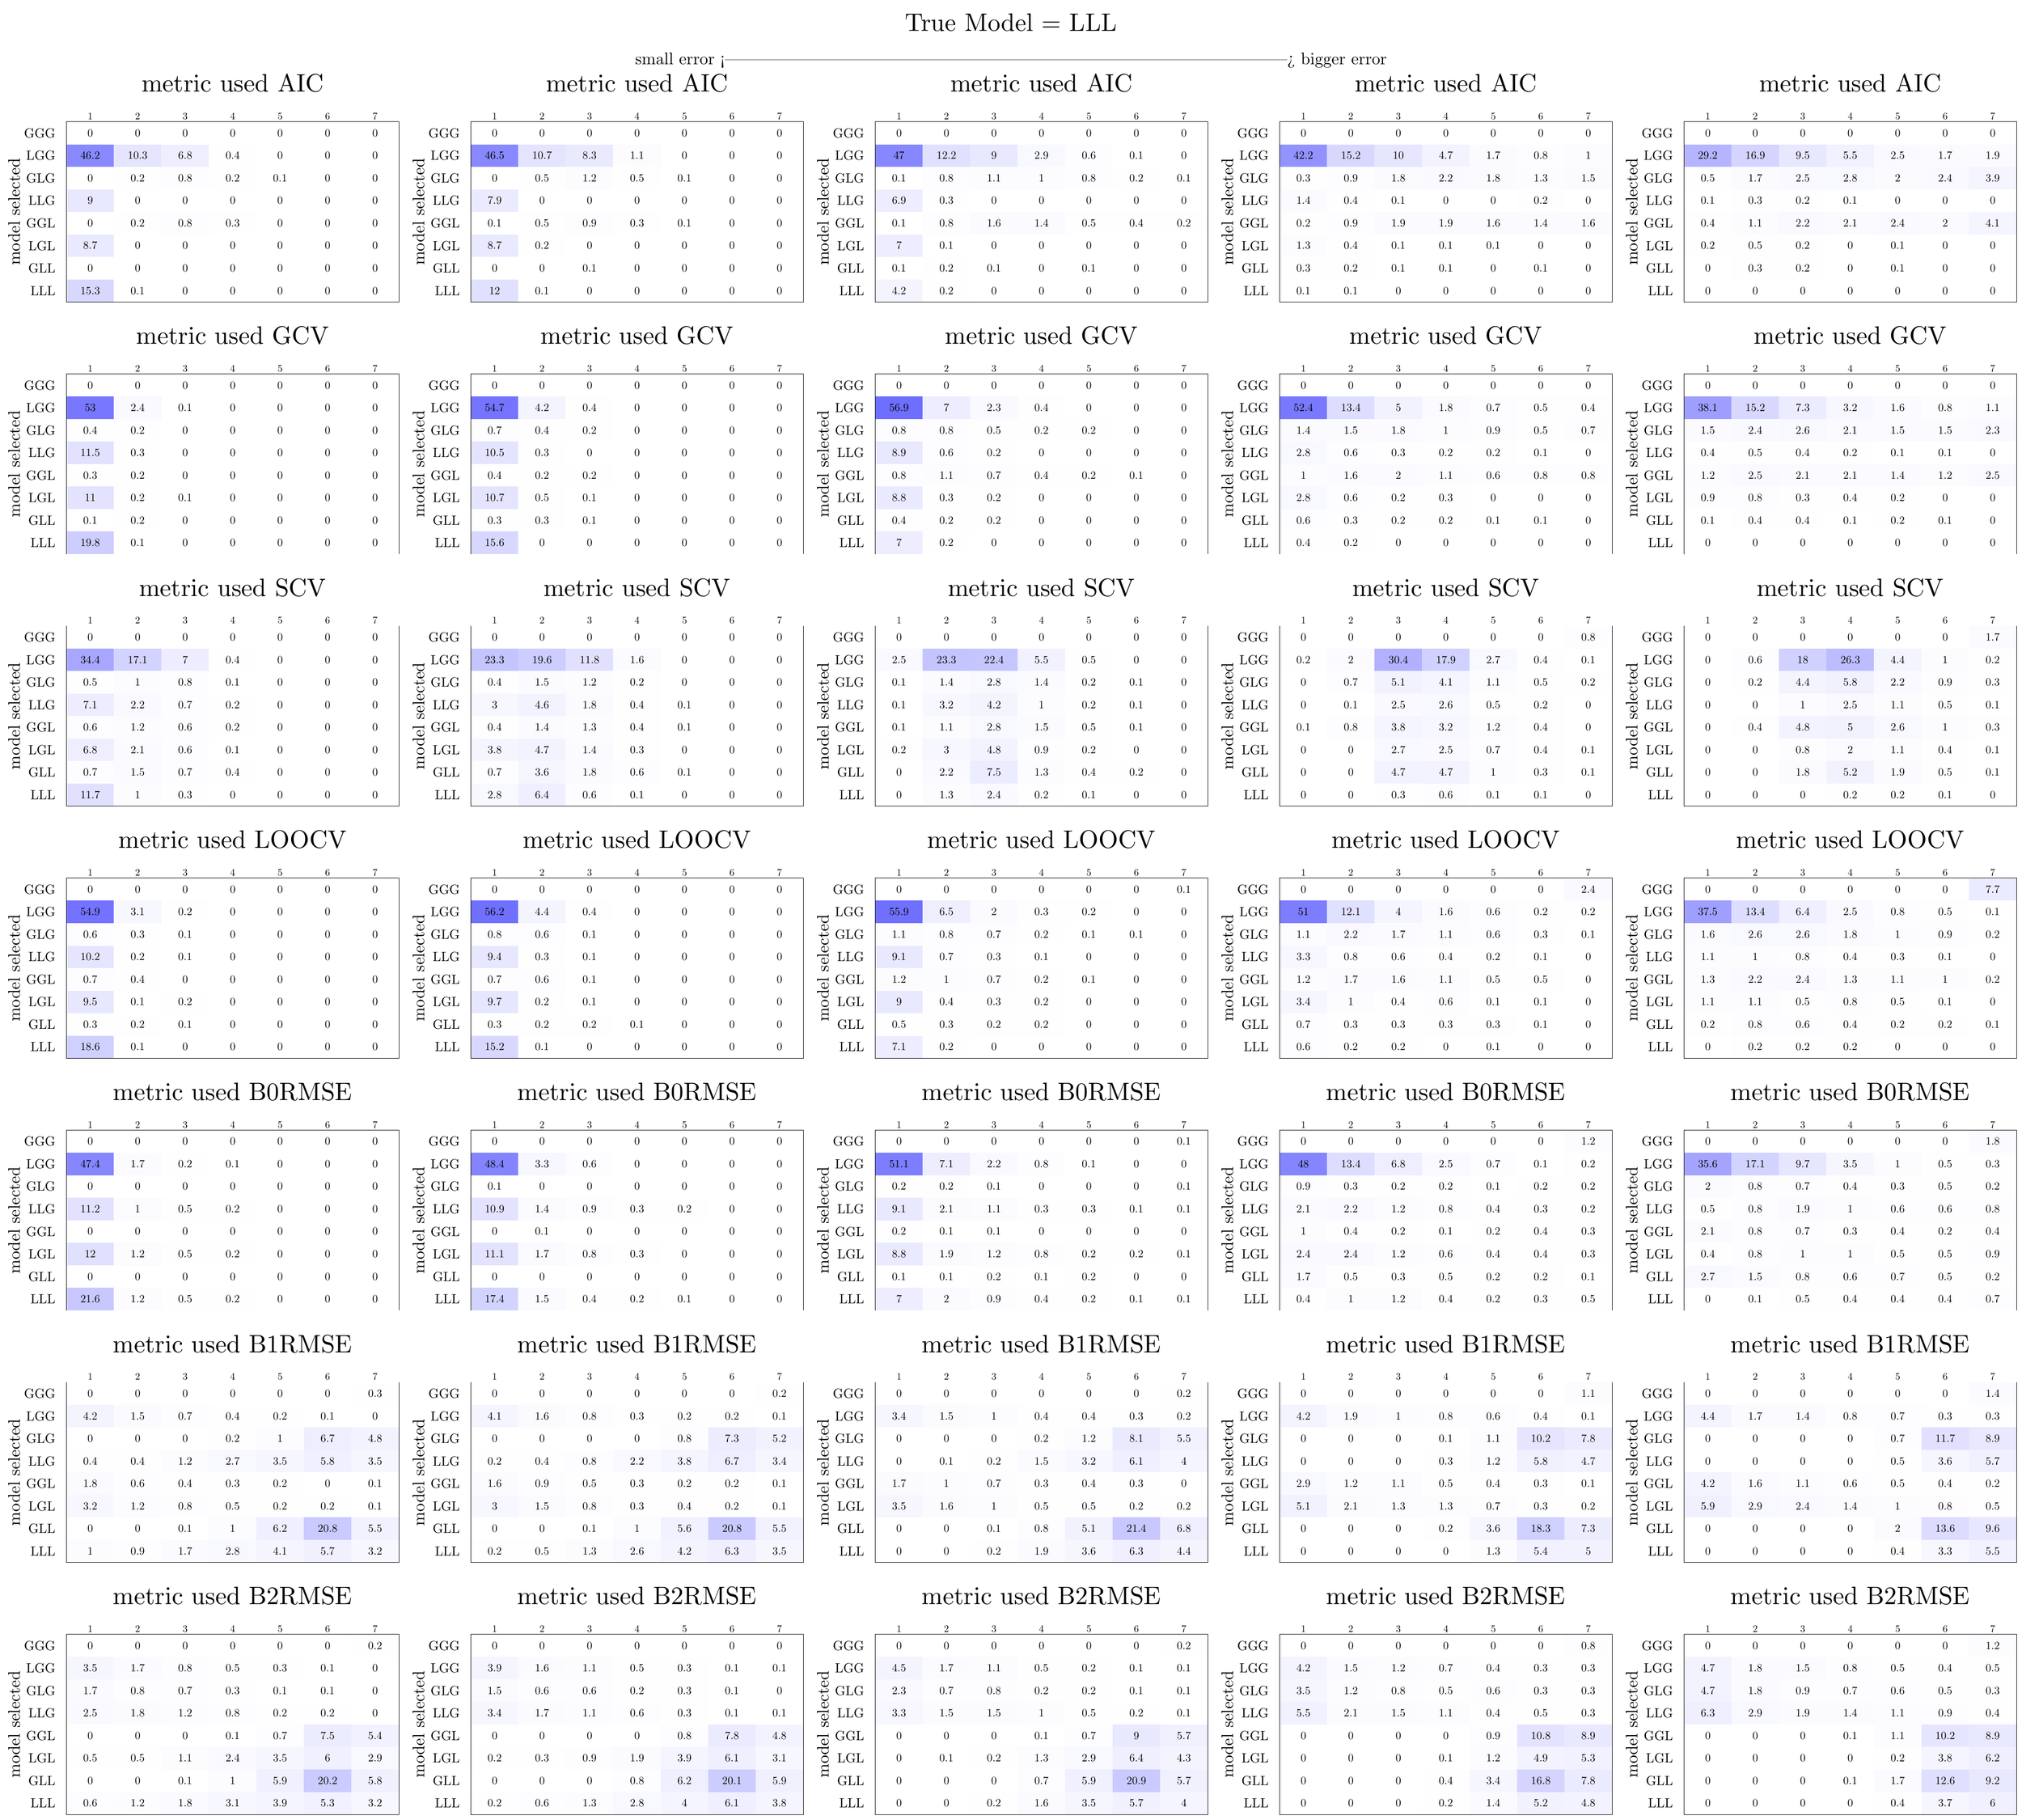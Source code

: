 % Created by tikzDevice version 0.8.1 on 2015-02-25 19:01:42
% !TEX encoding = UTF-8 Unicode
\documentclass{article}
\nonstopmode

\usepackage{tikz}

\usepackage[active,tightpage,psfixbb]{preview}

\PreviewEnvironment{pgfpicture}

\setlength\PreviewBorder{0pt}

\newcommand{\SweaveOpts}[1]{}  % do not interfere with LaTeX
\newcommand{\SweaveInput}[1]{} % because they are not real TeX commands
\newcommand{\Sexpr}[1]{}       % will only be parsed by R


%\usepackage{animate}
\usepackage[round]{natbib}
%\usepackage[nolists]{endfloat}
\usepackage[width = 5in]{geometry}
\usepackage{pdfpages, caption}
\usepackage{rotating}
\usepackage{caption, amsmath, graphicx, setspace, multirow, color, hyperref, array}
\usepackage{xcolor, colortbl}
\usepackage{arydshln}

\definecolor{Gray}{gray}{0.85}
\definecolor{Gray95}{gray}{0.95}
\definecolor{Gray75}{gray}{0.75}

\title{Can Conventional Measures Identify Geographically Varying Mixed Regression Relationships? A Simulation-based Analysis of Locally Weighted Regression}
\author{Aaron Swoboda}



\begin{document}

\begin{tikzpicture}[x=1pt,y=1pt]
\definecolor{fillColor}{RGB}{255,255,255}
\path[use as bounding box,fill=fillColor,fill opacity=0.00] (0,0) rectangle (1445.40,1300.86);
\begin{scope}
\path[clip] (  0.00,  0.00) rectangle (1445.40,1300.86);
\definecolor{drawColor}{RGB}{0,0,0}

\path[draw=drawColor,line width= 0.4pt,line join=round,line cap=round] ( 47.52,1085.04) --
	(285.12,1085.04) --
	(285.12,1213.74) --
	( 47.52,1213.74) --
	( 47.52,1085.04);
\definecolor{fillColor}{RGB}{255,255,255}

\path[fill=fillColor] ( 47.52,1197.65) rectangle ( 81.46,1213.74);
\definecolor{fillColor}{RGB}{137,137,255}

\path[fill=fillColor] ( 47.52,1181.57) rectangle ( 81.46,1197.65);
\definecolor{fillColor}{RGB}{255,255,255}

\path[fill=fillColor] ( 47.52,1165.48) rectangle ( 81.46,1181.57);
\definecolor{fillColor}{RGB}{232,232,255}

\path[fill=fillColor] ( 47.52,1149.39) rectangle ( 81.46,1165.48);
\definecolor{fillColor}{RGB}{255,255,255}

\path[fill=fillColor] ( 47.52,1133.30) rectangle ( 81.46,1149.39);
\definecolor{fillColor}{RGB}{233,233,255}

\path[fill=fillColor] ( 47.52,1117.21) rectangle ( 81.46,1133.30);
\definecolor{fillColor}{RGB}{255,255,255}

\path[fill=fillColor] ( 47.52,1101.13) rectangle ( 81.46,1117.21);
\definecolor{fillColor}{RGB}{216,216,255}

\path[fill=fillColor] ( 47.52,1085.04) rectangle ( 81.46,1101.13);
\definecolor{fillColor}{RGB}{255,255,255}

\path[fill=fillColor] ( 81.46,1197.65) rectangle (115.41,1213.74);
\definecolor{fillColor}{RGB}{229,229,255}

\path[fill=fillColor] ( 81.46,1181.57) rectangle (115.41,1197.65);
\definecolor{fillColor}{RGB}{254,254,255}

\path[fill=fillColor] ( 81.46,1165.48) rectangle (115.41,1181.57);
\definecolor{fillColor}{RGB}{255,255,255}

\path[fill=fillColor] ( 81.46,1149.39) rectangle (115.41,1165.48);
\definecolor{fillColor}{RGB}{254,254,255}

\path[fill=fillColor] ( 81.46,1133.30) rectangle (115.41,1149.39);
\definecolor{fillColor}{RGB}{255,255,255}

\path[fill=fillColor] ( 81.46,1117.21) rectangle (115.41,1133.30);

\path[fill=fillColor] ( 81.46,1101.13) rectangle (115.41,1117.21);

\path[fill=fillColor] ( 81.46,1085.04) rectangle (115.41,1101.13);

\path[fill=fillColor] (115.41,1197.65) rectangle (149.35,1213.74);
\definecolor{fillColor}{RGB}{238,238,255}

\path[fill=fillColor] (115.41,1181.57) rectangle (149.35,1197.65);
\definecolor{fillColor}{RGB}{253,253,255}

\path[fill=fillColor] (115.41,1165.48) rectangle (149.35,1181.57);
\definecolor{fillColor}{RGB}{255,255,255}

\path[fill=fillColor] (115.41,1149.39) rectangle (149.35,1165.48);
\definecolor{fillColor}{RGB}{253,253,255}

\path[fill=fillColor] (115.41,1133.30) rectangle (149.35,1149.39);
\definecolor{fillColor}{RGB}{255,255,255}

\path[fill=fillColor] (115.41,1117.21) rectangle (149.35,1133.30);

\path[fill=fillColor] (115.41,1101.13) rectangle (149.35,1117.21);

\path[fill=fillColor] (115.41,1085.04) rectangle (149.35,1101.13);

\path[fill=fillColor] (149.35,1197.65) rectangle (183.29,1213.74);
\definecolor{fillColor}{RGB}{254,254,255}

\path[fill=fillColor] (149.35,1181.57) rectangle (183.29,1197.65);

\path[fill=fillColor] (149.35,1165.48) rectangle (183.29,1181.57);
\definecolor{fillColor}{RGB}{255,255,255}

\path[fill=fillColor] (149.35,1149.39) rectangle (183.29,1165.48);
\definecolor{fillColor}{RGB}{254,254,255}

\path[fill=fillColor] (149.35,1133.30) rectangle (183.29,1149.39);
\definecolor{fillColor}{RGB}{255,255,255}

\path[fill=fillColor] (149.35,1117.21) rectangle (183.29,1133.30);

\path[fill=fillColor] (149.35,1101.13) rectangle (183.29,1117.21);

\path[fill=fillColor] (149.35,1085.04) rectangle (183.29,1101.13);

\path[fill=fillColor] (183.29,1197.65) rectangle (217.23,1213.74);

\path[fill=fillColor] (183.29,1181.57) rectangle (217.23,1197.65);

\path[fill=fillColor] (183.29,1165.48) rectangle (217.23,1181.57);

\path[fill=fillColor] (183.29,1149.39) rectangle (217.23,1165.48);

\path[fill=fillColor] (183.29,1133.30) rectangle (217.23,1149.39);

\path[fill=fillColor] (183.29,1117.21) rectangle (217.23,1133.30);

\path[fill=fillColor] (183.29,1101.13) rectangle (217.23,1117.21);

\path[fill=fillColor] (183.29,1085.04) rectangle (217.23,1101.13);

\path[fill=fillColor] (217.23,1197.65) rectangle (251.18,1213.74);

\path[fill=fillColor] (217.23,1181.57) rectangle (251.18,1197.65);

\path[fill=fillColor] (217.23,1165.48) rectangle (251.18,1181.57);

\path[fill=fillColor] (217.23,1149.39) rectangle (251.18,1165.48);

\path[fill=fillColor] (217.23,1133.30) rectangle (251.18,1149.39);

\path[fill=fillColor] (217.23,1117.21) rectangle (251.18,1133.30);

\path[fill=fillColor] (217.23,1101.13) rectangle (251.18,1117.21);

\path[fill=fillColor] (217.23,1085.04) rectangle (251.18,1101.13);

\path[fill=fillColor] (251.18,1197.65) rectangle (285.12,1213.74);

\path[fill=fillColor] (251.18,1181.57) rectangle (285.12,1197.65);

\path[fill=fillColor] (251.18,1165.48) rectangle (285.12,1181.57);

\path[fill=fillColor] (251.18,1149.39) rectangle (285.12,1165.48);

\path[fill=fillColor] (251.18,1133.30) rectangle (285.12,1149.39);

\path[fill=fillColor] (251.18,1117.21) rectangle (285.12,1133.30);

\path[fill=fillColor] (251.18,1101.13) rectangle (285.12,1117.21);

\path[fill=fillColor] (251.18,1085.04) rectangle (285.12,1101.13);

\node[text=drawColor,anchor=base,inner sep=0pt, outer sep=0pt, scale=  0.79] at ( 64.49,1203.16) {0};

\node[text=drawColor,anchor=base,inner sep=0pt, outer sep=0pt, scale=  0.79] at ( 64.49,1187.07) {46.2};

\node[text=drawColor,anchor=base,inner sep=0pt, outer sep=0pt, scale=  0.79] at ( 64.49,1170.98) {0};

\node[text=drawColor,anchor=base,inner sep=0pt, outer sep=0pt, scale=  0.79] at ( 64.49,1154.89) {9};

\node[text=drawColor,anchor=base,inner sep=0pt, outer sep=0pt, scale=  0.79] at ( 64.49,1138.81) {0};

\node[text=drawColor,anchor=base,inner sep=0pt, outer sep=0pt, scale=  0.79] at ( 64.49,1122.72) {8.7};

\node[text=drawColor,anchor=base,inner sep=0pt, outer sep=0pt, scale=  0.79] at ( 64.49,1106.63) {0};

\node[text=drawColor,anchor=base,inner sep=0pt, outer sep=0pt, scale=  0.79] at ( 64.49,1090.54) {15.3};

\node[text=drawColor,anchor=base,inner sep=0pt, outer sep=0pt, scale=  0.79] at ( 98.43,1203.16) {0};

\node[text=drawColor,anchor=base,inner sep=0pt, outer sep=0pt, scale=  0.79] at ( 98.43,1187.07) {10.3};

\node[text=drawColor,anchor=base,inner sep=0pt, outer sep=0pt, scale=  0.79] at ( 98.43,1170.98) {0.2};

\node[text=drawColor,anchor=base,inner sep=0pt, outer sep=0pt, scale=  0.79] at ( 98.43,1154.89) {0};

\node[text=drawColor,anchor=base,inner sep=0pt, outer sep=0pt, scale=  0.79] at ( 98.43,1138.81) {0.2};

\node[text=drawColor,anchor=base,inner sep=0pt, outer sep=0pt, scale=  0.79] at ( 98.43,1122.72) {0};

\node[text=drawColor,anchor=base,inner sep=0pt, outer sep=0pt, scale=  0.79] at ( 98.43,1106.63) {0};

\node[text=drawColor,anchor=base,inner sep=0pt, outer sep=0pt, scale=  0.79] at ( 98.43,1090.54) {0.1};

\node[text=drawColor,anchor=base,inner sep=0pt, outer sep=0pt, scale=  0.79] at (132.38,1203.16) {0};

\node[text=drawColor,anchor=base,inner sep=0pt, outer sep=0pt, scale=  0.79] at (132.38,1187.07) {6.8};

\node[text=drawColor,anchor=base,inner sep=0pt, outer sep=0pt, scale=  0.79] at (132.38,1170.98) {0.8};

\node[text=drawColor,anchor=base,inner sep=0pt, outer sep=0pt, scale=  0.79] at (132.38,1154.89) {0};

\node[text=drawColor,anchor=base,inner sep=0pt, outer sep=0pt, scale=  0.79] at (132.38,1138.81) {0.8};

\node[text=drawColor,anchor=base,inner sep=0pt, outer sep=0pt, scale=  0.79] at (132.38,1122.72) {0};

\node[text=drawColor,anchor=base,inner sep=0pt, outer sep=0pt, scale=  0.79] at (132.38,1106.63) {0};

\node[text=drawColor,anchor=base,inner sep=0pt, outer sep=0pt, scale=  0.79] at (132.38,1090.54) {0};

\node[text=drawColor,anchor=base,inner sep=0pt, outer sep=0pt, scale=  0.79] at (166.32,1203.16) {0};

\node[text=drawColor,anchor=base,inner sep=0pt, outer sep=0pt, scale=  0.79] at (166.32,1187.07) {0.4};

\node[text=drawColor,anchor=base,inner sep=0pt, outer sep=0pt, scale=  0.79] at (166.32,1170.98) {0.2};

\node[text=drawColor,anchor=base,inner sep=0pt, outer sep=0pt, scale=  0.79] at (166.32,1154.89) {0};

\node[text=drawColor,anchor=base,inner sep=0pt, outer sep=0pt, scale=  0.79] at (166.32,1138.81) {0.3};

\node[text=drawColor,anchor=base,inner sep=0pt, outer sep=0pt, scale=  0.79] at (166.32,1122.72) {0};

\node[text=drawColor,anchor=base,inner sep=0pt, outer sep=0pt, scale=  0.79] at (166.32,1106.63) {0};

\node[text=drawColor,anchor=base,inner sep=0pt, outer sep=0pt, scale=  0.79] at (166.32,1090.54) {0};

\node[text=drawColor,anchor=base,inner sep=0pt, outer sep=0pt, scale=  0.79] at (200.26,1203.16) {0};

\node[text=drawColor,anchor=base,inner sep=0pt, outer sep=0pt, scale=  0.79] at (200.26,1187.07) {0};

\node[text=drawColor,anchor=base,inner sep=0pt, outer sep=0pt, scale=  0.79] at (200.26,1170.98) {0.1};

\node[text=drawColor,anchor=base,inner sep=0pt, outer sep=0pt, scale=  0.79] at (200.26,1154.89) {0};

\node[text=drawColor,anchor=base,inner sep=0pt, outer sep=0pt, scale=  0.79] at (200.26,1138.81) {0};

\node[text=drawColor,anchor=base,inner sep=0pt, outer sep=0pt, scale=  0.79] at (200.26,1122.72) {0};

\node[text=drawColor,anchor=base,inner sep=0pt, outer sep=0pt, scale=  0.79] at (200.26,1106.63) {0};

\node[text=drawColor,anchor=base,inner sep=0pt, outer sep=0pt, scale=  0.79] at (200.26,1090.54) {0};

\node[text=drawColor,anchor=base,inner sep=0pt, outer sep=0pt, scale=  0.79] at (234.21,1203.16) {0};

\node[text=drawColor,anchor=base,inner sep=0pt, outer sep=0pt, scale=  0.79] at (234.21,1187.07) {0};

\node[text=drawColor,anchor=base,inner sep=0pt, outer sep=0pt, scale=  0.79] at (234.21,1170.98) {0};

\node[text=drawColor,anchor=base,inner sep=0pt, outer sep=0pt, scale=  0.79] at (234.21,1154.89) {0};

\node[text=drawColor,anchor=base,inner sep=0pt, outer sep=0pt, scale=  0.79] at (234.21,1138.81) {0};

\node[text=drawColor,anchor=base,inner sep=0pt, outer sep=0pt, scale=  0.79] at (234.21,1122.72) {0};

\node[text=drawColor,anchor=base,inner sep=0pt, outer sep=0pt, scale=  0.79] at (234.21,1106.63) {0};

\node[text=drawColor,anchor=base,inner sep=0pt, outer sep=0pt, scale=  0.79] at (234.21,1090.54) {0};

\node[text=drawColor,anchor=base,inner sep=0pt, outer sep=0pt, scale=  0.79] at (268.15,1203.16) {0};

\node[text=drawColor,anchor=base,inner sep=0pt, outer sep=0pt, scale=  0.79] at (268.15,1187.07) {0};

\node[text=drawColor,anchor=base,inner sep=0pt, outer sep=0pt, scale=  0.79] at (268.15,1170.98) {0};

\node[text=drawColor,anchor=base,inner sep=0pt, outer sep=0pt, scale=  0.79] at (268.15,1154.89) {0};

\node[text=drawColor,anchor=base,inner sep=0pt, outer sep=0pt, scale=  0.79] at (268.15,1138.81) {0};

\node[text=drawColor,anchor=base,inner sep=0pt, outer sep=0pt, scale=  0.79] at (268.15,1122.72) {0};

\node[text=drawColor,anchor=base,inner sep=0pt, outer sep=0pt, scale=  0.79] at (268.15,1106.63) {0};

\node[text=drawColor,anchor=base,inner sep=0pt, outer sep=0pt, scale=  0.79] at (268.15,1090.54) {0};

\node[text=drawColor,anchor=base,inner sep=0pt, outer sep=0pt, scale=  0.71] at ( 64.49,1215.32) {1};

\node[text=drawColor,anchor=base,inner sep=0pt, outer sep=0pt, scale=  0.71] at ( 98.43,1215.32) {2};

\node[text=drawColor,anchor=base,inner sep=0pt, outer sep=0pt, scale=  0.71] at (132.38,1215.32) {3};

\node[text=drawColor,anchor=base,inner sep=0pt, outer sep=0pt, scale=  0.71] at (166.32,1215.32) {4};

\node[text=drawColor,anchor=base,inner sep=0pt, outer sep=0pt, scale=  0.71] at (200.26,1215.32) {5};

\node[text=drawColor,anchor=base,inner sep=0pt, outer sep=0pt, scale=  0.71] at (234.21,1215.32) {6};

\node[text=drawColor,anchor=base,inner sep=0pt, outer sep=0pt, scale=  0.71] at (268.15,1215.32) {7};

\node[text=drawColor,anchor=base east,inner sep=0pt, outer sep=0pt, scale=  0.95] at ( 39.60,1089.81) {LLL};

\node[text=drawColor,anchor=base east,inner sep=0pt, outer sep=0pt, scale=  0.95] at ( 39.60,1105.90) {GLL};

\node[text=drawColor,anchor=base east,inner sep=0pt, outer sep=0pt, scale=  0.95] at ( 39.60,1121.99) {LGL};

\node[text=drawColor,anchor=base east,inner sep=0pt, outer sep=0pt, scale=  0.95] at ( 39.60,1138.07) {GGL};

\node[text=drawColor,anchor=base east,inner sep=0pt, outer sep=0pt, scale=  0.95] at ( 39.60,1154.16) {LLG};

\node[text=drawColor,anchor=base east,inner sep=0pt, outer sep=0pt, scale=  0.95] at ( 39.60,1170.25) {GLG};

\node[text=drawColor,anchor=base east,inner sep=0pt, outer sep=0pt, scale=  0.95] at ( 39.60,1186.34) {LGG};

\node[text=drawColor,anchor=base east,inner sep=0pt, outer sep=0pt, scale=  0.95] at ( 39.60,1202.42) {GGG};

\node[text=drawColor,rotate= 90.00,anchor=base,inner sep=0pt, outer sep=0pt, scale=  1.20] at ( 14.26,1149.39) {model selected};

\node[text=drawColor,anchor=base,inner sep=0pt, outer sep=0pt, scale=  1.80] at (166.32,1235.12) {metric used  AIC};
\end{scope}
\begin{scope}
\path[clip] (  0.00,  0.00) rectangle (1445.40,1300.86);
\definecolor{drawColor}{RGB}{0,0,0}

\path[draw=drawColor,line width= 0.4pt,line join=round,line cap=round] ( 47.52,904.86) --
	(285.12,904.86) --
	(285.12,1033.56) --
	( 47.52,1033.56) --
	( 47.52,904.86);
\definecolor{fillColor}{RGB}{255,255,255}

\path[fill=fillColor] ( 47.52,1017.47) rectangle ( 81.46,1033.56);
\definecolor{fillColor}{RGB}{120,120,255}

\path[fill=fillColor] ( 47.52,1001.38) rectangle ( 81.46,1017.47);
\definecolor{fillColor}{RGB}{254,254,255}

\path[fill=fillColor] ( 47.52,985.30) rectangle ( 81.46,1001.38);
\definecolor{fillColor}{RGB}{226,226,255}

\path[fill=fillColor] ( 47.52,969.21) rectangle ( 81.46,985.30);
\definecolor{fillColor}{RGB}{254,254,255}

\path[fill=fillColor] ( 47.52,953.12) rectangle ( 81.46,969.21);
\definecolor{fillColor}{RGB}{227,227,255}

\path[fill=fillColor] ( 47.52,937.03) rectangle ( 81.46,953.12);
\definecolor{fillColor}{RGB}{255,255,255}

\path[fill=fillColor] ( 47.52,920.95) rectangle ( 81.46,937.03);
\definecolor{fillColor}{RGB}{205,205,255}

\path[fill=fillColor] ( 47.52,904.86) rectangle ( 81.46,920.95);
\definecolor{fillColor}{RGB}{255,255,255}

\path[fill=fillColor] ( 81.46,1017.47) rectangle (115.41,1033.56);
\definecolor{fillColor}{RGB}{249,249,255}

\path[fill=fillColor] ( 81.46,1001.38) rectangle (115.41,1017.47);
\definecolor{fillColor}{RGB}{254,254,255}

\path[fill=fillColor] ( 81.46,985.30) rectangle (115.41,1001.38);

\path[fill=fillColor] ( 81.46,969.21) rectangle (115.41,985.30);

\path[fill=fillColor] ( 81.46,953.12) rectangle (115.41,969.21);

\path[fill=fillColor] ( 81.46,937.03) rectangle (115.41,953.12);

\path[fill=fillColor] ( 81.46,920.95) rectangle (115.41,937.03);
\definecolor{fillColor}{RGB}{255,255,255}

\path[fill=fillColor] ( 81.46,904.86) rectangle (115.41,920.95);

\path[fill=fillColor] (115.41,1017.47) rectangle (149.35,1033.56);

\path[fill=fillColor] (115.41,1001.38) rectangle (149.35,1017.47);

\path[fill=fillColor] (115.41,985.30) rectangle (149.35,1001.38);

\path[fill=fillColor] (115.41,969.21) rectangle (149.35,985.30);

\path[fill=fillColor] (115.41,953.12) rectangle (149.35,969.21);

\path[fill=fillColor] (115.41,937.03) rectangle (149.35,953.12);

\path[fill=fillColor] (115.41,920.95) rectangle (149.35,937.03);

\path[fill=fillColor] (115.41,904.86) rectangle (149.35,920.95);

\path[fill=fillColor] (149.35,1017.47) rectangle (183.29,1033.56);

\path[fill=fillColor] (149.35,1001.38) rectangle (183.29,1017.47);

\path[fill=fillColor] (149.35,985.30) rectangle (183.29,1001.38);

\path[fill=fillColor] (149.35,969.21) rectangle (183.29,985.30);

\path[fill=fillColor] (149.35,953.12) rectangle (183.29,969.21);

\path[fill=fillColor] (149.35,937.03) rectangle (183.29,953.12);

\path[fill=fillColor] (149.35,920.95) rectangle (183.29,937.03);

\path[fill=fillColor] (149.35,904.86) rectangle (183.29,920.95);

\path[fill=fillColor] (183.29,1017.47) rectangle (217.23,1033.56);

\path[fill=fillColor] (183.29,1001.38) rectangle (217.23,1017.47);

\path[fill=fillColor] (183.29,985.30) rectangle (217.23,1001.38);

\path[fill=fillColor] (183.29,969.21) rectangle (217.23,985.30);

\path[fill=fillColor] (183.29,953.12) rectangle (217.23,969.21);

\path[fill=fillColor] (183.29,937.03) rectangle (217.23,953.12);

\path[fill=fillColor] (183.29,920.95) rectangle (217.23,937.03);

\path[fill=fillColor] (183.29,904.86) rectangle (217.23,920.95);

\path[fill=fillColor] (217.23,1017.47) rectangle (251.18,1033.56);

\path[fill=fillColor] (217.23,1001.38) rectangle (251.18,1017.47);

\path[fill=fillColor] (217.23,985.30) rectangle (251.18,1001.38);

\path[fill=fillColor] (217.23,969.21) rectangle (251.18,985.30);

\path[fill=fillColor] (217.23,953.12) rectangle (251.18,969.21);

\path[fill=fillColor] (217.23,937.03) rectangle (251.18,953.12);

\path[fill=fillColor] (217.23,920.95) rectangle (251.18,937.03);

\path[fill=fillColor] (217.23,904.86) rectangle (251.18,920.95);

\path[fill=fillColor] (251.18,1017.47) rectangle (285.12,1033.56);

\path[fill=fillColor] (251.18,1001.38) rectangle (285.12,1017.47);

\path[fill=fillColor] (251.18,985.30) rectangle (285.12,1001.38);

\path[fill=fillColor] (251.18,969.21) rectangle (285.12,985.30);

\path[fill=fillColor] (251.18,953.12) rectangle (285.12,969.21);

\path[fill=fillColor] (251.18,937.03) rectangle (285.12,953.12);

\path[fill=fillColor] (251.18,920.95) rectangle (285.12,937.03);

\path[fill=fillColor] (251.18,904.86) rectangle (285.12,920.95);

\node[text=drawColor,anchor=base,inner sep=0pt, outer sep=0pt, scale=  0.79] at ( 64.49,1022.98) {0};

\node[text=drawColor,anchor=base,inner sep=0pt, outer sep=0pt, scale=  0.79] at ( 64.49,1006.89) {53};

\node[text=drawColor,anchor=base,inner sep=0pt, outer sep=0pt, scale=  0.79] at ( 64.49,990.80) {0.4};

\node[text=drawColor,anchor=base,inner sep=0pt, outer sep=0pt, scale=  0.79] at ( 64.49,974.71) {11.5};

\node[text=drawColor,anchor=base,inner sep=0pt, outer sep=0pt, scale=  0.79] at ( 64.49,958.63) {0.3};

\node[text=drawColor,anchor=base,inner sep=0pt, outer sep=0pt, scale=  0.79] at ( 64.49,942.54) {11};

\node[text=drawColor,anchor=base,inner sep=0pt, outer sep=0pt, scale=  0.79] at ( 64.49,926.45) {0.1};

\node[text=drawColor,anchor=base,inner sep=0pt, outer sep=0pt, scale=  0.79] at ( 64.49,910.36) {19.8};

\node[text=drawColor,anchor=base,inner sep=0pt, outer sep=0pt, scale=  0.79] at ( 98.43,1022.98) {0};

\node[text=drawColor,anchor=base,inner sep=0pt, outer sep=0pt, scale=  0.79] at ( 98.43,1006.89) {2.4};

\node[text=drawColor,anchor=base,inner sep=0pt, outer sep=0pt, scale=  0.79] at ( 98.43,990.80) {0.2};

\node[text=drawColor,anchor=base,inner sep=0pt, outer sep=0pt, scale=  0.79] at ( 98.43,974.71) {0.3};

\node[text=drawColor,anchor=base,inner sep=0pt, outer sep=0pt, scale=  0.79] at ( 98.43,958.63) {0.2};

\node[text=drawColor,anchor=base,inner sep=0pt, outer sep=0pt, scale=  0.79] at ( 98.43,942.54) {0.2};

\node[text=drawColor,anchor=base,inner sep=0pt, outer sep=0pt, scale=  0.79] at ( 98.43,926.45) {0.2};

\node[text=drawColor,anchor=base,inner sep=0pt, outer sep=0pt, scale=  0.79] at ( 98.43,910.36) {0.1};

\node[text=drawColor,anchor=base,inner sep=0pt, outer sep=0pt, scale=  0.79] at (132.38,1022.98) {0};

\node[text=drawColor,anchor=base,inner sep=0pt, outer sep=0pt, scale=  0.79] at (132.38,1006.89) {0.1};

\node[text=drawColor,anchor=base,inner sep=0pt, outer sep=0pt, scale=  0.79] at (132.38,990.80) {0};

\node[text=drawColor,anchor=base,inner sep=0pt, outer sep=0pt, scale=  0.79] at (132.38,974.71) {0};

\node[text=drawColor,anchor=base,inner sep=0pt, outer sep=0pt, scale=  0.79] at (132.38,958.63) {0};

\node[text=drawColor,anchor=base,inner sep=0pt, outer sep=0pt, scale=  0.79] at (132.38,942.54) {0.1};

\node[text=drawColor,anchor=base,inner sep=0pt, outer sep=0pt, scale=  0.79] at (132.38,926.45) {0};

\node[text=drawColor,anchor=base,inner sep=0pt, outer sep=0pt, scale=  0.79] at (132.38,910.36) {0};

\node[text=drawColor,anchor=base,inner sep=0pt, outer sep=0pt, scale=  0.79] at (166.32,1022.98) {0};

\node[text=drawColor,anchor=base,inner sep=0pt, outer sep=0pt, scale=  0.79] at (166.32,1006.89) {0};

\node[text=drawColor,anchor=base,inner sep=0pt, outer sep=0pt, scale=  0.79] at (166.32,990.80) {0};

\node[text=drawColor,anchor=base,inner sep=0pt, outer sep=0pt, scale=  0.79] at (166.32,974.71) {0};

\node[text=drawColor,anchor=base,inner sep=0pt, outer sep=0pt, scale=  0.79] at (166.32,958.63) {0};

\node[text=drawColor,anchor=base,inner sep=0pt, outer sep=0pt, scale=  0.79] at (166.32,942.54) {0};

\node[text=drawColor,anchor=base,inner sep=0pt, outer sep=0pt, scale=  0.79] at (166.32,926.45) {0};

\node[text=drawColor,anchor=base,inner sep=0pt, outer sep=0pt, scale=  0.79] at (166.32,910.36) {0};

\node[text=drawColor,anchor=base,inner sep=0pt, outer sep=0pt, scale=  0.79] at (200.26,1022.98) {0};

\node[text=drawColor,anchor=base,inner sep=0pt, outer sep=0pt, scale=  0.79] at (200.26,1006.89) {0};

\node[text=drawColor,anchor=base,inner sep=0pt, outer sep=0pt, scale=  0.79] at (200.26,990.80) {0};

\node[text=drawColor,anchor=base,inner sep=0pt, outer sep=0pt, scale=  0.79] at (200.26,974.71) {0};

\node[text=drawColor,anchor=base,inner sep=0pt, outer sep=0pt, scale=  0.79] at (200.26,958.63) {0};

\node[text=drawColor,anchor=base,inner sep=0pt, outer sep=0pt, scale=  0.79] at (200.26,942.54) {0};

\node[text=drawColor,anchor=base,inner sep=0pt, outer sep=0pt, scale=  0.79] at (200.26,926.45) {0};

\node[text=drawColor,anchor=base,inner sep=0pt, outer sep=0pt, scale=  0.79] at (200.26,910.36) {0};

\node[text=drawColor,anchor=base,inner sep=0pt, outer sep=0pt, scale=  0.79] at (234.21,1022.98) {0};

\node[text=drawColor,anchor=base,inner sep=0pt, outer sep=0pt, scale=  0.79] at (234.21,1006.89) {0};

\node[text=drawColor,anchor=base,inner sep=0pt, outer sep=0pt, scale=  0.79] at (234.21,990.80) {0};

\node[text=drawColor,anchor=base,inner sep=0pt, outer sep=0pt, scale=  0.79] at (234.21,974.71) {0};

\node[text=drawColor,anchor=base,inner sep=0pt, outer sep=0pt, scale=  0.79] at (234.21,958.63) {0};

\node[text=drawColor,anchor=base,inner sep=0pt, outer sep=0pt, scale=  0.79] at (234.21,942.54) {0};

\node[text=drawColor,anchor=base,inner sep=0pt, outer sep=0pt, scale=  0.79] at (234.21,926.45) {0};

\node[text=drawColor,anchor=base,inner sep=0pt, outer sep=0pt, scale=  0.79] at (234.21,910.36) {0};

\node[text=drawColor,anchor=base,inner sep=0pt, outer sep=0pt, scale=  0.79] at (268.15,1022.98) {0};

\node[text=drawColor,anchor=base,inner sep=0pt, outer sep=0pt, scale=  0.79] at (268.15,1006.89) {0};

\node[text=drawColor,anchor=base,inner sep=0pt, outer sep=0pt, scale=  0.79] at (268.15,990.80) {0};

\node[text=drawColor,anchor=base,inner sep=0pt, outer sep=0pt, scale=  0.79] at (268.15,974.71) {0};

\node[text=drawColor,anchor=base,inner sep=0pt, outer sep=0pt, scale=  0.79] at (268.15,958.63) {0};

\node[text=drawColor,anchor=base,inner sep=0pt, outer sep=0pt, scale=  0.79] at (268.15,942.54) {0};

\node[text=drawColor,anchor=base,inner sep=0pt, outer sep=0pt, scale=  0.79] at (268.15,926.45) {0};

\node[text=drawColor,anchor=base,inner sep=0pt, outer sep=0pt, scale=  0.79] at (268.15,910.36) {0};

\node[text=drawColor,anchor=base,inner sep=0pt, outer sep=0pt, scale=  0.71] at ( 64.49,1035.14) {1};

\node[text=drawColor,anchor=base,inner sep=0pt, outer sep=0pt, scale=  0.71] at ( 98.43,1035.14) {2};

\node[text=drawColor,anchor=base,inner sep=0pt, outer sep=0pt, scale=  0.71] at (132.38,1035.14) {3};

\node[text=drawColor,anchor=base,inner sep=0pt, outer sep=0pt, scale=  0.71] at (166.32,1035.14) {4};

\node[text=drawColor,anchor=base,inner sep=0pt, outer sep=0pt, scale=  0.71] at (200.26,1035.14) {5};

\node[text=drawColor,anchor=base,inner sep=0pt, outer sep=0pt, scale=  0.71] at (234.21,1035.14) {6};

\node[text=drawColor,anchor=base,inner sep=0pt, outer sep=0pt, scale=  0.71] at (268.15,1035.14) {7};

\node[text=drawColor,anchor=base east,inner sep=0pt, outer sep=0pt, scale=  0.95] at ( 39.60,909.63) {LLL};

\node[text=drawColor,anchor=base east,inner sep=0pt, outer sep=0pt, scale=  0.95] at ( 39.60,925.72) {GLL};

\node[text=drawColor,anchor=base east,inner sep=0pt, outer sep=0pt, scale=  0.95] at ( 39.60,941.81) {LGL};

\node[text=drawColor,anchor=base east,inner sep=0pt, outer sep=0pt, scale=  0.95] at ( 39.60,957.89) {GGL};

\node[text=drawColor,anchor=base east,inner sep=0pt, outer sep=0pt, scale=  0.95] at ( 39.60,973.98) {LLG};

\node[text=drawColor,anchor=base east,inner sep=0pt, outer sep=0pt, scale=  0.95] at ( 39.60,990.07) {GLG};

\node[text=drawColor,anchor=base east,inner sep=0pt, outer sep=0pt, scale=  0.95] at ( 39.60,1006.16) {LGG};

\node[text=drawColor,anchor=base east,inner sep=0pt, outer sep=0pt, scale=  0.95] at ( 39.60,1022.24) {GGG};

\node[text=drawColor,rotate= 90.00,anchor=base,inner sep=0pt, outer sep=0pt, scale=  1.20] at ( 14.26,969.21) {model selected};

\node[text=drawColor,anchor=base,inner sep=0pt, outer sep=0pt, scale=  1.80] at (166.32,1054.94) {metric used  GCV};
\end{scope}
\begin{scope}
\path[clip] (  0.00,  0.00) rectangle (1445.40,1300.86);
\definecolor{drawColor}{RGB}{0,0,0}

\path[draw=drawColor,line width= 0.4pt,line join=round,line cap=round] ( 47.52,724.68) --
	(285.12,724.68) --
	(285.12,853.38) --
	( 47.52,853.38) --
	( 47.52,724.68);
\definecolor{fillColor}{RGB}{255,255,255}

\path[fill=fillColor] ( 47.52,837.29) rectangle ( 81.46,853.38);
\definecolor{fillColor}{RGB}{167,167,255}

\path[fill=fillColor] ( 47.52,821.20) rectangle ( 81.46,837.29);
\definecolor{fillColor}{RGB}{254,254,255}

\path[fill=fillColor] ( 47.52,805.12) rectangle ( 81.46,821.20);
\definecolor{fillColor}{RGB}{237,237,255}

\path[fill=fillColor] ( 47.52,789.03) rectangle ( 81.46,805.12);
\definecolor{fillColor}{RGB}{253,253,255}

\path[fill=fillColor] ( 47.52,772.94) rectangle ( 81.46,789.03);
\definecolor{fillColor}{RGB}{238,238,255}

\path[fill=fillColor] ( 47.52,756.85) rectangle ( 81.46,772.94);
\definecolor{fillColor}{RGB}{253,253,255}

\path[fill=fillColor] ( 47.52,740.77) rectangle ( 81.46,756.85);
\definecolor{fillColor}{RGB}{225,225,255}

\path[fill=fillColor] ( 47.52,724.68) rectangle ( 81.46,740.77);
\definecolor{fillColor}{RGB}{255,255,255}

\path[fill=fillColor] ( 81.46,837.29) rectangle (115.41,853.38);
\definecolor{fillColor}{RGB}{211,211,255}

\path[fill=fillColor] ( 81.46,821.20) rectangle (115.41,837.29);
\definecolor{fillColor}{RGB}{252,252,255}

\path[fill=fillColor] ( 81.46,805.12) rectangle (115.41,821.20);
\definecolor{fillColor}{RGB}{249,249,255}

\path[fill=fillColor] ( 81.46,789.03) rectangle (115.41,805.12);
\definecolor{fillColor}{RGB}{252,252,255}

\path[fill=fillColor] ( 81.46,772.94) rectangle (115.41,789.03);
\definecolor{fillColor}{RGB}{250,250,255}

\path[fill=fillColor] ( 81.46,756.85) rectangle (115.41,772.94);
\definecolor{fillColor}{RGB}{251,251,255}

\path[fill=fillColor] ( 81.46,740.77) rectangle (115.41,756.85);
\definecolor{fillColor}{RGB}{252,252,255}

\path[fill=fillColor] ( 81.46,724.68) rectangle (115.41,740.77);
\definecolor{fillColor}{RGB}{255,255,255}

\path[fill=fillColor] (115.41,837.29) rectangle (149.35,853.38);
\definecolor{fillColor}{RGB}{237,237,255}

\path[fill=fillColor] (115.41,821.20) rectangle (149.35,837.29);
\definecolor{fillColor}{RGB}{253,253,255}

\path[fill=fillColor] (115.41,805.12) rectangle (149.35,821.20);

\path[fill=fillColor] (115.41,789.03) rectangle (149.35,805.12);

\path[fill=fillColor] (115.41,772.94) rectangle (149.35,789.03);

\path[fill=fillColor] (115.41,756.85) rectangle (149.35,772.94);

\path[fill=fillColor] (115.41,740.77) rectangle (149.35,756.85);
\definecolor{fillColor}{RGB}{254,254,255}

\path[fill=fillColor] (115.41,724.68) rectangle (149.35,740.77);
\definecolor{fillColor}{RGB}{255,255,255}

\path[fill=fillColor] (149.35,837.29) rectangle (183.29,853.38);
\definecolor{fillColor}{RGB}{254,254,255}

\path[fill=fillColor] (149.35,821.20) rectangle (183.29,837.29);
\definecolor{fillColor}{RGB}{255,255,255}

\path[fill=fillColor] (149.35,805.12) rectangle (183.29,821.20);
\definecolor{fillColor}{RGB}{254,254,255}

\path[fill=fillColor] (149.35,789.03) rectangle (183.29,805.12);

\path[fill=fillColor] (149.35,772.94) rectangle (183.29,789.03);
\definecolor{fillColor}{RGB}{255,255,255}

\path[fill=fillColor] (149.35,756.85) rectangle (183.29,772.94);
\definecolor{fillColor}{RGB}{254,254,255}

\path[fill=fillColor] (149.35,740.77) rectangle (183.29,756.85);
\definecolor{fillColor}{RGB}{255,255,255}

\path[fill=fillColor] (149.35,724.68) rectangle (183.29,740.77);

\path[fill=fillColor] (183.29,837.29) rectangle (217.23,853.38);

\path[fill=fillColor] (183.29,821.20) rectangle (217.23,837.29);

\path[fill=fillColor] (183.29,805.12) rectangle (217.23,821.20);

\path[fill=fillColor] (183.29,789.03) rectangle (217.23,805.12);

\path[fill=fillColor] (183.29,772.94) rectangle (217.23,789.03);

\path[fill=fillColor] (183.29,756.85) rectangle (217.23,772.94);

\path[fill=fillColor] (183.29,740.77) rectangle (217.23,756.85);

\path[fill=fillColor] (183.29,724.68) rectangle (217.23,740.77);

\path[fill=fillColor] (217.23,837.29) rectangle (251.18,853.38);

\path[fill=fillColor] (217.23,821.20) rectangle (251.18,837.29);

\path[fill=fillColor] (217.23,805.12) rectangle (251.18,821.20);

\path[fill=fillColor] (217.23,789.03) rectangle (251.18,805.12);

\path[fill=fillColor] (217.23,772.94) rectangle (251.18,789.03);

\path[fill=fillColor] (217.23,756.85) rectangle (251.18,772.94);

\path[fill=fillColor] (217.23,740.77) rectangle (251.18,756.85);

\path[fill=fillColor] (217.23,724.68) rectangle (251.18,740.77);

\path[fill=fillColor] (251.18,837.29) rectangle (285.12,853.38);

\path[fill=fillColor] (251.18,821.20) rectangle (285.12,837.29);

\path[fill=fillColor] (251.18,805.12) rectangle (285.12,821.20);

\path[fill=fillColor] (251.18,789.03) rectangle (285.12,805.12);

\path[fill=fillColor] (251.18,772.94) rectangle (285.12,789.03);

\path[fill=fillColor] (251.18,756.85) rectangle (285.12,772.94);

\path[fill=fillColor] (251.18,740.77) rectangle (285.12,756.85);

\path[fill=fillColor] (251.18,724.68) rectangle (285.12,740.77);

\node[text=drawColor,anchor=base,inner sep=0pt, outer sep=0pt, scale=  0.79] at ( 64.49,842.80) {0};

\node[text=drawColor,anchor=base,inner sep=0pt, outer sep=0pt, scale=  0.79] at ( 64.49,826.71) {34.4};

\node[text=drawColor,anchor=base,inner sep=0pt, outer sep=0pt, scale=  0.79] at ( 64.49,810.62) {0.5};

\node[text=drawColor,anchor=base,inner sep=0pt, outer sep=0pt, scale=  0.79] at ( 64.49,794.53) {7.1};

\node[text=drawColor,anchor=base,inner sep=0pt, outer sep=0pt, scale=  0.79] at ( 64.49,778.45) {0.6};

\node[text=drawColor,anchor=base,inner sep=0pt, outer sep=0pt, scale=  0.79] at ( 64.49,762.36) {6.8};

\node[text=drawColor,anchor=base,inner sep=0pt, outer sep=0pt, scale=  0.79] at ( 64.49,746.27) {0.7};

\node[text=drawColor,anchor=base,inner sep=0pt, outer sep=0pt, scale=  0.79] at ( 64.49,730.18) {11.7};

\node[text=drawColor,anchor=base,inner sep=0pt, outer sep=0pt, scale=  0.79] at ( 98.43,842.80) {0};

\node[text=drawColor,anchor=base,inner sep=0pt, outer sep=0pt, scale=  0.79] at ( 98.43,826.71) {17.1};

\node[text=drawColor,anchor=base,inner sep=0pt, outer sep=0pt, scale=  0.79] at ( 98.43,810.62) {1};

\node[text=drawColor,anchor=base,inner sep=0pt, outer sep=0pt, scale=  0.79] at ( 98.43,794.53) {2.2};

\node[text=drawColor,anchor=base,inner sep=0pt, outer sep=0pt, scale=  0.79] at ( 98.43,778.45) {1.2};

\node[text=drawColor,anchor=base,inner sep=0pt, outer sep=0pt, scale=  0.79] at ( 98.43,762.36) {2.1};

\node[text=drawColor,anchor=base,inner sep=0pt, outer sep=0pt, scale=  0.79] at ( 98.43,746.27) {1.5};

\node[text=drawColor,anchor=base,inner sep=0pt, outer sep=0pt, scale=  0.79] at ( 98.43,730.18) {1};

\node[text=drawColor,anchor=base,inner sep=0pt, outer sep=0pt, scale=  0.79] at (132.38,842.80) {0};

\node[text=drawColor,anchor=base,inner sep=0pt, outer sep=0pt, scale=  0.79] at (132.38,826.71) {7};

\node[text=drawColor,anchor=base,inner sep=0pt, outer sep=0pt, scale=  0.79] at (132.38,810.62) {0.8};

\node[text=drawColor,anchor=base,inner sep=0pt, outer sep=0pt, scale=  0.79] at (132.38,794.53) {0.7};

\node[text=drawColor,anchor=base,inner sep=0pt, outer sep=0pt, scale=  0.79] at (132.38,778.45) {0.6};

\node[text=drawColor,anchor=base,inner sep=0pt, outer sep=0pt, scale=  0.79] at (132.38,762.36) {0.6};

\node[text=drawColor,anchor=base,inner sep=0pt, outer sep=0pt, scale=  0.79] at (132.38,746.27) {0.7};

\node[text=drawColor,anchor=base,inner sep=0pt, outer sep=0pt, scale=  0.79] at (132.38,730.18) {0.3};

\node[text=drawColor,anchor=base,inner sep=0pt, outer sep=0pt, scale=  0.79] at (166.32,842.80) {0};

\node[text=drawColor,anchor=base,inner sep=0pt, outer sep=0pt, scale=  0.79] at (166.32,826.71) {0.4};

\node[text=drawColor,anchor=base,inner sep=0pt, outer sep=0pt, scale=  0.79] at (166.32,810.62) {0.1};

\node[text=drawColor,anchor=base,inner sep=0pt, outer sep=0pt, scale=  0.79] at (166.32,794.53) {0.2};

\node[text=drawColor,anchor=base,inner sep=0pt, outer sep=0pt, scale=  0.79] at (166.32,778.45) {0.2};

\node[text=drawColor,anchor=base,inner sep=0pt, outer sep=0pt, scale=  0.79] at (166.32,762.36) {0.1};

\node[text=drawColor,anchor=base,inner sep=0pt, outer sep=0pt, scale=  0.79] at (166.32,746.27) {0.4};

\node[text=drawColor,anchor=base,inner sep=0pt, outer sep=0pt, scale=  0.79] at (166.32,730.18) {0};

\node[text=drawColor,anchor=base,inner sep=0pt, outer sep=0pt, scale=  0.79] at (200.26,842.80) {0};

\node[text=drawColor,anchor=base,inner sep=0pt, outer sep=0pt, scale=  0.79] at (200.26,826.71) {0};

\node[text=drawColor,anchor=base,inner sep=0pt, outer sep=0pt, scale=  0.79] at (200.26,810.62) {0};

\node[text=drawColor,anchor=base,inner sep=0pt, outer sep=0pt, scale=  0.79] at (200.26,794.53) {0};

\node[text=drawColor,anchor=base,inner sep=0pt, outer sep=0pt, scale=  0.79] at (200.26,778.45) {0};

\node[text=drawColor,anchor=base,inner sep=0pt, outer sep=0pt, scale=  0.79] at (200.26,762.36) {0};

\node[text=drawColor,anchor=base,inner sep=0pt, outer sep=0pt, scale=  0.79] at (200.26,746.27) {0};

\node[text=drawColor,anchor=base,inner sep=0pt, outer sep=0pt, scale=  0.79] at (200.26,730.18) {0};

\node[text=drawColor,anchor=base,inner sep=0pt, outer sep=0pt, scale=  0.79] at (234.21,842.80) {0};

\node[text=drawColor,anchor=base,inner sep=0pt, outer sep=0pt, scale=  0.79] at (234.21,826.71) {0};

\node[text=drawColor,anchor=base,inner sep=0pt, outer sep=0pt, scale=  0.79] at (234.21,810.62) {0};

\node[text=drawColor,anchor=base,inner sep=0pt, outer sep=0pt, scale=  0.79] at (234.21,794.53) {0};

\node[text=drawColor,anchor=base,inner sep=0pt, outer sep=0pt, scale=  0.79] at (234.21,778.45) {0};

\node[text=drawColor,anchor=base,inner sep=0pt, outer sep=0pt, scale=  0.79] at (234.21,762.36) {0};

\node[text=drawColor,anchor=base,inner sep=0pt, outer sep=0pt, scale=  0.79] at (234.21,746.27) {0};

\node[text=drawColor,anchor=base,inner sep=0pt, outer sep=0pt, scale=  0.79] at (234.21,730.18) {0};

\node[text=drawColor,anchor=base,inner sep=0pt, outer sep=0pt, scale=  0.79] at (268.15,842.80) {0};

\node[text=drawColor,anchor=base,inner sep=0pt, outer sep=0pt, scale=  0.79] at (268.15,826.71) {0};

\node[text=drawColor,anchor=base,inner sep=0pt, outer sep=0pt, scale=  0.79] at (268.15,810.62) {0};

\node[text=drawColor,anchor=base,inner sep=0pt, outer sep=0pt, scale=  0.79] at (268.15,794.53) {0};

\node[text=drawColor,anchor=base,inner sep=0pt, outer sep=0pt, scale=  0.79] at (268.15,778.45) {0};

\node[text=drawColor,anchor=base,inner sep=0pt, outer sep=0pt, scale=  0.79] at (268.15,762.36) {0};

\node[text=drawColor,anchor=base,inner sep=0pt, outer sep=0pt, scale=  0.79] at (268.15,746.27) {0};

\node[text=drawColor,anchor=base,inner sep=0pt, outer sep=0pt, scale=  0.79] at (268.15,730.18) {0};

\node[text=drawColor,anchor=base,inner sep=0pt, outer sep=0pt, scale=  0.71] at ( 64.49,854.96) {1};

\node[text=drawColor,anchor=base,inner sep=0pt, outer sep=0pt, scale=  0.71] at ( 98.43,854.96) {2};

\node[text=drawColor,anchor=base,inner sep=0pt, outer sep=0pt, scale=  0.71] at (132.38,854.96) {3};

\node[text=drawColor,anchor=base,inner sep=0pt, outer sep=0pt, scale=  0.71] at (166.32,854.96) {4};

\node[text=drawColor,anchor=base,inner sep=0pt, outer sep=0pt, scale=  0.71] at (200.26,854.96) {5};

\node[text=drawColor,anchor=base,inner sep=0pt, outer sep=0pt, scale=  0.71] at (234.21,854.96) {6};

\node[text=drawColor,anchor=base,inner sep=0pt, outer sep=0pt, scale=  0.71] at (268.15,854.96) {7};

\node[text=drawColor,anchor=base east,inner sep=0pt, outer sep=0pt, scale=  0.95] at ( 39.60,729.45) {LLL};

\node[text=drawColor,anchor=base east,inner sep=0pt, outer sep=0pt, scale=  0.95] at ( 39.60,745.54) {GLL};

\node[text=drawColor,anchor=base east,inner sep=0pt, outer sep=0pt, scale=  0.95] at ( 39.60,761.63) {LGL};

\node[text=drawColor,anchor=base east,inner sep=0pt, outer sep=0pt, scale=  0.95] at ( 39.60,777.71) {GGL};

\node[text=drawColor,anchor=base east,inner sep=0pt, outer sep=0pt, scale=  0.95] at ( 39.60,793.80) {LLG};

\node[text=drawColor,anchor=base east,inner sep=0pt, outer sep=0pt, scale=  0.95] at ( 39.60,809.89) {GLG};

\node[text=drawColor,anchor=base east,inner sep=0pt, outer sep=0pt, scale=  0.95] at ( 39.60,825.98) {LGG};

\node[text=drawColor,anchor=base east,inner sep=0pt, outer sep=0pt, scale=  0.95] at ( 39.60,842.06) {GGG};

\node[text=drawColor,rotate= 90.00,anchor=base,inner sep=0pt, outer sep=0pt, scale=  1.20] at ( 14.26,789.03) {model selected};

\node[text=drawColor,anchor=base,inner sep=0pt, outer sep=0pt, scale=  1.80] at (166.32,874.76) {metric used  SCV};
\end{scope}
\begin{scope}
\path[clip] (  0.00,  0.00) rectangle (1445.40,1300.86);
\definecolor{drawColor}{RGB}{0,0,0}

\path[draw=drawColor,line width= 0.4pt,line join=round,line cap=round] ( 47.52,544.50) --
	(285.12,544.50) --
	(285.12,673.20) --
	( 47.52,673.20) --
	( 47.52,544.50);
\definecolor{fillColor}{RGB}{255,255,255}

\path[fill=fillColor] ( 47.52,657.11) rectangle ( 81.46,673.20);
\definecolor{fillColor}{RGB}{115,115,255}

\path[fill=fillColor] ( 47.52,641.02) rectangle ( 81.46,657.11);
\definecolor{fillColor}{RGB}{253,253,255}

\path[fill=fillColor] ( 47.52,624.94) rectangle ( 81.46,641.02);
\definecolor{fillColor}{RGB}{229,229,255}

\path[fill=fillColor] ( 47.52,608.85) rectangle ( 81.46,624.94);
\definecolor{fillColor}{RGB}{253,253,255}

\path[fill=fillColor] ( 47.52,592.76) rectangle ( 81.46,608.85);
\definecolor{fillColor}{RGB}{231,231,255}

\path[fill=fillColor] ( 47.52,576.67) rectangle ( 81.46,592.76);
\definecolor{fillColor}{RGB}{254,254,255}

\path[fill=fillColor] ( 47.52,560.59) rectangle ( 81.46,576.67);
\definecolor{fillColor}{RGB}{208,208,255}

\path[fill=fillColor] ( 47.52,544.50) rectangle ( 81.46,560.59);
\definecolor{fillColor}{RGB}{255,255,255}

\path[fill=fillColor] ( 81.46,657.11) rectangle (115.41,673.20);
\definecolor{fillColor}{RGB}{247,247,255}

\path[fill=fillColor] ( 81.46,641.02) rectangle (115.41,657.11);
\definecolor{fillColor}{RGB}{254,254,255}

\path[fill=fillColor] ( 81.46,624.94) rectangle (115.41,641.02);

\path[fill=fillColor] ( 81.46,608.85) rectangle (115.41,624.94);

\path[fill=fillColor] ( 81.46,592.76) rectangle (115.41,608.85);
\definecolor{fillColor}{RGB}{255,255,255}

\path[fill=fillColor] ( 81.46,576.67) rectangle (115.41,592.76);
\definecolor{fillColor}{RGB}{254,254,255}

\path[fill=fillColor] ( 81.46,560.59) rectangle (115.41,576.67);
\definecolor{fillColor}{RGB}{255,255,255}

\path[fill=fillColor] ( 81.46,544.50) rectangle (115.41,560.59);

\path[fill=fillColor] (115.41,657.11) rectangle (149.35,673.20);
\definecolor{fillColor}{RGB}{254,254,255}

\path[fill=fillColor] (115.41,641.02) rectangle (149.35,657.11);
\definecolor{fillColor}{RGB}{255,255,255}

\path[fill=fillColor] (115.41,624.94) rectangle (149.35,641.02);

\path[fill=fillColor] (115.41,608.85) rectangle (149.35,624.94);

\path[fill=fillColor] (115.41,592.76) rectangle (149.35,608.85);
\definecolor{fillColor}{RGB}{254,254,255}

\path[fill=fillColor] (115.41,576.67) rectangle (149.35,592.76);
\definecolor{fillColor}{RGB}{255,255,255}

\path[fill=fillColor] (115.41,560.59) rectangle (149.35,576.67);

\path[fill=fillColor] (115.41,544.50) rectangle (149.35,560.59);

\path[fill=fillColor] (149.35,657.11) rectangle (183.29,673.20);

\path[fill=fillColor] (149.35,641.02) rectangle (183.29,657.11);

\path[fill=fillColor] (149.35,624.94) rectangle (183.29,641.02);

\path[fill=fillColor] (149.35,608.85) rectangle (183.29,624.94);

\path[fill=fillColor] (149.35,592.76) rectangle (183.29,608.85);

\path[fill=fillColor] (149.35,576.67) rectangle (183.29,592.76);

\path[fill=fillColor] (149.35,560.59) rectangle (183.29,576.67);

\path[fill=fillColor] (149.35,544.50) rectangle (183.29,560.59);

\path[fill=fillColor] (183.29,657.11) rectangle (217.23,673.20);

\path[fill=fillColor] (183.29,641.02) rectangle (217.23,657.11);

\path[fill=fillColor] (183.29,624.94) rectangle (217.23,641.02);

\path[fill=fillColor] (183.29,608.85) rectangle (217.23,624.94);

\path[fill=fillColor] (183.29,592.76) rectangle (217.23,608.85);

\path[fill=fillColor] (183.29,576.67) rectangle (217.23,592.76);

\path[fill=fillColor] (183.29,560.59) rectangle (217.23,576.67);

\path[fill=fillColor] (183.29,544.50) rectangle (217.23,560.59);

\path[fill=fillColor] (217.23,657.11) rectangle (251.18,673.20);

\path[fill=fillColor] (217.23,641.02) rectangle (251.18,657.11);

\path[fill=fillColor] (217.23,624.94) rectangle (251.18,641.02);

\path[fill=fillColor] (217.23,608.85) rectangle (251.18,624.94);

\path[fill=fillColor] (217.23,592.76) rectangle (251.18,608.85);

\path[fill=fillColor] (217.23,576.67) rectangle (251.18,592.76);

\path[fill=fillColor] (217.23,560.59) rectangle (251.18,576.67);

\path[fill=fillColor] (217.23,544.50) rectangle (251.18,560.59);

\path[fill=fillColor] (251.18,657.11) rectangle (285.12,673.20);

\path[fill=fillColor] (251.18,641.02) rectangle (285.12,657.11);

\path[fill=fillColor] (251.18,624.94) rectangle (285.12,641.02);

\path[fill=fillColor] (251.18,608.85) rectangle (285.12,624.94);

\path[fill=fillColor] (251.18,592.76) rectangle (285.12,608.85);

\path[fill=fillColor] (251.18,576.67) rectangle (285.12,592.76);

\path[fill=fillColor] (251.18,560.59) rectangle (285.12,576.67);

\path[fill=fillColor] (251.18,544.50) rectangle (285.12,560.59);

\node[text=drawColor,anchor=base,inner sep=0pt, outer sep=0pt, scale=  0.79] at ( 64.49,662.62) {0};

\node[text=drawColor,anchor=base,inner sep=0pt, outer sep=0pt, scale=  0.79] at ( 64.49,646.53) {54.9};

\node[text=drawColor,anchor=base,inner sep=0pt, outer sep=0pt, scale=  0.79] at ( 64.49,630.44) {0.6};

\node[text=drawColor,anchor=base,inner sep=0pt, outer sep=0pt, scale=  0.79] at ( 64.49,614.35) {10.2};

\node[text=drawColor,anchor=base,inner sep=0pt, outer sep=0pt, scale=  0.79] at ( 64.49,598.27) {0.7};

\node[text=drawColor,anchor=base,inner sep=0pt, outer sep=0pt, scale=  0.79] at ( 64.49,582.18) {9.5};

\node[text=drawColor,anchor=base,inner sep=0pt, outer sep=0pt, scale=  0.79] at ( 64.49,566.09) {0.3};

\node[text=drawColor,anchor=base,inner sep=0pt, outer sep=0pt, scale=  0.79] at ( 64.49,550.00) {18.6};

\node[text=drawColor,anchor=base,inner sep=0pt, outer sep=0pt, scale=  0.79] at ( 98.43,662.62) {0};

\node[text=drawColor,anchor=base,inner sep=0pt, outer sep=0pt, scale=  0.79] at ( 98.43,646.53) {3.1};

\node[text=drawColor,anchor=base,inner sep=0pt, outer sep=0pt, scale=  0.79] at ( 98.43,630.44) {0.3};

\node[text=drawColor,anchor=base,inner sep=0pt, outer sep=0pt, scale=  0.79] at ( 98.43,614.35) {0.2};

\node[text=drawColor,anchor=base,inner sep=0pt, outer sep=0pt, scale=  0.79] at ( 98.43,598.27) {0.4};

\node[text=drawColor,anchor=base,inner sep=0pt, outer sep=0pt, scale=  0.79] at ( 98.43,582.18) {0.1};

\node[text=drawColor,anchor=base,inner sep=0pt, outer sep=0pt, scale=  0.79] at ( 98.43,566.09) {0.2};

\node[text=drawColor,anchor=base,inner sep=0pt, outer sep=0pt, scale=  0.79] at ( 98.43,550.00) {0.1};

\node[text=drawColor,anchor=base,inner sep=0pt, outer sep=0pt, scale=  0.79] at (132.38,662.62) {0};

\node[text=drawColor,anchor=base,inner sep=0pt, outer sep=0pt, scale=  0.79] at (132.38,646.53) {0.2};

\node[text=drawColor,anchor=base,inner sep=0pt, outer sep=0pt, scale=  0.79] at (132.38,630.44) {0.1};

\node[text=drawColor,anchor=base,inner sep=0pt, outer sep=0pt, scale=  0.79] at (132.38,614.35) {0.1};

\node[text=drawColor,anchor=base,inner sep=0pt, outer sep=0pt, scale=  0.79] at (132.38,598.27) {0};

\node[text=drawColor,anchor=base,inner sep=0pt, outer sep=0pt, scale=  0.79] at (132.38,582.18) {0.2};

\node[text=drawColor,anchor=base,inner sep=0pt, outer sep=0pt, scale=  0.79] at (132.38,566.09) {0.1};

\node[text=drawColor,anchor=base,inner sep=0pt, outer sep=0pt, scale=  0.79] at (132.38,550.00) {0};

\node[text=drawColor,anchor=base,inner sep=0pt, outer sep=0pt, scale=  0.79] at (166.32,662.62) {0};

\node[text=drawColor,anchor=base,inner sep=0pt, outer sep=0pt, scale=  0.79] at (166.32,646.53) {0};

\node[text=drawColor,anchor=base,inner sep=0pt, outer sep=0pt, scale=  0.79] at (166.32,630.44) {0};

\node[text=drawColor,anchor=base,inner sep=0pt, outer sep=0pt, scale=  0.79] at (166.32,614.35) {0};

\node[text=drawColor,anchor=base,inner sep=0pt, outer sep=0pt, scale=  0.79] at (166.32,598.27) {0};

\node[text=drawColor,anchor=base,inner sep=0pt, outer sep=0pt, scale=  0.79] at (166.32,582.18) {0};

\node[text=drawColor,anchor=base,inner sep=0pt, outer sep=0pt, scale=  0.79] at (166.32,566.09) {0};

\node[text=drawColor,anchor=base,inner sep=0pt, outer sep=0pt, scale=  0.79] at (166.32,550.00) {0};

\node[text=drawColor,anchor=base,inner sep=0pt, outer sep=0pt, scale=  0.79] at (200.26,662.62) {0};

\node[text=drawColor,anchor=base,inner sep=0pt, outer sep=0pt, scale=  0.79] at (200.26,646.53) {0};

\node[text=drawColor,anchor=base,inner sep=0pt, outer sep=0pt, scale=  0.79] at (200.26,630.44) {0};

\node[text=drawColor,anchor=base,inner sep=0pt, outer sep=0pt, scale=  0.79] at (200.26,614.35) {0};

\node[text=drawColor,anchor=base,inner sep=0pt, outer sep=0pt, scale=  0.79] at (200.26,598.27) {0};

\node[text=drawColor,anchor=base,inner sep=0pt, outer sep=0pt, scale=  0.79] at (200.26,582.18) {0};

\node[text=drawColor,anchor=base,inner sep=0pt, outer sep=0pt, scale=  0.79] at (200.26,566.09) {0};

\node[text=drawColor,anchor=base,inner sep=0pt, outer sep=0pt, scale=  0.79] at (200.26,550.00) {0};

\node[text=drawColor,anchor=base,inner sep=0pt, outer sep=0pt, scale=  0.79] at (234.21,662.62) {0};

\node[text=drawColor,anchor=base,inner sep=0pt, outer sep=0pt, scale=  0.79] at (234.21,646.53) {0};

\node[text=drawColor,anchor=base,inner sep=0pt, outer sep=0pt, scale=  0.79] at (234.21,630.44) {0};

\node[text=drawColor,anchor=base,inner sep=0pt, outer sep=0pt, scale=  0.79] at (234.21,614.35) {0};

\node[text=drawColor,anchor=base,inner sep=0pt, outer sep=0pt, scale=  0.79] at (234.21,598.27) {0};

\node[text=drawColor,anchor=base,inner sep=0pt, outer sep=0pt, scale=  0.79] at (234.21,582.18) {0};

\node[text=drawColor,anchor=base,inner sep=0pt, outer sep=0pt, scale=  0.79] at (234.21,566.09) {0};

\node[text=drawColor,anchor=base,inner sep=0pt, outer sep=0pt, scale=  0.79] at (234.21,550.00) {0};

\node[text=drawColor,anchor=base,inner sep=0pt, outer sep=0pt, scale=  0.79] at (268.15,662.62) {0};

\node[text=drawColor,anchor=base,inner sep=0pt, outer sep=0pt, scale=  0.79] at (268.15,646.53) {0};

\node[text=drawColor,anchor=base,inner sep=0pt, outer sep=0pt, scale=  0.79] at (268.15,630.44) {0};

\node[text=drawColor,anchor=base,inner sep=0pt, outer sep=0pt, scale=  0.79] at (268.15,614.35) {0};

\node[text=drawColor,anchor=base,inner sep=0pt, outer sep=0pt, scale=  0.79] at (268.15,598.27) {0};

\node[text=drawColor,anchor=base,inner sep=0pt, outer sep=0pt, scale=  0.79] at (268.15,582.18) {0};

\node[text=drawColor,anchor=base,inner sep=0pt, outer sep=0pt, scale=  0.79] at (268.15,566.09) {0};

\node[text=drawColor,anchor=base,inner sep=0pt, outer sep=0pt, scale=  0.79] at (268.15,550.00) {0};

\node[text=drawColor,anchor=base,inner sep=0pt, outer sep=0pt, scale=  0.71] at ( 64.49,674.78) {1};

\node[text=drawColor,anchor=base,inner sep=0pt, outer sep=0pt, scale=  0.71] at ( 98.43,674.78) {2};

\node[text=drawColor,anchor=base,inner sep=0pt, outer sep=0pt, scale=  0.71] at (132.38,674.78) {3};

\node[text=drawColor,anchor=base,inner sep=0pt, outer sep=0pt, scale=  0.71] at (166.32,674.78) {4};

\node[text=drawColor,anchor=base,inner sep=0pt, outer sep=0pt, scale=  0.71] at (200.26,674.78) {5};

\node[text=drawColor,anchor=base,inner sep=0pt, outer sep=0pt, scale=  0.71] at (234.21,674.78) {6};

\node[text=drawColor,anchor=base,inner sep=0pt, outer sep=0pt, scale=  0.71] at (268.15,674.78) {7};

\node[text=drawColor,anchor=base east,inner sep=0pt, outer sep=0pt, scale=  0.95] at ( 39.60,549.27) {LLL};

\node[text=drawColor,anchor=base east,inner sep=0pt, outer sep=0pt, scale=  0.95] at ( 39.60,565.36) {GLL};

\node[text=drawColor,anchor=base east,inner sep=0pt, outer sep=0pt, scale=  0.95] at ( 39.60,581.45) {LGL};

\node[text=drawColor,anchor=base east,inner sep=0pt, outer sep=0pt, scale=  0.95] at ( 39.60,597.53) {GGL};

\node[text=drawColor,anchor=base east,inner sep=0pt, outer sep=0pt, scale=  0.95] at ( 39.60,613.62) {LLG};

\node[text=drawColor,anchor=base east,inner sep=0pt, outer sep=0pt, scale=  0.95] at ( 39.60,629.71) {GLG};

\node[text=drawColor,anchor=base east,inner sep=0pt, outer sep=0pt, scale=  0.95] at ( 39.60,645.80) {LGG};

\node[text=drawColor,anchor=base east,inner sep=0pt, outer sep=0pt, scale=  0.95] at ( 39.60,661.88) {GGG};

\node[text=drawColor,rotate= 90.00,anchor=base,inner sep=0pt, outer sep=0pt, scale=  1.20] at ( 14.26,608.85) {model selected};

\node[text=drawColor,anchor=base,inner sep=0pt, outer sep=0pt, scale=  1.80] at (166.32,694.58) {metric used  LOOCV};
\end{scope}
\begin{scope}
\path[clip] (  0.00,  0.00) rectangle (1445.40,1300.86);
\definecolor{drawColor}{RGB}{0,0,0}

\path[draw=drawColor,line width= 0.4pt,line join=round,line cap=round] ( 47.52,364.32) --
	(285.12,364.32) --
	(285.12,493.02) --
	( 47.52,493.02) --
	( 47.52,364.32);
\definecolor{fillColor}{RGB}{255,255,255}

\path[fill=fillColor] ( 47.52,476.93) rectangle ( 81.46,493.02);
\definecolor{fillColor}{RGB}{134,134,255}

\path[fill=fillColor] ( 47.52,460.84) rectangle ( 81.46,476.93);
\definecolor{fillColor}{RGB}{255,255,255}

\path[fill=fillColor] ( 47.52,444.76) rectangle ( 81.46,460.84);
\definecolor{fillColor}{RGB}{226,226,255}

\path[fill=fillColor] ( 47.52,428.67) rectangle ( 81.46,444.76);
\definecolor{fillColor}{RGB}{255,255,255}

\path[fill=fillColor] ( 47.52,412.58) rectangle ( 81.46,428.67);
\definecolor{fillColor}{RGB}{224,224,255}

\path[fill=fillColor] ( 47.52,396.49) rectangle ( 81.46,412.58);
\definecolor{fillColor}{RGB}{255,255,255}

\path[fill=fillColor] ( 47.52,380.41) rectangle ( 81.46,396.49);
\definecolor{fillColor}{RGB}{200,200,255}

\path[fill=fillColor] ( 47.52,364.32) rectangle ( 81.46,380.41);
\definecolor{fillColor}{RGB}{255,255,255}

\path[fill=fillColor] ( 81.46,476.93) rectangle (115.41,493.02);
\definecolor{fillColor}{RGB}{251,251,255}

\path[fill=fillColor] ( 81.46,460.84) rectangle (115.41,476.93);
\definecolor{fillColor}{RGB}{255,255,255}

\path[fill=fillColor] ( 81.46,444.76) rectangle (115.41,460.84);
\definecolor{fillColor}{RGB}{252,252,255}

\path[fill=fillColor] ( 81.46,428.67) rectangle (115.41,444.76);
\definecolor{fillColor}{RGB}{255,255,255}

\path[fill=fillColor] ( 81.46,412.58) rectangle (115.41,428.67);
\definecolor{fillColor}{RGB}{252,252,255}

\path[fill=fillColor] ( 81.46,396.49) rectangle (115.41,412.58);
\definecolor{fillColor}{RGB}{255,255,255}

\path[fill=fillColor] ( 81.46,380.41) rectangle (115.41,396.49);
\definecolor{fillColor}{RGB}{252,252,255}

\path[fill=fillColor] ( 81.46,364.32) rectangle (115.41,380.41);
\definecolor{fillColor}{RGB}{255,255,255}

\path[fill=fillColor] (115.41,476.93) rectangle (149.35,493.02);
\definecolor{fillColor}{RGB}{254,254,255}

\path[fill=fillColor] (115.41,460.84) rectangle (149.35,476.93);
\definecolor{fillColor}{RGB}{255,255,255}

\path[fill=fillColor] (115.41,444.76) rectangle (149.35,460.84);
\definecolor{fillColor}{RGB}{254,254,255}

\path[fill=fillColor] (115.41,428.67) rectangle (149.35,444.76);
\definecolor{fillColor}{RGB}{255,255,255}

\path[fill=fillColor] (115.41,412.58) rectangle (149.35,428.67);
\definecolor{fillColor}{RGB}{254,254,255}

\path[fill=fillColor] (115.41,396.49) rectangle (149.35,412.58);
\definecolor{fillColor}{RGB}{255,255,255}

\path[fill=fillColor] (115.41,380.41) rectangle (149.35,396.49);
\definecolor{fillColor}{RGB}{254,254,255}

\path[fill=fillColor] (115.41,364.32) rectangle (149.35,380.41);
\definecolor{fillColor}{RGB}{255,255,255}

\path[fill=fillColor] (149.35,476.93) rectangle (183.29,493.02);

\path[fill=fillColor] (149.35,460.84) rectangle (183.29,476.93);

\path[fill=fillColor] (149.35,444.76) rectangle (183.29,460.84);
\definecolor{fillColor}{RGB}{254,254,255}

\path[fill=fillColor] (149.35,428.67) rectangle (183.29,444.76);
\definecolor{fillColor}{RGB}{255,255,255}

\path[fill=fillColor] (149.35,412.58) rectangle (183.29,428.67);
\definecolor{fillColor}{RGB}{254,254,255}

\path[fill=fillColor] (149.35,396.49) rectangle (183.29,412.58);
\definecolor{fillColor}{RGB}{255,255,255}

\path[fill=fillColor] (149.35,380.41) rectangle (183.29,396.49);
\definecolor{fillColor}{RGB}{254,254,255}

\path[fill=fillColor] (149.35,364.32) rectangle (183.29,380.41);
\definecolor{fillColor}{RGB}{255,255,255}

\path[fill=fillColor] (183.29,476.93) rectangle (217.23,493.02);

\path[fill=fillColor] (183.29,460.84) rectangle (217.23,476.93);

\path[fill=fillColor] (183.29,444.76) rectangle (217.23,460.84);

\path[fill=fillColor] (183.29,428.67) rectangle (217.23,444.76);

\path[fill=fillColor] (183.29,412.58) rectangle (217.23,428.67);

\path[fill=fillColor] (183.29,396.49) rectangle (217.23,412.58);

\path[fill=fillColor] (183.29,380.41) rectangle (217.23,396.49);

\path[fill=fillColor] (183.29,364.32) rectangle (217.23,380.41);

\path[fill=fillColor] (217.23,476.93) rectangle (251.18,493.02);

\path[fill=fillColor] (217.23,460.84) rectangle (251.18,476.93);

\path[fill=fillColor] (217.23,444.76) rectangle (251.18,460.84);

\path[fill=fillColor] (217.23,428.67) rectangle (251.18,444.76);

\path[fill=fillColor] (217.23,412.58) rectangle (251.18,428.67);

\path[fill=fillColor] (217.23,396.49) rectangle (251.18,412.58);

\path[fill=fillColor] (217.23,380.41) rectangle (251.18,396.49);

\path[fill=fillColor] (217.23,364.32) rectangle (251.18,380.41);

\path[fill=fillColor] (251.18,476.93) rectangle (285.12,493.02);

\path[fill=fillColor] (251.18,460.84) rectangle (285.12,476.93);

\path[fill=fillColor] (251.18,444.76) rectangle (285.12,460.84);

\path[fill=fillColor] (251.18,428.67) rectangle (285.12,444.76);

\path[fill=fillColor] (251.18,412.58) rectangle (285.12,428.67);

\path[fill=fillColor] (251.18,396.49) rectangle (285.12,412.58);

\path[fill=fillColor] (251.18,380.41) rectangle (285.12,396.49);

\path[fill=fillColor] (251.18,364.32) rectangle (285.12,380.41);

\node[text=drawColor,anchor=base,inner sep=0pt, outer sep=0pt, scale=  0.79] at ( 64.49,482.44) {0};

\node[text=drawColor,anchor=base,inner sep=0pt, outer sep=0pt, scale=  0.79] at ( 64.49,466.35) {47.4};

\node[text=drawColor,anchor=base,inner sep=0pt, outer sep=0pt, scale=  0.79] at ( 64.49,450.26) {0};

\node[text=drawColor,anchor=base,inner sep=0pt, outer sep=0pt, scale=  0.79] at ( 64.49,434.17) {11.2};

\node[text=drawColor,anchor=base,inner sep=0pt, outer sep=0pt, scale=  0.79] at ( 64.49,418.09) {0};

\node[text=drawColor,anchor=base,inner sep=0pt, outer sep=0pt, scale=  0.79] at ( 64.49,402.00) {12};

\node[text=drawColor,anchor=base,inner sep=0pt, outer sep=0pt, scale=  0.79] at ( 64.49,385.91) {0};

\node[text=drawColor,anchor=base,inner sep=0pt, outer sep=0pt, scale=  0.79] at ( 64.49,369.82) {21.6};

\node[text=drawColor,anchor=base,inner sep=0pt, outer sep=0pt, scale=  0.79] at ( 98.43,482.44) {0};

\node[text=drawColor,anchor=base,inner sep=0pt, outer sep=0pt, scale=  0.79] at ( 98.43,466.35) {1.7};

\node[text=drawColor,anchor=base,inner sep=0pt, outer sep=0pt, scale=  0.79] at ( 98.43,450.26) {0};

\node[text=drawColor,anchor=base,inner sep=0pt, outer sep=0pt, scale=  0.79] at ( 98.43,434.17) {1};

\node[text=drawColor,anchor=base,inner sep=0pt, outer sep=0pt, scale=  0.79] at ( 98.43,418.09) {0};

\node[text=drawColor,anchor=base,inner sep=0pt, outer sep=0pt, scale=  0.79] at ( 98.43,402.00) {1.2};

\node[text=drawColor,anchor=base,inner sep=0pt, outer sep=0pt, scale=  0.79] at ( 98.43,385.91) {0};

\node[text=drawColor,anchor=base,inner sep=0pt, outer sep=0pt, scale=  0.79] at ( 98.43,369.82) {1.2};

\node[text=drawColor,anchor=base,inner sep=0pt, outer sep=0pt, scale=  0.79] at (132.38,482.44) {0};

\node[text=drawColor,anchor=base,inner sep=0pt, outer sep=0pt, scale=  0.79] at (132.38,466.35) {0.2};

\node[text=drawColor,anchor=base,inner sep=0pt, outer sep=0pt, scale=  0.79] at (132.38,450.26) {0};

\node[text=drawColor,anchor=base,inner sep=0pt, outer sep=0pt, scale=  0.79] at (132.38,434.17) {0.5};

\node[text=drawColor,anchor=base,inner sep=0pt, outer sep=0pt, scale=  0.79] at (132.38,418.09) {0};

\node[text=drawColor,anchor=base,inner sep=0pt, outer sep=0pt, scale=  0.79] at (132.38,402.00) {0.5};

\node[text=drawColor,anchor=base,inner sep=0pt, outer sep=0pt, scale=  0.79] at (132.38,385.91) {0};

\node[text=drawColor,anchor=base,inner sep=0pt, outer sep=0pt, scale=  0.79] at (132.38,369.82) {0.5};

\node[text=drawColor,anchor=base,inner sep=0pt, outer sep=0pt, scale=  0.79] at (166.32,482.44) {0};

\node[text=drawColor,anchor=base,inner sep=0pt, outer sep=0pt, scale=  0.79] at (166.32,466.35) {0.1};

\node[text=drawColor,anchor=base,inner sep=0pt, outer sep=0pt, scale=  0.79] at (166.32,450.26) {0};

\node[text=drawColor,anchor=base,inner sep=0pt, outer sep=0pt, scale=  0.79] at (166.32,434.17) {0.2};

\node[text=drawColor,anchor=base,inner sep=0pt, outer sep=0pt, scale=  0.79] at (166.32,418.09) {0};

\node[text=drawColor,anchor=base,inner sep=0pt, outer sep=0pt, scale=  0.79] at (166.32,402.00) {0.2};

\node[text=drawColor,anchor=base,inner sep=0pt, outer sep=0pt, scale=  0.79] at (166.32,385.91) {0};

\node[text=drawColor,anchor=base,inner sep=0pt, outer sep=0pt, scale=  0.79] at (166.32,369.82) {0.2};

\node[text=drawColor,anchor=base,inner sep=0pt, outer sep=0pt, scale=  0.79] at (200.26,482.44) {0};

\node[text=drawColor,anchor=base,inner sep=0pt, outer sep=0pt, scale=  0.79] at (200.26,466.35) {0};

\node[text=drawColor,anchor=base,inner sep=0pt, outer sep=0pt, scale=  0.79] at (200.26,450.26) {0};

\node[text=drawColor,anchor=base,inner sep=0pt, outer sep=0pt, scale=  0.79] at (200.26,434.17) {0};

\node[text=drawColor,anchor=base,inner sep=0pt, outer sep=0pt, scale=  0.79] at (200.26,418.09) {0};

\node[text=drawColor,anchor=base,inner sep=0pt, outer sep=0pt, scale=  0.79] at (200.26,402.00) {0};

\node[text=drawColor,anchor=base,inner sep=0pt, outer sep=0pt, scale=  0.79] at (200.26,385.91) {0};

\node[text=drawColor,anchor=base,inner sep=0pt, outer sep=0pt, scale=  0.79] at (200.26,369.82) {0};

\node[text=drawColor,anchor=base,inner sep=0pt, outer sep=0pt, scale=  0.79] at (234.21,482.44) {0};

\node[text=drawColor,anchor=base,inner sep=0pt, outer sep=0pt, scale=  0.79] at (234.21,466.35) {0};

\node[text=drawColor,anchor=base,inner sep=0pt, outer sep=0pt, scale=  0.79] at (234.21,450.26) {0};

\node[text=drawColor,anchor=base,inner sep=0pt, outer sep=0pt, scale=  0.79] at (234.21,434.17) {0};

\node[text=drawColor,anchor=base,inner sep=0pt, outer sep=0pt, scale=  0.79] at (234.21,418.09) {0};

\node[text=drawColor,anchor=base,inner sep=0pt, outer sep=0pt, scale=  0.79] at (234.21,402.00) {0};

\node[text=drawColor,anchor=base,inner sep=0pt, outer sep=0pt, scale=  0.79] at (234.21,385.91) {0};

\node[text=drawColor,anchor=base,inner sep=0pt, outer sep=0pt, scale=  0.79] at (234.21,369.82) {0};

\node[text=drawColor,anchor=base,inner sep=0pt, outer sep=0pt, scale=  0.79] at (268.15,482.44) {0};

\node[text=drawColor,anchor=base,inner sep=0pt, outer sep=0pt, scale=  0.79] at (268.15,466.35) {0};

\node[text=drawColor,anchor=base,inner sep=0pt, outer sep=0pt, scale=  0.79] at (268.15,450.26) {0};

\node[text=drawColor,anchor=base,inner sep=0pt, outer sep=0pt, scale=  0.79] at (268.15,434.17) {0};

\node[text=drawColor,anchor=base,inner sep=0pt, outer sep=0pt, scale=  0.79] at (268.15,418.09) {0};

\node[text=drawColor,anchor=base,inner sep=0pt, outer sep=0pt, scale=  0.79] at (268.15,402.00) {0};

\node[text=drawColor,anchor=base,inner sep=0pt, outer sep=0pt, scale=  0.79] at (268.15,385.91) {0};

\node[text=drawColor,anchor=base,inner sep=0pt, outer sep=0pt, scale=  0.79] at (268.15,369.82) {0};

\node[text=drawColor,anchor=base,inner sep=0pt, outer sep=0pt, scale=  0.71] at ( 64.49,494.60) {1};

\node[text=drawColor,anchor=base,inner sep=0pt, outer sep=0pt, scale=  0.71] at ( 98.43,494.60) {2};

\node[text=drawColor,anchor=base,inner sep=0pt, outer sep=0pt, scale=  0.71] at (132.38,494.60) {3};

\node[text=drawColor,anchor=base,inner sep=0pt, outer sep=0pt, scale=  0.71] at (166.32,494.60) {4};

\node[text=drawColor,anchor=base,inner sep=0pt, outer sep=0pt, scale=  0.71] at (200.26,494.60) {5};

\node[text=drawColor,anchor=base,inner sep=0pt, outer sep=0pt, scale=  0.71] at (234.21,494.60) {6};

\node[text=drawColor,anchor=base,inner sep=0pt, outer sep=0pt, scale=  0.71] at (268.15,494.60) {7};

\node[text=drawColor,anchor=base east,inner sep=0pt, outer sep=0pt, scale=  0.95] at ( 39.60,369.09) {LLL};

\node[text=drawColor,anchor=base east,inner sep=0pt, outer sep=0pt, scale=  0.95] at ( 39.60,385.18) {GLL};

\node[text=drawColor,anchor=base east,inner sep=0pt, outer sep=0pt, scale=  0.95] at ( 39.60,401.27) {LGL};

\node[text=drawColor,anchor=base east,inner sep=0pt, outer sep=0pt, scale=  0.95] at ( 39.60,417.35) {GGL};

\node[text=drawColor,anchor=base east,inner sep=0pt, outer sep=0pt, scale=  0.95] at ( 39.60,433.44) {LLG};

\node[text=drawColor,anchor=base east,inner sep=0pt, outer sep=0pt, scale=  0.95] at ( 39.60,449.53) {GLG};

\node[text=drawColor,anchor=base east,inner sep=0pt, outer sep=0pt, scale=  0.95] at ( 39.60,465.62) {LGG};

\node[text=drawColor,anchor=base east,inner sep=0pt, outer sep=0pt, scale=  0.95] at ( 39.60,481.70) {GGG};

\node[text=drawColor,rotate= 90.00,anchor=base,inner sep=0pt, outer sep=0pt, scale=  1.20] at ( 14.26,428.67) {model selected};

\node[text=drawColor,anchor=base,inner sep=0pt, outer sep=0pt, scale=  1.80] at (166.32,514.40) {metric used  B0RMSE};
\end{scope}
\begin{scope}
\path[clip] (  0.00,  0.00) rectangle (1445.40,1300.86);
\definecolor{drawColor}{RGB}{0,0,0}

\path[draw=drawColor,line width= 0.4pt,line join=round,line cap=round] ( 47.52,184.14) --
	(285.12,184.14) --
	(285.12,312.84) --
	( 47.52,312.84) --
	( 47.52,184.14);
\definecolor{fillColor}{RGB}{255,255,255}

\path[fill=fillColor] ( 47.52,296.75) rectangle ( 81.46,312.84);
\definecolor{fillColor}{RGB}{244,244,255}

\path[fill=fillColor] ( 47.52,280.66) rectangle ( 81.46,296.75);
\definecolor{fillColor}{RGB}{255,255,255}

\path[fill=fillColor] ( 47.52,264.58) rectangle ( 81.46,280.66);
\definecolor{fillColor}{RGB}{254,254,255}

\path[fill=fillColor] ( 47.52,248.49) rectangle ( 81.46,264.58);
\definecolor{fillColor}{RGB}{250,250,255}

\path[fill=fillColor] ( 47.52,232.40) rectangle ( 81.46,248.49);
\definecolor{fillColor}{RGB}{247,247,255}

\path[fill=fillColor] ( 47.52,216.31) rectangle ( 81.46,232.40);
\definecolor{fillColor}{RGB}{255,255,255}

\path[fill=fillColor] ( 47.52,200.23) rectangle ( 81.46,216.31);
\definecolor{fillColor}{RGB}{252,252,255}

\path[fill=fillColor] ( 47.52,184.14) rectangle ( 81.46,200.23);
\definecolor{fillColor}{RGB}{255,255,255}

\path[fill=fillColor] ( 81.46,296.75) rectangle (115.41,312.84);
\definecolor{fillColor}{RGB}{251,251,255}

\path[fill=fillColor] ( 81.46,280.66) rectangle (115.41,296.75);
\definecolor{fillColor}{RGB}{255,255,255}

\path[fill=fillColor] ( 81.46,264.58) rectangle (115.41,280.66);
\definecolor{fillColor}{RGB}{254,254,255}

\path[fill=fillColor] ( 81.46,248.49) rectangle (115.41,264.58);
\definecolor{fillColor}{RGB}{253,253,255}

\path[fill=fillColor] ( 81.46,232.40) rectangle (115.41,248.49);
\definecolor{fillColor}{RGB}{252,252,255}

\path[fill=fillColor] ( 81.46,216.31) rectangle (115.41,232.40);
\definecolor{fillColor}{RGB}{255,255,255}

\path[fill=fillColor] ( 81.46,200.23) rectangle (115.41,216.31);
\definecolor{fillColor}{RGB}{253,253,255}

\path[fill=fillColor] ( 81.46,184.14) rectangle (115.41,200.23);
\definecolor{fillColor}{RGB}{255,255,255}

\path[fill=fillColor] (115.41,296.75) rectangle (149.35,312.84);
\definecolor{fillColor}{RGB}{253,253,255}

\path[fill=fillColor] (115.41,280.66) rectangle (149.35,296.75);
\definecolor{fillColor}{RGB}{255,255,255}

\path[fill=fillColor] (115.41,264.58) rectangle (149.35,280.66);
\definecolor{fillColor}{RGB}{252,252,255}

\path[fill=fillColor] (115.41,248.49) rectangle (149.35,264.58);
\definecolor{fillColor}{RGB}{254,254,255}

\path[fill=fillColor] (115.41,232.40) rectangle (149.35,248.49);
\definecolor{fillColor}{RGB}{253,253,255}

\path[fill=fillColor] (115.41,216.31) rectangle (149.35,232.40);
\definecolor{fillColor}{RGB}{255,255,255}

\path[fill=fillColor] (115.41,200.23) rectangle (149.35,216.31);
\definecolor{fillColor}{RGB}{251,251,255}

\path[fill=fillColor] (115.41,184.14) rectangle (149.35,200.23);
\definecolor{fillColor}{RGB}{255,255,255}

\path[fill=fillColor] (149.35,296.75) rectangle (183.29,312.84);
\definecolor{fillColor}{RGB}{254,254,255}

\path[fill=fillColor] (149.35,280.66) rectangle (183.29,296.75);

\path[fill=fillColor] (149.35,264.58) rectangle (183.29,280.66);
\definecolor{fillColor}{RGB}{248,248,255}

\path[fill=fillColor] (149.35,248.49) rectangle (183.29,264.58);
\definecolor{fillColor}{RGB}{254,254,255}

\path[fill=fillColor] (149.35,232.40) rectangle (183.29,248.49);

\path[fill=fillColor] (149.35,216.31) rectangle (183.29,232.40);
\definecolor{fillColor}{RGB}{252,252,255}

\path[fill=fillColor] (149.35,200.23) rectangle (183.29,216.31);
\definecolor{fillColor}{RGB}{248,248,255}

\path[fill=fillColor] (149.35,184.14) rectangle (183.29,200.23);
\definecolor{fillColor}{RGB}{255,255,255}

\path[fill=fillColor] (183.29,296.75) rectangle (217.23,312.84);
\definecolor{fillColor}{RGB}{254,254,255}

\path[fill=fillColor] (183.29,280.66) rectangle (217.23,296.75);
\definecolor{fillColor}{RGB}{252,252,255}

\path[fill=fillColor] (183.29,264.58) rectangle (217.23,280.66);
\definecolor{fillColor}{RGB}{246,246,255}

\path[fill=fillColor] (183.29,248.49) rectangle (217.23,264.58);
\definecolor{fillColor}{RGB}{254,254,255}

\path[fill=fillColor] (183.29,232.40) rectangle (217.23,248.49);

\path[fill=fillColor] (183.29,216.31) rectangle (217.23,232.40);
\definecolor{fillColor}{RGB}{239,239,255}

\path[fill=fillColor] (183.29,200.23) rectangle (217.23,216.31);
\definecolor{fillColor}{RGB}{245,245,255}

\path[fill=fillColor] (183.29,184.14) rectangle (217.23,200.23);
\definecolor{fillColor}{RGB}{255,255,255}

\path[fill=fillColor] (217.23,296.75) rectangle (251.18,312.84);

\path[fill=fillColor] (217.23,280.66) rectangle (251.18,296.75);
\definecolor{fillColor}{RGB}{238,238,255}

\path[fill=fillColor] (217.23,264.58) rectangle (251.18,280.66);
\definecolor{fillColor}{RGB}{240,240,255}

\path[fill=fillColor] (217.23,248.49) rectangle (251.18,264.58);
\definecolor{fillColor}{RGB}{255,255,255}

\path[fill=fillColor] (217.23,232.40) rectangle (251.18,248.49);
\definecolor{fillColor}{RGB}{254,254,255}

\path[fill=fillColor] (217.23,216.31) rectangle (251.18,232.40);
\definecolor{fillColor}{RGB}{202,202,255}

\path[fill=fillColor] (217.23,200.23) rectangle (251.18,216.31);
\definecolor{fillColor}{RGB}{240,240,255}

\path[fill=fillColor] (217.23,184.14) rectangle (251.18,200.23);
\definecolor{fillColor}{RGB}{254,254,255}

\path[fill=fillColor] (251.18,296.75) rectangle (285.12,312.84);
\definecolor{fillColor}{RGB}{255,255,255}

\path[fill=fillColor] (251.18,280.66) rectangle (285.12,296.75);
\definecolor{fillColor}{RGB}{243,243,255}

\path[fill=fillColor] (251.18,264.58) rectangle (285.12,280.66);
\definecolor{fillColor}{RGB}{246,246,255}

\path[fill=fillColor] (251.18,248.49) rectangle (285.12,264.58);
\definecolor{fillColor}{RGB}{255,255,255}

\path[fill=fillColor] (251.18,232.40) rectangle (285.12,248.49);

\path[fill=fillColor] (251.18,216.31) rectangle (285.12,232.40);
\definecolor{fillColor}{RGB}{241,241,255}

\path[fill=fillColor] (251.18,200.23) rectangle (285.12,216.31);
\definecolor{fillColor}{RGB}{247,247,255}

\path[fill=fillColor] (251.18,184.14) rectangle (285.12,200.23);

\node[text=drawColor,anchor=base,inner sep=0pt, outer sep=0pt, scale=  0.79] at ( 64.49,302.26) {0};

\node[text=drawColor,anchor=base,inner sep=0pt, outer sep=0pt, scale=  0.79] at ( 64.49,286.17) {4.2};

\node[text=drawColor,anchor=base,inner sep=0pt, outer sep=0pt, scale=  0.79] at ( 64.49,270.08) {0};

\node[text=drawColor,anchor=base,inner sep=0pt, outer sep=0pt, scale=  0.79] at ( 64.49,253.99) {0.4};

\node[text=drawColor,anchor=base,inner sep=0pt, outer sep=0pt, scale=  0.79] at ( 64.49,237.91) {1.8};

\node[text=drawColor,anchor=base,inner sep=0pt, outer sep=0pt, scale=  0.79] at ( 64.49,221.82) {3.2};

\node[text=drawColor,anchor=base,inner sep=0pt, outer sep=0pt, scale=  0.79] at ( 64.49,205.73) {0};

\node[text=drawColor,anchor=base,inner sep=0pt, outer sep=0pt, scale=  0.79] at ( 64.49,189.64) {1};

\node[text=drawColor,anchor=base,inner sep=0pt, outer sep=0pt, scale=  0.79] at ( 98.43,302.26) {0};

\node[text=drawColor,anchor=base,inner sep=0pt, outer sep=0pt, scale=  0.79] at ( 98.43,286.17) {1.5};

\node[text=drawColor,anchor=base,inner sep=0pt, outer sep=0pt, scale=  0.79] at ( 98.43,270.08) {0};

\node[text=drawColor,anchor=base,inner sep=0pt, outer sep=0pt, scale=  0.79] at ( 98.43,253.99) {0.4};

\node[text=drawColor,anchor=base,inner sep=0pt, outer sep=0pt, scale=  0.79] at ( 98.43,237.91) {0.6};

\node[text=drawColor,anchor=base,inner sep=0pt, outer sep=0pt, scale=  0.79] at ( 98.43,221.82) {1.2};

\node[text=drawColor,anchor=base,inner sep=0pt, outer sep=0pt, scale=  0.79] at ( 98.43,205.73) {0};

\node[text=drawColor,anchor=base,inner sep=0pt, outer sep=0pt, scale=  0.79] at ( 98.43,189.64) {0.9};

\node[text=drawColor,anchor=base,inner sep=0pt, outer sep=0pt, scale=  0.79] at (132.38,302.26) {0};

\node[text=drawColor,anchor=base,inner sep=0pt, outer sep=0pt, scale=  0.79] at (132.38,286.17) {0.7};

\node[text=drawColor,anchor=base,inner sep=0pt, outer sep=0pt, scale=  0.79] at (132.38,270.08) {0};

\node[text=drawColor,anchor=base,inner sep=0pt, outer sep=0pt, scale=  0.79] at (132.38,253.99) {1.2};

\node[text=drawColor,anchor=base,inner sep=0pt, outer sep=0pt, scale=  0.79] at (132.38,237.91) {0.4};

\node[text=drawColor,anchor=base,inner sep=0pt, outer sep=0pt, scale=  0.79] at (132.38,221.82) {0.8};

\node[text=drawColor,anchor=base,inner sep=0pt, outer sep=0pt, scale=  0.79] at (132.38,205.73) {0.1};

\node[text=drawColor,anchor=base,inner sep=0pt, outer sep=0pt, scale=  0.79] at (132.38,189.64) {1.7};

\node[text=drawColor,anchor=base,inner sep=0pt, outer sep=0pt, scale=  0.79] at (166.32,302.26) {0};

\node[text=drawColor,anchor=base,inner sep=0pt, outer sep=0pt, scale=  0.79] at (166.32,286.17) {0.4};

\node[text=drawColor,anchor=base,inner sep=0pt, outer sep=0pt, scale=  0.79] at (166.32,270.08) {0.2};

\node[text=drawColor,anchor=base,inner sep=0pt, outer sep=0pt, scale=  0.79] at (166.32,253.99) {2.7};

\node[text=drawColor,anchor=base,inner sep=0pt, outer sep=0pt, scale=  0.79] at (166.32,237.91) {0.3};

\node[text=drawColor,anchor=base,inner sep=0pt, outer sep=0pt, scale=  0.79] at (166.32,221.82) {0.5};

\node[text=drawColor,anchor=base,inner sep=0pt, outer sep=0pt, scale=  0.79] at (166.32,205.73) {1};

\node[text=drawColor,anchor=base,inner sep=0pt, outer sep=0pt, scale=  0.79] at (166.32,189.64) {2.8};

\node[text=drawColor,anchor=base,inner sep=0pt, outer sep=0pt, scale=  0.79] at (200.26,302.26) {0};

\node[text=drawColor,anchor=base,inner sep=0pt, outer sep=0pt, scale=  0.79] at (200.26,286.17) {0.2};

\node[text=drawColor,anchor=base,inner sep=0pt, outer sep=0pt, scale=  0.79] at (200.26,270.08) {1};

\node[text=drawColor,anchor=base,inner sep=0pt, outer sep=0pt, scale=  0.79] at (200.26,253.99) {3.5};

\node[text=drawColor,anchor=base,inner sep=0pt, outer sep=0pt, scale=  0.79] at (200.26,237.91) {0.2};

\node[text=drawColor,anchor=base,inner sep=0pt, outer sep=0pt, scale=  0.79] at (200.26,221.82) {0.2};

\node[text=drawColor,anchor=base,inner sep=0pt, outer sep=0pt, scale=  0.79] at (200.26,205.73) {6.2};

\node[text=drawColor,anchor=base,inner sep=0pt, outer sep=0pt, scale=  0.79] at (200.26,189.64) {4.1};

\node[text=drawColor,anchor=base,inner sep=0pt, outer sep=0pt, scale=  0.79] at (234.21,302.26) {0};

\node[text=drawColor,anchor=base,inner sep=0pt, outer sep=0pt, scale=  0.79] at (234.21,286.17) {0.1};

\node[text=drawColor,anchor=base,inner sep=0pt, outer sep=0pt, scale=  0.79] at (234.21,270.08) {6.7};

\node[text=drawColor,anchor=base,inner sep=0pt, outer sep=0pt, scale=  0.79] at (234.21,253.99) {5.8};

\node[text=drawColor,anchor=base,inner sep=0pt, outer sep=0pt, scale=  0.79] at (234.21,237.91) {0};

\node[text=drawColor,anchor=base,inner sep=0pt, outer sep=0pt, scale=  0.79] at (234.21,221.82) {0.2};

\node[text=drawColor,anchor=base,inner sep=0pt, outer sep=0pt, scale=  0.79] at (234.21,205.73) {20.8};

\node[text=drawColor,anchor=base,inner sep=0pt, outer sep=0pt, scale=  0.79] at (234.21,189.64) {5.7};

\node[text=drawColor,anchor=base,inner sep=0pt, outer sep=0pt, scale=  0.79] at (268.15,302.26) {0.3};

\node[text=drawColor,anchor=base,inner sep=0pt, outer sep=0pt, scale=  0.79] at (268.15,286.17) {0};

\node[text=drawColor,anchor=base,inner sep=0pt, outer sep=0pt, scale=  0.79] at (268.15,270.08) {4.8};

\node[text=drawColor,anchor=base,inner sep=0pt, outer sep=0pt, scale=  0.79] at (268.15,253.99) {3.5};

\node[text=drawColor,anchor=base,inner sep=0pt, outer sep=0pt, scale=  0.79] at (268.15,237.91) {0.1};

\node[text=drawColor,anchor=base,inner sep=0pt, outer sep=0pt, scale=  0.79] at (268.15,221.82) {0.1};

\node[text=drawColor,anchor=base,inner sep=0pt, outer sep=0pt, scale=  0.79] at (268.15,205.73) {5.5};

\node[text=drawColor,anchor=base,inner sep=0pt, outer sep=0pt, scale=  0.79] at (268.15,189.64) {3.2};

\node[text=drawColor,anchor=base,inner sep=0pt, outer sep=0pt, scale=  0.71] at ( 64.49,314.42) {1};

\node[text=drawColor,anchor=base,inner sep=0pt, outer sep=0pt, scale=  0.71] at ( 98.43,314.42) {2};

\node[text=drawColor,anchor=base,inner sep=0pt, outer sep=0pt, scale=  0.71] at (132.38,314.42) {3};

\node[text=drawColor,anchor=base,inner sep=0pt, outer sep=0pt, scale=  0.71] at (166.32,314.42) {4};

\node[text=drawColor,anchor=base,inner sep=0pt, outer sep=0pt, scale=  0.71] at (200.26,314.42) {5};

\node[text=drawColor,anchor=base,inner sep=0pt, outer sep=0pt, scale=  0.71] at (234.21,314.42) {6};

\node[text=drawColor,anchor=base,inner sep=0pt, outer sep=0pt, scale=  0.71] at (268.15,314.42) {7};

\node[text=drawColor,anchor=base east,inner sep=0pt, outer sep=0pt, scale=  0.95] at ( 39.60,188.91) {LLL};

\node[text=drawColor,anchor=base east,inner sep=0pt, outer sep=0pt, scale=  0.95] at ( 39.60,205.00) {GLL};

\node[text=drawColor,anchor=base east,inner sep=0pt, outer sep=0pt, scale=  0.95] at ( 39.60,221.09) {LGL};

\node[text=drawColor,anchor=base east,inner sep=0pt, outer sep=0pt, scale=  0.95] at ( 39.60,237.17) {GGL};

\node[text=drawColor,anchor=base east,inner sep=0pt, outer sep=0pt, scale=  0.95] at ( 39.60,253.26) {LLG};

\node[text=drawColor,anchor=base east,inner sep=0pt, outer sep=0pt, scale=  0.95] at ( 39.60,269.35) {GLG};

\node[text=drawColor,anchor=base east,inner sep=0pt, outer sep=0pt, scale=  0.95] at ( 39.60,285.44) {LGG};

\node[text=drawColor,anchor=base east,inner sep=0pt, outer sep=0pt, scale=  0.95] at ( 39.60,301.52) {GGG};

\node[text=drawColor,rotate= 90.00,anchor=base,inner sep=0pt, outer sep=0pt, scale=  1.20] at ( 14.26,248.49) {model selected};

\node[text=drawColor,anchor=base,inner sep=0pt, outer sep=0pt, scale=  1.80] at (166.32,334.22) {metric used  B1RMSE};
\end{scope}
\begin{scope}
\path[clip] (  0.00,  0.00) rectangle (1445.40,1300.86);
\definecolor{drawColor}{RGB}{0,0,0}

\path[draw=drawColor,line width= 0.4pt,line join=round,line cap=round] ( 47.52,  3.96) --
	(285.12,  3.96) --
	(285.12,132.66) --
	( 47.52,132.66) --
	( 47.52,  3.96);
\definecolor{fillColor}{RGB}{255,255,255}

\path[fill=fillColor] ( 47.52,116.57) rectangle ( 81.46,132.66);
\definecolor{fillColor}{RGB}{246,246,255}

\path[fill=fillColor] ( 47.52,100.48) rectangle ( 81.46,116.57);
\definecolor{fillColor}{RGB}{251,251,255}

\path[fill=fillColor] ( 47.52, 84.40) rectangle ( 81.46,100.48);
\definecolor{fillColor}{RGB}{249,249,255}

\path[fill=fillColor] ( 47.52, 68.31) rectangle ( 81.46, 84.40);
\definecolor{fillColor}{RGB}{255,255,255}

\path[fill=fillColor] ( 47.52, 52.22) rectangle ( 81.46, 68.31);
\definecolor{fillColor}{RGB}{254,254,255}

\path[fill=fillColor] ( 47.52, 36.13) rectangle ( 81.46, 52.22);
\definecolor{fillColor}{RGB}{255,255,255}

\path[fill=fillColor] ( 47.52, 20.05) rectangle ( 81.46, 36.13);
\definecolor{fillColor}{RGB}{253,253,255}

\path[fill=fillColor] ( 47.52,  3.96) rectangle ( 81.46, 20.05);
\definecolor{fillColor}{RGB}{255,255,255}

\path[fill=fillColor] ( 81.46,116.57) rectangle (115.41,132.66);
\definecolor{fillColor}{RGB}{251,251,255}

\path[fill=fillColor] ( 81.46,100.48) rectangle (115.41,116.57);
\definecolor{fillColor}{RGB}{253,253,255}

\path[fill=fillColor] ( 81.46, 84.40) rectangle (115.41,100.48);
\definecolor{fillColor}{RGB}{250,250,255}

\path[fill=fillColor] ( 81.46, 68.31) rectangle (115.41, 84.40);
\definecolor{fillColor}{RGB}{255,255,255}

\path[fill=fillColor] ( 81.46, 52.22) rectangle (115.41, 68.31);
\definecolor{fillColor}{RGB}{254,254,255}

\path[fill=fillColor] ( 81.46, 36.13) rectangle (115.41, 52.22);
\definecolor{fillColor}{RGB}{255,255,255}

\path[fill=fillColor] ( 81.46, 20.05) rectangle (115.41, 36.13);
\definecolor{fillColor}{RGB}{252,252,255}

\path[fill=fillColor] ( 81.46,  3.96) rectangle (115.41, 20.05);
\definecolor{fillColor}{RGB}{255,255,255}

\path[fill=fillColor] (115.41,116.57) rectangle (149.35,132.66);
\definecolor{fillColor}{RGB}{253,253,255}

\path[fill=fillColor] (115.41,100.48) rectangle (149.35,116.57);

\path[fill=fillColor] (115.41, 84.40) rectangle (149.35,100.48);
\definecolor{fillColor}{RGB}{252,252,255}

\path[fill=fillColor] (115.41, 68.31) rectangle (149.35, 84.40);
\definecolor{fillColor}{RGB}{255,255,255}

\path[fill=fillColor] (115.41, 52.22) rectangle (149.35, 68.31);
\definecolor{fillColor}{RGB}{252,252,255}

\path[fill=fillColor] (115.41, 36.13) rectangle (149.35, 52.22);
\definecolor{fillColor}{RGB}{255,255,255}

\path[fill=fillColor] (115.41, 20.05) rectangle (149.35, 36.13);
\definecolor{fillColor}{RGB}{250,250,255}

\path[fill=fillColor] (115.41,  3.96) rectangle (149.35, 20.05);
\definecolor{fillColor}{RGB}{255,255,255}

\path[fill=fillColor] (149.35,116.57) rectangle (183.29,132.66);
\definecolor{fillColor}{RGB}{254,254,255}

\path[fill=fillColor] (149.35,100.48) rectangle (183.29,116.57);

\path[fill=fillColor] (149.35, 84.40) rectangle (183.29,100.48);
\definecolor{fillColor}{RGB}{253,253,255}

\path[fill=fillColor] (149.35, 68.31) rectangle (183.29, 84.40);
\definecolor{fillColor}{RGB}{255,255,255}

\path[fill=fillColor] (149.35, 52.22) rectangle (183.29, 68.31);
\definecolor{fillColor}{RGB}{249,249,255}

\path[fill=fillColor] (149.35, 36.13) rectangle (183.29, 52.22);
\definecolor{fillColor}{RGB}{252,252,255}

\path[fill=fillColor] (149.35, 20.05) rectangle (183.29, 36.13);
\definecolor{fillColor}{RGB}{247,247,255}

\path[fill=fillColor] (149.35,  3.96) rectangle (183.29, 20.05);
\definecolor{fillColor}{RGB}{255,255,255}

\path[fill=fillColor] (183.29,116.57) rectangle (217.23,132.66);
\definecolor{fillColor}{RGB}{254,254,255}

\path[fill=fillColor] (183.29,100.48) rectangle (217.23,116.57);
\definecolor{fillColor}{RGB}{255,255,255}

\path[fill=fillColor] (183.29, 84.40) rectangle (217.23,100.48);
\definecolor{fillColor}{RGB}{254,254,255}

\path[fill=fillColor] (183.29, 68.31) rectangle (217.23, 84.40);
\definecolor{fillColor}{RGB}{253,253,255}

\path[fill=fillColor] (183.29, 52.22) rectangle (217.23, 68.31);
\definecolor{fillColor}{RGB}{246,246,255}

\path[fill=fillColor] (183.29, 36.13) rectangle (217.23, 52.22);
\definecolor{fillColor}{RGB}{240,240,255}

\path[fill=fillColor] (183.29, 20.05) rectangle (217.23, 36.13);
\definecolor{fillColor}{RGB}{245,245,255}

\path[fill=fillColor] (183.29,  3.96) rectangle (217.23, 20.05);
\definecolor{fillColor}{RGB}{255,255,255}

\path[fill=fillColor] (217.23,116.57) rectangle (251.18,132.66);

\path[fill=fillColor] (217.23,100.48) rectangle (251.18,116.57);

\path[fill=fillColor] (217.23, 84.40) rectangle (251.18,100.48);
\definecolor{fillColor}{RGB}{254,254,255}

\path[fill=fillColor] (217.23, 68.31) rectangle (251.18, 84.40);
\definecolor{fillColor}{RGB}{236,236,255}

\path[fill=fillColor] (217.23, 52.22) rectangle (251.18, 68.31);
\definecolor{fillColor}{RGB}{240,240,255}

\path[fill=fillColor] (217.23, 36.13) rectangle (251.18, 52.22);
\definecolor{fillColor}{RGB}{203,203,255}

\path[fill=fillColor] (217.23, 20.05) rectangle (251.18, 36.13);
\definecolor{fillColor}{RGB}{241,241,255}

\path[fill=fillColor] (217.23,  3.96) rectangle (251.18, 20.05);
\definecolor{fillColor}{RGB}{254,254,255}

\path[fill=fillColor] (251.18,116.57) rectangle (285.12,132.66);
\definecolor{fillColor}{RGB}{255,255,255}

\path[fill=fillColor] (251.18,100.48) rectangle (285.12,116.57);

\path[fill=fillColor] (251.18, 84.40) rectangle (285.12,100.48);

\path[fill=fillColor] (251.18, 68.31) rectangle (285.12, 84.40);
\definecolor{fillColor}{RGB}{241,241,255}

\path[fill=fillColor] (251.18, 52.22) rectangle (285.12, 68.31);
\definecolor{fillColor}{RGB}{248,248,255}

\path[fill=fillColor] (251.18, 36.13) rectangle (285.12, 52.22);
\definecolor{fillColor}{RGB}{240,240,255}

\path[fill=fillColor] (251.18, 20.05) rectangle (285.12, 36.13);
\definecolor{fillColor}{RGB}{247,247,255}

\path[fill=fillColor] (251.18,  3.96) rectangle (285.12, 20.05);

\node[text=drawColor,anchor=base,inner sep=0pt, outer sep=0pt, scale=  0.79] at ( 64.49,122.08) {0};

\node[text=drawColor,anchor=base,inner sep=0pt, outer sep=0pt, scale=  0.79] at ( 64.49,105.99) {3.5};

\node[text=drawColor,anchor=base,inner sep=0pt, outer sep=0pt, scale=  0.79] at ( 64.49, 89.90) {1.7};

\node[text=drawColor,anchor=base,inner sep=0pt, outer sep=0pt, scale=  0.79] at ( 64.49, 73.81) {2.5};

\node[text=drawColor,anchor=base,inner sep=0pt, outer sep=0pt, scale=  0.79] at ( 64.49, 57.73) {0};

\node[text=drawColor,anchor=base,inner sep=0pt, outer sep=0pt, scale=  0.79] at ( 64.49, 41.64) {0.5};

\node[text=drawColor,anchor=base,inner sep=0pt, outer sep=0pt, scale=  0.79] at ( 64.49, 25.55) {0};

\node[text=drawColor,anchor=base,inner sep=0pt, outer sep=0pt, scale=  0.79] at ( 64.49,  9.46) {0.6};

\node[text=drawColor,anchor=base,inner sep=0pt, outer sep=0pt, scale=  0.79] at ( 98.43,122.08) {0};

\node[text=drawColor,anchor=base,inner sep=0pt, outer sep=0pt, scale=  0.79] at ( 98.43,105.99) {1.7};

\node[text=drawColor,anchor=base,inner sep=0pt, outer sep=0pt, scale=  0.79] at ( 98.43, 89.90) {0.8};

\node[text=drawColor,anchor=base,inner sep=0pt, outer sep=0pt, scale=  0.79] at ( 98.43, 73.81) {1.8};

\node[text=drawColor,anchor=base,inner sep=0pt, outer sep=0pt, scale=  0.79] at ( 98.43, 57.73) {0};

\node[text=drawColor,anchor=base,inner sep=0pt, outer sep=0pt, scale=  0.79] at ( 98.43, 41.64) {0.5};

\node[text=drawColor,anchor=base,inner sep=0pt, outer sep=0pt, scale=  0.79] at ( 98.43, 25.55) {0};

\node[text=drawColor,anchor=base,inner sep=0pt, outer sep=0pt, scale=  0.79] at ( 98.43,  9.46) {1.2};

\node[text=drawColor,anchor=base,inner sep=0pt, outer sep=0pt, scale=  0.79] at (132.38,122.08) {0};

\node[text=drawColor,anchor=base,inner sep=0pt, outer sep=0pt, scale=  0.79] at (132.38,105.99) {0.8};

\node[text=drawColor,anchor=base,inner sep=0pt, outer sep=0pt, scale=  0.79] at (132.38, 89.90) {0.7};

\node[text=drawColor,anchor=base,inner sep=0pt, outer sep=0pt, scale=  0.79] at (132.38, 73.81) {1.2};

\node[text=drawColor,anchor=base,inner sep=0pt, outer sep=0pt, scale=  0.79] at (132.38, 57.73) {0};

\node[text=drawColor,anchor=base,inner sep=0pt, outer sep=0pt, scale=  0.79] at (132.38, 41.64) {1.1};

\node[text=drawColor,anchor=base,inner sep=0pt, outer sep=0pt, scale=  0.79] at (132.38, 25.55) {0.1};

\node[text=drawColor,anchor=base,inner sep=0pt, outer sep=0pt, scale=  0.79] at (132.38,  9.46) {1.8};

\node[text=drawColor,anchor=base,inner sep=0pt, outer sep=0pt, scale=  0.79] at (166.32,122.08) {0};

\node[text=drawColor,anchor=base,inner sep=0pt, outer sep=0pt, scale=  0.79] at (166.32,105.99) {0.5};

\node[text=drawColor,anchor=base,inner sep=0pt, outer sep=0pt, scale=  0.79] at (166.32, 89.90) {0.3};

\node[text=drawColor,anchor=base,inner sep=0pt, outer sep=0pt, scale=  0.79] at (166.32, 73.81) {0.8};

\node[text=drawColor,anchor=base,inner sep=0pt, outer sep=0pt, scale=  0.79] at (166.32, 57.73) {0.1};

\node[text=drawColor,anchor=base,inner sep=0pt, outer sep=0pt, scale=  0.79] at (166.32, 41.64) {2.4};

\node[text=drawColor,anchor=base,inner sep=0pt, outer sep=0pt, scale=  0.79] at (166.32, 25.55) {1};

\node[text=drawColor,anchor=base,inner sep=0pt, outer sep=0pt, scale=  0.79] at (166.32,  9.46) {3.1};

\node[text=drawColor,anchor=base,inner sep=0pt, outer sep=0pt, scale=  0.79] at (200.26,122.08) {0};

\node[text=drawColor,anchor=base,inner sep=0pt, outer sep=0pt, scale=  0.79] at (200.26,105.99) {0.3};

\node[text=drawColor,anchor=base,inner sep=0pt, outer sep=0pt, scale=  0.79] at (200.26, 89.90) {0.1};

\node[text=drawColor,anchor=base,inner sep=0pt, outer sep=0pt, scale=  0.79] at (200.26, 73.81) {0.2};

\node[text=drawColor,anchor=base,inner sep=0pt, outer sep=0pt, scale=  0.79] at (200.26, 57.73) {0.7};

\node[text=drawColor,anchor=base,inner sep=0pt, outer sep=0pt, scale=  0.79] at (200.26, 41.64) {3.5};

\node[text=drawColor,anchor=base,inner sep=0pt, outer sep=0pt, scale=  0.79] at (200.26, 25.55) {5.9};

\node[text=drawColor,anchor=base,inner sep=0pt, outer sep=0pt, scale=  0.79] at (200.26,  9.46) {3.9};

\node[text=drawColor,anchor=base,inner sep=0pt, outer sep=0pt, scale=  0.79] at (234.21,122.08) {0};

\node[text=drawColor,anchor=base,inner sep=0pt, outer sep=0pt, scale=  0.79] at (234.21,105.99) {0.1};

\node[text=drawColor,anchor=base,inner sep=0pt, outer sep=0pt, scale=  0.79] at (234.21, 89.90) {0.1};

\node[text=drawColor,anchor=base,inner sep=0pt, outer sep=0pt, scale=  0.79] at (234.21, 73.81) {0.2};

\node[text=drawColor,anchor=base,inner sep=0pt, outer sep=0pt, scale=  0.79] at (234.21, 57.73) {7.5};

\node[text=drawColor,anchor=base,inner sep=0pt, outer sep=0pt, scale=  0.79] at (234.21, 41.64) {6};

\node[text=drawColor,anchor=base,inner sep=0pt, outer sep=0pt, scale=  0.79] at (234.21, 25.55) {20.2};

\node[text=drawColor,anchor=base,inner sep=0pt, outer sep=0pt, scale=  0.79] at (234.21,  9.46) {5.3};

\node[text=drawColor,anchor=base,inner sep=0pt, outer sep=0pt, scale=  0.79] at (268.15,122.08) {0.2};

\node[text=drawColor,anchor=base,inner sep=0pt, outer sep=0pt, scale=  0.79] at (268.15,105.99) {0};

\node[text=drawColor,anchor=base,inner sep=0pt, outer sep=0pt, scale=  0.79] at (268.15, 89.90) {0};

\node[text=drawColor,anchor=base,inner sep=0pt, outer sep=0pt, scale=  0.79] at (268.15, 73.81) {0};

\node[text=drawColor,anchor=base,inner sep=0pt, outer sep=0pt, scale=  0.79] at (268.15, 57.73) {5.4};

\node[text=drawColor,anchor=base,inner sep=0pt, outer sep=0pt, scale=  0.79] at (268.15, 41.64) {2.9};

\node[text=drawColor,anchor=base,inner sep=0pt, outer sep=0pt, scale=  0.79] at (268.15, 25.55) {5.8};

\node[text=drawColor,anchor=base,inner sep=0pt, outer sep=0pt, scale=  0.79] at (268.15,  9.46) {3.2};

\node[text=drawColor,anchor=base,inner sep=0pt, outer sep=0pt, scale=  0.71] at ( 64.49,134.24) {1};

\node[text=drawColor,anchor=base,inner sep=0pt, outer sep=0pt, scale=  0.71] at ( 98.43,134.24) {2};

\node[text=drawColor,anchor=base,inner sep=0pt, outer sep=0pt, scale=  0.71] at (132.38,134.24) {3};

\node[text=drawColor,anchor=base,inner sep=0pt, outer sep=0pt, scale=  0.71] at (166.32,134.24) {4};

\node[text=drawColor,anchor=base,inner sep=0pt, outer sep=0pt, scale=  0.71] at (200.26,134.24) {5};

\node[text=drawColor,anchor=base,inner sep=0pt, outer sep=0pt, scale=  0.71] at (234.21,134.24) {6};

\node[text=drawColor,anchor=base,inner sep=0pt, outer sep=0pt, scale=  0.71] at (268.15,134.24) {7};

\node[text=drawColor,anchor=base east,inner sep=0pt, outer sep=0pt, scale=  0.95] at ( 39.60,  8.73) {LLL};

\node[text=drawColor,anchor=base east,inner sep=0pt, outer sep=0pt, scale=  0.95] at ( 39.60, 24.82) {GLL};

\node[text=drawColor,anchor=base east,inner sep=0pt, outer sep=0pt, scale=  0.95] at ( 39.60, 40.91) {LGL};

\node[text=drawColor,anchor=base east,inner sep=0pt, outer sep=0pt, scale=  0.95] at ( 39.60, 56.99) {GGL};

\node[text=drawColor,anchor=base east,inner sep=0pt, outer sep=0pt, scale=  0.95] at ( 39.60, 73.08) {LLG};

\node[text=drawColor,anchor=base east,inner sep=0pt, outer sep=0pt, scale=  0.95] at ( 39.60, 89.17) {GLG};

\node[text=drawColor,anchor=base east,inner sep=0pt, outer sep=0pt, scale=  0.95] at ( 39.60,105.26) {LGG};

\node[text=drawColor,anchor=base east,inner sep=0pt, outer sep=0pt, scale=  0.95] at ( 39.60,121.34) {GGG};

\node[text=drawColor,rotate= 90.00,anchor=base,inner sep=0pt, outer sep=0pt, scale=  1.20] at ( 14.26, 68.31) {model selected};

\node[text=drawColor,anchor=base,inner sep=0pt, outer sep=0pt, scale=  1.80] at (166.32,154.04) {metric used  B2RMSE};
\end{scope}
\begin{scope}
\path[clip] (  0.00,  0.00) rectangle (1445.40,1300.86);
\definecolor{drawColor}{RGB}{0,0,0}

\path[draw=drawColor,line width= 0.4pt,line join=round,line cap=round] (336.60,1085.04) --
	(574.20,1085.04) --
	(574.20,1213.74) --
	(336.60,1213.74) --
	(336.60,1085.04);
\definecolor{fillColor}{RGB}{255,255,255}

\path[fill=fillColor] (336.60,1197.65) rectangle (370.54,1213.74);
\definecolor{fillColor}{RGB}{136,136,255}

\path[fill=fillColor] (336.60,1181.57) rectangle (370.54,1197.65);
\definecolor{fillColor}{RGB}{255,255,255}

\path[fill=fillColor] (336.60,1165.48) rectangle (370.54,1181.57);
\definecolor{fillColor}{RGB}{235,235,255}

\path[fill=fillColor] (336.60,1149.39) rectangle (370.54,1165.48);
\definecolor{fillColor}{RGB}{255,255,255}

\path[fill=fillColor] (336.60,1133.30) rectangle (370.54,1149.39);
\definecolor{fillColor}{RGB}{233,233,255}

\path[fill=fillColor] (336.60,1117.21) rectangle (370.54,1133.30);
\definecolor{fillColor}{RGB}{255,255,255}

\path[fill=fillColor] (336.60,1101.13) rectangle (370.54,1117.21);
\definecolor{fillColor}{RGB}{224,224,255}

\path[fill=fillColor] (336.60,1085.04) rectangle (370.54,1101.13);
\definecolor{fillColor}{RGB}{255,255,255}

\path[fill=fillColor] (370.54,1197.65) rectangle (404.49,1213.74);
\definecolor{fillColor}{RGB}{228,228,255}

\path[fill=fillColor] (370.54,1181.57) rectangle (404.49,1197.65);
\definecolor{fillColor}{RGB}{254,254,255}

\path[fill=fillColor] (370.54,1165.48) rectangle (404.49,1181.57);
\definecolor{fillColor}{RGB}{255,255,255}

\path[fill=fillColor] (370.54,1149.39) rectangle (404.49,1165.48);
\definecolor{fillColor}{RGB}{254,254,255}

\path[fill=fillColor] (370.54,1133.30) rectangle (404.49,1149.39);

\path[fill=fillColor] (370.54,1117.21) rectangle (404.49,1133.30);
\definecolor{fillColor}{RGB}{255,255,255}

\path[fill=fillColor] (370.54,1101.13) rectangle (404.49,1117.21);

\path[fill=fillColor] (370.54,1085.04) rectangle (404.49,1101.13);

\path[fill=fillColor] (404.49,1197.65) rectangle (438.43,1213.74);
\definecolor{fillColor}{RGB}{234,234,255}

\path[fill=fillColor] (404.49,1181.57) rectangle (438.43,1197.65);
\definecolor{fillColor}{RGB}{252,252,255}

\path[fill=fillColor] (404.49,1165.48) rectangle (438.43,1181.57);
\definecolor{fillColor}{RGB}{255,255,255}

\path[fill=fillColor] (404.49,1149.39) rectangle (438.43,1165.48);
\definecolor{fillColor}{RGB}{253,253,255}

\path[fill=fillColor] (404.49,1133.30) rectangle (438.43,1149.39);
\definecolor{fillColor}{RGB}{255,255,255}

\path[fill=fillColor] (404.49,1117.21) rectangle (438.43,1133.30);

\path[fill=fillColor] (404.49,1101.13) rectangle (438.43,1117.21);

\path[fill=fillColor] (404.49,1085.04) rectangle (438.43,1101.13);

\path[fill=fillColor] (438.43,1197.65) rectangle (472.37,1213.74);
\definecolor{fillColor}{RGB}{252,252,255}

\path[fill=fillColor] (438.43,1181.57) rectangle (472.37,1197.65);
\definecolor{fillColor}{RGB}{254,254,255}

\path[fill=fillColor] (438.43,1165.48) rectangle (472.37,1181.57);
\definecolor{fillColor}{RGB}{255,255,255}

\path[fill=fillColor] (438.43,1149.39) rectangle (472.37,1165.48);
\definecolor{fillColor}{RGB}{254,254,255}

\path[fill=fillColor] (438.43,1133.30) rectangle (472.37,1149.39);
\definecolor{fillColor}{RGB}{255,255,255}

\path[fill=fillColor] (438.43,1117.21) rectangle (472.37,1133.30);

\path[fill=fillColor] (438.43,1101.13) rectangle (472.37,1117.21);

\path[fill=fillColor] (438.43,1085.04) rectangle (472.37,1101.13);

\path[fill=fillColor] (472.37,1197.65) rectangle (506.31,1213.74);

\path[fill=fillColor] (472.37,1181.57) rectangle (506.31,1197.65);

\path[fill=fillColor] (472.37,1165.48) rectangle (506.31,1181.57);

\path[fill=fillColor] (472.37,1149.39) rectangle (506.31,1165.48);

\path[fill=fillColor] (472.37,1133.30) rectangle (506.31,1149.39);

\path[fill=fillColor] (472.37,1117.21) rectangle (506.31,1133.30);

\path[fill=fillColor] (472.37,1101.13) rectangle (506.31,1117.21);

\path[fill=fillColor] (472.37,1085.04) rectangle (506.31,1101.13);

\path[fill=fillColor] (506.31,1197.65) rectangle (540.26,1213.74);

\path[fill=fillColor] (506.31,1181.57) rectangle (540.26,1197.65);

\path[fill=fillColor] (506.31,1165.48) rectangle (540.26,1181.57);

\path[fill=fillColor] (506.31,1149.39) rectangle (540.26,1165.48);

\path[fill=fillColor] (506.31,1133.30) rectangle (540.26,1149.39);

\path[fill=fillColor] (506.31,1117.21) rectangle (540.26,1133.30);

\path[fill=fillColor] (506.31,1101.13) rectangle (540.26,1117.21);

\path[fill=fillColor] (506.31,1085.04) rectangle (540.26,1101.13);

\path[fill=fillColor] (540.26,1197.65) rectangle (574.20,1213.74);

\path[fill=fillColor] (540.26,1181.57) rectangle (574.20,1197.65);

\path[fill=fillColor] (540.26,1165.48) rectangle (574.20,1181.57);

\path[fill=fillColor] (540.26,1149.39) rectangle (574.20,1165.48);

\path[fill=fillColor] (540.26,1133.30) rectangle (574.20,1149.39);

\path[fill=fillColor] (540.26,1117.21) rectangle (574.20,1133.30);

\path[fill=fillColor] (540.26,1101.13) rectangle (574.20,1117.21);

\path[fill=fillColor] (540.26,1085.04) rectangle (574.20,1101.13);

\node[text=drawColor,anchor=base,inner sep=0pt, outer sep=0pt, scale=  0.79] at (353.57,1203.16) {0};

\node[text=drawColor,anchor=base,inner sep=0pt, outer sep=0pt, scale=  0.79] at (353.57,1187.07) {46.5};

\node[text=drawColor,anchor=base,inner sep=0pt, outer sep=0pt, scale=  0.79] at (353.57,1170.98) {0};

\node[text=drawColor,anchor=base,inner sep=0pt, outer sep=0pt, scale=  0.79] at (353.57,1154.89) {7.9};

\node[text=drawColor,anchor=base,inner sep=0pt, outer sep=0pt, scale=  0.79] at (353.57,1138.81) {0.1};

\node[text=drawColor,anchor=base,inner sep=0pt, outer sep=0pt, scale=  0.79] at (353.57,1122.72) {8.7};

\node[text=drawColor,anchor=base,inner sep=0pt, outer sep=0pt, scale=  0.79] at (353.57,1106.63) {0};

\node[text=drawColor,anchor=base,inner sep=0pt, outer sep=0pt, scale=  0.79] at (353.57,1090.54) {12};

\node[text=drawColor,anchor=base,inner sep=0pt, outer sep=0pt, scale=  0.79] at (387.51,1203.16) {0};

\node[text=drawColor,anchor=base,inner sep=0pt, outer sep=0pt, scale=  0.79] at (387.51,1187.07) {10.7};

\node[text=drawColor,anchor=base,inner sep=0pt, outer sep=0pt, scale=  0.79] at (387.51,1170.98) {0.5};

\node[text=drawColor,anchor=base,inner sep=0pt, outer sep=0pt, scale=  0.79] at (387.51,1154.89) {0};

\node[text=drawColor,anchor=base,inner sep=0pt, outer sep=0pt, scale=  0.79] at (387.51,1138.81) {0.5};

\node[text=drawColor,anchor=base,inner sep=0pt, outer sep=0pt, scale=  0.79] at (387.51,1122.72) {0.2};

\node[text=drawColor,anchor=base,inner sep=0pt, outer sep=0pt, scale=  0.79] at (387.51,1106.63) {0};

\node[text=drawColor,anchor=base,inner sep=0pt, outer sep=0pt, scale=  0.79] at (387.51,1090.54) {0.1};

\node[text=drawColor,anchor=base,inner sep=0pt, outer sep=0pt, scale=  0.79] at (421.46,1203.16) {0};

\node[text=drawColor,anchor=base,inner sep=0pt, outer sep=0pt, scale=  0.79] at (421.46,1187.07) {8.3};

\node[text=drawColor,anchor=base,inner sep=0pt, outer sep=0pt, scale=  0.79] at (421.46,1170.98) {1.2};

\node[text=drawColor,anchor=base,inner sep=0pt, outer sep=0pt, scale=  0.79] at (421.46,1154.89) {0};

\node[text=drawColor,anchor=base,inner sep=0pt, outer sep=0pt, scale=  0.79] at (421.46,1138.81) {0.9};

\node[text=drawColor,anchor=base,inner sep=0pt, outer sep=0pt, scale=  0.79] at (421.46,1122.72) {0};

\node[text=drawColor,anchor=base,inner sep=0pt, outer sep=0pt, scale=  0.79] at (421.46,1106.63) {0.1};

\node[text=drawColor,anchor=base,inner sep=0pt, outer sep=0pt, scale=  0.79] at (421.46,1090.54) {0};

\node[text=drawColor,anchor=base,inner sep=0pt, outer sep=0pt, scale=  0.79] at (455.40,1203.16) {0};

\node[text=drawColor,anchor=base,inner sep=0pt, outer sep=0pt, scale=  0.79] at (455.40,1187.07) {1.1};

\node[text=drawColor,anchor=base,inner sep=0pt, outer sep=0pt, scale=  0.79] at (455.40,1170.98) {0.5};

\node[text=drawColor,anchor=base,inner sep=0pt, outer sep=0pt, scale=  0.79] at (455.40,1154.89) {0};

\node[text=drawColor,anchor=base,inner sep=0pt, outer sep=0pt, scale=  0.79] at (455.40,1138.81) {0.3};

\node[text=drawColor,anchor=base,inner sep=0pt, outer sep=0pt, scale=  0.79] at (455.40,1122.72) {0};

\node[text=drawColor,anchor=base,inner sep=0pt, outer sep=0pt, scale=  0.79] at (455.40,1106.63) {0};

\node[text=drawColor,anchor=base,inner sep=0pt, outer sep=0pt, scale=  0.79] at (455.40,1090.54) {0};

\node[text=drawColor,anchor=base,inner sep=0pt, outer sep=0pt, scale=  0.79] at (489.34,1203.16) {0};

\node[text=drawColor,anchor=base,inner sep=0pt, outer sep=0pt, scale=  0.79] at (489.34,1187.07) {0};

\node[text=drawColor,anchor=base,inner sep=0pt, outer sep=0pt, scale=  0.79] at (489.34,1170.98) {0.1};

\node[text=drawColor,anchor=base,inner sep=0pt, outer sep=0pt, scale=  0.79] at (489.34,1154.89) {0};

\node[text=drawColor,anchor=base,inner sep=0pt, outer sep=0pt, scale=  0.79] at (489.34,1138.81) {0.1};

\node[text=drawColor,anchor=base,inner sep=0pt, outer sep=0pt, scale=  0.79] at (489.34,1122.72) {0};

\node[text=drawColor,anchor=base,inner sep=0pt, outer sep=0pt, scale=  0.79] at (489.34,1106.63) {0};

\node[text=drawColor,anchor=base,inner sep=0pt, outer sep=0pt, scale=  0.79] at (489.34,1090.54) {0};

\node[text=drawColor,anchor=base,inner sep=0pt, outer sep=0pt, scale=  0.79] at (523.29,1203.16) {0};

\node[text=drawColor,anchor=base,inner sep=0pt, outer sep=0pt, scale=  0.79] at (523.29,1187.07) {0};

\node[text=drawColor,anchor=base,inner sep=0pt, outer sep=0pt, scale=  0.79] at (523.29,1170.98) {0};

\node[text=drawColor,anchor=base,inner sep=0pt, outer sep=0pt, scale=  0.79] at (523.29,1154.89) {0};

\node[text=drawColor,anchor=base,inner sep=0pt, outer sep=0pt, scale=  0.79] at (523.29,1138.81) {0};

\node[text=drawColor,anchor=base,inner sep=0pt, outer sep=0pt, scale=  0.79] at (523.29,1122.72) {0};

\node[text=drawColor,anchor=base,inner sep=0pt, outer sep=0pt, scale=  0.79] at (523.29,1106.63) {0};

\node[text=drawColor,anchor=base,inner sep=0pt, outer sep=0pt, scale=  0.79] at (523.29,1090.54) {0};

\node[text=drawColor,anchor=base,inner sep=0pt, outer sep=0pt, scale=  0.79] at (557.23,1203.16) {0};

\node[text=drawColor,anchor=base,inner sep=0pt, outer sep=0pt, scale=  0.79] at (557.23,1187.07) {0};

\node[text=drawColor,anchor=base,inner sep=0pt, outer sep=0pt, scale=  0.79] at (557.23,1170.98) {0};

\node[text=drawColor,anchor=base,inner sep=0pt, outer sep=0pt, scale=  0.79] at (557.23,1154.89) {0};

\node[text=drawColor,anchor=base,inner sep=0pt, outer sep=0pt, scale=  0.79] at (557.23,1138.81) {0};

\node[text=drawColor,anchor=base,inner sep=0pt, outer sep=0pt, scale=  0.79] at (557.23,1122.72) {0};

\node[text=drawColor,anchor=base,inner sep=0pt, outer sep=0pt, scale=  0.79] at (557.23,1106.63) {0};

\node[text=drawColor,anchor=base,inner sep=0pt, outer sep=0pt, scale=  0.79] at (557.23,1090.54) {0};

\node[text=drawColor,anchor=base,inner sep=0pt, outer sep=0pt, scale=  0.71] at (353.57,1215.32) {1};

\node[text=drawColor,anchor=base,inner sep=0pt, outer sep=0pt, scale=  0.71] at (387.51,1215.32) {2};

\node[text=drawColor,anchor=base,inner sep=0pt, outer sep=0pt, scale=  0.71] at (421.46,1215.32) {3};

\node[text=drawColor,anchor=base,inner sep=0pt, outer sep=0pt, scale=  0.71] at (455.40,1215.32) {4};

\node[text=drawColor,anchor=base,inner sep=0pt, outer sep=0pt, scale=  0.71] at (489.34,1215.32) {5};

\node[text=drawColor,anchor=base,inner sep=0pt, outer sep=0pt, scale=  0.71] at (523.29,1215.32) {6};

\node[text=drawColor,anchor=base,inner sep=0pt, outer sep=0pt, scale=  0.71] at (557.23,1215.32) {7};

\node[text=drawColor,anchor=base east,inner sep=0pt, outer sep=0pt, scale=  0.95] at (328.68,1089.81) {LLL};

\node[text=drawColor,anchor=base east,inner sep=0pt, outer sep=0pt, scale=  0.95] at (328.68,1105.90) {GLL};

\node[text=drawColor,anchor=base east,inner sep=0pt, outer sep=0pt, scale=  0.95] at (328.68,1121.99) {LGL};

\node[text=drawColor,anchor=base east,inner sep=0pt, outer sep=0pt, scale=  0.95] at (328.68,1138.07) {GGL};

\node[text=drawColor,anchor=base east,inner sep=0pt, outer sep=0pt, scale=  0.95] at (328.68,1154.16) {LLG};

\node[text=drawColor,anchor=base east,inner sep=0pt, outer sep=0pt, scale=  0.95] at (328.68,1170.25) {GLG};

\node[text=drawColor,anchor=base east,inner sep=0pt, outer sep=0pt, scale=  0.95] at (328.68,1186.34) {LGG};

\node[text=drawColor,anchor=base east,inner sep=0pt, outer sep=0pt, scale=  0.95] at (328.68,1202.42) {GGG};

\node[text=drawColor,rotate= 90.00,anchor=base,inner sep=0pt, outer sep=0pt, scale=  1.20] at (303.34,1149.39) {model selected};

\node[text=drawColor,anchor=base,inner sep=0pt, outer sep=0pt, scale=  1.80] at (455.40,1235.12) {metric used  AIC};
\end{scope}
\begin{scope}
\path[clip] (  0.00,  0.00) rectangle (1445.40,1300.86);
\definecolor{drawColor}{RGB}{0,0,0}

\path[draw=drawColor,line width= 0.4pt,line join=round,line cap=round] (336.60,904.86) --
	(574.20,904.86) --
	(574.20,1033.56) --
	(336.60,1033.56) --
	(336.60,904.86);
\definecolor{fillColor}{RGB}{255,255,255}

\path[fill=fillColor] (336.60,1017.47) rectangle (370.54,1033.56);
\definecolor{fillColor}{RGB}{116,116,255}

\path[fill=fillColor] (336.60,1001.38) rectangle (370.54,1017.47);
\definecolor{fillColor}{RGB}{253,253,255}

\path[fill=fillColor] (336.60,985.30) rectangle (370.54,1001.38);
\definecolor{fillColor}{RGB}{228,228,255}

\path[fill=fillColor] (336.60,969.21) rectangle (370.54,985.30);
\definecolor{fillColor}{RGB}{254,254,255}

\path[fill=fillColor] (336.60,953.12) rectangle (370.54,969.21);
\definecolor{fillColor}{RGB}{228,228,255}

\path[fill=fillColor] (336.60,937.03) rectangle (370.54,953.12);
\definecolor{fillColor}{RGB}{254,254,255}

\path[fill=fillColor] (336.60,920.95) rectangle (370.54,937.03);
\definecolor{fillColor}{RGB}{215,215,255}

\path[fill=fillColor] (336.60,904.86) rectangle (370.54,920.95);
\definecolor{fillColor}{RGB}{255,255,255}

\path[fill=fillColor] (370.54,1017.47) rectangle (404.49,1033.56);
\definecolor{fillColor}{RGB}{244,244,255}

\path[fill=fillColor] (370.54,1001.38) rectangle (404.49,1017.47);
\definecolor{fillColor}{RGB}{254,254,255}

\path[fill=fillColor] (370.54,985.30) rectangle (404.49,1001.38);

\path[fill=fillColor] (370.54,969.21) rectangle (404.49,985.30);

\path[fill=fillColor] (370.54,953.12) rectangle (404.49,969.21);

\path[fill=fillColor] (370.54,937.03) rectangle (404.49,953.12);

\path[fill=fillColor] (370.54,920.95) rectangle (404.49,937.03);
\definecolor{fillColor}{RGB}{255,255,255}

\path[fill=fillColor] (370.54,904.86) rectangle (404.49,920.95);

\path[fill=fillColor] (404.49,1017.47) rectangle (438.43,1033.56);
\definecolor{fillColor}{RGB}{254,254,255}

\path[fill=fillColor] (404.49,1001.38) rectangle (438.43,1017.47);

\path[fill=fillColor] (404.49,985.30) rectangle (438.43,1001.38);
\definecolor{fillColor}{RGB}{255,255,255}

\path[fill=fillColor] (404.49,969.21) rectangle (438.43,985.30);
\definecolor{fillColor}{RGB}{254,254,255}

\path[fill=fillColor] (404.49,953.12) rectangle (438.43,969.21);
\definecolor{fillColor}{RGB}{255,255,255}

\path[fill=fillColor] (404.49,937.03) rectangle (438.43,953.12);

\path[fill=fillColor] (404.49,920.95) rectangle (438.43,937.03);

\path[fill=fillColor] (404.49,904.86) rectangle (438.43,920.95);

\path[fill=fillColor] (438.43,1017.47) rectangle (472.37,1033.56);

\path[fill=fillColor] (438.43,1001.38) rectangle (472.37,1017.47);

\path[fill=fillColor] (438.43,985.30) rectangle (472.37,1001.38);

\path[fill=fillColor] (438.43,969.21) rectangle (472.37,985.30);

\path[fill=fillColor] (438.43,953.12) rectangle (472.37,969.21);

\path[fill=fillColor] (438.43,937.03) rectangle (472.37,953.12);

\path[fill=fillColor] (438.43,920.95) rectangle (472.37,937.03);

\path[fill=fillColor] (438.43,904.86) rectangle (472.37,920.95);

\path[fill=fillColor] (472.37,1017.47) rectangle (506.31,1033.56);

\path[fill=fillColor] (472.37,1001.38) rectangle (506.31,1017.47);

\path[fill=fillColor] (472.37,985.30) rectangle (506.31,1001.38);

\path[fill=fillColor] (472.37,969.21) rectangle (506.31,985.30);

\path[fill=fillColor] (472.37,953.12) rectangle (506.31,969.21);

\path[fill=fillColor] (472.37,937.03) rectangle (506.31,953.12);

\path[fill=fillColor] (472.37,920.95) rectangle (506.31,937.03);

\path[fill=fillColor] (472.37,904.86) rectangle (506.31,920.95);

\path[fill=fillColor] (506.31,1017.47) rectangle (540.26,1033.56);

\path[fill=fillColor] (506.31,1001.38) rectangle (540.26,1017.47);

\path[fill=fillColor] (506.31,985.30) rectangle (540.26,1001.38);

\path[fill=fillColor] (506.31,969.21) rectangle (540.26,985.30);

\path[fill=fillColor] (506.31,953.12) rectangle (540.26,969.21);

\path[fill=fillColor] (506.31,937.03) rectangle (540.26,953.12);

\path[fill=fillColor] (506.31,920.95) rectangle (540.26,937.03);

\path[fill=fillColor] (506.31,904.86) rectangle (540.26,920.95);

\path[fill=fillColor] (540.26,1017.47) rectangle (574.20,1033.56);

\path[fill=fillColor] (540.26,1001.38) rectangle (574.20,1017.47);

\path[fill=fillColor] (540.26,985.30) rectangle (574.20,1001.38);

\path[fill=fillColor] (540.26,969.21) rectangle (574.20,985.30);

\path[fill=fillColor] (540.26,953.12) rectangle (574.20,969.21);

\path[fill=fillColor] (540.26,937.03) rectangle (574.20,953.12);

\path[fill=fillColor] (540.26,920.95) rectangle (574.20,937.03);

\path[fill=fillColor] (540.26,904.86) rectangle (574.20,920.95);

\node[text=drawColor,anchor=base,inner sep=0pt, outer sep=0pt, scale=  0.79] at (353.57,1022.98) {0};

\node[text=drawColor,anchor=base,inner sep=0pt, outer sep=0pt, scale=  0.79] at (353.57,1006.89) {54.7};

\node[text=drawColor,anchor=base,inner sep=0pt, outer sep=0pt, scale=  0.79] at (353.57,990.80) {0.7};

\node[text=drawColor,anchor=base,inner sep=0pt, outer sep=0pt, scale=  0.79] at (353.57,974.71) {10.5};

\node[text=drawColor,anchor=base,inner sep=0pt, outer sep=0pt, scale=  0.79] at (353.57,958.63) {0.4};

\node[text=drawColor,anchor=base,inner sep=0pt, outer sep=0pt, scale=  0.79] at (353.57,942.54) {10.7};

\node[text=drawColor,anchor=base,inner sep=0pt, outer sep=0pt, scale=  0.79] at (353.57,926.45) {0.3};

\node[text=drawColor,anchor=base,inner sep=0pt, outer sep=0pt, scale=  0.79] at (353.57,910.36) {15.6};

\node[text=drawColor,anchor=base,inner sep=0pt, outer sep=0pt, scale=  0.79] at (387.51,1022.98) {0};

\node[text=drawColor,anchor=base,inner sep=0pt, outer sep=0pt, scale=  0.79] at (387.51,1006.89) {4.2};

\node[text=drawColor,anchor=base,inner sep=0pt, outer sep=0pt, scale=  0.79] at (387.51,990.80) {0.4};

\node[text=drawColor,anchor=base,inner sep=0pt, outer sep=0pt, scale=  0.79] at (387.51,974.71) {0.3};

\node[text=drawColor,anchor=base,inner sep=0pt, outer sep=0pt, scale=  0.79] at (387.51,958.63) {0.2};

\node[text=drawColor,anchor=base,inner sep=0pt, outer sep=0pt, scale=  0.79] at (387.51,942.54) {0.5};

\node[text=drawColor,anchor=base,inner sep=0pt, outer sep=0pt, scale=  0.79] at (387.51,926.45) {0.3};

\node[text=drawColor,anchor=base,inner sep=0pt, outer sep=0pt, scale=  0.79] at (387.51,910.36) {0};

\node[text=drawColor,anchor=base,inner sep=0pt, outer sep=0pt, scale=  0.79] at (421.46,1022.98) {0};

\node[text=drawColor,anchor=base,inner sep=0pt, outer sep=0pt, scale=  0.79] at (421.46,1006.89) {0.4};

\node[text=drawColor,anchor=base,inner sep=0pt, outer sep=0pt, scale=  0.79] at (421.46,990.80) {0.2};

\node[text=drawColor,anchor=base,inner sep=0pt, outer sep=0pt, scale=  0.79] at (421.46,974.71) {0};

\node[text=drawColor,anchor=base,inner sep=0pt, outer sep=0pt, scale=  0.79] at (421.46,958.63) {0.2};

\node[text=drawColor,anchor=base,inner sep=0pt, outer sep=0pt, scale=  0.79] at (421.46,942.54) {0.1};

\node[text=drawColor,anchor=base,inner sep=0pt, outer sep=0pt, scale=  0.79] at (421.46,926.45) {0.1};

\node[text=drawColor,anchor=base,inner sep=0pt, outer sep=0pt, scale=  0.79] at (421.46,910.36) {0};

\node[text=drawColor,anchor=base,inner sep=0pt, outer sep=0pt, scale=  0.79] at (455.40,1022.98) {0};

\node[text=drawColor,anchor=base,inner sep=0pt, outer sep=0pt, scale=  0.79] at (455.40,1006.89) {0};

\node[text=drawColor,anchor=base,inner sep=0pt, outer sep=0pt, scale=  0.79] at (455.40,990.80) {0};

\node[text=drawColor,anchor=base,inner sep=0pt, outer sep=0pt, scale=  0.79] at (455.40,974.71) {0};

\node[text=drawColor,anchor=base,inner sep=0pt, outer sep=0pt, scale=  0.79] at (455.40,958.63) {0};

\node[text=drawColor,anchor=base,inner sep=0pt, outer sep=0pt, scale=  0.79] at (455.40,942.54) {0};

\node[text=drawColor,anchor=base,inner sep=0pt, outer sep=0pt, scale=  0.79] at (455.40,926.45) {0};

\node[text=drawColor,anchor=base,inner sep=0pt, outer sep=0pt, scale=  0.79] at (455.40,910.36) {0};

\node[text=drawColor,anchor=base,inner sep=0pt, outer sep=0pt, scale=  0.79] at (489.34,1022.98) {0};

\node[text=drawColor,anchor=base,inner sep=0pt, outer sep=0pt, scale=  0.79] at (489.34,1006.89) {0};

\node[text=drawColor,anchor=base,inner sep=0pt, outer sep=0pt, scale=  0.79] at (489.34,990.80) {0};

\node[text=drawColor,anchor=base,inner sep=0pt, outer sep=0pt, scale=  0.79] at (489.34,974.71) {0};

\node[text=drawColor,anchor=base,inner sep=0pt, outer sep=0pt, scale=  0.79] at (489.34,958.63) {0};

\node[text=drawColor,anchor=base,inner sep=0pt, outer sep=0pt, scale=  0.79] at (489.34,942.54) {0};

\node[text=drawColor,anchor=base,inner sep=0pt, outer sep=0pt, scale=  0.79] at (489.34,926.45) {0};

\node[text=drawColor,anchor=base,inner sep=0pt, outer sep=0pt, scale=  0.79] at (489.34,910.36) {0};

\node[text=drawColor,anchor=base,inner sep=0pt, outer sep=0pt, scale=  0.79] at (523.29,1022.98) {0};

\node[text=drawColor,anchor=base,inner sep=0pt, outer sep=0pt, scale=  0.79] at (523.29,1006.89) {0};

\node[text=drawColor,anchor=base,inner sep=0pt, outer sep=0pt, scale=  0.79] at (523.29,990.80) {0};

\node[text=drawColor,anchor=base,inner sep=0pt, outer sep=0pt, scale=  0.79] at (523.29,974.71) {0};

\node[text=drawColor,anchor=base,inner sep=0pt, outer sep=0pt, scale=  0.79] at (523.29,958.63) {0};

\node[text=drawColor,anchor=base,inner sep=0pt, outer sep=0pt, scale=  0.79] at (523.29,942.54) {0};

\node[text=drawColor,anchor=base,inner sep=0pt, outer sep=0pt, scale=  0.79] at (523.29,926.45) {0};

\node[text=drawColor,anchor=base,inner sep=0pt, outer sep=0pt, scale=  0.79] at (523.29,910.36) {0};

\node[text=drawColor,anchor=base,inner sep=0pt, outer sep=0pt, scale=  0.79] at (557.23,1022.98) {0};

\node[text=drawColor,anchor=base,inner sep=0pt, outer sep=0pt, scale=  0.79] at (557.23,1006.89) {0};

\node[text=drawColor,anchor=base,inner sep=0pt, outer sep=0pt, scale=  0.79] at (557.23,990.80) {0};

\node[text=drawColor,anchor=base,inner sep=0pt, outer sep=0pt, scale=  0.79] at (557.23,974.71) {0};

\node[text=drawColor,anchor=base,inner sep=0pt, outer sep=0pt, scale=  0.79] at (557.23,958.63) {0};

\node[text=drawColor,anchor=base,inner sep=0pt, outer sep=0pt, scale=  0.79] at (557.23,942.54) {0};

\node[text=drawColor,anchor=base,inner sep=0pt, outer sep=0pt, scale=  0.79] at (557.23,926.45) {0};

\node[text=drawColor,anchor=base,inner sep=0pt, outer sep=0pt, scale=  0.79] at (557.23,910.36) {0};

\node[text=drawColor,anchor=base,inner sep=0pt, outer sep=0pt, scale=  0.71] at (353.57,1035.14) {1};

\node[text=drawColor,anchor=base,inner sep=0pt, outer sep=0pt, scale=  0.71] at (387.51,1035.14) {2};

\node[text=drawColor,anchor=base,inner sep=0pt, outer sep=0pt, scale=  0.71] at (421.46,1035.14) {3};

\node[text=drawColor,anchor=base,inner sep=0pt, outer sep=0pt, scale=  0.71] at (455.40,1035.14) {4};

\node[text=drawColor,anchor=base,inner sep=0pt, outer sep=0pt, scale=  0.71] at (489.34,1035.14) {5};

\node[text=drawColor,anchor=base,inner sep=0pt, outer sep=0pt, scale=  0.71] at (523.29,1035.14) {6};

\node[text=drawColor,anchor=base,inner sep=0pt, outer sep=0pt, scale=  0.71] at (557.23,1035.14) {7};

\node[text=drawColor,anchor=base east,inner sep=0pt, outer sep=0pt, scale=  0.95] at (328.68,909.63) {LLL};

\node[text=drawColor,anchor=base east,inner sep=0pt, outer sep=0pt, scale=  0.95] at (328.68,925.72) {GLL};

\node[text=drawColor,anchor=base east,inner sep=0pt, outer sep=0pt, scale=  0.95] at (328.68,941.81) {LGL};

\node[text=drawColor,anchor=base east,inner sep=0pt, outer sep=0pt, scale=  0.95] at (328.68,957.89) {GGL};

\node[text=drawColor,anchor=base east,inner sep=0pt, outer sep=0pt, scale=  0.95] at (328.68,973.98) {LLG};

\node[text=drawColor,anchor=base east,inner sep=0pt, outer sep=0pt, scale=  0.95] at (328.68,990.07) {GLG};

\node[text=drawColor,anchor=base east,inner sep=0pt, outer sep=0pt, scale=  0.95] at (328.68,1006.16) {LGG};

\node[text=drawColor,anchor=base east,inner sep=0pt, outer sep=0pt, scale=  0.95] at (328.68,1022.24) {GGG};

\node[text=drawColor,rotate= 90.00,anchor=base,inner sep=0pt, outer sep=0pt, scale=  1.20] at (303.34,969.21) {model selected};

\node[text=drawColor,anchor=base,inner sep=0pt, outer sep=0pt, scale=  1.80] at (455.40,1054.94) {metric used  GCV};
\end{scope}
\begin{scope}
\path[clip] (  0.00,  0.00) rectangle (1445.40,1300.86);
\definecolor{drawColor}{RGB}{0,0,0}

\path[draw=drawColor,line width= 0.4pt,line join=round,line cap=round] (336.60,724.68) --
	(574.20,724.68) --
	(574.20,853.38) --
	(336.60,853.38) --
	(336.60,724.68);
\definecolor{fillColor}{RGB}{255,255,255}

\path[fill=fillColor] (336.60,837.29) rectangle (370.54,853.38);
\definecolor{fillColor}{RGB}{196,196,255}

\path[fill=fillColor] (336.60,821.20) rectangle (370.54,837.29);
\definecolor{fillColor}{RGB}{254,254,255}

\path[fill=fillColor] (336.60,805.12) rectangle (370.54,821.20);
\definecolor{fillColor}{RGB}{247,247,255}

\path[fill=fillColor] (336.60,789.03) rectangle (370.54,805.12);
\definecolor{fillColor}{RGB}{254,254,255}

\path[fill=fillColor] (336.60,772.94) rectangle (370.54,789.03);
\definecolor{fillColor}{RGB}{245,245,255}

\path[fill=fillColor] (336.60,756.85) rectangle (370.54,772.94);
\definecolor{fillColor}{RGB}{253,253,255}

\path[fill=fillColor] (336.60,740.77) rectangle (370.54,756.85);
\definecolor{fillColor}{RGB}{248,248,255}

\path[fill=fillColor] (336.60,724.68) rectangle (370.54,740.77);
\definecolor{fillColor}{RGB}{255,255,255}

\path[fill=fillColor] (370.54,837.29) rectangle (404.49,853.38);
\definecolor{fillColor}{RGB}{205,205,255}

\path[fill=fillColor] (370.54,821.20) rectangle (404.49,837.29);
\definecolor{fillColor}{RGB}{251,251,255}

\path[fill=fillColor] (370.54,805.12) rectangle (404.49,821.20);
\definecolor{fillColor}{RGB}{243,243,255}

\path[fill=fillColor] (370.54,789.03) rectangle (404.49,805.12);
\definecolor{fillColor}{RGB}{251,251,255}

\path[fill=fillColor] (370.54,772.94) rectangle (404.49,789.03);
\definecolor{fillColor}{RGB}{243,243,255}

\path[fill=fillColor] (370.54,756.85) rectangle (404.49,772.94);
\definecolor{fillColor}{RGB}{246,246,255}

\path[fill=fillColor] (370.54,740.77) rectangle (404.49,756.85);
\definecolor{fillColor}{RGB}{239,239,255}

\path[fill=fillColor] (370.54,724.68) rectangle (404.49,740.77);
\definecolor{fillColor}{RGB}{255,255,255}

\path[fill=fillColor] (404.49,837.29) rectangle (438.43,853.38);
\definecolor{fillColor}{RGB}{225,225,255}

\path[fill=fillColor] (404.49,821.20) rectangle (438.43,837.29);
\definecolor{fillColor}{RGB}{252,252,255}

\path[fill=fillColor] (404.49,805.12) rectangle (438.43,821.20);
\definecolor{fillColor}{RGB}{250,250,255}

\path[fill=fillColor] (404.49,789.03) rectangle (438.43,805.12);
\definecolor{fillColor}{RGB}{252,252,255}

\path[fill=fillColor] (404.49,772.94) rectangle (438.43,789.03);
\definecolor{fillColor}{RGB}{251,251,255}

\path[fill=fillColor] (404.49,756.85) rectangle (438.43,772.94);
\definecolor{fillColor}{RGB}{250,250,255}

\path[fill=fillColor] (404.49,740.77) rectangle (438.43,756.85);
\definecolor{fillColor}{RGB}{253,253,255}

\path[fill=fillColor] (404.49,724.68) rectangle (438.43,740.77);
\definecolor{fillColor}{RGB}{255,255,255}

\path[fill=fillColor] (438.43,837.29) rectangle (472.37,853.38);
\definecolor{fillColor}{RGB}{251,251,255}

\path[fill=fillColor] (438.43,821.20) rectangle (472.37,837.29);
\definecolor{fillColor}{RGB}{254,254,255}

\path[fill=fillColor] (438.43,805.12) rectangle (472.37,821.20);

\path[fill=fillColor] (438.43,789.03) rectangle (472.37,805.12);

\path[fill=fillColor] (438.43,772.94) rectangle (472.37,789.03);

\path[fill=fillColor] (438.43,756.85) rectangle (472.37,772.94);
\definecolor{fillColor}{RGB}{253,253,255}

\path[fill=fillColor] (438.43,740.77) rectangle (472.37,756.85);
\definecolor{fillColor}{RGB}{255,255,255}

\path[fill=fillColor] (438.43,724.68) rectangle (472.37,740.77);

\path[fill=fillColor] (472.37,837.29) rectangle (506.31,853.38);

\path[fill=fillColor] (472.37,821.20) rectangle (506.31,837.29);

\path[fill=fillColor] (472.37,805.12) rectangle (506.31,821.20);

\path[fill=fillColor] (472.37,789.03) rectangle (506.31,805.12);

\path[fill=fillColor] (472.37,772.94) rectangle (506.31,789.03);

\path[fill=fillColor] (472.37,756.85) rectangle (506.31,772.94);

\path[fill=fillColor] (472.37,740.77) rectangle (506.31,756.85);

\path[fill=fillColor] (472.37,724.68) rectangle (506.31,740.77);

\path[fill=fillColor] (506.31,837.29) rectangle (540.26,853.38);

\path[fill=fillColor] (506.31,821.20) rectangle (540.26,837.29);

\path[fill=fillColor] (506.31,805.12) rectangle (540.26,821.20);

\path[fill=fillColor] (506.31,789.03) rectangle (540.26,805.12);

\path[fill=fillColor] (506.31,772.94) rectangle (540.26,789.03);

\path[fill=fillColor] (506.31,756.85) rectangle (540.26,772.94);

\path[fill=fillColor] (506.31,740.77) rectangle (540.26,756.85);

\path[fill=fillColor] (506.31,724.68) rectangle (540.26,740.77);

\path[fill=fillColor] (540.26,837.29) rectangle (574.20,853.38);

\path[fill=fillColor] (540.26,821.20) rectangle (574.20,837.29);

\path[fill=fillColor] (540.26,805.12) rectangle (574.20,821.20);

\path[fill=fillColor] (540.26,789.03) rectangle (574.20,805.12);

\path[fill=fillColor] (540.26,772.94) rectangle (574.20,789.03);

\path[fill=fillColor] (540.26,756.85) rectangle (574.20,772.94);

\path[fill=fillColor] (540.26,740.77) rectangle (574.20,756.85);

\path[fill=fillColor] (540.26,724.68) rectangle (574.20,740.77);

\node[text=drawColor,anchor=base,inner sep=0pt, outer sep=0pt, scale=  0.79] at (353.57,842.80) {0};

\node[text=drawColor,anchor=base,inner sep=0pt, outer sep=0pt, scale=  0.79] at (353.57,826.71) {23.3};

\node[text=drawColor,anchor=base,inner sep=0pt, outer sep=0pt, scale=  0.79] at (353.57,810.62) {0.4};

\node[text=drawColor,anchor=base,inner sep=0pt, outer sep=0pt, scale=  0.79] at (353.57,794.53) {3};

\node[text=drawColor,anchor=base,inner sep=0pt, outer sep=0pt, scale=  0.79] at (353.57,778.45) {0.4};

\node[text=drawColor,anchor=base,inner sep=0pt, outer sep=0pt, scale=  0.79] at (353.57,762.36) {3.8};

\node[text=drawColor,anchor=base,inner sep=0pt, outer sep=0pt, scale=  0.79] at (353.57,746.27) {0.7};

\node[text=drawColor,anchor=base,inner sep=0pt, outer sep=0pt, scale=  0.79] at (353.57,730.18) {2.8};

\node[text=drawColor,anchor=base,inner sep=0pt, outer sep=0pt, scale=  0.79] at (387.51,842.80) {0};

\node[text=drawColor,anchor=base,inner sep=0pt, outer sep=0pt, scale=  0.79] at (387.51,826.71) {19.6};

\node[text=drawColor,anchor=base,inner sep=0pt, outer sep=0pt, scale=  0.79] at (387.51,810.62) {1.5};

\node[text=drawColor,anchor=base,inner sep=0pt, outer sep=0pt, scale=  0.79] at (387.51,794.53) {4.6};

\node[text=drawColor,anchor=base,inner sep=0pt, outer sep=0pt, scale=  0.79] at (387.51,778.45) {1.4};

\node[text=drawColor,anchor=base,inner sep=0pt, outer sep=0pt, scale=  0.79] at (387.51,762.36) {4.7};

\node[text=drawColor,anchor=base,inner sep=0pt, outer sep=0pt, scale=  0.79] at (387.51,746.27) {3.6};

\node[text=drawColor,anchor=base,inner sep=0pt, outer sep=0pt, scale=  0.79] at (387.51,730.18) {6.4};

\node[text=drawColor,anchor=base,inner sep=0pt, outer sep=0pt, scale=  0.79] at (421.46,842.80) {0};

\node[text=drawColor,anchor=base,inner sep=0pt, outer sep=0pt, scale=  0.79] at (421.46,826.71) {11.8};

\node[text=drawColor,anchor=base,inner sep=0pt, outer sep=0pt, scale=  0.79] at (421.46,810.62) {1.2};

\node[text=drawColor,anchor=base,inner sep=0pt, outer sep=0pt, scale=  0.79] at (421.46,794.53) {1.8};

\node[text=drawColor,anchor=base,inner sep=0pt, outer sep=0pt, scale=  0.79] at (421.46,778.45) {1.3};

\node[text=drawColor,anchor=base,inner sep=0pt, outer sep=0pt, scale=  0.79] at (421.46,762.36) {1.4};

\node[text=drawColor,anchor=base,inner sep=0pt, outer sep=0pt, scale=  0.79] at (421.46,746.27) {1.8};

\node[text=drawColor,anchor=base,inner sep=0pt, outer sep=0pt, scale=  0.79] at (421.46,730.18) {0.6};

\node[text=drawColor,anchor=base,inner sep=0pt, outer sep=0pt, scale=  0.79] at (455.40,842.80) {0};

\node[text=drawColor,anchor=base,inner sep=0pt, outer sep=0pt, scale=  0.79] at (455.40,826.71) {1.6};

\node[text=drawColor,anchor=base,inner sep=0pt, outer sep=0pt, scale=  0.79] at (455.40,810.62) {0.2};

\node[text=drawColor,anchor=base,inner sep=0pt, outer sep=0pt, scale=  0.79] at (455.40,794.53) {0.4};

\node[text=drawColor,anchor=base,inner sep=0pt, outer sep=0pt, scale=  0.79] at (455.40,778.45) {0.4};

\node[text=drawColor,anchor=base,inner sep=0pt, outer sep=0pt, scale=  0.79] at (455.40,762.36) {0.3};

\node[text=drawColor,anchor=base,inner sep=0pt, outer sep=0pt, scale=  0.79] at (455.40,746.27) {0.6};

\node[text=drawColor,anchor=base,inner sep=0pt, outer sep=0pt, scale=  0.79] at (455.40,730.18) {0.1};

\node[text=drawColor,anchor=base,inner sep=0pt, outer sep=0pt, scale=  0.79] at (489.34,842.80) {0};

\node[text=drawColor,anchor=base,inner sep=0pt, outer sep=0pt, scale=  0.79] at (489.34,826.71) {0};

\node[text=drawColor,anchor=base,inner sep=0pt, outer sep=0pt, scale=  0.79] at (489.34,810.62) {0};

\node[text=drawColor,anchor=base,inner sep=0pt, outer sep=0pt, scale=  0.79] at (489.34,794.53) {0.1};

\node[text=drawColor,anchor=base,inner sep=0pt, outer sep=0pt, scale=  0.79] at (489.34,778.45) {0.1};

\node[text=drawColor,anchor=base,inner sep=0pt, outer sep=0pt, scale=  0.79] at (489.34,762.36) {0};

\node[text=drawColor,anchor=base,inner sep=0pt, outer sep=0pt, scale=  0.79] at (489.34,746.27) {0.1};

\node[text=drawColor,anchor=base,inner sep=0pt, outer sep=0pt, scale=  0.79] at (489.34,730.18) {0};

\node[text=drawColor,anchor=base,inner sep=0pt, outer sep=0pt, scale=  0.79] at (523.29,842.80) {0};

\node[text=drawColor,anchor=base,inner sep=0pt, outer sep=0pt, scale=  0.79] at (523.29,826.71) {0};

\node[text=drawColor,anchor=base,inner sep=0pt, outer sep=0pt, scale=  0.79] at (523.29,810.62) {0};

\node[text=drawColor,anchor=base,inner sep=0pt, outer sep=0pt, scale=  0.79] at (523.29,794.53) {0};

\node[text=drawColor,anchor=base,inner sep=0pt, outer sep=0pt, scale=  0.79] at (523.29,778.45) {0};

\node[text=drawColor,anchor=base,inner sep=0pt, outer sep=0pt, scale=  0.79] at (523.29,762.36) {0};

\node[text=drawColor,anchor=base,inner sep=0pt, outer sep=0pt, scale=  0.79] at (523.29,746.27) {0};

\node[text=drawColor,anchor=base,inner sep=0pt, outer sep=0pt, scale=  0.79] at (523.29,730.18) {0};

\node[text=drawColor,anchor=base,inner sep=0pt, outer sep=0pt, scale=  0.79] at (557.23,842.80) {0};

\node[text=drawColor,anchor=base,inner sep=0pt, outer sep=0pt, scale=  0.79] at (557.23,826.71) {0};

\node[text=drawColor,anchor=base,inner sep=0pt, outer sep=0pt, scale=  0.79] at (557.23,810.62) {0};

\node[text=drawColor,anchor=base,inner sep=0pt, outer sep=0pt, scale=  0.79] at (557.23,794.53) {0};

\node[text=drawColor,anchor=base,inner sep=0pt, outer sep=0pt, scale=  0.79] at (557.23,778.45) {0};

\node[text=drawColor,anchor=base,inner sep=0pt, outer sep=0pt, scale=  0.79] at (557.23,762.36) {0};

\node[text=drawColor,anchor=base,inner sep=0pt, outer sep=0pt, scale=  0.79] at (557.23,746.27) {0};

\node[text=drawColor,anchor=base,inner sep=0pt, outer sep=0pt, scale=  0.79] at (557.23,730.18) {0};

\node[text=drawColor,anchor=base,inner sep=0pt, outer sep=0pt, scale=  0.71] at (353.57,854.96) {1};

\node[text=drawColor,anchor=base,inner sep=0pt, outer sep=0pt, scale=  0.71] at (387.51,854.96) {2};

\node[text=drawColor,anchor=base,inner sep=0pt, outer sep=0pt, scale=  0.71] at (421.46,854.96) {3};

\node[text=drawColor,anchor=base,inner sep=0pt, outer sep=0pt, scale=  0.71] at (455.40,854.96) {4};

\node[text=drawColor,anchor=base,inner sep=0pt, outer sep=0pt, scale=  0.71] at (489.34,854.96) {5};

\node[text=drawColor,anchor=base,inner sep=0pt, outer sep=0pt, scale=  0.71] at (523.29,854.96) {6};

\node[text=drawColor,anchor=base,inner sep=0pt, outer sep=0pt, scale=  0.71] at (557.23,854.96) {7};

\node[text=drawColor,anchor=base east,inner sep=0pt, outer sep=0pt, scale=  0.95] at (328.68,729.45) {LLL};

\node[text=drawColor,anchor=base east,inner sep=0pt, outer sep=0pt, scale=  0.95] at (328.68,745.54) {GLL};

\node[text=drawColor,anchor=base east,inner sep=0pt, outer sep=0pt, scale=  0.95] at (328.68,761.63) {LGL};

\node[text=drawColor,anchor=base east,inner sep=0pt, outer sep=0pt, scale=  0.95] at (328.68,777.71) {GGL};

\node[text=drawColor,anchor=base east,inner sep=0pt, outer sep=0pt, scale=  0.95] at (328.68,793.80) {LLG};

\node[text=drawColor,anchor=base east,inner sep=0pt, outer sep=0pt, scale=  0.95] at (328.68,809.89) {GLG};

\node[text=drawColor,anchor=base east,inner sep=0pt, outer sep=0pt, scale=  0.95] at (328.68,825.98) {LGG};

\node[text=drawColor,anchor=base east,inner sep=0pt, outer sep=0pt, scale=  0.95] at (328.68,842.06) {GGG};

\node[text=drawColor,rotate= 90.00,anchor=base,inner sep=0pt, outer sep=0pt, scale=  1.20] at (303.34,789.03) {model selected};

\node[text=drawColor,anchor=base,inner sep=0pt, outer sep=0pt, scale=  1.80] at (455.40,874.76) {metric used  SCV};
\end{scope}
\begin{scope}
\path[clip] (  0.00,  0.00) rectangle (1445.40,1300.86);
\definecolor{drawColor}{RGB}{0,0,0}

\path[draw=drawColor,line width= 0.4pt,line join=round,line cap=round] (336.60,544.50) --
	(574.20,544.50) --
	(574.20,673.20) --
	(336.60,673.20) --
	(336.60,544.50);
\definecolor{fillColor}{RGB}{255,255,255}

\path[fill=fillColor] (336.60,657.11) rectangle (370.54,673.20);
\definecolor{fillColor}{RGB}{112,112,255}

\path[fill=fillColor] (336.60,641.02) rectangle (370.54,657.11);
\definecolor{fillColor}{RGB}{253,253,255}

\path[fill=fillColor] (336.60,624.94) rectangle (370.54,641.02);
\definecolor{fillColor}{RGB}{231,231,255}

\path[fill=fillColor] (336.60,608.85) rectangle (370.54,624.94);
\definecolor{fillColor}{RGB}{253,253,255}

\path[fill=fillColor] (336.60,592.76) rectangle (370.54,608.85);
\definecolor{fillColor}{RGB}{230,230,255}

\path[fill=fillColor] (336.60,576.67) rectangle (370.54,592.76);
\definecolor{fillColor}{RGB}{254,254,255}

\path[fill=fillColor] (336.60,560.59) rectangle (370.54,576.67);
\definecolor{fillColor}{RGB}{216,216,255}

\path[fill=fillColor] (336.60,544.50) rectangle (370.54,560.59);
\definecolor{fillColor}{RGB}{255,255,255}

\path[fill=fillColor] (370.54,657.11) rectangle (404.49,673.20);
\definecolor{fillColor}{RGB}{244,244,255}

\path[fill=fillColor] (370.54,641.02) rectangle (404.49,657.11);
\definecolor{fillColor}{RGB}{253,253,255}

\path[fill=fillColor] (370.54,624.94) rectangle (404.49,641.02);
\definecolor{fillColor}{RGB}{254,254,255}

\path[fill=fillColor] (370.54,608.85) rectangle (404.49,624.94);
\definecolor{fillColor}{RGB}{253,253,255}

\path[fill=fillColor] (370.54,592.76) rectangle (404.49,608.85);
\definecolor{fillColor}{RGB}{254,254,255}

\path[fill=fillColor] (370.54,576.67) rectangle (404.49,592.76);

\path[fill=fillColor] (370.54,560.59) rectangle (404.49,576.67);
\definecolor{fillColor}{RGB}{255,255,255}

\path[fill=fillColor] (370.54,544.50) rectangle (404.49,560.59);

\path[fill=fillColor] (404.49,657.11) rectangle (438.43,673.20);
\definecolor{fillColor}{RGB}{254,254,255}

\path[fill=fillColor] (404.49,641.02) rectangle (438.43,657.11);
\definecolor{fillColor}{RGB}{255,255,255}

\path[fill=fillColor] (404.49,624.94) rectangle (438.43,641.02);

\path[fill=fillColor] (404.49,608.85) rectangle (438.43,624.94);

\path[fill=fillColor] (404.49,592.76) rectangle (438.43,608.85);

\path[fill=fillColor] (404.49,576.67) rectangle (438.43,592.76);
\definecolor{fillColor}{RGB}{254,254,255}

\path[fill=fillColor] (404.49,560.59) rectangle (438.43,576.67);
\definecolor{fillColor}{RGB}{255,255,255}

\path[fill=fillColor] (404.49,544.50) rectangle (438.43,560.59);

\path[fill=fillColor] (438.43,657.11) rectangle (472.37,673.20);

\path[fill=fillColor] (438.43,641.02) rectangle (472.37,657.11);

\path[fill=fillColor] (438.43,624.94) rectangle (472.37,641.02);

\path[fill=fillColor] (438.43,608.85) rectangle (472.37,624.94);

\path[fill=fillColor] (438.43,592.76) rectangle (472.37,608.85);

\path[fill=fillColor] (438.43,576.67) rectangle (472.37,592.76);

\path[fill=fillColor] (438.43,560.59) rectangle (472.37,576.67);

\path[fill=fillColor] (438.43,544.50) rectangle (472.37,560.59);

\path[fill=fillColor] (472.37,657.11) rectangle (506.31,673.20);

\path[fill=fillColor] (472.37,641.02) rectangle (506.31,657.11);

\path[fill=fillColor] (472.37,624.94) rectangle (506.31,641.02);

\path[fill=fillColor] (472.37,608.85) rectangle (506.31,624.94);

\path[fill=fillColor] (472.37,592.76) rectangle (506.31,608.85);

\path[fill=fillColor] (472.37,576.67) rectangle (506.31,592.76);

\path[fill=fillColor] (472.37,560.59) rectangle (506.31,576.67);

\path[fill=fillColor] (472.37,544.50) rectangle (506.31,560.59);

\path[fill=fillColor] (506.31,657.11) rectangle (540.26,673.20);

\path[fill=fillColor] (506.31,641.02) rectangle (540.26,657.11);

\path[fill=fillColor] (506.31,624.94) rectangle (540.26,641.02);

\path[fill=fillColor] (506.31,608.85) rectangle (540.26,624.94);

\path[fill=fillColor] (506.31,592.76) rectangle (540.26,608.85);

\path[fill=fillColor] (506.31,576.67) rectangle (540.26,592.76);

\path[fill=fillColor] (506.31,560.59) rectangle (540.26,576.67);

\path[fill=fillColor] (506.31,544.50) rectangle (540.26,560.59);

\path[fill=fillColor] (540.26,657.11) rectangle (574.20,673.20);

\path[fill=fillColor] (540.26,641.02) rectangle (574.20,657.11);

\path[fill=fillColor] (540.26,624.94) rectangle (574.20,641.02);

\path[fill=fillColor] (540.26,608.85) rectangle (574.20,624.94);

\path[fill=fillColor] (540.26,592.76) rectangle (574.20,608.85);

\path[fill=fillColor] (540.26,576.67) rectangle (574.20,592.76);

\path[fill=fillColor] (540.26,560.59) rectangle (574.20,576.67);

\path[fill=fillColor] (540.26,544.50) rectangle (574.20,560.59);

\node[text=drawColor,anchor=base,inner sep=0pt, outer sep=0pt, scale=  0.79] at (353.57,662.62) {0};

\node[text=drawColor,anchor=base,inner sep=0pt, outer sep=0pt, scale=  0.79] at (353.57,646.53) {56.2};

\node[text=drawColor,anchor=base,inner sep=0pt, outer sep=0pt, scale=  0.79] at (353.57,630.44) {0.8};

\node[text=drawColor,anchor=base,inner sep=0pt, outer sep=0pt, scale=  0.79] at (353.57,614.35) {9.4};

\node[text=drawColor,anchor=base,inner sep=0pt, outer sep=0pt, scale=  0.79] at (353.57,598.27) {0.7};

\node[text=drawColor,anchor=base,inner sep=0pt, outer sep=0pt, scale=  0.79] at (353.57,582.18) {9.7};

\node[text=drawColor,anchor=base,inner sep=0pt, outer sep=0pt, scale=  0.79] at (353.57,566.09) {0.3};

\node[text=drawColor,anchor=base,inner sep=0pt, outer sep=0pt, scale=  0.79] at (353.57,550.00) {15.2};

\node[text=drawColor,anchor=base,inner sep=0pt, outer sep=0pt, scale=  0.79] at (387.51,662.62) {0};

\node[text=drawColor,anchor=base,inner sep=0pt, outer sep=0pt, scale=  0.79] at (387.51,646.53) {4.4};

\node[text=drawColor,anchor=base,inner sep=0pt, outer sep=0pt, scale=  0.79] at (387.51,630.44) {0.6};

\node[text=drawColor,anchor=base,inner sep=0pt, outer sep=0pt, scale=  0.79] at (387.51,614.35) {0.3};

\node[text=drawColor,anchor=base,inner sep=0pt, outer sep=0pt, scale=  0.79] at (387.51,598.27) {0.6};

\node[text=drawColor,anchor=base,inner sep=0pt, outer sep=0pt, scale=  0.79] at (387.51,582.18) {0.2};

\node[text=drawColor,anchor=base,inner sep=0pt, outer sep=0pt, scale=  0.79] at (387.51,566.09) {0.2};

\node[text=drawColor,anchor=base,inner sep=0pt, outer sep=0pt, scale=  0.79] at (387.51,550.00) {0.1};

\node[text=drawColor,anchor=base,inner sep=0pt, outer sep=0pt, scale=  0.79] at (421.46,662.62) {0};

\node[text=drawColor,anchor=base,inner sep=0pt, outer sep=0pt, scale=  0.79] at (421.46,646.53) {0.4};

\node[text=drawColor,anchor=base,inner sep=0pt, outer sep=0pt, scale=  0.79] at (421.46,630.44) {0.1};

\node[text=drawColor,anchor=base,inner sep=0pt, outer sep=0pt, scale=  0.79] at (421.46,614.35) {0.1};

\node[text=drawColor,anchor=base,inner sep=0pt, outer sep=0pt, scale=  0.79] at (421.46,598.27) {0.1};

\node[text=drawColor,anchor=base,inner sep=0pt, outer sep=0pt, scale=  0.79] at (421.46,582.18) {0.1};

\node[text=drawColor,anchor=base,inner sep=0pt, outer sep=0pt, scale=  0.79] at (421.46,566.09) {0.2};

\node[text=drawColor,anchor=base,inner sep=0pt, outer sep=0pt, scale=  0.79] at (421.46,550.00) {0};

\node[text=drawColor,anchor=base,inner sep=0pt, outer sep=0pt, scale=  0.79] at (455.40,662.62) {0};

\node[text=drawColor,anchor=base,inner sep=0pt, outer sep=0pt, scale=  0.79] at (455.40,646.53) {0};

\node[text=drawColor,anchor=base,inner sep=0pt, outer sep=0pt, scale=  0.79] at (455.40,630.44) {0};

\node[text=drawColor,anchor=base,inner sep=0pt, outer sep=0pt, scale=  0.79] at (455.40,614.35) {0};

\node[text=drawColor,anchor=base,inner sep=0pt, outer sep=0pt, scale=  0.79] at (455.40,598.27) {0};

\node[text=drawColor,anchor=base,inner sep=0pt, outer sep=0pt, scale=  0.79] at (455.40,582.18) {0};

\node[text=drawColor,anchor=base,inner sep=0pt, outer sep=0pt, scale=  0.79] at (455.40,566.09) {0.1};

\node[text=drawColor,anchor=base,inner sep=0pt, outer sep=0pt, scale=  0.79] at (455.40,550.00) {0};

\node[text=drawColor,anchor=base,inner sep=0pt, outer sep=0pt, scale=  0.79] at (489.34,662.62) {0};

\node[text=drawColor,anchor=base,inner sep=0pt, outer sep=0pt, scale=  0.79] at (489.34,646.53) {0};

\node[text=drawColor,anchor=base,inner sep=0pt, outer sep=0pt, scale=  0.79] at (489.34,630.44) {0};

\node[text=drawColor,anchor=base,inner sep=0pt, outer sep=0pt, scale=  0.79] at (489.34,614.35) {0};

\node[text=drawColor,anchor=base,inner sep=0pt, outer sep=0pt, scale=  0.79] at (489.34,598.27) {0};

\node[text=drawColor,anchor=base,inner sep=0pt, outer sep=0pt, scale=  0.79] at (489.34,582.18) {0};

\node[text=drawColor,anchor=base,inner sep=0pt, outer sep=0pt, scale=  0.79] at (489.34,566.09) {0};

\node[text=drawColor,anchor=base,inner sep=0pt, outer sep=0pt, scale=  0.79] at (489.34,550.00) {0};

\node[text=drawColor,anchor=base,inner sep=0pt, outer sep=0pt, scale=  0.79] at (523.29,662.62) {0};

\node[text=drawColor,anchor=base,inner sep=0pt, outer sep=0pt, scale=  0.79] at (523.29,646.53) {0};

\node[text=drawColor,anchor=base,inner sep=0pt, outer sep=0pt, scale=  0.79] at (523.29,630.44) {0};

\node[text=drawColor,anchor=base,inner sep=0pt, outer sep=0pt, scale=  0.79] at (523.29,614.35) {0};

\node[text=drawColor,anchor=base,inner sep=0pt, outer sep=0pt, scale=  0.79] at (523.29,598.27) {0};

\node[text=drawColor,anchor=base,inner sep=0pt, outer sep=0pt, scale=  0.79] at (523.29,582.18) {0};

\node[text=drawColor,anchor=base,inner sep=0pt, outer sep=0pt, scale=  0.79] at (523.29,566.09) {0};

\node[text=drawColor,anchor=base,inner sep=0pt, outer sep=0pt, scale=  0.79] at (523.29,550.00) {0};

\node[text=drawColor,anchor=base,inner sep=0pt, outer sep=0pt, scale=  0.79] at (557.23,662.62) {0};

\node[text=drawColor,anchor=base,inner sep=0pt, outer sep=0pt, scale=  0.79] at (557.23,646.53) {0};

\node[text=drawColor,anchor=base,inner sep=0pt, outer sep=0pt, scale=  0.79] at (557.23,630.44) {0};

\node[text=drawColor,anchor=base,inner sep=0pt, outer sep=0pt, scale=  0.79] at (557.23,614.35) {0};

\node[text=drawColor,anchor=base,inner sep=0pt, outer sep=0pt, scale=  0.79] at (557.23,598.27) {0};

\node[text=drawColor,anchor=base,inner sep=0pt, outer sep=0pt, scale=  0.79] at (557.23,582.18) {0};

\node[text=drawColor,anchor=base,inner sep=0pt, outer sep=0pt, scale=  0.79] at (557.23,566.09) {0};

\node[text=drawColor,anchor=base,inner sep=0pt, outer sep=0pt, scale=  0.79] at (557.23,550.00) {0};

\node[text=drawColor,anchor=base,inner sep=0pt, outer sep=0pt, scale=  0.71] at (353.57,674.78) {1};

\node[text=drawColor,anchor=base,inner sep=0pt, outer sep=0pt, scale=  0.71] at (387.51,674.78) {2};

\node[text=drawColor,anchor=base,inner sep=0pt, outer sep=0pt, scale=  0.71] at (421.46,674.78) {3};

\node[text=drawColor,anchor=base,inner sep=0pt, outer sep=0pt, scale=  0.71] at (455.40,674.78) {4};

\node[text=drawColor,anchor=base,inner sep=0pt, outer sep=0pt, scale=  0.71] at (489.34,674.78) {5};

\node[text=drawColor,anchor=base,inner sep=0pt, outer sep=0pt, scale=  0.71] at (523.29,674.78) {6};

\node[text=drawColor,anchor=base,inner sep=0pt, outer sep=0pt, scale=  0.71] at (557.23,674.78) {7};

\node[text=drawColor,anchor=base east,inner sep=0pt, outer sep=0pt, scale=  0.95] at (328.68,549.27) {LLL};

\node[text=drawColor,anchor=base east,inner sep=0pt, outer sep=0pt, scale=  0.95] at (328.68,565.36) {GLL};

\node[text=drawColor,anchor=base east,inner sep=0pt, outer sep=0pt, scale=  0.95] at (328.68,581.45) {LGL};

\node[text=drawColor,anchor=base east,inner sep=0pt, outer sep=0pt, scale=  0.95] at (328.68,597.53) {GGL};

\node[text=drawColor,anchor=base east,inner sep=0pt, outer sep=0pt, scale=  0.95] at (328.68,613.62) {LLG};

\node[text=drawColor,anchor=base east,inner sep=0pt, outer sep=0pt, scale=  0.95] at (328.68,629.71) {GLG};

\node[text=drawColor,anchor=base east,inner sep=0pt, outer sep=0pt, scale=  0.95] at (328.68,645.80) {LGG};

\node[text=drawColor,anchor=base east,inner sep=0pt, outer sep=0pt, scale=  0.95] at (328.68,661.88) {GGG};

\node[text=drawColor,rotate= 90.00,anchor=base,inner sep=0pt, outer sep=0pt, scale=  1.20] at (303.34,608.85) {model selected};

\node[text=drawColor,anchor=base,inner sep=0pt, outer sep=0pt, scale=  1.80] at (455.40,694.58) {metric used  LOOCV};
\end{scope}
\begin{scope}
\path[clip] (  0.00,  0.00) rectangle (1445.40,1300.86);
\definecolor{drawColor}{RGB}{0,0,0}

\path[draw=drawColor,line width= 0.4pt,line join=round,line cap=round] (336.60,364.32) --
	(574.20,364.32) --
	(574.20,493.02) --
	(336.60,493.02) --
	(336.60,364.32);
\definecolor{fillColor}{RGB}{255,255,255}

\path[fill=fillColor] (336.60,476.93) rectangle (370.54,493.02);
\definecolor{fillColor}{RGB}{132,132,255}

\path[fill=fillColor] (336.60,460.84) rectangle (370.54,476.93);
\definecolor{fillColor}{RGB}{255,255,255}

\path[fill=fillColor] (336.60,444.76) rectangle (370.54,460.84);
\definecolor{fillColor}{RGB}{227,227,255}

\path[fill=fillColor] (336.60,428.67) rectangle (370.54,444.76);
\definecolor{fillColor}{RGB}{255,255,255}

\path[fill=fillColor] (336.60,412.58) rectangle (370.54,428.67);
\definecolor{fillColor}{RGB}{227,227,255}

\path[fill=fillColor] (336.60,396.49) rectangle (370.54,412.58);
\definecolor{fillColor}{RGB}{255,255,255}

\path[fill=fillColor] (336.60,380.41) rectangle (370.54,396.49);
\definecolor{fillColor}{RGB}{211,211,255}

\path[fill=fillColor] (336.60,364.32) rectangle (370.54,380.41);
\definecolor{fillColor}{RGB}{255,255,255}

\path[fill=fillColor] (370.54,476.93) rectangle (404.49,493.02);
\definecolor{fillColor}{RGB}{247,247,255}

\path[fill=fillColor] (370.54,460.84) rectangle (404.49,476.93);
\definecolor{fillColor}{RGB}{255,255,255}

\path[fill=fillColor] (370.54,444.76) rectangle (404.49,460.84);
\definecolor{fillColor}{RGB}{251,251,255}

\path[fill=fillColor] (370.54,428.67) rectangle (404.49,444.76);
\definecolor{fillColor}{RGB}{255,255,255}

\path[fill=fillColor] (370.54,412.58) rectangle (404.49,428.67);
\definecolor{fillColor}{RGB}{251,251,255}

\path[fill=fillColor] (370.54,396.49) rectangle (404.49,412.58);
\definecolor{fillColor}{RGB}{255,255,255}

\path[fill=fillColor] (370.54,380.41) rectangle (404.49,396.49);
\definecolor{fillColor}{RGB}{251,251,255}

\path[fill=fillColor] (370.54,364.32) rectangle (404.49,380.41);
\definecolor{fillColor}{RGB}{255,255,255}

\path[fill=fillColor] (404.49,476.93) rectangle (438.43,493.02);
\definecolor{fillColor}{RGB}{253,253,255}

\path[fill=fillColor] (404.49,460.84) rectangle (438.43,476.93);
\definecolor{fillColor}{RGB}{255,255,255}

\path[fill=fillColor] (404.49,444.76) rectangle (438.43,460.84);
\definecolor{fillColor}{RGB}{253,253,255}

\path[fill=fillColor] (404.49,428.67) rectangle (438.43,444.76);
\definecolor{fillColor}{RGB}{255,255,255}

\path[fill=fillColor] (404.49,412.58) rectangle (438.43,428.67);
\definecolor{fillColor}{RGB}{253,253,255}

\path[fill=fillColor] (404.49,396.49) rectangle (438.43,412.58);
\definecolor{fillColor}{RGB}{255,255,255}

\path[fill=fillColor] (404.49,380.41) rectangle (438.43,396.49);
\definecolor{fillColor}{RGB}{254,254,255}

\path[fill=fillColor] (404.49,364.32) rectangle (438.43,380.41);
\definecolor{fillColor}{RGB}{255,255,255}

\path[fill=fillColor] (438.43,476.93) rectangle (472.37,493.02);

\path[fill=fillColor] (438.43,460.84) rectangle (472.37,476.93);

\path[fill=fillColor] (438.43,444.76) rectangle (472.37,460.84);
\definecolor{fillColor}{RGB}{254,254,255}

\path[fill=fillColor] (438.43,428.67) rectangle (472.37,444.76);
\definecolor{fillColor}{RGB}{255,255,255}

\path[fill=fillColor] (438.43,412.58) rectangle (472.37,428.67);
\definecolor{fillColor}{RGB}{254,254,255}

\path[fill=fillColor] (438.43,396.49) rectangle (472.37,412.58);
\definecolor{fillColor}{RGB}{255,255,255}

\path[fill=fillColor] (438.43,380.41) rectangle (472.37,396.49);
\definecolor{fillColor}{RGB}{254,254,255}

\path[fill=fillColor] (438.43,364.32) rectangle (472.37,380.41);
\definecolor{fillColor}{RGB}{255,255,255}

\path[fill=fillColor] (472.37,476.93) rectangle (506.31,493.02);

\path[fill=fillColor] (472.37,460.84) rectangle (506.31,476.93);

\path[fill=fillColor] (472.37,444.76) rectangle (506.31,460.84);
\definecolor{fillColor}{RGB}{254,254,255}

\path[fill=fillColor] (472.37,428.67) rectangle (506.31,444.76);
\definecolor{fillColor}{RGB}{255,255,255}

\path[fill=fillColor] (472.37,412.58) rectangle (506.31,428.67);

\path[fill=fillColor] (472.37,396.49) rectangle (506.31,412.58);

\path[fill=fillColor] (472.37,380.41) rectangle (506.31,396.49);

\path[fill=fillColor] (472.37,364.32) rectangle (506.31,380.41);

\path[fill=fillColor] (506.31,476.93) rectangle (540.26,493.02);

\path[fill=fillColor] (506.31,460.84) rectangle (540.26,476.93);

\path[fill=fillColor] (506.31,444.76) rectangle (540.26,460.84);

\path[fill=fillColor] (506.31,428.67) rectangle (540.26,444.76);

\path[fill=fillColor] (506.31,412.58) rectangle (540.26,428.67);

\path[fill=fillColor] (506.31,396.49) rectangle (540.26,412.58);

\path[fill=fillColor] (506.31,380.41) rectangle (540.26,396.49);

\path[fill=fillColor] (506.31,364.32) rectangle (540.26,380.41);

\path[fill=fillColor] (540.26,476.93) rectangle (574.20,493.02);

\path[fill=fillColor] (540.26,460.84) rectangle (574.20,476.93);

\path[fill=fillColor] (540.26,444.76) rectangle (574.20,460.84);

\path[fill=fillColor] (540.26,428.67) rectangle (574.20,444.76);

\path[fill=fillColor] (540.26,412.58) rectangle (574.20,428.67);

\path[fill=fillColor] (540.26,396.49) rectangle (574.20,412.58);

\path[fill=fillColor] (540.26,380.41) rectangle (574.20,396.49);

\path[fill=fillColor] (540.26,364.32) rectangle (574.20,380.41);

\node[text=drawColor,anchor=base,inner sep=0pt, outer sep=0pt, scale=  0.79] at (353.57,482.44) {0};

\node[text=drawColor,anchor=base,inner sep=0pt, outer sep=0pt, scale=  0.79] at (353.57,466.35) {48.4};

\node[text=drawColor,anchor=base,inner sep=0pt, outer sep=0pt, scale=  0.79] at (353.57,450.26) {0.1};

\node[text=drawColor,anchor=base,inner sep=0pt, outer sep=0pt, scale=  0.79] at (353.57,434.17) {10.9};

\node[text=drawColor,anchor=base,inner sep=0pt, outer sep=0pt, scale=  0.79] at (353.57,418.09) {0};

\node[text=drawColor,anchor=base,inner sep=0pt, outer sep=0pt, scale=  0.79] at (353.57,402.00) {11.1};

\node[text=drawColor,anchor=base,inner sep=0pt, outer sep=0pt, scale=  0.79] at (353.57,385.91) {0};

\node[text=drawColor,anchor=base,inner sep=0pt, outer sep=0pt, scale=  0.79] at (353.57,369.82) {17.4};

\node[text=drawColor,anchor=base,inner sep=0pt, outer sep=0pt, scale=  0.79] at (387.51,482.44) {0};

\node[text=drawColor,anchor=base,inner sep=0pt, outer sep=0pt, scale=  0.79] at (387.51,466.35) {3.3};

\node[text=drawColor,anchor=base,inner sep=0pt, outer sep=0pt, scale=  0.79] at (387.51,450.26) {0};

\node[text=drawColor,anchor=base,inner sep=0pt, outer sep=0pt, scale=  0.79] at (387.51,434.17) {1.4};

\node[text=drawColor,anchor=base,inner sep=0pt, outer sep=0pt, scale=  0.79] at (387.51,418.09) {0.1};

\node[text=drawColor,anchor=base,inner sep=0pt, outer sep=0pt, scale=  0.79] at (387.51,402.00) {1.7};

\node[text=drawColor,anchor=base,inner sep=0pt, outer sep=0pt, scale=  0.79] at (387.51,385.91) {0};

\node[text=drawColor,anchor=base,inner sep=0pt, outer sep=0pt, scale=  0.79] at (387.51,369.82) {1.5};

\node[text=drawColor,anchor=base,inner sep=0pt, outer sep=0pt, scale=  0.79] at (421.46,482.44) {0};

\node[text=drawColor,anchor=base,inner sep=0pt, outer sep=0pt, scale=  0.79] at (421.46,466.35) {0.6};

\node[text=drawColor,anchor=base,inner sep=0pt, outer sep=0pt, scale=  0.79] at (421.46,450.26) {0};

\node[text=drawColor,anchor=base,inner sep=0pt, outer sep=0pt, scale=  0.79] at (421.46,434.17) {0.9};

\node[text=drawColor,anchor=base,inner sep=0pt, outer sep=0pt, scale=  0.79] at (421.46,418.09) {0};

\node[text=drawColor,anchor=base,inner sep=0pt, outer sep=0pt, scale=  0.79] at (421.46,402.00) {0.8};

\node[text=drawColor,anchor=base,inner sep=0pt, outer sep=0pt, scale=  0.79] at (421.46,385.91) {0};

\node[text=drawColor,anchor=base,inner sep=0pt, outer sep=0pt, scale=  0.79] at (421.46,369.82) {0.4};

\node[text=drawColor,anchor=base,inner sep=0pt, outer sep=0pt, scale=  0.79] at (455.40,482.44) {0};

\node[text=drawColor,anchor=base,inner sep=0pt, outer sep=0pt, scale=  0.79] at (455.40,466.35) {0};

\node[text=drawColor,anchor=base,inner sep=0pt, outer sep=0pt, scale=  0.79] at (455.40,450.26) {0};

\node[text=drawColor,anchor=base,inner sep=0pt, outer sep=0pt, scale=  0.79] at (455.40,434.17) {0.3};

\node[text=drawColor,anchor=base,inner sep=0pt, outer sep=0pt, scale=  0.79] at (455.40,418.09) {0};

\node[text=drawColor,anchor=base,inner sep=0pt, outer sep=0pt, scale=  0.79] at (455.40,402.00) {0.3};

\node[text=drawColor,anchor=base,inner sep=0pt, outer sep=0pt, scale=  0.79] at (455.40,385.91) {0};

\node[text=drawColor,anchor=base,inner sep=0pt, outer sep=0pt, scale=  0.79] at (455.40,369.82) {0.2};

\node[text=drawColor,anchor=base,inner sep=0pt, outer sep=0pt, scale=  0.79] at (489.34,482.44) {0};

\node[text=drawColor,anchor=base,inner sep=0pt, outer sep=0pt, scale=  0.79] at (489.34,466.35) {0};

\node[text=drawColor,anchor=base,inner sep=0pt, outer sep=0pt, scale=  0.79] at (489.34,450.26) {0};

\node[text=drawColor,anchor=base,inner sep=0pt, outer sep=0pt, scale=  0.79] at (489.34,434.17) {0.2};

\node[text=drawColor,anchor=base,inner sep=0pt, outer sep=0pt, scale=  0.79] at (489.34,418.09) {0};

\node[text=drawColor,anchor=base,inner sep=0pt, outer sep=0pt, scale=  0.79] at (489.34,402.00) {0};

\node[text=drawColor,anchor=base,inner sep=0pt, outer sep=0pt, scale=  0.79] at (489.34,385.91) {0};

\node[text=drawColor,anchor=base,inner sep=0pt, outer sep=0pt, scale=  0.79] at (489.34,369.82) {0.1};

\node[text=drawColor,anchor=base,inner sep=0pt, outer sep=0pt, scale=  0.79] at (523.29,482.44) {0};

\node[text=drawColor,anchor=base,inner sep=0pt, outer sep=0pt, scale=  0.79] at (523.29,466.35) {0};

\node[text=drawColor,anchor=base,inner sep=0pt, outer sep=0pt, scale=  0.79] at (523.29,450.26) {0};

\node[text=drawColor,anchor=base,inner sep=0pt, outer sep=0pt, scale=  0.79] at (523.29,434.17) {0};

\node[text=drawColor,anchor=base,inner sep=0pt, outer sep=0pt, scale=  0.79] at (523.29,418.09) {0};

\node[text=drawColor,anchor=base,inner sep=0pt, outer sep=0pt, scale=  0.79] at (523.29,402.00) {0};

\node[text=drawColor,anchor=base,inner sep=0pt, outer sep=0pt, scale=  0.79] at (523.29,385.91) {0};

\node[text=drawColor,anchor=base,inner sep=0pt, outer sep=0pt, scale=  0.79] at (523.29,369.82) {0};

\node[text=drawColor,anchor=base,inner sep=0pt, outer sep=0pt, scale=  0.79] at (557.23,482.44) {0};

\node[text=drawColor,anchor=base,inner sep=0pt, outer sep=0pt, scale=  0.79] at (557.23,466.35) {0};

\node[text=drawColor,anchor=base,inner sep=0pt, outer sep=0pt, scale=  0.79] at (557.23,450.26) {0};

\node[text=drawColor,anchor=base,inner sep=0pt, outer sep=0pt, scale=  0.79] at (557.23,434.17) {0};

\node[text=drawColor,anchor=base,inner sep=0pt, outer sep=0pt, scale=  0.79] at (557.23,418.09) {0};

\node[text=drawColor,anchor=base,inner sep=0pt, outer sep=0pt, scale=  0.79] at (557.23,402.00) {0};

\node[text=drawColor,anchor=base,inner sep=0pt, outer sep=0pt, scale=  0.79] at (557.23,385.91) {0};

\node[text=drawColor,anchor=base,inner sep=0pt, outer sep=0pt, scale=  0.79] at (557.23,369.82) {0};

\node[text=drawColor,anchor=base,inner sep=0pt, outer sep=0pt, scale=  0.71] at (353.57,494.60) {1};

\node[text=drawColor,anchor=base,inner sep=0pt, outer sep=0pt, scale=  0.71] at (387.51,494.60) {2};

\node[text=drawColor,anchor=base,inner sep=0pt, outer sep=0pt, scale=  0.71] at (421.46,494.60) {3};

\node[text=drawColor,anchor=base,inner sep=0pt, outer sep=0pt, scale=  0.71] at (455.40,494.60) {4};

\node[text=drawColor,anchor=base,inner sep=0pt, outer sep=0pt, scale=  0.71] at (489.34,494.60) {5};

\node[text=drawColor,anchor=base,inner sep=0pt, outer sep=0pt, scale=  0.71] at (523.29,494.60) {6};

\node[text=drawColor,anchor=base,inner sep=0pt, outer sep=0pt, scale=  0.71] at (557.23,494.60) {7};

\node[text=drawColor,anchor=base east,inner sep=0pt, outer sep=0pt, scale=  0.95] at (328.68,369.09) {LLL};

\node[text=drawColor,anchor=base east,inner sep=0pt, outer sep=0pt, scale=  0.95] at (328.68,385.18) {GLL};

\node[text=drawColor,anchor=base east,inner sep=0pt, outer sep=0pt, scale=  0.95] at (328.68,401.27) {LGL};

\node[text=drawColor,anchor=base east,inner sep=0pt, outer sep=0pt, scale=  0.95] at (328.68,417.35) {GGL};

\node[text=drawColor,anchor=base east,inner sep=0pt, outer sep=0pt, scale=  0.95] at (328.68,433.44) {LLG};

\node[text=drawColor,anchor=base east,inner sep=0pt, outer sep=0pt, scale=  0.95] at (328.68,449.53) {GLG};

\node[text=drawColor,anchor=base east,inner sep=0pt, outer sep=0pt, scale=  0.95] at (328.68,465.62) {LGG};

\node[text=drawColor,anchor=base east,inner sep=0pt, outer sep=0pt, scale=  0.95] at (328.68,481.70) {GGG};

\node[text=drawColor,rotate= 90.00,anchor=base,inner sep=0pt, outer sep=0pt, scale=  1.20] at (303.34,428.67) {model selected};

\node[text=drawColor,anchor=base,inner sep=0pt, outer sep=0pt, scale=  1.80] at (455.40,514.40) {metric used  B0RMSE};
\end{scope}
\begin{scope}
\path[clip] (  0.00,  0.00) rectangle (1445.40,1300.86);
\definecolor{drawColor}{RGB}{0,0,0}

\path[draw=drawColor,line width= 0.4pt,line join=round,line cap=round] (336.60,184.14) --
	(574.20,184.14) --
	(574.20,312.84) --
	(336.60,312.84) --
	(336.60,184.14);
\definecolor{fillColor}{RGB}{255,255,255}

\path[fill=fillColor] (336.60,296.75) rectangle (370.54,312.84);
\definecolor{fillColor}{RGB}{245,245,255}

\path[fill=fillColor] (336.60,280.66) rectangle (370.54,296.75);
\definecolor{fillColor}{RGB}{255,255,255}

\path[fill=fillColor] (336.60,264.58) rectangle (370.54,280.66);
\definecolor{fillColor}{RGB}{254,254,255}

\path[fill=fillColor] (336.60,248.49) rectangle (370.54,264.58);
\definecolor{fillColor}{RGB}{251,251,255}

\path[fill=fillColor] (336.60,232.40) rectangle (370.54,248.49);
\definecolor{fillColor}{RGB}{247,247,255}

\path[fill=fillColor] (336.60,216.31) rectangle (370.54,232.40);
\definecolor{fillColor}{RGB}{255,255,255}

\path[fill=fillColor] (336.60,200.23) rectangle (370.54,216.31);
\definecolor{fillColor}{RGB}{254,254,255}

\path[fill=fillColor] (336.60,184.14) rectangle (370.54,200.23);
\definecolor{fillColor}{RGB}{255,255,255}

\path[fill=fillColor] (370.54,296.75) rectangle (404.49,312.84);
\definecolor{fillColor}{RGB}{251,251,255}

\path[fill=fillColor] (370.54,280.66) rectangle (404.49,296.75);
\definecolor{fillColor}{RGB}{255,255,255}

\path[fill=fillColor] (370.54,264.58) rectangle (404.49,280.66);
\definecolor{fillColor}{RGB}{254,254,255}

\path[fill=fillColor] (370.54,248.49) rectangle (404.49,264.58);
\definecolor{fillColor}{RGB}{253,253,255}

\path[fill=fillColor] (370.54,232.40) rectangle (404.49,248.49);
\definecolor{fillColor}{RGB}{251,251,255}

\path[fill=fillColor] (370.54,216.31) rectangle (404.49,232.40);
\definecolor{fillColor}{RGB}{255,255,255}

\path[fill=fillColor] (370.54,200.23) rectangle (404.49,216.31);
\definecolor{fillColor}{RGB}{254,254,255}

\path[fill=fillColor] (370.54,184.14) rectangle (404.49,200.23);
\definecolor{fillColor}{RGB}{255,255,255}

\path[fill=fillColor] (404.49,296.75) rectangle (438.43,312.84);
\definecolor{fillColor}{RGB}{253,253,255}

\path[fill=fillColor] (404.49,280.66) rectangle (438.43,296.75);
\definecolor{fillColor}{RGB}{255,255,255}

\path[fill=fillColor] (404.49,264.58) rectangle (438.43,280.66);
\definecolor{fillColor}{RGB}{253,253,255}

\path[fill=fillColor] (404.49,248.49) rectangle (438.43,264.58);
\definecolor{fillColor}{RGB}{254,254,255}

\path[fill=fillColor] (404.49,232.40) rectangle (438.43,248.49);
\definecolor{fillColor}{RGB}{253,253,255}

\path[fill=fillColor] (404.49,216.31) rectangle (438.43,232.40);
\definecolor{fillColor}{RGB}{255,255,255}

\path[fill=fillColor] (404.49,200.23) rectangle (438.43,216.31);
\definecolor{fillColor}{RGB}{252,252,255}

\path[fill=fillColor] (404.49,184.14) rectangle (438.43,200.23);
\definecolor{fillColor}{RGB}{255,255,255}

\path[fill=fillColor] (438.43,296.75) rectangle (472.37,312.84);
\definecolor{fillColor}{RGB}{254,254,255}

\path[fill=fillColor] (438.43,280.66) rectangle (472.37,296.75);
\definecolor{fillColor}{RGB}{255,255,255}

\path[fill=fillColor] (438.43,264.58) rectangle (472.37,280.66);
\definecolor{fillColor}{RGB}{249,249,255}

\path[fill=fillColor] (438.43,248.49) rectangle (472.37,264.58);
\definecolor{fillColor}{RGB}{254,254,255}

\path[fill=fillColor] (438.43,232.40) rectangle (472.37,248.49);

\path[fill=fillColor] (438.43,216.31) rectangle (472.37,232.40);
\definecolor{fillColor}{RGB}{252,252,255}

\path[fill=fillColor] (438.43,200.23) rectangle (472.37,216.31);
\definecolor{fillColor}{RGB}{248,248,255}

\path[fill=fillColor] (438.43,184.14) rectangle (472.37,200.23);
\definecolor{fillColor}{RGB}{255,255,255}

\path[fill=fillColor] (472.37,296.75) rectangle (506.31,312.84);
\definecolor{fillColor}{RGB}{254,254,255}

\path[fill=fillColor] (472.37,280.66) rectangle (506.31,296.75);
\definecolor{fillColor}{RGB}{253,253,255}

\path[fill=fillColor] (472.37,264.58) rectangle (506.31,280.66);
\definecolor{fillColor}{RGB}{245,245,255}

\path[fill=fillColor] (472.37,248.49) rectangle (506.31,264.58);
\definecolor{fillColor}{RGB}{254,254,255}

\path[fill=fillColor] (472.37,232.40) rectangle (506.31,248.49);

\path[fill=fillColor] (472.37,216.31) rectangle (506.31,232.40);
\definecolor{fillColor}{RGB}{241,241,255}

\path[fill=fillColor] (472.37,200.23) rectangle (506.31,216.31);
\definecolor{fillColor}{RGB}{244,244,255}

\path[fill=fillColor] (472.37,184.14) rectangle (506.31,200.23);
\definecolor{fillColor}{RGB}{255,255,255}

\path[fill=fillColor] (506.31,296.75) rectangle (540.26,312.84);
\definecolor{fillColor}{RGB}{254,254,255}

\path[fill=fillColor] (506.31,280.66) rectangle (540.26,296.75);
\definecolor{fillColor}{RGB}{236,236,255}

\path[fill=fillColor] (506.31,264.58) rectangle (540.26,280.66);
\definecolor{fillColor}{RGB}{238,238,255}

\path[fill=fillColor] (506.31,248.49) rectangle (540.26,264.58);
\definecolor{fillColor}{RGB}{254,254,255}

\path[fill=fillColor] (506.31,232.40) rectangle (540.26,248.49);

\path[fill=fillColor] (506.31,216.31) rectangle (540.26,232.40);
\definecolor{fillColor}{RGB}{202,202,255}

\path[fill=fillColor] (506.31,200.23) rectangle (540.26,216.31);
\definecolor{fillColor}{RGB}{239,239,255}

\path[fill=fillColor] (506.31,184.14) rectangle (540.26,200.23);
\definecolor{fillColor}{RGB}{254,254,255}

\path[fill=fillColor] (540.26,296.75) rectangle (574.20,312.84);
\definecolor{fillColor}{RGB}{255,255,255}

\path[fill=fillColor] (540.26,280.66) rectangle (574.20,296.75);
\definecolor{fillColor}{RGB}{242,242,255}

\path[fill=fillColor] (540.26,264.58) rectangle (574.20,280.66);
\definecolor{fillColor}{RGB}{246,246,255}

\path[fill=fillColor] (540.26,248.49) rectangle (574.20,264.58);
\definecolor{fillColor}{RGB}{255,255,255}

\path[fill=fillColor] (540.26,232.40) rectangle (574.20,248.49);

\path[fill=fillColor] (540.26,216.31) rectangle (574.20,232.40);
\definecolor{fillColor}{RGB}{241,241,255}

\path[fill=fillColor] (540.26,200.23) rectangle (574.20,216.31);
\definecolor{fillColor}{RGB}{246,246,255}

\path[fill=fillColor] (540.26,184.14) rectangle (574.20,200.23);

\node[text=drawColor,anchor=base,inner sep=0pt, outer sep=0pt, scale=  0.79] at (353.57,302.26) {0};

\node[text=drawColor,anchor=base,inner sep=0pt, outer sep=0pt, scale=  0.79] at (353.57,286.17) {4.1};

\node[text=drawColor,anchor=base,inner sep=0pt, outer sep=0pt, scale=  0.79] at (353.57,270.08) {0};

\node[text=drawColor,anchor=base,inner sep=0pt, outer sep=0pt, scale=  0.79] at (353.57,253.99) {0.2};

\node[text=drawColor,anchor=base,inner sep=0pt, outer sep=0pt, scale=  0.79] at (353.57,237.91) {1.6};

\node[text=drawColor,anchor=base,inner sep=0pt, outer sep=0pt, scale=  0.79] at (353.57,221.82) {3};

\node[text=drawColor,anchor=base,inner sep=0pt, outer sep=0pt, scale=  0.79] at (353.57,205.73) {0};

\node[text=drawColor,anchor=base,inner sep=0pt, outer sep=0pt, scale=  0.79] at (353.57,189.64) {0.2};

\node[text=drawColor,anchor=base,inner sep=0pt, outer sep=0pt, scale=  0.79] at (387.51,302.26) {0};

\node[text=drawColor,anchor=base,inner sep=0pt, outer sep=0pt, scale=  0.79] at (387.51,286.17) {1.6};

\node[text=drawColor,anchor=base,inner sep=0pt, outer sep=0pt, scale=  0.79] at (387.51,270.08) {0};

\node[text=drawColor,anchor=base,inner sep=0pt, outer sep=0pt, scale=  0.79] at (387.51,253.99) {0.4};

\node[text=drawColor,anchor=base,inner sep=0pt, outer sep=0pt, scale=  0.79] at (387.51,237.91) {0.9};

\node[text=drawColor,anchor=base,inner sep=0pt, outer sep=0pt, scale=  0.79] at (387.51,221.82) {1.5};

\node[text=drawColor,anchor=base,inner sep=0pt, outer sep=0pt, scale=  0.79] at (387.51,205.73) {0};

\node[text=drawColor,anchor=base,inner sep=0pt, outer sep=0pt, scale=  0.79] at (387.51,189.64) {0.5};

\node[text=drawColor,anchor=base,inner sep=0pt, outer sep=0pt, scale=  0.79] at (421.46,302.26) {0};

\node[text=drawColor,anchor=base,inner sep=0pt, outer sep=0pt, scale=  0.79] at (421.46,286.17) {0.8};

\node[text=drawColor,anchor=base,inner sep=0pt, outer sep=0pt, scale=  0.79] at (421.46,270.08) {0};

\node[text=drawColor,anchor=base,inner sep=0pt, outer sep=0pt, scale=  0.79] at (421.46,253.99) {0.8};

\node[text=drawColor,anchor=base,inner sep=0pt, outer sep=0pt, scale=  0.79] at (421.46,237.91) {0.5};

\node[text=drawColor,anchor=base,inner sep=0pt, outer sep=0pt, scale=  0.79] at (421.46,221.82) {0.8};

\node[text=drawColor,anchor=base,inner sep=0pt, outer sep=0pt, scale=  0.79] at (421.46,205.73) {0.1};

\node[text=drawColor,anchor=base,inner sep=0pt, outer sep=0pt, scale=  0.79] at (421.46,189.64) {1.3};

\node[text=drawColor,anchor=base,inner sep=0pt, outer sep=0pt, scale=  0.79] at (455.40,302.26) {0};

\node[text=drawColor,anchor=base,inner sep=0pt, outer sep=0pt, scale=  0.79] at (455.40,286.17) {0.3};

\node[text=drawColor,anchor=base,inner sep=0pt, outer sep=0pt, scale=  0.79] at (455.40,270.08) {0};

\node[text=drawColor,anchor=base,inner sep=0pt, outer sep=0pt, scale=  0.79] at (455.40,253.99) {2.2};

\node[text=drawColor,anchor=base,inner sep=0pt, outer sep=0pt, scale=  0.79] at (455.40,237.91) {0.3};

\node[text=drawColor,anchor=base,inner sep=0pt, outer sep=0pt, scale=  0.79] at (455.40,221.82) {0.3};

\node[text=drawColor,anchor=base,inner sep=0pt, outer sep=0pt, scale=  0.79] at (455.40,205.73) {1};

\node[text=drawColor,anchor=base,inner sep=0pt, outer sep=0pt, scale=  0.79] at (455.40,189.64) {2.6};

\node[text=drawColor,anchor=base,inner sep=0pt, outer sep=0pt, scale=  0.79] at (489.34,302.26) {0};

\node[text=drawColor,anchor=base,inner sep=0pt, outer sep=0pt, scale=  0.79] at (489.34,286.17) {0.2};

\node[text=drawColor,anchor=base,inner sep=0pt, outer sep=0pt, scale=  0.79] at (489.34,270.08) {0.8};

\node[text=drawColor,anchor=base,inner sep=0pt, outer sep=0pt, scale=  0.79] at (489.34,253.99) {3.8};

\node[text=drawColor,anchor=base,inner sep=0pt, outer sep=0pt, scale=  0.79] at (489.34,237.91) {0.2};

\node[text=drawColor,anchor=base,inner sep=0pt, outer sep=0pt, scale=  0.79] at (489.34,221.82) {0.4};

\node[text=drawColor,anchor=base,inner sep=0pt, outer sep=0pt, scale=  0.79] at (489.34,205.73) {5.6};

\node[text=drawColor,anchor=base,inner sep=0pt, outer sep=0pt, scale=  0.79] at (489.34,189.64) {4.2};

\node[text=drawColor,anchor=base,inner sep=0pt, outer sep=0pt, scale=  0.79] at (523.29,302.26) {0};

\node[text=drawColor,anchor=base,inner sep=0pt, outer sep=0pt, scale=  0.79] at (523.29,286.17) {0.2};

\node[text=drawColor,anchor=base,inner sep=0pt, outer sep=0pt, scale=  0.79] at (523.29,270.08) {7.3};

\node[text=drawColor,anchor=base,inner sep=0pt, outer sep=0pt, scale=  0.79] at (523.29,253.99) {6.7};

\node[text=drawColor,anchor=base,inner sep=0pt, outer sep=0pt, scale=  0.79] at (523.29,237.91) {0.2};

\node[text=drawColor,anchor=base,inner sep=0pt, outer sep=0pt, scale=  0.79] at (523.29,221.82) {0.2};

\node[text=drawColor,anchor=base,inner sep=0pt, outer sep=0pt, scale=  0.79] at (523.29,205.73) {20.8};

\node[text=drawColor,anchor=base,inner sep=0pt, outer sep=0pt, scale=  0.79] at (523.29,189.64) {6.3};

\node[text=drawColor,anchor=base,inner sep=0pt, outer sep=0pt, scale=  0.79] at (557.23,302.26) {0.2};

\node[text=drawColor,anchor=base,inner sep=0pt, outer sep=0pt, scale=  0.79] at (557.23,286.17) {0.1};

\node[text=drawColor,anchor=base,inner sep=0pt, outer sep=0pt, scale=  0.79] at (557.23,270.08) {5.2};

\node[text=drawColor,anchor=base,inner sep=0pt, outer sep=0pt, scale=  0.79] at (557.23,253.99) {3.4};

\node[text=drawColor,anchor=base,inner sep=0pt, outer sep=0pt, scale=  0.79] at (557.23,237.91) {0.1};

\node[text=drawColor,anchor=base,inner sep=0pt, outer sep=0pt, scale=  0.79] at (557.23,221.82) {0.1};

\node[text=drawColor,anchor=base,inner sep=0pt, outer sep=0pt, scale=  0.79] at (557.23,205.73) {5.5};

\node[text=drawColor,anchor=base,inner sep=0pt, outer sep=0pt, scale=  0.79] at (557.23,189.64) {3.5};

\node[text=drawColor,anchor=base,inner sep=0pt, outer sep=0pt, scale=  0.71] at (353.57,314.42) {1};

\node[text=drawColor,anchor=base,inner sep=0pt, outer sep=0pt, scale=  0.71] at (387.51,314.42) {2};

\node[text=drawColor,anchor=base,inner sep=0pt, outer sep=0pt, scale=  0.71] at (421.46,314.42) {3};

\node[text=drawColor,anchor=base,inner sep=0pt, outer sep=0pt, scale=  0.71] at (455.40,314.42) {4};

\node[text=drawColor,anchor=base,inner sep=0pt, outer sep=0pt, scale=  0.71] at (489.34,314.42) {5};

\node[text=drawColor,anchor=base,inner sep=0pt, outer sep=0pt, scale=  0.71] at (523.29,314.42) {6};

\node[text=drawColor,anchor=base,inner sep=0pt, outer sep=0pt, scale=  0.71] at (557.23,314.42) {7};

\node[text=drawColor,anchor=base east,inner sep=0pt, outer sep=0pt, scale=  0.95] at (328.68,188.91) {LLL};

\node[text=drawColor,anchor=base east,inner sep=0pt, outer sep=0pt, scale=  0.95] at (328.68,205.00) {GLL};

\node[text=drawColor,anchor=base east,inner sep=0pt, outer sep=0pt, scale=  0.95] at (328.68,221.09) {LGL};

\node[text=drawColor,anchor=base east,inner sep=0pt, outer sep=0pt, scale=  0.95] at (328.68,237.17) {GGL};

\node[text=drawColor,anchor=base east,inner sep=0pt, outer sep=0pt, scale=  0.95] at (328.68,253.26) {LLG};

\node[text=drawColor,anchor=base east,inner sep=0pt, outer sep=0pt, scale=  0.95] at (328.68,269.35) {GLG};

\node[text=drawColor,anchor=base east,inner sep=0pt, outer sep=0pt, scale=  0.95] at (328.68,285.44) {LGG};

\node[text=drawColor,anchor=base east,inner sep=0pt, outer sep=0pt, scale=  0.95] at (328.68,301.52) {GGG};

\node[text=drawColor,rotate= 90.00,anchor=base,inner sep=0pt, outer sep=0pt, scale=  1.20] at (303.34,248.49) {model selected};

\node[text=drawColor,anchor=base,inner sep=0pt, outer sep=0pt, scale=  1.80] at (455.40,334.22) {metric used  B1RMSE};
\end{scope}
\begin{scope}
\path[clip] (  0.00,  0.00) rectangle (1445.40,1300.86);
\definecolor{drawColor}{RGB}{0,0,0}

\path[draw=drawColor,line width= 0.4pt,line join=round,line cap=round] (336.60,  3.96) --
	(574.20,  3.96) --
	(574.20,132.66) --
	(336.60,132.66) --
	(336.60,  3.96);
\definecolor{fillColor}{RGB}{255,255,255}

\path[fill=fillColor] (336.60,116.57) rectangle (370.54,132.66);
\definecolor{fillColor}{RGB}{245,245,255}

\path[fill=fillColor] (336.60,100.48) rectangle (370.54,116.57);
\definecolor{fillColor}{RGB}{251,251,255}

\path[fill=fillColor] (336.60, 84.40) rectangle (370.54,100.48);
\definecolor{fillColor}{RGB}{246,246,255}

\path[fill=fillColor] (336.60, 68.31) rectangle (370.54, 84.40);
\definecolor{fillColor}{RGB}{255,255,255}

\path[fill=fillColor] (336.60, 52.22) rectangle (370.54, 68.31);
\definecolor{fillColor}{RGB}{254,254,255}

\path[fill=fillColor] (336.60, 36.13) rectangle (370.54, 52.22);
\definecolor{fillColor}{RGB}{255,255,255}

\path[fill=fillColor] (336.60, 20.05) rectangle (370.54, 36.13);
\definecolor{fillColor}{RGB}{254,254,255}

\path[fill=fillColor] (336.60,  3.96) rectangle (370.54, 20.05);
\definecolor{fillColor}{RGB}{255,255,255}

\path[fill=fillColor] (370.54,116.57) rectangle (404.49,132.66);
\definecolor{fillColor}{RGB}{251,251,255}

\path[fill=fillColor] (370.54,100.48) rectangle (404.49,116.57);
\definecolor{fillColor}{RGB}{253,253,255}

\path[fill=fillColor] (370.54, 84.40) rectangle (404.49,100.48);
\definecolor{fillColor}{RGB}{251,251,255}

\path[fill=fillColor] (370.54, 68.31) rectangle (404.49, 84.40);
\definecolor{fillColor}{RGB}{255,255,255}

\path[fill=fillColor] (370.54, 52.22) rectangle (404.49, 68.31);
\definecolor{fillColor}{RGB}{254,254,255}

\path[fill=fillColor] (370.54, 36.13) rectangle (404.49, 52.22);
\definecolor{fillColor}{RGB}{255,255,255}

\path[fill=fillColor] (370.54, 20.05) rectangle (404.49, 36.13);
\definecolor{fillColor}{RGB}{253,253,255}

\path[fill=fillColor] (370.54,  3.96) rectangle (404.49, 20.05);
\definecolor{fillColor}{RGB}{255,255,255}

\path[fill=fillColor] (404.49,116.57) rectangle (438.43,132.66);
\definecolor{fillColor}{RGB}{252,252,255}

\path[fill=fillColor] (404.49,100.48) rectangle (438.43,116.57);
\definecolor{fillColor}{RGB}{253,253,255}

\path[fill=fillColor] (404.49, 84.40) rectangle (438.43,100.48);
\definecolor{fillColor}{RGB}{252,252,255}

\path[fill=fillColor] (404.49, 68.31) rectangle (438.43, 84.40);
\definecolor{fillColor}{RGB}{255,255,255}

\path[fill=fillColor] (404.49, 52.22) rectangle (438.43, 68.31);
\definecolor{fillColor}{RGB}{253,253,255}

\path[fill=fillColor] (404.49, 36.13) rectangle (438.43, 52.22);
\definecolor{fillColor}{RGB}{255,255,255}

\path[fill=fillColor] (404.49, 20.05) rectangle (438.43, 36.13);
\definecolor{fillColor}{RGB}{252,252,255}

\path[fill=fillColor] (404.49,  3.96) rectangle (438.43, 20.05);
\definecolor{fillColor}{RGB}{255,255,255}

\path[fill=fillColor] (438.43,116.57) rectangle (472.37,132.66);
\definecolor{fillColor}{RGB}{254,254,255}

\path[fill=fillColor] (438.43,100.48) rectangle (472.37,116.57);

\path[fill=fillColor] (438.43, 84.40) rectangle (472.37,100.48);
\definecolor{fillColor}{RGB}{253,253,255}

\path[fill=fillColor] (438.43, 68.31) rectangle (472.37, 84.40);
\definecolor{fillColor}{RGB}{255,255,255}

\path[fill=fillColor] (438.43, 52.22) rectangle (472.37, 68.31);
\definecolor{fillColor}{RGB}{250,250,255}

\path[fill=fillColor] (438.43, 36.13) rectangle (472.37, 52.22);
\definecolor{fillColor}{RGB}{253,253,255}

\path[fill=fillColor] (438.43, 20.05) rectangle (472.37, 36.13);
\definecolor{fillColor}{RGB}{248,248,255}

\path[fill=fillColor] (438.43,  3.96) rectangle (472.37, 20.05);
\definecolor{fillColor}{RGB}{255,255,255}

\path[fill=fillColor] (472.37,116.57) rectangle (506.31,132.66);
\definecolor{fillColor}{RGB}{254,254,255}

\path[fill=fillColor] (472.37,100.48) rectangle (506.31,116.57);

\path[fill=fillColor] (472.37, 84.40) rectangle (506.31,100.48);

\path[fill=fillColor] (472.37, 68.31) rectangle (506.31, 84.40);
\definecolor{fillColor}{RGB}{253,253,255}

\path[fill=fillColor] (472.37, 52.22) rectangle (506.31, 68.31);
\definecolor{fillColor}{RGB}{245,245,255}

\path[fill=fillColor] (472.37, 36.13) rectangle (506.31, 52.22);
\definecolor{fillColor}{RGB}{239,239,255}

\path[fill=fillColor] (472.37, 20.05) rectangle (506.31, 36.13);
\definecolor{fillColor}{RGB}{245,245,255}

\path[fill=fillColor] (472.37,  3.96) rectangle (506.31, 20.05);
\definecolor{fillColor}{RGB}{255,255,255}

\path[fill=fillColor] (506.31,116.57) rectangle (540.26,132.66);

\path[fill=fillColor] (506.31,100.48) rectangle (540.26,116.57);

\path[fill=fillColor] (506.31, 84.40) rectangle (540.26,100.48);

\path[fill=fillColor] (506.31, 68.31) rectangle (540.26, 84.40);
\definecolor{fillColor}{RGB}{235,235,255}

\path[fill=fillColor] (506.31, 52.22) rectangle (540.26, 68.31);
\definecolor{fillColor}{RGB}{239,239,255}

\path[fill=fillColor] (506.31, 36.13) rectangle (540.26, 52.22);
\definecolor{fillColor}{RGB}{204,204,255}

\path[fill=fillColor] (506.31, 20.05) rectangle (540.26, 36.13);
\definecolor{fillColor}{RGB}{239,239,255}

\path[fill=fillColor] (506.31,  3.96) rectangle (540.26, 20.05);
\definecolor{fillColor}{RGB}{255,255,255}

\path[fill=fillColor] (540.26,116.57) rectangle (574.20,132.66);

\path[fill=fillColor] (540.26,100.48) rectangle (574.20,116.57);

\path[fill=fillColor] (540.26, 84.40) rectangle (574.20,100.48);

\path[fill=fillColor] (540.26, 68.31) rectangle (574.20, 84.40);
\definecolor{fillColor}{RGB}{243,243,255}

\path[fill=fillColor] (540.26, 52.22) rectangle (574.20, 68.31);
\definecolor{fillColor}{RGB}{247,247,255}

\path[fill=fillColor] (540.26, 36.13) rectangle (574.20, 52.22);
\definecolor{fillColor}{RGB}{240,240,255}

\path[fill=fillColor] (540.26, 20.05) rectangle (574.20, 36.13);
\definecolor{fillColor}{RGB}{245,245,255}

\path[fill=fillColor] (540.26,  3.96) rectangle (574.20, 20.05);

\node[text=drawColor,anchor=base,inner sep=0pt, outer sep=0pt, scale=  0.79] at (353.57,122.08) {0};

\node[text=drawColor,anchor=base,inner sep=0pt, outer sep=0pt, scale=  0.79] at (353.57,105.99) {3.9};

\node[text=drawColor,anchor=base,inner sep=0pt, outer sep=0pt, scale=  0.79] at (353.57, 89.90) {1.5};

\node[text=drawColor,anchor=base,inner sep=0pt, outer sep=0pt, scale=  0.79] at (353.57, 73.81) {3.4};

\node[text=drawColor,anchor=base,inner sep=0pt, outer sep=0pt, scale=  0.79] at (353.57, 57.73) {0};

\node[text=drawColor,anchor=base,inner sep=0pt, outer sep=0pt, scale=  0.79] at (353.57, 41.64) {0.2};

\node[text=drawColor,anchor=base,inner sep=0pt, outer sep=0pt, scale=  0.79] at (353.57, 25.55) {0};

\node[text=drawColor,anchor=base,inner sep=0pt, outer sep=0pt, scale=  0.79] at (353.57,  9.46) {0.2};

\node[text=drawColor,anchor=base,inner sep=0pt, outer sep=0pt, scale=  0.79] at (387.51,122.08) {0};

\node[text=drawColor,anchor=base,inner sep=0pt, outer sep=0pt, scale=  0.79] at (387.51,105.99) {1.6};

\node[text=drawColor,anchor=base,inner sep=0pt, outer sep=0pt, scale=  0.79] at (387.51, 89.90) {0.6};

\node[text=drawColor,anchor=base,inner sep=0pt, outer sep=0pt, scale=  0.79] at (387.51, 73.81) {1.7};

\node[text=drawColor,anchor=base,inner sep=0pt, outer sep=0pt, scale=  0.79] at (387.51, 57.73) {0};

\node[text=drawColor,anchor=base,inner sep=0pt, outer sep=0pt, scale=  0.79] at (387.51, 41.64) {0.3};

\node[text=drawColor,anchor=base,inner sep=0pt, outer sep=0pt, scale=  0.79] at (387.51, 25.55) {0};

\node[text=drawColor,anchor=base,inner sep=0pt, outer sep=0pt, scale=  0.79] at (387.51,  9.46) {0.6};

\node[text=drawColor,anchor=base,inner sep=0pt, outer sep=0pt, scale=  0.79] at (421.46,122.08) {0};

\node[text=drawColor,anchor=base,inner sep=0pt, outer sep=0pt, scale=  0.79] at (421.46,105.99) {1.1};

\node[text=drawColor,anchor=base,inner sep=0pt, outer sep=0pt, scale=  0.79] at (421.46, 89.90) {0.6};

\node[text=drawColor,anchor=base,inner sep=0pt, outer sep=0pt, scale=  0.79] at (421.46, 73.81) {1.1};

\node[text=drawColor,anchor=base,inner sep=0pt, outer sep=0pt, scale=  0.79] at (421.46, 57.73) {0};

\node[text=drawColor,anchor=base,inner sep=0pt, outer sep=0pt, scale=  0.79] at (421.46, 41.64) {0.9};

\node[text=drawColor,anchor=base,inner sep=0pt, outer sep=0pt, scale=  0.79] at (421.46, 25.55) {0};

\node[text=drawColor,anchor=base,inner sep=0pt, outer sep=0pt, scale=  0.79] at (421.46,  9.46) {1.3};

\node[text=drawColor,anchor=base,inner sep=0pt, outer sep=0pt, scale=  0.79] at (455.40,122.08) {0};

\node[text=drawColor,anchor=base,inner sep=0pt, outer sep=0pt, scale=  0.79] at (455.40,105.99) {0.5};

\node[text=drawColor,anchor=base,inner sep=0pt, outer sep=0pt, scale=  0.79] at (455.40, 89.90) {0.2};

\node[text=drawColor,anchor=base,inner sep=0pt, outer sep=0pt, scale=  0.79] at (455.40, 73.81) {0.6};

\node[text=drawColor,anchor=base,inner sep=0pt, outer sep=0pt, scale=  0.79] at (455.40, 57.73) {0};

\node[text=drawColor,anchor=base,inner sep=0pt, outer sep=0pt, scale=  0.79] at (455.40, 41.64) {1.9};

\node[text=drawColor,anchor=base,inner sep=0pt, outer sep=0pt, scale=  0.79] at (455.40, 25.55) {0.8};

\node[text=drawColor,anchor=base,inner sep=0pt, outer sep=0pt, scale=  0.79] at (455.40,  9.46) {2.8};

\node[text=drawColor,anchor=base,inner sep=0pt, outer sep=0pt, scale=  0.79] at (489.34,122.08) {0};

\node[text=drawColor,anchor=base,inner sep=0pt, outer sep=0pt, scale=  0.79] at (489.34,105.99) {0.3};

\node[text=drawColor,anchor=base,inner sep=0pt, outer sep=0pt, scale=  0.79] at (489.34, 89.90) {0.3};

\node[text=drawColor,anchor=base,inner sep=0pt, outer sep=0pt, scale=  0.79] at (489.34, 73.81) {0.3};

\node[text=drawColor,anchor=base,inner sep=0pt, outer sep=0pt, scale=  0.79] at (489.34, 57.73) {0.8};

\node[text=drawColor,anchor=base,inner sep=0pt, outer sep=0pt, scale=  0.79] at (489.34, 41.64) {3.9};

\node[text=drawColor,anchor=base,inner sep=0pt, outer sep=0pt, scale=  0.79] at (489.34, 25.55) {6.2};

\node[text=drawColor,anchor=base,inner sep=0pt, outer sep=0pt, scale=  0.79] at (489.34,  9.46) {4};

\node[text=drawColor,anchor=base,inner sep=0pt, outer sep=0pt, scale=  0.79] at (523.29,122.08) {0};

\node[text=drawColor,anchor=base,inner sep=0pt, outer sep=0pt, scale=  0.79] at (523.29,105.99) {0.1};

\node[text=drawColor,anchor=base,inner sep=0pt, outer sep=0pt, scale=  0.79] at (523.29, 89.90) {0.1};

\node[text=drawColor,anchor=base,inner sep=0pt, outer sep=0pt, scale=  0.79] at (523.29, 73.81) {0.1};

\node[text=drawColor,anchor=base,inner sep=0pt, outer sep=0pt, scale=  0.79] at (523.29, 57.73) {7.8};

\node[text=drawColor,anchor=base,inner sep=0pt, outer sep=0pt, scale=  0.79] at (523.29, 41.64) {6.1};

\node[text=drawColor,anchor=base,inner sep=0pt, outer sep=0pt, scale=  0.79] at (523.29, 25.55) {20.1};

\node[text=drawColor,anchor=base,inner sep=0pt, outer sep=0pt, scale=  0.79] at (523.29,  9.46) {6.1};

\node[text=drawColor,anchor=base,inner sep=0pt, outer sep=0pt, scale=  0.79] at (557.23,122.08) {0};

\node[text=drawColor,anchor=base,inner sep=0pt, outer sep=0pt, scale=  0.79] at (557.23,105.99) {0.1};

\node[text=drawColor,anchor=base,inner sep=0pt, outer sep=0pt, scale=  0.79] at (557.23, 89.90) {0};

\node[text=drawColor,anchor=base,inner sep=0pt, outer sep=0pt, scale=  0.79] at (557.23, 73.81) {0.1};

\node[text=drawColor,anchor=base,inner sep=0pt, outer sep=0pt, scale=  0.79] at (557.23, 57.73) {4.8};

\node[text=drawColor,anchor=base,inner sep=0pt, outer sep=0pt, scale=  0.79] at (557.23, 41.64) {3.1};

\node[text=drawColor,anchor=base,inner sep=0pt, outer sep=0pt, scale=  0.79] at (557.23, 25.55) {5.9};

\node[text=drawColor,anchor=base,inner sep=0pt, outer sep=0pt, scale=  0.79] at (557.23,  9.46) {3.8};

\node[text=drawColor,anchor=base,inner sep=0pt, outer sep=0pt, scale=  0.71] at (353.57,134.24) {1};

\node[text=drawColor,anchor=base,inner sep=0pt, outer sep=0pt, scale=  0.71] at (387.51,134.24) {2};

\node[text=drawColor,anchor=base,inner sep=0pt, outer sep=0pt, scale=  0.71] at (421.46,134.24) {3};

\node[text=drawColor,anchor=base,inner sep=0pt, outer sep=0pt, scale=  0.71] at (455.40,134.24) {4};

\node[text=drawColor,anchor=base,inner sep=0pt, outer sep=0pt, scale=  0.71] at (489.34,134.24) {5};

\node[text=drawColor,anchor=base,inner sep=0pt, outer sep=0pt, scale=  0.71] at (523.29,134.24) {6};

\node[text=drawColor,anchor=base,inner sep=0pt, outer sep=0pt, scale=  0.71] at (557.23,134.24) {7};

\node[text=drawColor,anchor=base east,inner sep=0pt, outer sep=0pt, scale=  0.95] at (328.68,  8.73) {LLL};

\node[text=drawColor,anchor=base east,inner sep=0pt, outer sep=0pt, scale=  0.95] at (328.68, 24.82) {GLL};

\node[text=drawColor,anchor=base east,inner sep=0pt, outer sep=0pt, scale=  0.95] at (328.68, 40.91) {LGL};

\node[text=drawColor,anchor=base east,inner sep=0pt, outer sep=0pt, scale=  0.95] at (328.68, 56.99) {GGL};

\node[text=drawColor,anchor=base east,inner sep=0pt, outer sep=0pt, scale=  0.95] at (328.68, 73.08) {LLG};

\node[text=drawColor,anchor=base east,inner sep=0pt, outer sep=0pt, scale=  0.95] at (328.68, 89.17) {GLG};

\node[text=drawColor,anchor=base east,inner sep=0pt, outer sep=0pt, scale=  0.95] at (328.68,105.26) {LGG};

\node[text=drawColor,anchor=base east,inner sep=0pt, outer sep=0pt, scale=  0.95] at (328.68,121.34) {GGG};

\node[text=drawColor,rotate= 90.00,anchor=base,inner sep=0pt, outer sep=0pt, scale=  1.20] at (303.34, 68.31) {model selected};

\node[text=drawColor,anchor=base,inner sep=0pt, outer sep=0pt, scale=  1.80] at (455.40,154.04) {metric used  B2RMSE};
\end{scope}
\begin{scope}
\path[clip] (  0.00,  0.00) rectangle (1445.40,1300.86);
\definecolor{drawColor}{RGB}{0,0,0}

\path[draw=drawColor,line width= 0.4pt,line join=round,line cap=round] (625.68,1085.04) --
	(863.28,1085.04) --
	(863.28,1213.74) --
	(625.68,1213.74) --
	(625.68,1085.04);
\definecolor{fillColor}{RGB}{255,255,255}

\path[fill=fillColor] (625.68,1197.65) rectangle (659.62,1213.74);
\definecolor{fillColor}{RGB}{135,135,255}

\path[fill=fillColor] (625.68,1181.57) rectangle (659.62,1197.65);
\definecolor{fillColor}{RGB}{255,255,255}

\path[fill=fillColor] (625.68,1165.48) rectangle (659.62,1181.57);
\definecolor{fillColor}{RGB}{237,237,255}

\path[fill=fillColor] (625.68,1149.39) rectangle (659.62,1165.48);
\definecolor{fillColor}{RGB}{255,255,255}

\path[fill=fillColor] (625.68,1133.30) rectangle (659.62,1149.39);
\definecolor{fillColor}{RGB}{237,237,255}

\path[fill=fillColor] (625.68,1117.21) rectangle (659.62,1133.30);
\definecolor{fillColor}{RGB}{255,255,255}

\path[fill=fillColor] (625.68,1101.13) rectangle (659.62,1117.21);
\definecolor{fillColor}{RGB}{244,244,255}

\path[fill=fillColor] (625.68,1085.04) rectangle (659.62,1101.13);
\definecolor{fillColor}{RGB}{255,255,255}

\path[fill=fillColor] (659.62,1197.65) rectangle (693.57,1213.74);
\definecolor{fillColor}{RGB}{224,224,255}

\path[fill=fillColor] (659.62,1181.57) rectangle (693.57,1197.65);
\definecolor{fillColor}{RGB}{253,253,255}

\path[fill=fillColor] (659.62,1165.48) rectangle (693.57,1181.57);
\definecolor{fillColor}{RGB}{254,254,255}

\path[fill=fillColor] (659.62,1149.39) rectangle (693.57,1165.48);
\definecolor{fillColor}{RGB}{253,253,255}

\path[fill=fillColor] (659.62,1133.30) rectangle (693.57,1149.39);
\definecolor{fillColor}{RGB}{255,255,255}

\path[fill=fillColor] (659.62,1117.21) rectangle (693.57,1133.30);
\definecolor{fillColor}{RGB}{254,254,255}

\path[fill=fillColor] (659.62,1101.13) rectangle (693.57,1117.21);

\path[fill=fillColor] (659.62,1085.04) rectangle (693.57,1101.13);
\definecolor{fillColor}{RGB}{255,255,255}

\path[fill=fillColor] (693.57,1197.65) rectangle (727.51,1213.74);
\definecolor{fillColor}{RGB}{232,232,255}

\path[fill=fillColor] (693.57,1181.57) rectangle (727.51,1197.65);
\definecolor{fillColor}{RGB}{252,252,255}

\path[fill=fillColor] (693.57,1165.48) rectangle (727.51,1181.57);
\definecolor{fillColor}{RGB}{255,255,255}

\path[fill=fillColor] (693.57,1149.39) rectangle (727.51,1165.48);
\definecolor{fillColor}{RGB}{251,251,255}

\path[fill=fillColor] (693.57,1133.30) rectangle (727.51,1149.39);
\definecolor{fillColor}{RGB}{255,255,255}

\path[fill=fillColor] (693.57,1117.21) rectangle (727.51,1133.30);

\path[fill=fillColor] (693.57,1101.13) rectangle (727.51,1117.21);

\path[fill=fillColor] (693.57,1085.04) rectangle (727.51,1101.13);

\path[fill=fillColor] (727.51,1197.65) rectangle (761.45,1213.74);
\definecolor{fillColor}{RGB}{248,248,255}

\path[fill=fillColor] (727.51,1181.57) rectangle (761.45,1197.65);
\definecolor{fillColor}{RGB}{252,252,255}

\path[fill=fillColor] (727.51,1165.48) rectangle (761.45,1181.57);
\definecolor{fillColor}{RGB}{255,255,255}

\path[fill=fillColor] (727.51,1149.39) rectangle (761.45,1165.48);
\definecolor{fillColor}{RGB}{251,251,255}

\path[fill=fillColor] (727.51,1133.30) rectangle (761.45,1149.39);
\definecolor{fillColor}{RGB}{255,255,255}

\path[fill=fillColor] (727.51,1117.21) rectangle (761.45,1133.30);

\path[fill=fillColor] (727.51,1101.13) rectangle (761.45,1117.21);

\path[fill=fillColor] (727.51,1085.04) rectangle (761.45,1101.13);

\path[fill=fillColor] (761.45,1197.65) rectangle (795.39,1213.74);
\definecolor{fillColor}{RGB}{253,253,255}

\path[fill=fillColor] (761.45,1181.57) rectangle (795.39,1197.65);

\path[fill=fillColor] (761.45,1165.48) rectangle (795.39,1181.57);
\definecolor{fillColor}{RGB}{255,255,255}

\path[fill=fillColor] (761.45,1149.39) rectangle (795.39,1165.48);
\definecolor{fillColor}{RGB}{254,254,255}

\path[fill=fillColor] (761.45,1133.30) rectangle (795.39,1149.39);
\definecolor{fillColor}{RGB}{255,255,255}

\path[fill=fillColor] (761.45,1117.21) rectangle (795.39,1133.30);

\path[fill=fillColor] (761.45,1101.13) rectangle (795.39,1117.21);

\path[fill=fillColor] (761.45,1085.04) rectangle (795.39,1101.13);

\path[fill=fillColor] (795.39,1197.65) rectangle (829.34,1213.74);

\path[fill=fillColor] (795.39,1181.57) rectangle (829.34,1197.65);
\definecolor{fillColor}{RGB}{254,254,255}

\path[fill=fillColor] (795.39,1165.48) rectangle (829.34,1181.57);
\definecolor{fillColor}{RGB}{255,255,255}

\path[fill=fillColor] (795.39,1149.39) rectangle (829.34,1165.48);
\definecolor{fillColor}{RGB}{254,254,255}

\path[fill=fillColor] (795.39,1133.30) rectangle (829.34,1149.39);
\definecolor{fillColor}{RGB}{255,255,255}

\path[fill=fillColor] (795.39,1117.21) rectangle (829.34,1133.30);

\path[fill=fillColor] (795.39,1101.13) rectangle (829.34,1117.21);

\path[fill=fillColor] (795.39,1085.04) rectangle (829.34,1101.13);

\path[fill=fillColor] (829.34,1197.65) rectangle (863.28,1213.74);

\path[fill=fillColor] (829.34,1181.57) rectangle (863.28,1197.65);

\path[fill=fillColor] (829.34,1165.48) rectangle (863.28,1181.57);

\path[fill=fillColor] (829.34,1149.39) rectangle (863.28,1165.48);
\definecolor{fillColor}{RGB}{254,254,255}

\path[fill=fillColor] (829.34,1133.30) rectangle (863.28,1149.39);
\definecolor{fillColor}{RGB}{255,255,255}

\path[fill=fillColor] (829.34,1117.21) rectangle (863.28,1133.30);

\path[fill=fillColor] (829.34,1101.13) rectangle (863.28,1117.21);

\path[fill=fillColor] (829.34,1085.04) rectangle (863.28,1101.13);

\node[text=drawColor,anchor=base,inner sep=0pt, outer sep=0pt, scale=  0.79] at (642.65,1203.16) {0};

\node[text=drawColor,anchor=base,inner sep=0pt, outer sep=0pt, scale=  0.79] at (642.65,1187.07) {47};

\node[text=drawColor,anchor=base,inner sep=0pt, outer sep=0pt, scale=  0.79] at (642.65,1170.98) {0.1};

\node[text=drawColor,anchor=base,inner sep=0pt, outer sep=0pt, scale=  0.79] at (642.65,1154.89) {6.9};

\node[text=drawColor,anchor=base,inner sep=0pt, outer sep=0pt, scale=  0.79] at (642.65,1138.81) {0.1};

\node[text=drawColor,anchor=base,inner sep=0pt, outer sep=0pt, scale=  0.79] at (642.65,1122.72) {7};

\node[text=drawColor,anchor=base,inner sep=0pt, outer sep=0pt, scale=  0.79] at (642.65,1106.63) {0.1};

\node[text=drawColor,anchor=base,inner sep=0pt, outer sep=0pt, scale=  0.79] at (642.65,1090.54) {4.2};

\node[text=drawColor,anchor=base,inner sep=0pt, outer sep=0pt, scale=  0.79] at (676.59,1203.16) {0};

\node[text=drawColor,anchor=base,inner sep=0pt, outer sep=0pt, scale=  0.79] at (676.59,1187.07) {12.2};

\node[text=drawColor,anchor=base,inner sep=0pt, outer sep=0pt, scale=  0.79] at (676.59,1170.98) {0.8};

\node[text=drawColor,anchor=base,inner sep=0pt, outer sep=0pt, scale=  0.79] at (676.59,1154.89) {0.3};

\node[text=drawColor,anchor=base,inner sep=0pt, outer sep=0pt, scale=  0.79] at (676.59,1138.81) {0.8};

\node[text=drawColor,anchor=base,inner sep=0pt, outer sep=0pt, scale=  0.79] at (676.59,1122.72) {0.1};

\node[text=drawColor,anchor=base,inner sep=0pt, outer sep=0pt, scale=  0.79] at (676.59,1106.63) {0.2};

\node[text=drawColor,anchor=base,inner sep=0pt, outer sep=0pt, scale=  0.79] at (676.59,1090.54) {0.2};

\node[text=drawColor,anchor=base,inner sep=0pt, outer sep=0pt, scale=  0.79] at (710.54,1203.16) {0};

\node[text=drawColor,anchor=base,inner sep=0pt, outer sep=0pt, scale=  0.79] at (710.54,1187.07) {9};

\node[text=drawColor,anchor=base,inner sep=0pt, outer sep=0pt, scale=  0.79] at (710.54,1170.98) {1.1};

\node[text=drawColor,anchor=base,inner sep=0pt, outer sep=0pt, scale=  0.79] at (710.54,1154.89) {0};

\node[text=drawColor,anchor=base,inner sep=0pt, outer sep=0pt, scale=  0.79] at (710.54,1138.81) {1.6};

\node[text=drawColor,anchor=base,inner sep=0pt, outer sep=0pt, scale=  0.79] at (710.54,1122.72) {0};

\node[text=drawColor,anchor=base,inner sep=0pt, outer sep=0pt, scale=  0.79] at (710.54,1106.63) {0.1};

\node[text=drawColor,anchor=base,inner sep=0pt, outer sep=0pt, scale=  0.79] at (710.54,1090.54) {0};

\node[text=drawColor,anchor=base,inner sep=0pt, outer sep=0pt, scale=  0.79] at (744.48,1203.16) {0};

\node[text=drawColor,anchor=base,inner sep=0pt, outer sep=0pt, scale=  0.79] at (744.48,1187.07) {2.9};

\node[text=drawColor,anchor=base,inner sep=0pt, outer sep=0pt, scale=  0.79] at (744.48,1170.98) {1};

\node[text=drawColor,anchor=base,inner sep=0pt, outer sep=0pt, scale=  0.79] at (744.48,1154.89) {0};

\node[text=drawColor,anchor=base,inner sep=0pt, outer sep=0pt, scale=  0.79] at (744.48,1138.81) {1.4};

\node[text=drawColor,anchor=base,inner sep=0pt, outer sep=0pt, scale=  0.79] at (744.48,1122.72) {0};

\node[text=drawColor,anchor=base,inner sep=0pt, outer sep=0pt, scale=  0.79] at (744.48,1106.63) {0};

\node[text=drawColor,anchor=base,inner sep=0pt, outer sep=0pt, scale=  0.79] at (744.48,1090.54) {0};

\node[text=drawColor,anchor=base,inner sep=0pt, outer sep=0pt, scale=  0.79] at (778.42,1203.16) {0};

\node[text=drawColor,anchor=base,inner sep=0pt, outer sep=0pt, scale=  0.79] at (778.42,1187.07) {0.6};

\node[text=drawColor,anchor=base,inner sep=0pt, outer sep=0pt, scale=  0.79] at (778.42,1170.98) {0.8};

\node[text=drawColor,anchor=base,inner sep=0pt, outer sep=0pt, scale=  0.79] at (778.42,1154.89) {0};

\node[text=drawColor,anchor=base,inner sep=0pt, outer sep=0pt, scale=  0.79] at (778.42,1138.81) {0.5};

\node[text=drawColor,anchor=base,inner sep=0pt, outer sep=0pt, scale=  0.79] at (778.42,1122.72) {0};

\node[text=drawColor,anchor=base,inner sep=0pt, outer sep=0pt, scale=  0.79] at (778.42,1106.63) {0.1};

\node[text=drawColor,anchor=base,inner sep=0pt, outer sep=0pt, scale=  0.79] at (778.42,1090.54) {0};

\node[text=drawColor,anchor=base,inner sep=0pt, outer sep=0pt, scale=  0.79] at (812.37,1203.16) {0};

\node[text=drawColor,anchor=base,inner sep=0pt, outer sep=0pt, scale=  0.79] at (812.37,1187.07) {0.1};

\node[text=drawColor,anchor=base,inner sep=0pt, outer sep=0pt, scale=  0.79] at (812.37,1170.98) {0.2};

\node[text=drawColor,anchor=base,inner sep=0pt, outer sep=0pt, scale=  0.79] at (812.37,1154.89) {0};

\node[text=drawColor,anchor=base,inner sep=0pt, outer sep=0pt, scale=  0.79] at (812.37,1138.81) {0.4};

\node[text=drawColor,anchor=base,inner sep=0pt, outer sep=0pt, scale=  0.79] at (812.37,1122.72) {0};

\node[text=drawColor,anchor=base,inner sep=0pt, outer sep=0pt, scale=  0.79] at (812.37,1106.63) {0};

\node[text=drawColor,anchor=base,inner sep=0pt, outer sep=0pt, scale=  0.79] at (812.37,1090.54) {0};

\node[text=drawColor,anchor=base,inner sep=0pt, outer sep=0pt, scale=  0.79] at (846.31,1203.16) {0};

\node[text=drawColor,anchor=base,inner sep=0pt, outer sep=0pt, scale=  0.79] at (846.31,1187.07) {0};

\node[text=drawColor,anchor=base,inner sep=0pt, outer sep=0pt, scale=  0.79] at (846.31,1170.98) {0.1};

\node[text=drawColor,anchor=base,inner sep=0pt, outer sep=0pt, scale=  0.79] at (846.31,1154.89) {0};

\node[text=drawColor,anchor=base,inner sep=0pt, outer sep=0pt, scale=  0.79] at (846.31,1138.81) {0.2};

\node[text=drawColor,anchor=base,inner sep=0pt, outer sep=0pt, scale=  0.79] at (846.31,1122.72) {0};

\node[text=drawColor,anchor=base,inner sep=0pt, outer sep=0pt, scale=  0.79] at (846.31,1106.63) {0};

\node[text=drawColor,anchor=base,inner sep=0pt, outer sep=0pt, scale=  0.79] at (846.31,1090.54) {0};

\node[text=drawColor,anchor=base,inner sep=0pt, outer sep=0pt, scale=  0.71] at (642.65,1215.32) {1};

\node[text=drawColor,anchor=base,inner sep=0pt, outer sep=0pt, scale=  0.71] at (676.59,1215.32) {2};

\node[text=drawColor,anchor=base,inner sep=0pt, outer sep=0pt, scale=  0.71] at (710.54,1215.32) {3};

\node[text=drawColor,anchor=base,inner sep=0pt, outer sep=0pt, scale=  0.71] at (744.48,1215.32) {4};

\node[text=drawColor,anchor=base,inner sep=0pt, outer sep=0pt, scale=  0.71] at (778.42,1215.32) {5};

\node[text=drawColor,anchor=base,inner sep=0pt, outer sep=0pt, scale=  0.71] at (812.37,1215.32) {6};

\node[text=drawColor,anchor=base,inner sep=0pt, outer sep=0pt, scale=  0.71] at (846.31,1215.32) {7};

\node[text=drawColor,anchor=base east,inner sep=0pt, outer sep=0pt, scale=  0.95] at (617.76,1089.81) {LLL};

\node[text=drawColor,anchor=base east,inner sep=0pt, outer sep=0pt, scale=  0.95] at (617.76,1105.90) {GLL};

\node[text=drawColor,anchor=base east,inner sep=0pt, outer sep=0pt, scale=  0.95] at (617.76,1121.99) {LGL};

\node[text=drawColor,anchor=base east,inner sep=0pt, outer sep=0pt, scale=  0.95] at (617.76,1138.07) {GGL};

\node[text=drawColor,anchor=base east,inner sep=0pt, outer sep=0pt, scale=  0.95] at (617.76,1154.16) {LLG};

\node[text=drawColor,anchor=base east,inner sep=0pt, outer sep=0pt, scale=  0.95] at (617.76,1170.25) {GLG};

\node[text=drawColor,anchor=base east,inner sep=0pt, outer sep=0pt, scale=  0.95] at (617.76,1186.34) {LGG};

\node[text=drawColor,anchor=base east,inner sep=0pt, outer sep=0pt, scale=  0.95] at (617.76,1202.42) {GGG};

\node[text=drawColor,rotate= 90.00,anchor=base,inner sep=0pt, outer sep=0pt, scale=  1.20] at (592.42,1149.39) {model selected};

\node[text=drawColor,anchor=base,inner sep=0pt, outer sep=0pt, scale=  1.80] at (744.48,1235.12) {metric used  AIC};
\end{scope}
\begin{scope}
\path[clip] (  0.00,  0.00) rectangle (1445.40,1300.86);
\definecolor{drawColor}{RGB}{0,0,0}

\path[draw=drawColor,line width= 0.4pt,line join=round,line cap=round] (625.68,904.86) --
	(863.28,904.86) --
	(863.28,1033.56) --
	(625.68,1033.56) --
	(625.68,904.86);
\definecolor{fillColor}{RGB}{255,255,255}

\path[fill=fillColor] (625.68,1017.47) rectangle (659.62,1033.56);
\definecolor{fillColor}{RGB}{110,110,255}

\path[fill=fillColor] (625.68,1001.38) rectangle (659.62,1017.47);
\definecolor{fillColor}{RGB}{253,253,255}

\path[fill=fillColor] (625.68,985.30) rectangle (659.62,1001.38);
\definecolor{fillColor}{RGB}{232,232,255}

\path[fill=fillColor] (625.68,969.21) rectangle (659.62,985.30);
\definecolor{fillColor}{RGB}{253,253,255}

\path[fill=fillColor] (625.68,953.12) rectangle (659.62,969.21);
\definecolor{fillColor}{RGB}{233,233,255}

\path[fill=fillColor] (625.68,937.03) rectangle (659.62,953.12);
\definecolor{fillColor}{RGB}{254,254,255}

\path[fill=fillColor] (625.68,920.95) rectangle (659.62,937.03);
\definecolor{fillColor}{RGB}{237,237,255}

\path[fill=fillColor] (625.68,904.86) rectangle (659.62,920.95);
\definecolor{fillColor}{RGB}{255,255,255}

\path[fill=fillColor] (659.62,1017.47) rectangle (693.57,1033.56);
\definecolor{fillColor}{RGB}{237,237,255}

\path[fill=fillColor] (659.62,1001.38) rectangle (693.57,1017.47);
\definecolor{fillColor}{RGB}{253,253,255}

\path[fill=fillColor] (659.62,985.30) rectangle (693.57,1001.38);

\path[fill=fillColor] (659.62,969.21) rectangle (693.57,985.30);
\definecolor{fillColor}{RGB}{252,252,255}

\path[fill=fillColor] (659.62,953.12) rectangle (693.57,969.21);
\definecolor{fillColor}{RGB}{254,254,255}

\path[fill=fillColor] (659.62,937.03) rectangle (693.57,953.12);

\path[fill=fillColor] (659.62,920.95) rectangle (693.57,937.03);

\path[fill=fillColor] (659.62,904.86) rectangle (693.57,920.95);
\definecolor{fillColor}{RGB}{255,255,255}

\path[fill=fillColor] (693.57,1017.47) rectangle (727.51,1033.56);
\definecolor{fillColor}{RGB}{249,249,255}

\path[fill=fillColor] (693.57,1001.38) rectangle (727.51,1017.47);
\definecolor{fillColor}{RGB}{254,254,255}

\path[fill=fillColor] (693.57,985.30) rectangle (727.51,1001.38);

\path[fill=fillColor] (693.57,969.21) rectangle (727.51,985.30);
\definecolor{fillColor}{RGB}{253,253,255}

\path[fill=fillColor] (693.57,953.12) rectangle (727.51,969.21);
\definecolor{fillColor}{RGB}{254,254,255}

\path[fill=fillColor] (693.57,937.03) rectangle (727.51,953.12);

\path[fill=fillColor] (693.57,920.95) rectangle (727.51,937.03);
\definecolor{fillColor}{RGB}{255,255,255}

\path[fill=fillColor] (693.57,904.86) rectangle (727.51,920.95);

\path[fill=fillColor] (727.51,1017.47) rectangle (761.45,1033.56);
\definecolor{fillColor}{RGB}{254,254,255}

\path[fill=fillColor] (727.51,1001.38) rectangle (761.45,1017.47);

\path[fill=fillColor] (727.51,985.30) rectangle (761.45,1001.38);
\definecolor{fillColor}{RGB}{255,255,255}

\path[fill=fillColor] (727.51,969.21) rectangle (761.45,985.30);
\definecolor{fillColor}{RGB}{254,254,255}

\path[fill=fillColor] (727.51,953.12) rectangle (761.45,969.21);
\definecolor{fillColor}{RGB}{255,255,255}

\path[fill=fillColor] (727.51,937.03) rectangle (761.45,953.12);

\path[fill=fillColor] (727.51,920.95) rectangle (761.45,937.03);

\path[fill=fillColor] (727.51,904.86) rectangle (761.45,920.95);

\path[fill=fillColor] (761.45,1017.47) rectangle (795.39,1033.56);

\path[fill=fillColor] (761.45,1001.38) rectangle (795.39,1017.47);
\definecolor{fillColor}{RGB}{254,254,255}

\path[fill=fillColor] (761.45,985.30) rectangle (795.39,1001.38);
\definecolor{fillColor}{RGB}{255,255,255}

\path[fill=fillColor] (761.45,969.21) rectangle (795.39,985.30);
\definecolor{fillColor}{RGB}{254,254,255}

\path[fill=fillColor] (761.45,953.12) rectangle (795.39,969.21);
\definecolor{fillColor}{RGB}{255,255,255}

\path[fill=fillColor] (761.45,937.03) rectangle (795.39,953.12);

\path[fill=fillColor] (761.45,920.95) rectangle (795.39,937.03);

\path[fill=fillColor] (761.45,904.86) rectangle (795.39,920.95);

\path[fill=fillColor] (795.39,1017.47) rectangle (829.34,1033.56);

\path[fill=fillColor] (795.39,1001.38) rectangle (829.34,1017.47);

\path[fill=fillColor] (795.39,985.30) rectangle (829.34,1001.38);

\path[fill=fillColor] (795.39,969.21) rectangle (829.34,985.30);

\path[fill=fillColor] (795.39,953.12) rectangle (829.34,969.21);

\path[fill=fillColor] (795.39,937.03) rectangle (829.34,953.12);

\path[fill=fillColor] (795.39,920.95) rectangle (829.34,937.03);

\path[fill=fillColor] (795.39,904.86) rectangle (829.34,920.95);

\path[fill=fillColor] (829.34,1017.47) rectangle (863.28,1033.56);

\path[fill=fillColor] (829.34,1001.38) rectangle (863.28,1017.47);

\path[fill=fillColor] (829.34,985.30) rectangle (863.28,1001.38);

\path[fill=fillColor] (829.34,969.21) rectangle (863.28,985.30);

\path[fill=fillColor] (829.34,953.12) rectangle (863.28,969.21);

\path[fill=fillColor] (829.34,937.03) rectangle (863.28,953.12);

\path[fill=fillColor] (829.34,920.95) rectangle (863.28,937.03);

\path[fill=fillColor] (829.34,904.86) rectangle (863.28,920.95);

\node[text=drawColor,anchor=base,inner sep=0pt, outer sep=0pt, scale=  0.79] at (642.65,1022.98) {0};

\node[text=drawColor,anchor=base,inner sep=0pt, outer sep=0pt, scale=  0.79] at (642.65,1006.89) {56.9};

\node[text=drawColor,anchor=base,inner sep=0pt, outer sep=0pt, scale=  0.79] at (642.65,990.80) {0.8};

\node[text=drawColor,anchor=base,inner sep=0pt, outer sep=0pt, scale=  0.79] at (642.65,974.71) {8.9};

\node[text=drawColor,anchor=base,inner sep=0pt, outer sep=0pt, scale=  0.79] at (642.65,958.63) {0.8};

\node[text=drawColor,anchor=base,inner sep=0pt, outer sep=0pt, scale=  0.79] at (642.65,942.54) {8.8};

\node[text=drawColor,anchor=base,inner sep=0pt, outer sep=0pt, scale=  0.79] at (642.65,926.45) {0.4};

\node[text=drawColor,anchor=base,inner sep=0pt, outer sep=0pt, scale=  0.79] at (642.65,910.36) {7};

\node[text=drawColor,anchor=base,inner sep=0pt, outer sep=0pt, scale=  0.79] at (676.59,1022.98) {0};

\node[text=drawColor,anchor=base,inner sep=0pt, outer sep=0pt, scale=  0.79] at (676.59,1006.89) {7};

\node[text=drawColor,anchor=base,inner sep=0pt, outer sep=0pt, scale=  0.79] at (676.59,990.80) {0.8};

\node[text=drawColor,anchor=base,inner sep=0pt, outer sep=0pt, scale=  0.79] at (676.59,974.71) {0.6};

\node[text=drawColor,anchor=base,inner sep=0pt, outer sep=0pt, scale=  0.79] at (676.59,958.63) {1.1};

\node[text=drawColor,anchor=base,inner sep=0pt, outer sep=0pt, scale=  0.79] at (676.59,942.54) {0.3};

\node[text=drawColor,anchor=base,inner sep=0pt, outer sep=0pt, scale=  0.79] at (676.59,926.45) {0.2};

\node[text=drawColor,anchor=base,inner sep=0pt, outer sep=0pt, scale=  0.79] at (676.59,910.36) {0.2};

\node[text=drawColor,anchor=base,inner sep=0pt, outer sep=0pt, scale=  0.79] at (710.54,1022.98) {0};

\node[text=drawColor,anchor=base,inner sep=0pt, outer sep=0pt, scale=  0.79] at (710.54,1006.89) {2.3};

\node[text=drawColor,anchor=base,inner sep=0pt, outer sep=0pt, scale=  0.79] at (710.54,990.80) {0.5};

\node[text=drawColor,anchor=base,inner sep=0pt, outer sep=0pt, scale=  0.79] at (710.54,974.71) {0.2};

\node[text=drawColor,anchor=base,inner sep=0pt, outer sep=0pt, scale=  0.79] at (710.54,958.63) {0.7};

\node[text=drawColor,anchor=base,inner sep=0pt, outer sep=0pt, scale=  0.79] at (710.54,942.54) {0.2};

\node[text=drawColor,anchor=base,inner sep=0pt, outer sep=0pt, scale=  0.79] at (710.54,926.45) {0.2};

\node[text=drawColor,anchor=base,inner sep=0pt, outer sep=0pt, scale=  0.79] at (710.54,910.36) {0};

\node[text=drawColor,anchor=base,inner sep=0pt, outer sep=0pt, scale=  0.79] at (744.48,1022.98) {0};

\node[text=drawColor,anchor=base,inner sep=0pt, outer sep=0pt, scale=  0.79] at (744.48,1006.89) {0.4};

\node[text=drawColor,anchor=base,inner sep=0pt, outer sep=0pt, scale=  0.79] at (744.48,990.80) {0.2};

\node[text=drawColor,anchor=base,inner sep=0pt, outer sep=0pt, scale=  0.79] at (744.48,974.71) {0};

\node[text=drawColor,anchor=base,inner sep=0pt, outer sep=0pt, scale=  0.79] at (744.48,958.63) {0.4};

\node[text=drawColor,anchor=base,inner sep=0pt, outer sep=0pt, scale=  0.79] at (744.48,942.54) {0};

\node[text=drawColor,anchor=base,inner sep=0pt, outer sep=0pt, scale=  0.79] at (744.48,926.45) {0};

\node[text=drawColor,anchor=base,inner sep=0pt, outer sep=0pt, scale=  0.79] at (744.48,910.36) {0};

\node[text=drawColor,anchor=base,inner sep=0pt, outer sep=0pt, scale=  0.79] at (778.42,1022.98) {0};

\node[text=drawColor,anchor=base,inner sep=0pt, outer sep=0pt, scale=  0.79] at (778.42,1006.89) {0};

\node[text=drawColor,anchor=base,inner sep=0pt, outer sep=0pt, scale=  0.79] at (778.42,990.80) {0.2};

\node[text=drawColor,anchor=base,inner sep=0pt, outer sep=0pt, scale=  0.79] at (778.42,974.71) {0};

\node[text=drawColor,anchor=base,inner sep=0pt, outer sep=0pt, scale=  0.79] at (778.42,958.63) {0.2};

\node[text=drawColor,anchor=base,inner sep=0pt, outer sep=0pt, scale=  0.79] at (778.42,942.54) {0};

\node[text=drawColor,anchor=base,inner sep=0pt, outer sep=0pt, scale=  0.79] at (778.42,926.45) {0};

\node[text=drawColor,anchor=base,inner sep=0pt, outer sep=0pt, scale=  0.79] at (778.42,910.36) {0};

\node[text=drawColor,anchor=base,inner sep=0pt, outer sep=0pt, scale=  0.79] at (812.37,1022.98) {0};

\node[text=drawColor,anchor=base,inner sep=0pt, outer sep=0pt, scale=  0.79] at (812.37,1006.89) {0};

\node[text=drawColor,anchor=base,inner sep=0pt, outer sep=0pt, scale=  0.79] at (812.37,990.80) {0};

\node[text=drawColor,anchor=base,inner sep=0pt, outer sep=0pt, scale=  0.79] at (812.37,974.71) {0};

\node[text=drawColor,anchor=base,inner sep=0pt, outer sep=0pt, scale=  0.79] at (812.37,958.63) {0.1};

\node[text=drawColor,anchor=base,inner sep=0pt, outer sep=0pt, scale=  0.79] at (812.37,942.54) {0};

\node[text=drawColor,anchor=base,inner sep=0pt, outer sep=0pt, scale=  0.79] at (812.37,926.45) {0};

\node[text=drawColor,anchor=base,inner sep=0pt, outer sep=0pt, scale=  0.79] at (812.37,910.36) {0};

\node[text=drawColor,anchor=base,inner sep=0pt, outer sep=0pt, scale=  0.79] at (846.31,1022.98) {0};

\node[text=drawColor,anchor=base,inner sep=0pt, outer sep=0pt, scale=  0.79] at (846.31,1006.89) {0};

\node[text=drawColor,anchor=base,inner sep=0pt, outer sep=0pt, scale=  0.79] at (846.31,990.80) {0};

\node[text=drawColor,anchor=base,inner sep=0pt, outer sep=0pt, scale=  0.79] at (846.31,974.71) {0};

\node[text=drawColor,anchor=base,inner sep=0pt, outer sep=0pt, scale=  0.79] at (846.31,958.63) {0};

\node[text=drawColor,anchor=base,inner sep=0pt, outer sep=0pt, scale=  0.79] at (846.31,942.54) {0};

\node[text=drawColor,anchor=base,inner sep=0pt, outer sep=0pt, scale=  0.79] at (846.31,926.45) {0};

\node[text=drawColor,anchor=base,inner sep=0pt, outer sep=0pt, scale=  0.79] at (846.31,910.36) {0};

\node[text=drawColor,anchor=base,inner sep=0pt, outer sep=0pt, scale=  0.71] at (642.65,1035.14) {1};

\node[text=drawColor,anchor=base,inner sep=0pt, outer sep=0pt, scale=  0.71] at (676.59,1035.14) {2};

\node[text=drawColor,anchor=base,inner sep=0pt, outer sep=0pt, scale=  0.71] at (710.54,1035.14) {3};

\node[text=drawColor,anchor=base,inner sep=0pt, outer sep=0pt, scale=  0.71] at (744.48,1035.14) {4};

\node[text=drawColor,anchor=base,inner sep=0pt, outer sep=0pt, scale=  0.71] at (778.42,1035.14) {5};

\node[text=drawColor,anchor=base,inner sep=0pt, outer sep=0pt, scale=  0.71] at (812.37,1035.14) {6};

\node[text=drawColor,anchor=base,inner sep=0pt, outer sep=0pt, scale=  0.71] at (846.31,1035.14) {7};

\node[text=drawColor,anchor=base east,inner sep=0pt, outer sep=0pt, scale=  0.95] at (617.76,909.63) {LLL};

\node[text=drawColor,anchor=base east,inner sep=0pt, outer sep=0pt, scale=  0.95] at (617.76,925.72) {GLL};

\node[text=drawColor,anchor=base east,inner sep=0pt, outer sep=0pt, scale=  0.95] at (617.76,941.81) {LGL};

\node[text=drawColor,anchor=base east,inner sep=0pt, outer sep=0pt, scale=  0.95] at (617.76,957.89) {GGL};

\node[text=drawColor,anchor=base east,inner sep=0pt, outer sep=0pt, scale=  0.95] at (617.76,973.98) {LLG};

\node[text=drawColor,anchor=base east,inner sep=0pt, outer sep=0pt, scale=  0.95] at (617.76,990.07) {GLG};

\node[text=drawColor,anchor=base east,inner sep=0pt, outer sep=0pt, scale=  0.95] at (617.76,1006.16) {LGG};

\node[text=drawColor,anchor=base east,inner sep=0pt, outer sep=0pt, scale=  0.95] at (617.76,1022.24) {GGG};

\node[text=drawColor,rotate= 90.00,anchor=base,inner sep=0pt, outer sep=0pt, scale=  1.20] at (592.42,969.21) {model selected};

\node[text=drawColor,anchor=base,inner sep=0pt, outer sep=0pt, scale=  1.80] at (744.48,1054.94) {metric used  GCV};
\end{scope}
\begin{scope}
\path[clip] (  0.00,  0.00) rectangle (1445.40,1300.86);
\definecolor{drawColor}{RGB}{0,0,0}

\path[draw=drawColor,line width= 0.4pt,line join=round,line cap=round] (625.68,724.68) --
	(863.28,724.68) --
	(863.28,853.38) --
	(625.68,853.38) --
	(625.68,724.68);
\definecolor{fillColor}{RGB}{255,255,255}

\path[fill=fillColor] (625.68,837.29) rectangle (659.62,853.38);
\definecolor{fillColor}{RGB}{249,249,255}

\path[fill=fillColor] (625.68,821.20) rectangle (659.62,837.29);
\definecolor{fillColor}{RGB}{255,255,255}

\path[fill=fillColor] (625.68,805.12) rectangle (659.62,821.20);

\path[fill=fillColor] (625.68,789.03) rectangle (659.62,805.12);

\path[fill=fillColor] (625.68,772.94) rectangle (659.62,789.03);
\definecolor{fillColor}{RGB}{254,254,255}

\path[fill=fillColor] (625.68,756.85) rectangle (659.62,772.94);
\definecolor{fillColor}{RGB}{255,255,255}

\path[fill=fillColor] (625.68,740.77) rectangle (659.62,756.85);

\path[fill=fillColor] (625.68,724.68) rectangle (659.62,740.77);

\path[fill=fillColor] (659.62,837.29) rectangle (693.57,853.38);
\definecolor{fillColor}{RGB}{196,196,255}

\path[fill=fillColor] (659.62,821.20) rectangle (693.57,837.29);
\definecolor{fillColor}{RGB}{251,251,255}

\path[fill=fillColor] (659.62,805.12) rectangle (693.57,821.20);
\definecolor{fillColor}{RGB}{247,247,255}

\path[fill=fillColor] (659.62,789.03) rectangle (693.57,805.12);
\definecolor{fillColor}{RGB}{252,252,255}

\path[fill=fillColor] (659.62,772.94) rectangle (693.57,789.03);
\definecolor{fillColor}{RGB}{247,247,255}

\path[fill=fillColor] (659.62,756.85) rectangle (693.57,772.94);
\definecolor{fillColor}{RGB}{249,249,255}

\path[fill=fillColor] (659.62,740.77) rectangle (693.57,756.85);
\definecolor{fillColor}{RGB}{252,252,255}

\path[fill=fillColor] (659.62,724.68) rectangle (693.57,740.77);
\definecolor{fillColor}{RGB}{255,255,255}

\path[fill=fillColor] (693.57,837.29) rectangle (727.51,853.38);
\definecolor{fillColor}{RGB}{198,198,255}

\path[fill=fillColor] (693.57,821.20) rectangle (727.51,837.29);
\definecolor{fillColor}{RGB}{248,248,255}

\path[fill=fillColor] (693.57,805.12) rectangle (727.51,821.20);
\definecolor{fillColor}{RGB}{244,244,255}

\path[fill=fillColor] (693.57,789.03) rectangle (727.51,805.12);
\definecolor{fillColor}{RGB}{248,248,255}

\path[fill=fillColor] (693.57,772.94) rectangle (727.51,789.03);
\definecolor{fillColor}{RGB}{243,243,255}

\path[fill=fillColor] (693.57,756.85) rectangle (727.51,772.94);
\definecolor{fillColor}{RGB}{236,236,255}

\path[fill=fillColor] (693.57,740.77) rectangle (727.51,756.85);
\definecolor{fillColor}{RGB}{249,249,255}

\path[fill=fillColor] (693.57,724.68) rectangle (727.51,740.77);
\definecolor{fillColor}{RGB}{255,255,255}

\path[fill=fillColor] (727.51,837.29) rectangle (761.45,853.38);
\definecolor{fillColor}{RGB}{241,241,255}

\path[fill=fillColor] (727.51,821.20) rectangle (761.45,837.29);
\definecolor{fillColor}{RGB}{251,251,255}

\path[fill=fillColor] (727.51,805.12) rectangle (761.45,821.20);
\definecolor{fillColor}{RGB}{252,252,255}

\path[fill=fillColor] (727.51,789.03) rectangle (761.45,805.12);
\definecolor{fillColor}{RGB}{251,251,255}

\path[fill=fillColor] (727.51,772.94) rectangle (761.45,789.03);
\definecolor{fillColor}{RGB}{253,253,255}

\path[fill=fillColor] (727.51,756.85) rectangle (761.45,772.94);
\definecolor{fillColor}{RGB}{252,252,255}

\path[fill=fillColor] (727.51,740.77) rectangle (761.45,756.85);
\definecolor{fillColor}{RGB}{254,254,255}

\path[fill=fillColor] (727.51,724.68) rectangle (761.45,740.77);
\definecolor{fillColor}{RGB}{255,255,255}

\path[fill=fillColor] (761.45,837.29) rectangle (795.39,853.38);
\definecolor{fillColor}{RGB}{254,254,255}

\path[fill=fillColor] (761.45,821.20) rectangle (795.39,837.29);

\path[fill=fillColor] (761.45,805.12) rectangle (795.39,821.20);

\path[fill=fillColor] (761.45,789.03) rectangle (795.39,805.12);

\path[fill=fillColor] (761.45,772.94) rectangle (795.39,789.03);

\path[fill=fillColor] (761.45,756.85) rectangle (795.39,772.94);

\path[fill=fillColor] (761.45,740.77) rectangle (795.39,756.85);
\definecolor{fillColor}{RGB}{255,255,255}

\path[fill=fillColor] (761.45,724.68) rectangle (795.39,740.77);

\path[fill=fillColor] (795.39,837.29) rectangle (829.34,853.38);

\path[fill=fillColor] (795.39,821.20) rectangle (829.34,837.29);

\path[fill=fillColor] (795.39,805.12) rectangle (829.34,821.20);

\path[fill=fillColor] (795.39,789.03) rectangle (829.34,805.12);

\path[fill=fillColor] (795.39,772.94) rectangle (829.34,789.03);

\path[fill=fillColor] (795.39,756.85) rectangle (829.34,772.94);
\definecolor{fillColor}{RGB}{254,254,255}

\path[fill=fillColor] (795.39,740.77) rectangle (829.34,756.85);
\definecolor{fillColor}{RGB}{255,255,255}

\path[fill=fillColor] (795.39,724.68) rectangle (829.34,740.77);

\path[fill=fillColor] (829.34,837.29) rectangle (863.28,853.38);

\path[fill=fillColor] (829.34,821.20) rectangle (863.28,837.29);

\path[fill=fillColor] (829.34,805.12) rectangle (863.28,821.20);

\path[fill=fillColor] (829.34,789.03) rectangle (863.28,805.12);

\path[fill=fillColor] (829.34,772.94) rectangle (863.28,789.03);

\path[fill=fillColor] (829.34,756.85) rectangle (863.28,772.94);

\path[fill=fillColor] (829.34,740.77) rectangle (863.28,756.85);

\path[fill=fillColor] (829.34,724.68) rectangle (863.28,740.77);

\node[text=drawColor,anchor=base,inner sep=0pt, outer sep=0pt, scale=  0.79] at (642.65,842.80) {0};

\node[text=drawColor,anchor=base,inner sep=0pt, outer sep=0pt, scale=  0.79] at (642.65,826.71) {2.5};

\node[text=drawColor,anchor=base,inner sep=0pt, outer sep=0pt, scale=  0.79] at (642.65,810.62) {0.1};

\node[text=drawColor,anchor=base,inner sep=0pt, outer sep=0pt, scale=  0.79] at (642.65,794.53) {0.1};

\node[text=drawColor,anchor=base,inner sep=0pt, outer sep=0pt, scale=  0.79] at (642.65,778.45) {0.1};

\node[text=drawColor,anchor=base,inner sep=0pt, outer sep=0pt, scale=  0.79] at (642.65,762.36) {0.2};

\node[text=drawColor,anchor=base,inner sep=0pt, outer sep=0pt, scale=  0.79] at (642.65,746.27) {0};

\node[text=drawColor,anchor=base,inner sep=0pt, outer sep=0pt, scale=  0.79] at (642.65,730.18) {0};

\node[text=drawColor,anchor=base,inner sep=0pt, outer sep=0pt, scale=  0.79] at (676.59,842.80) {0};

\node[text=drawColor,anchor=base,inner sep=0pt, outer sep=0pt, scale=  0.79] at (676.59,826.71) {23.3};

\node[text=drawColor,anchor=base,inner sep=0pt, outer sep=0pt, scale=  0.79] at (676.59,810.62) {1.4};

\node[text=drawColor,anchor=base,inner sep=0pt, outer sep=0pt, scale=  0.79] at (676.59,794.53) {3.2};

\node[text=drawColor,anchor=base,inner sep=0pt, outer sep=0pt, scale=  0.79] at (676.59,778.45) {1.1};

\node[text=drawColor,anchor=base,inner sep=0pt, outer sep=0pt, scale=  0.79] at (676.59,762.36) {3};

\node[text=drawColor,anchor=base,inner sep=0pt, outer sep=0pt, scale=  0.79] at (676.59,746.27) {2.2};

\node[text=drawColor,anchor=base,inner sep=0pt, outer sep=0pt, scale=  0.79] at (676.59,730.18) {1.3};

\node[text=drawColor,anchor=base,inner sep=0pt, outer sep=0pt, scale=  0.79] at (710.54,842.80) {0};

\node[text=drawColor,anchor=base,inner sep=0pt, outer sep=0pt, scale=  0.79] at (710.54,826.71) {22.4};

\node[text=drawColor,anchor=base,inner sep=0pt, outer sep=0pt, scale=  0.79] at (710.54,810.62) {2.8};

\node[text=drawColor,anchor=base,inner sep=0pt, outer sep=0pt, scale=  0.79] at (710.54,794.53) {4.2};

\node[text=drawColor,anchor=base,inner sep=0pt, outer sep=0pt, scale=  0.79] at (710.54,778.45) {2.8};

\node[text=drawColor,anchor=base,inner sep=0pt, outer sep=0pt, scale=  0.79] at (710.54,762.36) {4.8};

\node[text=drawColor,anchor=base,inner sep=0pt, outer sep=0pt, scale=  0.79] at (710.54,746.27) {7.5};

\node[text=drawColor,anchor=base,inner sep=0pt, outer sep=0pt, scale=  0.79] at (710.54,730.18) {2.4};

\node[text=drawColor,anchor=base,inner sep=0pt, outer sep=0pt, scale=  0.79] at (744.48,842.80) {0};

\node[text=drawColor,anchor=base,inner sep=0pt, outer sep=0pt, scale=  0.79] at (744.48,826.71) {5.5};

\node[text=drawColor,anchor=base,inner sep=0pt, outer sep=0pt, scale=  0.79] at (744.48,810.62) {1.4};

\node[text=drawColor,anchor=base,inner sep=0pt, outer sep=0pt, scale=  0.79] at (744.48,794.53) {1};

\node[text=drawColor,anchor=base,inner sep=0pt, outer sep=0pt, scale=  0.79] at (744.48,778.45) {1.5};

\node[text=drawColor,anchor=base,inner sep=0pt, outer sep=0pt, scale=  0.79] at (744.48,762.36) {0.9};

\node[text=drawColor,anchor=base,inner sep=0pt, outer sep=0pt, scale=  0.79] at (744.48,746.27) {1.3};

\node[text=drawColor,anchor=base,inner sep=0pt, outer sep=0pt, scale=  0.79] at (744.48,730.18) {0.2};

\node[text=drawColor,anchor=base,inner sep=0pt, outer sep=0pt, scale=  0.79] at (778.42,842.80) {0};

\node[text=drawColor,anchor=base,inner sep=0pt, outer sep=0pt, scale=  0.79] at (778.42,826.71) {0.5};

\node[text=drawColor,anchor=base,inner sep=0pt, outer sep=0pt, scale=  0.79] at (778.42,810.62) {0.2};

\node[text=drawColor,anchor=base,inner sep=0pt, outer sep=0pt, scale=  0.79] at (778.42,794.53) {0.2};

\node[text=drawColor,anchor=base,inner sep=0pt, outer sep=0pt, scale=  0.79] at (778.42,778.45) {0.5};

\node[text=drawColor,anchor=base,inner sep=0pt, outer sep=0pt, scale=  0.79] at (778.42,762.36) {0.2};

\node[text=drawColor,anchor=base,inner sep=0pt, outer sep=0pt, scale=  0.79] at (778.42,746.27) {0.4};

\node[text=drawColor,anchor=base,inner sep=0pt, outer sep=0pt, scale=  0.79] at (778.42,730.18) {0.1};

\node[text=drawColor,anchor=base,inner sep=0pt, outer sep=0pt, scale=  0.79] at (812.37,842.80) {0};

\node[text=drawColor,anchor=base,inner sep=0pt, outer sep=0pt, scale=  0.79] at (812.37,826.71) {0};

\node[text=drawColor,anchor=base,inner sep=0pt, outer sep=0pt, scale=  0.79] at (812.37,810.62) {0.1};

\node[text=drawColor,anchor=base,inner sep=0pt, outer sep=0pt, scale=  0.79] at (812.37,794.53) {0.1};

\node[text=drawColor,anchor=base,inner sep=0pt, outer sep=0pt, scale=  0.79] at (812.37,778.45) {0.1};

\node[text=drawColor,anchor=base,inner sep=0pt, outer sep=0pt, scale=  0.79] at (812.37,762.36) {0};

\node[text=drawColor,anchor=base,inner sep=0pt, outer sep=0pt, scale=  0.79] at (812.37,746.27) {0.2};

\node[text=drawColor,anchor=base,inner sep=0pt, outer sep=0pt, scale=  0.79] at (812.37,730.18) {0};

\node[text=drawColor,anchor=base,inner sep=0pt, outer sep=0pt, scale=  0.79] at (846.31,842.80) {0};

\node[text=drawColor,anchor=base,inner sep=0pt, outer sep=0pt, scale=  0.79] at (846.31,826.71) {0};

\node[text=drawColor,anchor=base,inner sep=0pt, outer sep=0pt, scale=  0.79] at (846.31,810.62) {0};

\node[text=drawColor,anchor=base,inner sep=0pt, outer sep=0pt, scale=  0.79] at (846.31,794.53) {0};

\node[text=drawColor,anchor=base,inner sep=0pt, outer sep=0pt, scale=  0.79] at (846.31,778.45) {0};

\node[text=drawColor,anchor=base,inner sep=0pt, outer sep=0pt, scale=  0.79] at (846.31,762.36) {0};

\node[text=drawColor,anchor=base,inner sep=0pt, outer sep=0pt, scale=  0.79] at (846.31,746.27) {0};

\node[text=drawColor,anchor=base,inner sep=0pt, outer sep=0pt, scale=  0.79] at (846.31,730.18) {0};

\node[text=drawColor,anchor=base,inner sep=0pt, outer sep=0pt, scale=  0.71] at (642.65,854.96) {1};

\node[text=drawColor,anchor=base,inner sep=0pt, outer sep=0pt, scale=  0.71] at (676.59,854.96) {2};

\node[text=drawColor,anchor=base,inner sep=0pt, outer sep=0pt, scale=  0.71] at (710.54,854.96) {3};

\node[text=drawColor,anchor=base,inner sep=0pt, outer sep=0pt, scale=  0.71] at (744.48,854.96) {4};

\node[text=drawColor,anchor=base,inner sep=0pt, outer sep=0pt, scale=  0.71] at (778.42,854.96) {5};

\node[text=drawColor,anchor=base,inner sep=0pt, outer sep=0pt, scale=  0.71] at (812.37,854.96) {6};

\node[text=drawColor,anchor=base,inner sep=0pt, outer sep=0pt, scale=  0.71] at (846.31,854.96) {7};

\node[text=drawColor,anchor=base east,inner sep=0pt, outer sep=0pt, scale=  0.95] at (617.76,729.45) {LLL};

\node[text=drawColor,anchor=base east,inner sep=0pt, outer sep=0pt, scale=  0.95] at (617.76,745.54) {GLL};

\node[text=drawColor,anchor=base east,inner sep=0pt, outer sep=0pt, scale=  0.95] at (617.76,761.63) {LGL};

\node[text=drawColor,anchor=base east,inner sep=0pt, outer sep=0pt, scale=  0.95] at (617.76,777.71) {GGL};

\node[text=drawColor,anchor=base east,inner sep=0pt, outer sep=0pt, scale=  0.95] at (617.76,793.80) {LLG};

\node[text=drawColor,anchor=base east,inner sep=0pt, outer sep=0pt, scale=  0.95] at (617.76,809.89) {GLG};

\node[text=drawColor,anchor=base east,inner sep=0pt, outer sep=0pt, scale=  0.95] at (617.76,825.98) {LGG};

\node[text=drawColor,anchor=base east,inner sep=0pt, outer sep=0pt, scale=  0.95] at (617.76,842.06) {GGG};

\node[text=drawColor,rotate= 90.00,anchor=base,inner sep=0pt, outer sep=0pt, scale=  1.20] at (592.42,789.03) {model selected};

\node[text=drawColor,anchor=base,inner sep=0pt, outer sep=0pt, scale=  1.80] at (744.48,874.76) {metric used  SCV};
\end{scope}
\begin{scope}
\path[clip] (  0.00,  0.00) rectangle (1445.40,1300.86);
\definecolor{drawColor}{RGB}{0,0,0}

\path[draw=drawColor,line width= 0.4pt,line join=round,line cap=round] (625.68,544.50) --
	(863.28,544.50) --
	(863.28,673.20) --
	(625.68,673.20) --
	(625.68,544.50);
\definecolor{fillColor}{RGB}{255,255,255}

\path[fill=fillColor] (625.68,657.11) rectangle (659.62,673.20);
\definecolor{fillColor}{RGB}{112,112,255}

\path[fill=fillColor] (625.68,641.02) rectangle (659.62,657.11);
\definecolor{fillColor}{RGB}{252,252,255}

\path[fill=fillColor] (625.68,624.94) rectangle (659.62,641.02);
\definecolor{fillColor}{RGB}{232,232,255}

\path[fill=fillColor] (625.68,608.85) rectangle (659.62,624.94);
\definecolor{fillColor}{RGB}{252,252,255}

\path[fill=fillColor] (625.68,592.76) rectangle (659.62,608.85);
\definecolor{fillColor}{RGB}{232,232,255}

\path[fill=fillColor] (625.68,576.67) rectangle (659.62,592.76);
\definecolor{fillColor}{RGB}{254,254,255}

\path[fill=fillColor] (625.68,560.59) rectangle (659.62,576.67);
\definecolor{fillColor}{RGB}{237,237,255}

\path[fill=fillColor] (625.68,544.50) rectangle (659.62,560.59);
\definecolor{fillColor}{RGB}{255,255,255}

\path[fill=fillColor] (659.62,657.11) rectangle (693.57,673.20);
\definecolor{fillColor}{RGB}{238,238,255}

\path[fill=fillColor] (659.62,641.02) rectangle (693.57,657.11);
\definecolor{fillColor}{RGB}{253,253,255}

\path[fill=fillColor] (659.62,624.94) rectangle (693.57,641.02);

\path[fill=fillColor] (659.62,608.85) rectangle (693.57,624.94);
\definecolor{fillColor}{RGB}{252,252,255}

\path[fill=fillColor] (659.62,592.76) rectangle (693.57,608.85);
\definecolor{fillColor}{RGB}{254,254,255}

\path[fill=fillColor] (659.62,576.67) rectangle (693.57,592.76);

\path[fill=fillColor] (659.62,560.59) rectangle (693.57,576.67);

\path[fill=fillColor] (659.62,544.50) rectangle (693.57,560.59);
\definecolor{fillColor}{RGB}{255,255,255}

\path[fill=fillColor] (693.57,657.11) rectangle (727.51,673.20);
\definecolor{fillColor}{RGB}{250,250,255}

\path[fill=fillColor] (693.57,641.02) rectangle (727.51,657.11);
\definecolor{fillColor}{RGB}{253,253,255}

\path[fill=fillColor] (693.57,624.94) rectangle (727.51,641.02);
\definecolor{fillColor}{RGB}{254,254,255}

\path[fill=fillColor] (693.57,608.85) rectangle (727.51,624.94);
\definecolor{fillColor}{RGB}{253,253,255}

\path[fill=fillColor] (693.57,592.76) rectangle (727.51,608.85);
\definecolor{fillColor}{RGB}{254,254,255}

\path[fill=fillColor] (693.57,576.67) rectangle (727.51,592.76);

\path[fill=fillColor] (693.57,560.59) rectangle (727.51,576.67);
\definecolor{fillColor}{RGB}{255,255,255}

\path[fill=fillColor] (693.57,544.50) rectangle (727.51,560.59);

\path[fill=fillColor] (727.51,657.11) rectangle (761.45,673.20);
\definecolor{fillColor}{RGB}{254,254,255}

\path[fill=fillColor] (727.51,641.02) rectangle (761.45,657.11);

\path[fill=fillColor] (727.51,624.94) rectangle (761.45,641.02);
\definecolor{fillColor}{RGB}{255,255,255}

\path[fill=fillColor] (727.51,608.85) rectangle (761.45,624.94);
\definecolor{fillColor}{RGB}{254,254,255}

\path[fill=fillColor] (727.51,592.76) rectangle (761.45,608.85);

\path[fill=fillColor] (727.51,576.67) rectangle (761.45,592.76);

\path[fill=fillColor] (727.51,560.59) rectangle (761.45,576.67);
\definecolor{fillColor}{RGB}{255,255,255}

\path[fill=fillColor] (727.51,544.50) rectangle (761.45,560.59);

\path[fill=fillColor] (761.45,657.11) rectangle (795.39,673.20);
\definecolor{fillColor}{RGB}{254,254,255}

\path[fill=fillColor] (761.45,641.02) rectangle (795.39,657.11);
\definecolor{fillColor}{RGB}{255,255,255}

\path[fill=fillColor] (761.45,624.94) rectangle (795.39,641.02);

\path[fill=fillColor] (761.45,608.85) rectangle (795.39,624.94);

\path[fill=fillColor] (761.45,592.76) rectangle (795.39,608.85);

\path[fill=fillColor] (761.45,576.67) rectangle (795.39,592.76);

\path[fill=fillColor] (761.45,560.59) rectangle (795.39,576.67);

\path[fill=fillColor] (761.45,544.50) rectangle (795.39,560.59);

\path[fill=fillColor] (795.39,657.11) rectangle (829.34,673.20);

\path[fill=fillColor] (795.39,641.02) rectangle (829.34,657.11);

\path[fill=fillColor] (795.39,624.94) rectangle (829.34,641.02);

\path[fill=fillColor] (795.39,608.85) rectangle (829.34,624.94);

\path[fill=fillColor] (795.39,592.76) rectangle (829.34,608.85);

\path[fill=fillColor] (795.39,576.67) rectangle (829.34,592.76);

\path[fill=fillColor] (795.39,560.59) rectangle (829.34,576.67);

\path[fill=fillColor] (795.39,544.50) rectangle (829.34,560.59);

\path[fill=fillColor] (829.34,657.11) rectangle (863.28,673.20);

\path[fill=fillColor] (829.34,641.02) rectangle (863.28,657.11);

\path[fill=fillColor] (829.34,624.94) rectangle (863.28,641.02);

\path[fill=fillColor] (829.34,608.85) rectangle (863.28,624.94);

\path[fill=fillColor] (829.34,592.76) rectangle (863.28,608.85);

\path[fill=fillColor] (829.34,576.67) rectangle (863.28,592.76);

\path[fill=fillColor] (829.34,560.59) rectangle (863.28,576.67);

\path[fill=fillColor] (829.34,544.50) rectangle (863.28,560.59);

\node[text=drawColor,anchor=base,inner sep=0pt, outer sep=0pt, scale=  0.79] at (642.65,662.62) {0};

\node[text=drawColor,anchor=base,inner sep=0pt, outer sep=0pt, scale=  0.79] at (642.65,646.53) {55.9};

\node[text=drawColor,anchor=base,inner sep=0pt, outer sep=0pt, scale=  0.79] at (642.65,630.44) {1.1};

\node[text=drawColor,anchor=base,inner sep=0pt, outer sep=0pt, scale=  0.79] at (642.65,614.35) {9.1};

\node[text=drawColor,anchor=base,inner sep=0pt, outer sep=0pt, scale=  0.79] at (642.65,598.27) {1.2};

\node[text=drawColor,anchor=base,inner sep=0pt, outer sep=0pt, scale=  0.79] at (642.65,582.18) {9};

\node[text=drawColor,anchor=base,inner sep=0pt, outer sep=0pt, scale=  0.79] at (642.65,566.09) {0.5};

\node[text=drawColor,anchor=base,inner sep=0pt, outer sep=0pt, scale=  0.79] at (642.65,550.00) {7.1};

\node[text=drawColor,anchor=base,inner sep=0pt, outer sep=0pt, scale=  0.79] at (676.59,662.62) {0};

\node[text=drawColor,anchor=base,inner sep=0pt, outer sep=0pt, scale=  0.79] at (676.59,646.53) {6.5};

\node[text=drawColor,anchor=base,inner sep=0pt, outer sep=0pt, scale=  0.79] at (676.59,630.44) {0.8};

\node[text=drawColor,anchor=base,inner sep=0pt, outer sep=0pt, scale=  0.79] at (676.59,614.35) {0.7};

\node[text=drawColor,anchor=base,inner sep=0pt, outer sep=0pt, scale=  0.79] at (676.59,598.27) {1};

\node[text=drawColor,anchor=base,inner sep=0pt, outer sep=0pt, scale=  0.79] at (676.59,582.18) {0.4};

\node[text=drawColor,anchor=base,inner sep=0pt, outer sep=0pt, scale=  0.79] at (676.59,566.09) {0.3};

\node[text=drawColor,anchor=base,inner sep=0pt, outer sep=0pt, scale=  0.79] at (676.59,550.00) {0.2};

\node[text=drawColor,anchor=base,inner sep=0pt, outer sep=0pt, scale=  0.79] at (710.54,662.62) {0};

\node[text=drawColor,anchor=base,inner sep=0pt, outer sep=0pt, scale=  0.79] at (710.54,646.53) {2};

\node[text=drawColor,anchor=base,inner sep=0pt, outer sep=0pt, scale=  0.79] at (710.54,630.44) {0.7};

\node[text=drawColor,anchor=base,inner sep=0pt, outer sep=0pt, scale=  0.79] at (710.54,614.35) {0.3};

\node[text=drawColor,anchor=base,inner sep=0pt, outer sep=0pt, scale=  0.79] at (710.54,598.27) {0.7};

\node[text=drawColor,anchor=base,inner sep=0pt, outer sep=0pt, scale=  0.79] at (710.54,582.18) {0.3};

\node[text=drawColor,anchor=base,inner sep=0pt, outer sep=0pt, scale=  0.79] at (710.54,566.09) {0.2};

\node[text=drawColor,anchor=base,inner sep=0pt, outer sep=0pt, scale=  0.79] at (710.54,550.00) {0};

\node[text=drawColor,anchor=base,inner sep=0pt, outer sep=0pt, scale=  0.79] at (744.48,662.62) {0};

\node[text=drawColor,anchor=base,inner sep=0pt, outer sep=0pt, scale=  0.79] at (744.48,646.53) {0.3};

\node[text=drawColor,anchor=base,inner sep=0pt, outer sep=0pt, scale=  0.79] at (744.48,630.44) {0.2};

\node[text=drawColor,anchor=base,inner sep=0pt, outer sep=0pt, scale=  0.79] at (744.48,614.35) {0.1};

\node[text=drawColor,anchor=base,inner sep=0pt, outer sep=0pt, scale=  0.79] at (744.48,598.27) {0.2};

\node[text=drawColor,anchor=base,inner sep=0pt, outer sep=0pt, scale=  0.79] at (744.48,582.18) {0.2};

\node[text=drawColor,anchor=base,inner sep=0pt, outer sep=0pt, scale=  0.79] at (744.48,566.09) {0.2};

\node[text=drawColor,anchor=base,inner sep=0pt, outer sep=0pt, scale=  0.79] at (744.48,550.00) {0};

\node[text=drawColor,anchor=base,inner sep=0pt, outer sep=0pt, scale=  0.79] at (778.42,662.62) {0};

\node[text=drawColor,anchor=base,inner sep=0pt, outer sep=0pt, scale=  0.79] at (778.42,646.53) {0.2};

\node[text=drawColor,anchor=base,inner sep=0pt, outer sep=0pt, scale=  0.79] at (778.42,630.44) {0.1};

\node[text=drawColor,anchor=base,inner sep=0pt, outer sep=0pt, scale=  0.79] at (778.42,614.35) {0};

\node[text=drawColor,anchor=base,inner sep=0pt, outer sep=0pt, scale=  0.79] at (778.42,598.27) {0.1};

\node[text=drawColor,anchor=base,inner sep=0pt, outer sep=0pt, scale=  0.79] at (778.42,582.18) {0};

\node[text=drawColor,anchor=base,inner sep=0pt, outer sep=0pt, scale=  0.79] at (778.42,566.09) {0};

\node[text=drawColor,anchor=base,inner sep=0pt, outer sep=0pt, scale=  0.79] at (778.42,550.00) {0};

\node[text=drawColor,anchor=base,inner sep=0pt, outer sep=0pt, scale=  0.79] at (812.37,662.62) {0};

\node[text=drawColor,anchor=base,inner sep=0pt, outer sep=0pt, scale=  0.79] at (812.37,646.53) {0};

\node[text=drawColor,anchor=base,inner sep=0pt, outer sep=0pt, scale=  0.79] at (812.37,630.44) {0.1};

\node[text=drawColor,anchor=base,inner sep=0pt, outer sep=0pt, scale=  0.79] at (812.37,614.35) {0};

\node[text=drawColor,anchor=base,inner sep=0pt, outer sep=0pt, scale=  0.79] at (812.37,598.27) {0};

\node[text=drawColor,anchor=base,inner sep=0pt, outer sep=0pt, scale=  0.79] at (812.37,582.18) {0};

\node[text=drawColor,anchor=base,inner sep=0pt, outer sep=0pt, scale=  0.79] at (812.37,566.09) {0};

\node[text=drawColor,anchor=base,inner sep=0pt, outer sep=0pt, scale=  0.79] at (812.37,550.00) {0};

\node[text=drawColor,anchor=base,inner sep=0pt, outer sep=0pt, scale=  0.79] at (846.31,662.62) {0.1};

\node[text=drawColor,anchor=base,inner sep=0pt, outer sep=0pt, scale=  0.79] at (846.31,646.53) {0};

\node[text=drawColor,anchor=base,inner sep=0pt, outer sep=0pt, scale=  0.79] at (846.31,630.44) {0};

\node[text=drawColor,anchor=base,inner sep=0pt, outer sep=0pt, scale=  0.79] at (846.31,614.35) {0};

\node[text=drawColor,anchor=base,inner sep=0pt, outer sep=0pt, scale=  0.79] at (846.31,598.27) {0};

\node[text=drawColor,anchor=base,inner sep=0pt, outer sep=0pt, scale=  0.79] at (846.31,582.18) {0};

\node[text=drawColor,anchor=base,inner sep=0pt, outer sep=0pt, scale=  0.79] at (846.31,566.09) {0};

\node[text=drawColor,anchor=base,inner sep=0pt, outer sep=0pt, scale=  0.79] at (846.31,550.00) {0};

\node[text=drawColor,anchor=base,inner sep=0pt, outer sep=0pt, scale=  0.71] at (642.65,674.78) {1};

\node[text=drawColor,anchor=base,inner sep=0pt, outer sep=0pt, scale=  0.71] at (676.59,674.78) {2};

\node[text=drawColor,anchor=base,inner sep=0pt, outer sep=0pt, scale=  0.71] at (710.54,674.78) {3};

\node[text=drawColor,anchor=base,inner sep=0pt, outer sep=0pt, scale=  0.71] at (744.48,674.78) {4};

\node[text=drawColor,anchor=base,inner sep=0pt, outer sep=0pt, scale=  0.71] at (778.42,674.78) {5};

\node[text=drawColor,anchor=base,inner sep=0pt, outer sep=0pt, scale=  0.71] at (812.37,674.78) {6};

\node[text=drawColor,anchor=base,inner sep=0pt, outer sep=0pt, scale=  0.71] at (846.31,674.78) {7};

\node[text=drawColor,anchor=base east,inner sep=0pt, outer sep=0pt, scale=  0.95] at (617.76,549.27) {LLL};

\node[text=drawColor,anchor=base east,inner sep=0pt, outer sep=0pt, scale=  0.95] at (617.76,565.36) {GLL};

\node[text=drawColor,anchor=base east,inner sep=0pt, outer sep=0pt, scale=  0.95] at (617.76,581.45) {LGL};

\node[text=drawColor,anchor=base east,inner sep=0pt, outer sep=0pt, scale=  0.95] at (617.76,597.53) {GGL};

\node[text=drawColor,anchor=base east,inner sep=0pt, outer sep=0pt, scale=  0.95] at (617.76,613.62) {LLG};

\node[text=drawColor,anchor=base east,inner sep=0pt, outer sep=0pt, scale=  0.95] at (617.76,629.71) {GLG};

\node[text=drawColor,anchor=base east,inner sep=0pt, outer sep=0pt, scale=  0.95] at (617.76,645.80) {LGG};

\node[text=drawColor,anchor=base east,inner sep=0pt, outer sep=0pt, scale=  0.95] at (617.76,661.88) {GGG};

\node[text=drawColor,rotate= 90.00,anchor=base,inner sep=0pt, outer sep=0pt, scale=  1.20] at (592.42,608.85) {model selected};

\node[text=drawColor,anchor=base,inner sep=0pt, outer sep=0pt, scale=  1.80] at (744.48,694.58) {metric used  LOOCV};
\end{scope}
\begin{scope}
\path[clip] (  0.00,  0.00) rectangle (1445.40,1300.86);
\definecolor{drawColor}{RGB}{0,0,0}

\path[draw=drawColor,line width= 0.4pt,line join=round,line cap=round] (625.68,364.32) --
	(863.28,364.32) --
	(863.28,493.02) --
	(625.68,493.02) --
	(625.68,364.32);
\definecolor{fillColor}{RGB}{255,255,255}

\path[fill=fillColor] (625.68,476.93) rectangle (659.62,493.02);
\definecolor{fillColor}{RGB}{125,125,255}

\path[fill=fillColor] (625.68,460.84) rectangle (659.62,476.93);
\definecolor{fillColor}{RGB}{254,254,255}

\path[fill=fillColor] (625.68,444.76) rectangle (659.62,460.84);
\definecolor{fillColor}{RGB}{232,232,255}

\path[fill=fillColor] (625.68,428.67) rectangle (659.62,444.76);
\definecolor{fillColor}{RGB}{254,254,255}

\path[fill=fillColor] (625.68,412.58) rectangle (659.62,428.67);
\definecolor{fillColor}{RGB}{233,233,255}

\path[fill=fillColor] (625.68,396.49) rectangle (659.62,412.58);
\definecolor{fillColor}{RGB}{255,255,255}

\path[fill=fillColor] (625.68,380.41) rectangle (659.62,396.49);
\definecolor{fillColor}{RGB}{237,237,255}

\path[fill=fillColor] (625.68,364.32) rectangle (659.62,380.41);
\definecolor{fillColor}{RGB}{255,255,255}

\path[fill=fillColor] (659.62,476.93) rectangle (693.57,493.02);
\definecolor{fillColor}{RGB}{237,237,255}

\path[fill=fillColor] (659.62,460.84) rectangle (693.57,476.93);
\definecolor{fillColor}{RGB}{254,254,255}

\path[fill=fillColor] (659.62,444.76) rectangle (693.57,460.84);
\definecolor{fillColor}{RGB}{250,250,255}

\path[fill=fillColor] (659.62,428.67) rectangle (693.57,444.76);
\definecolor{fillColor}{RGB}{255,255,255}

\path[fill=fillColor] (659.62,412.58) rectangle (693.57,428.67);
\definecolor{fillColor}{RGB}{250,250,255}

\path[fill=fillColor] (659.62,396.49) rectangle (693.57,412.58);
\definecolor{fillColor}{RGB}{255,255,255}

\path[fill=fillColor] (659.62,380.41) rectangle (693.57,396.49);
\definecolor{fillColor}{RGB}{250,250,255}

\path[fill=fillColor] (659.62,364.32) rectangle (693.57,380.41);
\definecolor{fillColor}{RGB}{255,255,255}

\path[fill=fillColor] (693.57,476.93) rectangle (727.51,493.02);
\definecolor{fillColor}{RGB}{249,249,255}

\path[fill=fillColor] (693.57,460.84) rectangle (727.51,476.93);
\definecolor{fillColor}{RGB}{255,255,255}

\path[fill=fillColor] (693.57,444.76) rectangle (727.51,460.84);
\definecolor{fillColor}{RGB}{252,252,255}

\path[fill=fillColor] (693.57,428.67) rectangle (727.51,444.76);
\definecolor{fillColor}{RGB}{255,255,255}

\path[fill=fillColor] (693.57,412.58) rectangle (727.51,428.67);
\definecolor{fillColor}{RGB}{252,252,255}

\path[fill=fillColor] (693.57,396.49) rectangle (727.51,412.58);
\definecolor{fillColor}{RGB}{254,254,255}

\path[fill=fillColor] (693.57,380.41) rectangle (727.51,396.49);
\definecolor{fillColor}{RGB}{253,253,255}

\path[fill=fillColor] (693.57,364.32) rectangle (727.51,380.41);
\definecolor{fillColor}{RGB}{255,255,255}

\path[fill=fillColor] (727.51,476.93) rectangle (761.45,493.02);
\definecolor{fillColor}{RGB}{253,253,255}

\path[fill=fillColor] (727.51,460.84) rectangle (761.45,476.93);
\definecolor{fillColor}{RGB}{255,255,255}

\path[fill=fillColor] (727.51,444.76) rectangle (761.45,460.84);
\definecolor{fillColor}{RGB}{254,254,255}

\path[fill=fillColor] (727.51,428.67) rectangle (761.45,444.76);
\definecolor{fillColor}{RGB}{255,255,255}

\path[fill=fillColor] (727.51,412.58) rectangle (761.45,428.67);
\definecolor{fillColor}{RGB}{253,253,255}

\path[fill=fillColor] (727.51,396.49) rectangle (761.45,412.58);
\definecolor{fillColor}{RGB}{255,255,255}

\path[fill=fillColor] (727.51,380.41) rectangle (761.45,396.49);
\definecolor{fillColor}{RGB}{254,254,255}

\path[fill=fillColor] (727.51,364.32) rectangle (761.45,380.41);
\definecolor{fillColor}{RGB}{255,255,255}

\path[fill=fillColor] (761.45,476.93) rectangle (795.39,493.02);

\path[fill=fillColor] (761.45,460.84) rectangle (795.39,476.93);

\path[fill=fillColor] (761.45,444.76) rectangle (795.39,460.84);
\definecolor{fillColor}{RGB}{254,254,255}

\path[fill=fillColor] (761.45,428.67) rectangle (795.39,444.76);
\definecolor{fillColor}{RGB}{255,255,255}

\path[fill=fillColor] (761.45,412.58) rectangle (795.39,428.67);
\definecolor{fillColor}{RGB}{254,254,255}

\path[fill=fillColor] (761.45,396.49) rectangle (795.39,412.58);

\path[fill=fillColor] (761.45,380.41) rectangle (795.39,396.49);

\path[fill=fillColor] (761.45,364.32) rectangle (795.39,380.41);
\definecolor{fillColor}{RGB}{255,255,255}

\path[fill=fillColor] (795.39,476.93) rectangle (829.34,493.02);

\path[fill=fillColor] (795.39,460.84) rectangle (829.34,476.93);

\path[fill=fillColor] (795.39,444.76) rectangle (829.34,460.84);

\path[fill=fillColor] (795.39,428.67) rectangle (829.34,444.76);

\path[fill=fillColor] (795.39,412.58) rectangle (829.34,428.67);
\definecolor{fillColor}{RGB}{254,254,255}

\path[fill=fillColor] (795.39,396.49) rectangle (829.34,412.58);
\definecolor{fillColor}{RGB}{255,255,255}

\path[fill=fillColor] (795.39,380.41) rectangle (829.34,396.49);

\path[fill=fillColor] (795.39,364.32) rectangle (829.34,380.41);

\path[fill=fillColor] (829.34,476.93) rectangle (863.28,493.02);

\path[fill=fillColor] (829.34,460.84) rectangle (863.28,476.93);

\path[fill=fillColor] (829.34,444.76) rectangle (863.28,460.84);

\path[fill=fillColor] (829.34,428.67) rectangle (863.28,444.76);

\path[fill=fillColor] (829.34,412.58) rectangle (863.28,428.67);

\path[fill=fillColor] (829.34,396.49) rectangle (863.28,412.58);

\path[fill=fillColor] (829.34,380.41) rectangle (863.28,396.49);

\path[fill=fillColor] (829.34,364.32) rectangle (863.28,380.41);

\node[text=drawColor,anchor=base,inner sep=0pt, outer sep=0pt, scale=  0.79] at (642.65,482.44) {0};

\node[text=drawColor,anchor=base,inner sep=0pt, outer sep=0pt, scale=  0.79] at (642.65,466.35) {51.1};

\node[text=drawColor,anchor=base,inner sep=0pt, outer sep=0pt, scale=  0.79] at (642.65,450.26) {0.2};

\node[text=drawColor,anchor=base,inner sep=0pt, outer sep=0pt, scale=  0.79] at (642.65,434.17) {9.1};

\node[text=drawColor,anchor=base,inner sep=0pt, outer sep=0pt, scale=  0.79] at (642.65,418.09) {0.2};

\node[text=drawColor,anchor=base,inner sep=0pt, outer sep=0pt, scale=  0.79] at (642.65,402.00) {8.8};

\node[text=drawColor,anchor=base,inner sep=0pt, outer sep=0pt, scale=  0.79] at (642.65,385.91) {0.1};

\node[text=drawColor,anchor=base,inner sep=0pt, outer sep=0pt, scale=  0.79] at (642.65,369.82) {7};

\node[text=drawColor,anchor=base,inner sep=0pt, outer sep=0pt, scale=  0.79] at (676.59,482.44) {0};

\node[text=drawColor,anchor=base,inner sep=0pt, outer sep=0pt, scale=  0.79] at (676.59,466.35) {7.1};

\node[text=drawColor,anchor=base,inner sep=0pt, outer sep=0pt, scale=  0.79] at (676.59,450.26) {0.2};

\node[text=drawColor,anchor=base,inner sep=0pt, outer sep=0pt, scale=  0.79] at (676.59,434.17) {2.1};

\node[text=drawColor,anchor=base,inner sep=0pt, outer sep=0pt, scale=  0.79] at (676.59,418.09) {0.1};

\node[text=drawColor,anchor=base,inner sep=0pt, outer sep=0pt, scale=  0.79] at (676.59,402.00) {1.9};

\node[text=drawColor,anchor=base,inner sep=0pt, outer sep=0pt, scale=  0.79] at (676.59,385.91) {0.1};

\node[text=drawColor,anchor=base,inner sep=0pt, outer sep=0pt, scale=  0.79] at (676.59,369.82) {2};

\node[text=drawColor,anchor=base,inner sep=0pt, outer sep=0pt, scale=  0.79] at (710.54,482.44) {0};

\node[text=drawColor,anchor=base,inner sep=0pt, outer sep=0pt, scale=  0.79] at (710.54,466.35) {2.2};

\node[text=drawColor,anchor=base,inner sep=0pt, outer sep=0pt, scale=  0.79] at (710.54,450.26) {0.1};

\node[text=drawColor,anchor=base,inner sep=0pt, outer sep=0pt, scale=  0.79] at (710.54,434.17) {1.1};

\node[text=drawColor,anchor=base,inner sep=0pt, outer sep=0pt, scale=  0.79] at (710.54,418.09) {0.1};

\node[text=drawColor,anchor=base,inner sep=0pt, outer sep=0pt, scale=  0.79] at (710.54,402.00) {1.2};

\node[text=drawColor,anchor=base,inner sep=0pt, outer sep=0pt, scale=  0.79] at (710.54,385.91) {0.2};

\node[text=drawColor,anchor=base,inner sep=0pt, outer sep=0pt, scale=  0.79] at (710.54,369.82) {0.9};

\node[text=drawColor,anchor=base,inner sep=0pt, outer sep=0pt, scale=  0.79] at (744.48,482.44) {0};

\node[text=drawColor,anchor=base,inner sep=0pt, outer sep=0pt, scale=  0.79] at (744.48,466.35) {0.8};

\node[text=drawColor,anchor=base,inner sep=0pt, outer sep=0pt, scale=  0.79] at (744.48,450.26) {0};

\node[text=drawColor,anchor=base,inner sep=0pt, outer sep=0pt, scale=  0.79] at (744.48,434.17) {0.3};

\node[text=drawColor,anchor=base,inner sep=0pt, outer sep=0pt, scale=  0.79] at (744.48,418.09) {0};

\node[text=drawColor,anchor=base,inner sep=0pt, outer sep=0pt, scale=  0.79] at (744.48,402.00) {0.8};

\node[text=drawColor,anchor=base,inner sep=0pt, outer sep=0pt, scale=  0.79] at (744.48,385.91) {0.1};

\node[text=drawColor,anchor=base,inner sep=0pt, outer sep=0pt, scale=  0.79] at (744.48,369.82) {0.4};

\node[text=drawColor,anchor=base,inner sep=0pt, outer sep=0pt, scale=  0.79] at (778.42,482.44) {0};

\node[text=drawColor,anchor=base,inner sep=0pt, outer sep=0pt, scale=  0.79] at (778.42,466.35) {0.1};

\node[text=drawColor,anchor=base,inner sep=0pt, outer sep=0pt, scale=  0.79] at (778.42,450.26) {0};

\node[text=drawColor,anchor=base,inner sep=0pt, outer sep=0pt, scale=  0.79] at (778.42,434.17) {0.3};

\node[text=drawColor,anchor=base,inner sep=0pt, outer sep=0pt, scale=  0.79] at (778.42,418.09) {0};

\node[text=drawColor,anchor=base,inner sep=0pt, outer sep=0pt, scale=  0.79] at (778.42,402.00) {0.2};

\node[text=drawColor,anchor=base,inner sep=0pt, outer sep=0pt, scale=  0.79] at (778.42,385.91) {0.2};

\node[text=drawColor,anchor=base,inner sep=0pt, outer sep=0pt, scale=  0.79] at (778.42,369.82) {0.2};

\node[text=drawColor,anchor=base,inner sep=0pt, outer sep=0pt, scale=  0.79] at (812.37,482.44) {0};

\node[text=drawColor,anchor=base,inner sep=0pt, outer sep=0pt, scale=  0.79] at (812.37,466.35) {0};

\node[text=drawColor,anchor=base,inner sep=0pt, outer sep=0pt, scale=  0.79] at (812.37,450.26) {0};

\node[text=drawColor,anchor=base,inner sep=0pt, outer sep=0pt, scale=  0.79] at (812.37,434.17) {0.1};

\node[text=drawColor,anchor=base,inner sep=0pt, outer sep=0pt, scale=  0.79] at (812.37,418.09) {0};

\node[text=drawColor,anchor=base,inner sep=0pt, outer sep=0pt, scale=  0.79] at (812.37,402.00) {0.2};

\node[text=drawColor,anchor=base,inner sep=0pt, outer sep=0pt, scale=  0.79] at (812.37,385.91) {0};

\node[text=drawColor,anchor=base,inner sep=0pt, outer sep=0pt, scale=  0.79] at (812.37,369.82) {0.1};

\node[text=drawColor,anchor=base,inner sep=0pt, outer sep=0pt, scale=  0.79] at (846.31,482.44) {0.1};

\node[text=drawColor,anchor=base,inner sep=0pt, outer sep=0pt, scale=  0.79] at (846.31,466.35) {0};

\node[text=drawColor,anchor=base,inner sep=0pt, outer sep=0pt, scale=  0.79] at (846.31,450.26) {0.1};

\node[text=drawColor,anchor=base,inner sep=0pt, outer sep=0pt, scale=  0.79] at (846.31,434.17) {0.1};

\node[text=drawColor,anchor=base,inner sep=0pt, outer sep=0pt, scale=  0.79] at (846.31,418.09) {0};

\node[text=drawColor,anchor=base,inner sep=0pt, outer sep=0pt, scale=  0.79] at (846.31,402.00) {0.1};

\node[text=drawColor,anchor=base,inner sep=0pt, outer sep=0pt, scale=  0.79] at (846.31,385.91) {0};

\node[text=drawColor,anchor=base,inner sep=0pt, outer sep=0pt, scale=  0.79] at (846.31,369.82) {0.1};

\node[text=drawColor,anchor=base,inner sep=0pt, outer sep=0pt, scale=  0.71] at (642.65,494.60) {1};

\node[text=drawColor,anchor=base,inner sep=0pt, outer sep=0pt, scale=  0.71] at (676.59,494.60) {2};

\node[text=drawColor,anchor=base,inner sep=0pt, outer sep=0pt, scale=  0.71] at (710.54,494.60) {3};

\node[text=drawColor,anchor=base,inner sep=0pt, outer sep=0pt, scale=  0.71] at (744.48,494.60) {4};

\node[text=drawColor,anchor=base,inner sep=0pt, outer sep=0pt, scale=  0.71] at (778.42,494.60) {5};

\node[text=drawColor,anchor=base,inner sep=0pt, outer sep=0pt, scale=  0.71] at (812.37,494.60) {6};

\node[text=drawColor,anchor=base,inner sep=0pt, outer sep=0pt, scale=  0.71] at (846.31,494.60) {7};

\node[text=drawColor,anchor=base east,inner sep=0pt, outer sep=0pt, scale=  0.95] at (617.76,369.09) {LLL};

\node[text=drawColor,anchor=base east,inner sep=0pt, outer sep=0pt, scale=  0.95] at (617.76,385.18) {GLL};

\node[text=drawColor,anchor=base east,inner sep=0pt, outer sep=0pt, scale=  0.95] at (617.76,401.27) {LGL};

\node[text=drawColor,anchor=base east,inner sep=0pt, outer sep=0pt, scale=  0.95] at (617.76,417.35) {GGL};

\node[text=drawColor,anchor=base east,inner sep=0pt, outer sep=0pt, scale=  0.95] at (617.76,433.44) {LLG};

\node[text=drawColor,anchor=base east,inner sep=0pt, outer sep=0pt, scale=  0.95] at (617.76,449.53) {GLG};

\node[text=drawColor,anchor=base east,inner sep=0pt, outer sep=0pt, scale=  0.95] at (617.76,465.62) {LGG};

\node[text=drawColor,anchor=base east,inner sep=0pt, outer sep=0pt, scale=  0.95] at (617.76,481.70) {GGG};

\node[text=drawColor,rotate= 90.00,anchor=base,inner sep=0pt, outer sep=0pt, scale=  1.20] at (592.42,428.67) {model selected};

\node[text=drawColor,anchor=base,inner sep=0pt, outer sep=0pt, scale=  1.80] at (744.48,514.40) {metric used  B0RMSE};
\end{scope}
\begin{scope}
\path[clip] (  0.00,  0.00) rectangle (1445.40,1300.86);
\definecolor{drawColor}{RGB}{0,0,0}

\path[draw=drawColor,line width= 0.4pt,line join=round,line cap=round] (625.68,184.14) --
	(863.28,184.14) --
	(863.28,312.84) --
	(625.68,312.84) --
	(625.68,184.14);
\definecolor{fillColor}{RGB}{255,255,255}

\path[fill=fillColor] (625.68,296.75) rectangle (659.62,312.84);
\definecolor{fillColor}{RGB}{246,246,255}

\path[fill=fillColor] (625.68,280.66) rectangle (659.62,296.75);
\definecolor{fillColor}{RGB}{255,255,255}

\path[fill=fillColor] (625.68,264.58) rectangle (659.62,280.66);

\path[fill=fillColor] (625.68,248.49) rectangle (659.62,264.58);
\definecolor{fillColor}{RGB}{251,251,255}

\path[fill=fillColor] (625.68,232.40) rectangle (659.62,248.49);
\definecolor{fillColor}{RGB}{246,246,255}

\path[fill=fillColor] (625.68,216.31) rectangle (659.62,232.40);
\definecolor{fillColor}{RGB}{255,255,255}

\path[fill=fillColor] (625.68,200.23) rectangle (659.62,216.31);

\path[fill=fillColor] (625.68,184.14) rectangle (659.62,200.23);

\path[fill=fillColor] (659.62,296.75) rectangle (693.57,312.84);
\definecolor{fillColor}{RGB}{251,251,255}

\path[fill=fillColor] (659.62,280.66) rectangle (693.57,296.75);
\definecolor{fillColor}{RGB}{255,255,255}

\path[fill=fillColor] (659.62,264.58) rectangle (693.57,280.66);

\path[fill=fillColor] (659.62,248.49) rectangle (693.57,264.58);
\definecolor{fillColor}{RGB}{252,252,255}

\path[fill=fillColor] (659.62,232.40) rectangle (693.57,248.49);
\definecolor{fillColor}{RGB}{251,251,255}

\path[fill=fillColor] (659.62,216.31) rectangle (693.57,232.40);
\definecolor{fillColor}{RGB}{255,255,255}

\path[fill=fillColor] (659.62,200.23) rectangle (693.57,216.31);

\path[fill=fillColor] (659.62,184.14) rectangle (693.57,200.23);

\path[fill=fillColor] (693.57,296.75) rectangle (727.51,312.84);
\definecolor{fillColor}{RGB}{252,252,255}

\path[fill=fillColor] (693.57,280.66) rectangle (727.51,296.75);
\definecolor{fillColor}{RGB}{255,255,255}

\path[fill=fillColor] (693.57,264.58) rectangle (727.51,280.66);
\definecolor{fillColor}{RGB}{254,254,255}

\path[fill=fillColor] (693.57,248.49) rectangle (727.51,264.58);
\definecolor{fillColor}{RGB}{253,253,255}

\path[fill=fillColor] (693.57,232.40) rectangle (727.51,248.49);
\definecolor{fillColor}{RGB}{252,252,255}

\path[fill=fillColor] (693.57,216.31) rectangle (727.51,232.40);
\definecolor{fillColor}{RGB}{255,255,255}

\path[fill=fillColor] (693.57,200.23) rectangle (727.51,216.31);
\definecolor{fillColor}{RGB}{254,254,255}

\path[fill=fillColor] (693.57,184.14) rectangle (727.51,200.23);
\definecolor{fillColor}{RGB}{255,255,255}

\path[fill=fillColor] (727.51,296.75) rectangle (761.45,312.84);
\definecolor{fillColor}{RGB}{254,254,255}

\path[fill=fillColor] (727.51,280.66) rectangle (761.45,296.75);

\path[fill=fillColor] (727.51,264.58) rectangle (761.45,280.66);
\definecolor{fillColor}{RGB}{251,251,255}

\path[fill=fillColor] (727.51,248.49) rectangle (761.45,264.58);
\definecolor{fillColor}{RGB}{254,254,255}

\path[fill=fillColor] (727.51,232.40) rectangle (761.45,248.49);

\path[fill=fillColor] (727.51,216.31) rectangle (761.45,232.40);
\definecolor{fillColor}{RGB}{253,253,255}

\path[fill=fillColor] (727.51,200.23) rectangle (761.45,216.31);
\definecolor{fillColor}{RGB}{250,250,255}

\path[fill=fillColor] (727.51,184.14) rectangle (761.45,200.23);
\definecolor{fillColor}{RGB}{255,255,255}

\path[fill=fillColor] (761.45,296.75) rectangle (795.39,312.84);
\definecolor{fillColor}{RGB}{254,254,255}

\path[fill=fillColor] (761.45,280.66) rectangle (795.39,296.75);
\definecolor{fillColor}{RGB}{252,252,255}

\path[fill=fillColor] (761.45,264.58) rectangle (795.39,280.66);
\definecolor{fillColor}{RGB}{247,247,255}

\path[fill=fillColor] (761.45,248.49) rectangle (795.39,264.58);
\definecolor{fillColor}{RGB}{254,254,255}

\path[fill=fillColor] (761.45,232.40) rectangle (795.39,248.49);

\path[fill=fillColor] (761.45,216.31) rectangle (795.39,232.40);
\definecolor{fillColor}{RGB}{242,242,255}

\path[fill=fillColor] (761.45,200.23) rectangle (795.39,216.31);
\definecolor{fillColor}{RGB}{246,246,255}

\path[fill=fillColor] (761.45,184.14) rectangle (795.39,200.23);
\definecolor{fillColor}{RGB}{255,255,255}

\path[fill=fillColor] (795.39,296.75) rectangle (829.34,312.84);
\definecolor{fillColor}{RGB}{254,254,255}

\path[fill=fillColor] (795.39,280.66) rectangle (829.34,296.75);
\definecolor{fillColor}{RGB}{234,234,255}

\path[fill=fillColor] (795.39,264.58) rectangle (829.34,280.66);
\definecolor{fillColor}{RGB}{239,239,255}

\path[fill=fillColor] (795.39,248.49) rectangle (829.34,264.58);
\definecolor{fillColor}{RGB}{254,254,255}

\path[fill=fillColor] (795.39,232.40) rectangle (829.34,248.49);

\path[fill=fillColor] (795.39,216.31) rectangle (829.34,232.40);
\definecolor{fillColor}{RGB}{200,200,255}

\path[fill=fillColor] (795.39,200.23) rectangle (829.34,216.31);
\definecolor{fillColor}{RGB}{239,239,255}

\path[fill=fillColor] (795.39,184.14) rectangle (829.34,200.23);
\definecolor{fillColor}{RGB}{254,254,255}

\path[fill=fillColor] (829.34,296.75) rectangle (863.28,312.84);

\path[fill=fillColor] (829.34,280.66) rectangle (863.28,296.75);
\definecolor{fillColor}{RGB}{241,241,255}

\path[fill=fillColor] (829.34,264.58) rectangle (863.28,280.66);
\definecolor{fillColor}{RGB}{245,245,255}

\path[fill=fillColor] (829.34,248.49) rectangle (863.28,264.58);
\definecolor{fillColor}{RGB}{255,255,255}

\path[fill=fillColor] (829.34,232.40) rectangle (863.28,248.49);
\definecolor{fillColor}{RGB}{254,254,255}

\path[fill=fillColor] (829.34,216.31) rectangle (863.28,232.40);
\definecolor{fillColor}{RGB}{238,238,255}

\path[fill=fillColor] (829.34,200.23) rectangle (863.28,216.31);
\definecolor{fillColor}{RGB}{244,244,255}

\path[fill=fillColor] (829.34,184.14) rectangle (863.28,200.23);

\node[text=drawColor,anchor=base,inner sep=0pt, outer sep=0pt, scale=  0.79] at (642.65,302.26) {0};

\node[text=drawColor,anchor=base,inner sep=0pt, outer sep=0pt, scale=  0.79] at (642.65,286.17) {3.4};

\node[text=drawColor,anchor=base,inner sep=0pt, outer sep=0pt, scale=  0.79] at (642.65,270.08) {0};

\node[text=drawColor,anchor=base,inner sep=0pt, outer sep=0pt, scale=  0.79] at (642.65,253.99) {0};

\node[text=drawColor,anchor=base,inner sep=0pt, outer sep=0pt, scale=  0.79] at (642.65,237.91) {1.7};

\node[text=drawColor,anchor=base,inner sep=0pt, outer sep=0pt, scale=  0.79] at (642.65,221.82) {3.5};

\node[text=drawColor,anchor=base,inner sep=0pt, outer sep=0pt, scale=  0.79] at (642.65,205.73) {0};

\node[text=drawColor,anchor=base,inner sep=0pt, outer sep=0pt, scale=  0.79] at (642.65,189.64) {0};

\node[text=drawColor,anchor=base,inner sep=0pt, outer sep=0pt, scale=  0.79] at (676.59,302.26) {0};

\node[text=drawColor,anchor=base,inner sep=0pt, outer sep=0pt, scale=  0.79] at (676.59,286.17) {1.5};

\node[text=drawColor,anchor=base,inner sep=0pt, outer sep=0pt, scale=  0.79] at (676.59,270.08) {0};

\node[text=drawColor,anchor=base,inner sep=0pt, outer sep=0pt, scale=  0.79] at (676.59,253.99) {0.1};

\node[text=drawColor,anchor=base,inner sep=0pt, outer sep=0pt, scale=  0.79] at (676.59,237.91) {1};

\node[text=drawColor,anchor=base,inner sep=0pt, outer sep=0pt, scale=  0.79] at (676.59,221.82) {1.6};

\node[text=drawColor,anchor=base,inner sep=0pt, outer sep=0pt, scale=  0.79] at (676.59,205.73) {0};

\node[text=drawColor,anchor=base,inner sep=0pt, outer sep=0pt, scale=  0.79] at (676.59,189.64) {0};

\node[text=drawColor,anchor=base,inner sep=0pt, outer sep=0pt, scale=  0.79] at (710.54,302.26) {0};

\node[text=drawColor,anchor=base,inner sep=0pt, outer sep=0pt, scale=  0.79] at (710.54,286.17) {1};

\node[text=drawColor,anchor=base,inner sep=0pt, outer sep=0pt, scale=  0.79] at (710.54,270.08) {0};

\node[text=drawColor,anchor=base,inner sep=0pt, outer sep=0pt, scale=  0.79] at (710.54,253.99) {0.2};

\node[text=drawColor,anchor=base,inner sep=0pt, outer sep=0pt, scale=  0.79] at (710.54,237.91) {0.7};

\node[text=drawColor,anchor=base,inner sep=0pt, outer sep=0pt, scale=  0.79] at (710.54,221.82) {1};

\node[text=drawColor,anchor=base,inner sep=0pt, outer sep=0pt, scale=  0.79] at (710.54,205.73) {0.1};

\node[text=drawColor,anchor=base,inner sep=0pt, outer sep=0pt, scale=  0.79] at (710.54,189.64) {0.2};

\node[text=drawColor,anchor=base,inner sep=0pt, outer sep=0pt, scale=  0.79] at (744.48,302.26) {0};

\node[text=drawColor,anchor=base,inner sep=0pt, outer sep=0pt, scale=  0.79] at (744.48,286.17) {0.4};

\node[text=drawColor,anchor=base,inner sep=0pt, outer sep=0pt, scale=  0.79] at (744.48,270.08) {0.2};

\node[text=drawColor,anchor=base,inner sep=0pt, outer sep=0pt, scale=  0.79] at (744.48,253.99) {1.5};

\node[text=drawColor,anchor=base,inner sep=0pt, outer sep=0pt, scale=  0.79] at (744.48,237.91) {0.3};

\node[text=drawColor,anchor=base,inner sep=0pt, outer sep=0pt, scale=  0.79] at (744.48,221.82) {0.5};

\node[text=drawColor,anchor=base,inner sep=0pt, outer sep=0pt, scale=  0.79] at (744.48,205.73) {0.8};

\node[text=drawColor,anchor=base,inner sep=0pt, outer sep=0pt, scale=  0.79] at (744.48,189.64) {1.9};

\node[text=drawColor,anchor=base,inner sep=0pt, outer sep=0pt, scale=  0.79] at (778.42,302.26) {0};

\node[text=drawColor,anchor=base,inner sep=0pt, outer sep=0pt, scale=  0.79] at (778.42,286.17) {0.4};

\node[text=drawColor,anchor=base,inner sep=0pt, outer sep=0pt, scale=  0.79] at (778.42,270.08) {1.2};

\node[text=drawColor,anchor=base,inner sep=0pt, outer sep=0pt, scale=  0.79] at (778.42,253.99) {3.2};

\node[text=drawColor,anchor=base,inner sep=0pt, outer sep=0pt, scale=  0.79] at (778.42,237.91) {0.4};

\node[text=drawColor,anchor=base,inner sep=0pt, outer sep=0pt, scale=  0.79] at (778.42,221.82) {0.5};

\node[text=drawColor,anchor=base,inner sep=0pt, outer sep=0pt, scale=  0.79] at (778.42,205.73) {5.1};

\node[text=drawColor,anchor=base,inner sep=0pt, outer sep=0pt, scale=  0.79] at (778.42,189.64) {3.6};

\node[text=drawColor,anchor=base,inner sep=0pt, outer sep=0pt, scale=  0.79] at (812.37,302.26) {0};

\node[text=drawColor,anchor=base,inner sep=0pt, outer sep=0pt, scale=  0.79] at (812.37,286.17) {0.3};

\node[text=drawColor,anchor=base,inner sep=0pt, outer sep=0pt, scale=  0.79] at (812.37,270.08) {8.1};

\node[text=drawColor,anchor=base,inner sep=0pt, outer sep=0pt, scale=  0.79] at (812.37,253.99) {6.1};

\node[text=drawColor,anchor=base,inner sep=0pt, outer sep=0pt, scale=  0.79] at (812.37,237.91) {0.3};

\node[text=drawColor,anchor=base,inner sep=0pt, outer sep=0pt, scale=  0.79] at (812.37,221.82) {0.2};

\node[text=drawColor,anchor=base,inner sep=0pt, outer sep=0pt, scale=  0.79] at (812.37,205.73) {21.4};

\node[text=drawColor,anchor=base,inner sep=0pt, outer sep=0pt, scale=  0.79] at (812.37,189.64) {6.3};

\node[text=drawColor,anchor=base,inner sep=0pt, outer sep=0pt, scale=  0.79] at (846.31,302.26) {0.2};

\node[text=drawColor,anchor=base,inner sep=0pt, outer sep=0pt, scale=  0.79] at (846.31,286.17) {0.2};

\node[text=drawColor,anchor=base,inner sep=0pt, outer sep=0pt, scale=  0.79] at (846.31,270.08) {5.5};

\node[text=drawColor,anchor=base,inner sep=0pt, outer sep=0pt, scale=  0.79] at (846.31,253.99) {4};

\node[text=drawColor,anchor=base,inner sep=0pt, outer sep=0pt, scale=  0.79] at (846.31,237.91) {0};

\node[text=drawColor,anchor=base,inner sep=0pt, outer sep=0pt, scale=  0.79] at (846.31,221.82) {0.2};

\node[text=drawColor,anchor=base,inner sep=0pt, outer sep=0pt, scale=  0.79] at (846.31,205.73) {6.8};

\node[text=drawColor,anchor=base,inner sep=0pt, outer sep=0pt, scale=  0.79] at (846.31,189.64) {4.4};

\node[text=drawColor,anchor=base,inner sep=0pt, outer sep=0pt, scale=  0.71] at (642.65,314.42) {1};

\node[text=drawColor,anchor=base,inner sep=0pt, outer sep=0pt, scale=  0.71] at (676.59,314.42) {2};

\node[text=drawColor,anchor=base,inner sep=0pt, outer sep=0pt, scale=  0.71] at (710.54,314.42) {3};

\node[text=drawColor,anchor=base,inner sep=0pt, outer sep=0pt, scale=  0.71] at (744.48,314.42) {4};

\node[text=drawColor,anchor=base,inner sep=0pt, outer sep=0pt, scale=  0.71] at (778.42,314.42) {5};

\node[text=drawColor,anchor=base,inner sep=0pt, outer sep=0pt, scale=  0.71] at (812.37,314.42) {6};

\node[text=drawColor,anchor=base,inner sep=0pt, outer sep=0pt, scale=  0.71] at (846.31,314.42) {7};

\node[text=drawColor,anchor=base east,inner sep=0pt, outer sep=0pt, scale=  0.95] at (617.76,188.91) {LLL};

\node[text=drawColor,anchor=base east,inner sep=0pt, outer sep=0pt, scale=  0.95] at (617.76,205.00) {GLL};

\node[text=drawColor,anchor=base east,inner sep=0pt, outer sep=0pt, scale=  0.95] at (617.76,221.09) {LGL};

\node[text=drawColor,anchor=base east,inner sep=0pt, outer sep=0pt, scale=  0.95] at (617.76,237.17) {GGL};

\node[text=drawColor,anchor=base east,inner sep=0pt, outer sep=0pt, scale=  0.95] at (617.76,253.26) {LLG};

\node[text=drawColor,anchor=base east,inner sep=0pt, outer sep=0pt, scale=  0.95] at (617.76,269.35) {GLG};

\node[text=drawColor,anchor=base east,inner sep=0pt, outer sep=0pt, scale=  0.95] at (617.76,285.44) {LGG};

\node[text=drawColor,anchor=base east,inner sep=0pt, outer sep=0pt, scale=  0.95] at (617.76,301.52) {GGG};

\node[text=drawColor,rotate= 90.00,anchor=base,inner sep=0pt, outer sep=0pt, scale=  1.20] at (592.42,248.49) {model selected};

\node[text=drawColor,anchor=base,inner sep=0pt, outer sep=0pt, scale=  1.80] at (744.48,334.22) {metric used  B1RMSE};
\end{scope}
\begin{scope}
\path[clip] (  0.00,  0.00) rectangle (1445.40,1300.86);
\definecolor{drawColor}{RGB}{0,0,0}

\path[draw=drawColor,line width= 0.4pt,line join=round,line cap=round] (625.68,  3.96) --
	(863.28,  3.96) --
	(863.28,132.66) --
	(625.68,132.66) --
	(625.68,  3.96);
\definecolor{fillColor}{RGB}{255,255,255}

\path[fill=fillColor] (625.68,116.57) rectangle (659.62,132.66);
\definecolor{fillColor}{RGB}{244,244,255}

\path[fill=fillColor] (625.68,100.48) rectangle (659.62,116.57);
\definecolor{fillColor}{RGB}{249,249,255}

\path[fill=fillColor] (625.68, 84.40) rectangle (659.62,100.48);
\definecolor{fillColor}{RGB}{247,247,255}

\path[fill=fillColor] (625.68, 68.31) rectangle (659.62, 84.40);
\definecolor{fillColor}{RGB}{255,255,255}

\path[fill=fillColor] (625.68, 52.22) rectangle (659.62, 68.31);

\path[fill=fillColor] (625.68, 36.13) rectangle (659.62, 52.22);

\path[fill=fillColor] (625.68, 20.05) rectangle (659.62, 36.13);

\path[fill=fillColor] (625.68,  3.96) rectangle (659.62, 20.05);

\path[fill=fillColor] (659.62,116.57) rectangle (693.57,132.66);
\definecolor{fillColor}{RGB}{251,251,255}

\path[fill=fillColor] (659.62,100.48) rectangle (693.57,116.57);
\definecolor{fillColor}{RGB}{253,253,255}

\path[fill=fillColor] (659.62, 84.40) rectangle (693.57,100.48);
\definecolor{fillColor}{RGB}{251,251,255}

\path[fill=fillColor] (659.62, 68.31) rectangle (693.57, 84.40);
\definecolor{fillColor}{RGB}{255,255,255}

\path[fill=fillColor] (659.62, 52.22) rectangle (693.57, 68.31);

\path[fill=fillColor] (659.62, 36.13) rectangle (693.57, 52.22);

\path[fill=fillColor] (659.62, 20.05) rectangle (693.57, 36.13);

\path[fill=fillColor] (659.62,  3.96) rectangle (693.57, 20.05);

\path[fill=fillColor] (693.57,116.57) rectangle (727.51,132.66);
\definecolor{fillColor}{RGB}{252,252,255}

\path[fill=fillColor] (693.57,100.48) rectangle (727.51,116.57);
\definecolor{fillColor}{RGB}{253,253,255}

\path[fill=fillColor] (693.57, 84.40) rectangle (727.51,100.48);
\definecolor{fillColor}{RGB}{251,251,255}

\path[fill=fillColor] (693.57, 68.31) rectangle (727.51, 84.40);
\definecolor{fillColor}{RGB}{255,255,255}

\path[fill=fillColor] (693.57, 52.22) rectangle (727.51, 68.31);
\definecolor{fillColor}{RGB}{254,254,255}

\path[fill=fillColor] (693.57, 36.13) rectangle (727.51, 52.22);
\definecolor{fillColor}{RGB}{255,255,255}

\path[fill=fillColor] (693.57, 20.05) rectangle (727.51, 36.13);
\definecolor{fillColor}{RGB}{254,254,255}

\path[fill=fillColor] (693.57,  3.96) rectangle (727.51, 20.05);
\definecolor{fillColor}{RGB}{255,255,255}

\path[fill=fillColor] (727.51,116.57) rectangle (761.45,132.66);
\definecolor{fillColor}{RGB}{254,254,255}

\path[fill=fillColor] (727.51,100.48) rectangle (761.45,116.57);

\path[fill=fillColor] (727.51, 84.40) rectangle (761.45,100.48);
\definecolor{fillColor}{RGB}{252,252,255}

\path[fill=fillColor] (727.51, 68.31) rectangle (761.45, 84.40);
\definecolor{fillColor}{RGB}{255,255,255}

\path[fill=fillColor] (727.51, 52.22) rectangle (761.45, 68.31);
\definecolor{fillColor}{RGB}{252,252,255}

\path[fill=fillColor] (727.51, 36.13) rectangle (761.45, 52.22);
\definecolor{fillColor}{RGB}{253,253,255}

\path[fill=fillColor] (727.51, 20.05) rectangle (761.45, 36.13);
\definecolor{fillColor}{RGB}{251,251,255}

\path[fill=fillColor] (727.51,  3.96) rectangle (761.45, 20.05);
\definecolor{fillColor}{RGB}{255,255,255}

\path[fill=fillColor] (761.45,116.57) rectangle (795.39,132.66);
\definecolor{fillColor}{RGB}{254,254,255}

\path[fill=fillColor] (761.45,100.48) rectangle (795.39,116.57);

\path[fill=fillColor] (761.45, 84.40) rectangle (795.39,100.48);

\path[fill=fillColor] (761.45, 68.31) rectangle (795.39, 84.40);
\definecolor{fillColor}{RGB}{253,253,255}

\path[fill=fillColor] (761.45, 52.22) rectangle (795.39, 68.31);
\definecolor{fillColor}{RGB}{248,248,255}

\path[fill=fillColor] (761.45, 36.13) rectangle (795.39, 52.22);
\definecolor{fillColor}{RGB}{240,240,255}

\path[fill=fillColor] (761.45, 20.05) rectangle (795.39, 36.13);
\definecolor{fillColor}{RGB}{246,246,255}

\path[fill=fillColor] (761.45,  3.96) rectangle (795.39, 20.05);
\definecolor{fillColor}{RGB}{255,255,255}

\path[fill=fillColor] (795.39,116.57) rectangle (829.34,132.66);

\path[fill=fillColor] (795.39,100.48) rectangle (829.34,116.57);

\path[fill=fillColor] (795.39, 84.40) rectangle (829.34,100.48);
\definecolor{fillColor}{RGB}{254,254,255}

\path[fill=fillColor] (795.39, 68.31) rectangle (829.34, 84.40);
\definecolor{fillColor}{RGB}{232,232,255}

\path[fill=fillColor] (795.39, 52.22) rectangle (829.34, 68.31);
\definecolor{fillColor}{RGB}{239,239,255}

\path[fill=fillColor] (795.39, 36.13) rectangle (829.34, 52.22);
\definecolor{fillColor}{RGB}{202,202,255}

\path[fill=fillColor] (795.39, 20.05) rectangle (829.34, 36.13);
\definecolor{fillColor}{RGB}{240,240,255}

\path[fill=fillColor] (795.39,  3.96) rectangle (829.34, 20.05);
\definecolor{fillColor}{RGB}{254,254,255}

\path[fill=fillColor] (829.34,116.57) rectangle (863.28,132.66);
\definecolor{fillColor}{RGB}{255,255,255}

\path[fill=fillColor] (829.34,100.48) rectangle (863.28,116.57);

\path[fill=fillColor] (829.34, 84.40) rectangle (863.28,100.48);

\path[fill=fillColor] (829.34, 68.31) rectangle (863.28, 84.40);
\definecolor{fillColor}{RGB}{240,240,255}

\path[fill=fillColor] (829.34, 52.22) rectangle (863.28, 68.31);
\definecolor{fillColor}{RGB}{244,244,255}

\path[fill=fillColor] (829.34, 36.13) rectangle (863.28, 52.22);
\definecolor{fillColor}{RGB}{240,240,255}

\path[fill=fillColor] (829.34, 20.05) rectangle (863.28, 36.13);
\definecolor{fillColor}{RGB}{245,245,255}

\path[fill=fillColor] (829.34,  3.96) rectangle (863.28, 20.05);

\node[text=drawColor,anchor=base,inner sep=0pt, outer sep=0pt, scale=  0.79] at (642.65,122.08) {0};

\node[text=drawColor,anchor=base,inner sep=0pt, outer sep=0pt, scale=  0.79] at (642.65,105.99) {4.5};

\node[text=drawColor,anchor=base,inner sep=0pt, outer sep=0pt, scale=  0.79] at (642.65, 89.90) {2.3};

\node[text=drawColor,anchor=base,inner sep=0pt, outer sep=0pt, scale=  0.79] at (642.65, 73.81) {3.3};

\node[text=drawColor,anchor=base,inner sep=0pt, outer sep=0pt, scale=  0.79] at (642.65, 57.73) {0};

\node[text=drawColor,anchor=base,inner sep=0pt, outer sep=0pt, scale=  0.79] at (642.65, 41.64) {0};

\node[text=drawColor,anchor=base,inner sep=0pt, outer sep=0pt, scale=  0.79] at (642.65, 25.55) {0};

\node[text=drawColor,anchor=base,inner sep=0pt, outer sep=0pt, scale=  0.79] at (642.65,  9.46) {0};

\node[text=drawColor,anchor=base,inner sep=0pt, outer sep=0pt, scale=  0.79] at (676.59,122.08) {0};

\node[text=drawColor,anchor=base,inner sep=0pt, outer sep=0pt, scale=  0.79] at (676.59,105.99) {1.7};

\node[text=drawColor,anchor=base,inner sep=0pt, outer sep=0pt, scale=  0.79] at (676.59, 89.90) {0.7};

\node[text=drawColor,anchor=base,inner sep=0pt, outer sep=0pt, scale=  0.79] at (676.59, 73.81) {1.5};

\node[text=drawColor,anchor=base,inner sep=0pt, outer sep=0pt, scale=  0.79] at (676.59, 57.73) {0};

\node[text=drawColor,anchor=base,inner sep=0pt, outer sep=0pt, scale=  0.79] at (676.59, 41.64) {0.1};

\node[text=drawColor,anchor=base,inner sep=0pt, outer sep=0pt, scale=  0.79] at (676.59, 25.55) {0};

\node[text=drawColor,anchor=base,inner sep=0pt, outer sep=0pt, scale=  0.79] at (676.59,  9.46) {0};

\node[text=drawColor,anchor=base,inner sep=0pt, outer sep=0pt, scale=  0.79] at (710.54,122.08) {0};

\node[text=drawColor,anchor=base,inner sep=0pt, outer sep=0pt, scale=  0.79] at (710.54,105.99) {1.1};

\node[text=drawColor,anchor=base,inner sep=0pt, outer sep=0pt, scale=  0.79] at (710.54, 89.90) {0.8};

\node[text=drawColor,anchor=base,inner sep=0pt, outer sep=0pt, scale=  0.79] at (710.54, 73.81) {1.5};

\node[text=drawColor,anchor=base,inner sep=0pt, outer sep=0pt, scale=  0.79] at (710.54, 57.73) {0};

\node[text=drawColor,anchor=base,inner sep=0pt, outer sep=0pt, scale=  0.79] at (710.54, 41.64) {0.2};

\node[text=drawColor,anchor=base,inner sep=0pt, outer sep=0pt, scale=  0.79] at (710.54, 25.55) {0};

\node[text=drawColor,anchor=base,inner sep=0pt, outer sep=0pt, scale=  0.79] at (710.54,  9.46) {0.2};

\node[text=drawColor,anchor=base,inner sep=0pt, outer sep=0pt, scale=  0.79] at (744.48,122.08) {0};

\node[text=drawColor,anchor=base,inner sep=0pt, outer sep=0pt, scale=  0.79] at (744.48,105.99) {0.5};

\node[text=drawColor,anchor=base,inner sep=0pt, outer sep=0pt, scale=  0.79] at (744.48, 89.90) {0.2};

\node[text=drawColor,anchor=base,inner sep=0pt, outer sep=0pt, scale=  0.79] at (744.48, 73.81) {1};

\node[text=drawColor,anchor=base,inner sep=0pt, outer sep=0pt, scale=  0.79] at (744.48, 57.73) {0.1};

\node[text=drawColor,anchor=base,inner sep=0pt, outer sep=0pt, scale=  0.79] at (744.48, 41.64) {1.3};

\node[text=drawColor,anchor=base,inner sep=0pt, outer sep=0pt, scale=  0.79] at (744.48, 25.55) {0.7};

\node[text=drawColor,anchor=base,inner sep=0pt, outer sep=0pt, scale=  0.79] at (744.48,  9.46) {1.6};

\node[text=drawColor,anchor=base,inner sep=0pt, outer sep=0pt, scale=  0.79] at (778.42,122.08) {0};

\node[text=drawColor,anchor=base,inner sep=0pt, outer sep=0pt, scale=  0.79] at (778.42,105.99) {0.2};

\node[text=drawColor,anchor=base,inner sep=0pt, outer sep=0pt, scale=  0.79] at (778.42, 89.90) {0.2};

\node[text=drawColor,anchor=base,inner sep=0pt, outer sep=0pt, scale=  0.79] at (778.42, 73.81) {0.5};

\node[text=drawColor,anchor=base,inner sep=0pt, outer sep=0pt, scale=  0.79] at (778.42, 57.73) {0.7};

\node[text=drawColor,anchor=base,inner sep=0pt, outer sep=0pt, scale=  0.79] at (778.42, 41.64) {2.9};

\node[text=drawColor,anchor=base,inner sep=0pt, outer sep=0pt, scale=  0.79] at (778.42, 25.55) {5.9};

\node[text=drawColor,anchor=base,inner sep=0pt, outer sep=0pt, scale=  0.79] at (778.42,  9.46) {3.5};

\node[text=drawColor,anchor=base,inner sep=0pt, outer sep=0pt, scale=  0.79] at (812.37,122.08) {0};

\node[text=drawColor,anchor=base,inner sep=0pt, outer sep=0pt, scale=  0.79] at (812.37,105.99) {0.1};

\node[text=drawColor,anchor=base,inner sep=0pt, outer sep=0pt, scale=  0.79] at (812.37, 89.90) {0.1};

\node[text=drawColor,anchor=base,inner sep=0pt, outer sep=0pt, scale=  0.79] at (812.37, 73.81) {0.2};

\node[text=drawColor,anchor=base,inner sep=0pt, outer sep=0pt, scale=  0.79] at (812.37, 57.73) {9};

\node[text=drawColor,anchor=base,inner sep=0pt, outer sep=0pt, scale=  0.79] at (812.37, 41.64) {6.4};

\node[text=drawColor,anchor=base,inner sep=0pt, outer sep=0pt, scale=  0.79] at (812.37, 25.55) {20.9};

\node[text=drawColor,anchor=base,inner sep=0pt, outer sep=0pt, scale=  0.79] at (812.37,  9.46) {5.7};

\node[text=drawColor,anchor=base,inner sep=0pt, outer sep=0pt, scale=  0.79] at (846.31,122.08) {0.2};

\node[text=drawColor,anchor=base,inner sep=0pt, outer sep=0pt, scale=  0.79] at (846.31,105.99) {0.1};

\node[text=drawColor,anchor=base,inner sep=0pt, outer sep=0pt, scale=  0.79] at (846.31, 89.90) {0.1};

\node[text=drawColor,anchor=base,inner sep=0pt, outer sep=0pt, scale=  0.79] at (846.31, 73.81) {0.1};

\node[text=drawColor,anchor=base,inner sep=0pt, outer sep=0pt, scale=  0.79] at (846.31, 57.73) {5.7};

\node[text=drawColor,anchor=base,inner sep=0pt, outer sep=0pt, scale=  0.79] at (846.31, 41.64) {4.3};

\node[text=drawColor,anchor=base,inner sep=0pt, outer sep=0pt, scale=  0.79] at (846.31, 25.55) {5.7};

\node[text=drawColor,anchor=base,inner sep=0pt, outer sep=0pt, scale=  0.79] at (846.31,  9.46) {4};

\node[text=drawColor,anchor=base,inner sep=0pt, outer sep=0pt, scale=  0.71] at (642.65,134.24) {1};

\node[text=drawColor,anchor=base,inner sep=0pt, outer sep=0pt, scale=  0.71] at (676.59,134.24) {2};

\node[text=drawColor,anchor=base,inner sep=0pt, outer sep=0pt, scale=  0.71] at (710.54,134.24) {3};

\node[text=drawColor,anchor=base,inner sep=0pt, outer sep=0pt, scale=  0.71] at (744.48,134.24) {4};

\node[text=drawColor,anchor=base,inner sep=0pt, outer sep=0pt, scale=  0.71] at (778.42,134.24) {5};

\node[text=drawColor,anchor=base,inner sep=0pt, outer sep=0pt, scale=  0.71] at (812.37,134.24) {6};

\node[text=drawColor,anchor=base,inner sep=0pt, outer sep=0pt, scale=  0.71] at (846.31,134.24) {7};

\node[text=drawColor,anchor=base east,inner sep=0pt, outer sep=0pt, scale=  0.95] at (617.76,  8.73) {LLL};

\node[text=drawColor,anchor=base east,inner sep=0pt, outer sep=0pt, scale=  0.95] at (617.76, 24.82) {GLL};

\node[text=drawColor,anchor=base east,inner sep=0pt, outer sep=0pt, scale=  0.95] at (617.76, 40.91) {LGL};

\node[text=drawColor,anchor=base east,inner sep=0pt, outer sep=0pt, scale=  0.95] at (617.76, 56.99) {GGL};

\node[text=drawColor,anchor=base east,inner sep=0pt, outer sep=0pt, scale=  0.95] at (617.76, 73.08) {LLG};

\node[text=drawColor,anchor=base east,inner sep=0pt, outer sep=0pt, scale=  0.95] at (617.76, 89.17) {GLG};

\node[text=drawColor,anchor=base east,inner sep=0pt, outer sep=0pt, scale=  0.95] at (617.76,105.26) {LGG};

\node[text=drawColor,anchor=base east,inner sep=0pt, outer sep=0pt, scale=  0.95] at (617.76,121.34) {GGG};

\node[text=drawColor,rotate= 90.00,anchor=base,inner sep=0pt, outer sep=0pt, scale=  1.20] at (592.42, 68.31) {model selected};

\node[text=drawColor,anchor=base,inner sep=0pt, outer sep=0pt, scale=  1.80] at (744.48,154.04) {metric used  B2RMSE};
\end{scope}
\begin{scope}
\path[clip] (  0.00,  0.00) rectangle (1445.40,1300.86);
\definecolor{drawColor}{RGB}{0,0,0}

\path[draw=drawColor,line width= 0.4pt,line join=round,line cap=round] (914.76,1085.04) --
	(1152.36,1085.04) --
	(1152.36,1213.74) --
	(914.76,1213.74) --
	(914.76,1085.04);
\definecolor{fillColor}{RGB}{255,255,255}

\path[fill=fillColor] (914.76,1197.65) rectangle (948.70,1213.74);
\definecolor{fillColor}{RGB}{147,147,255}

\path[fill=fillColor] (914.76,1181.57) rectangle (948.70,1197.65);
\definecolor{fillColor}{RGB}{254,254,255}

\path[fill=fillColor] (914.76,1165.48) rectangle (948.70,1181.57);
\definecolor{fillColor}{RGB}{251,251,255}

\path[fill=fillColor] (914.76,1149.39) rectangle (948.70,1165.48);
\definecolor{fillColor}{RGB}{254,254,255}

\path[fill=fillColor] (914.76,1133.30) rectangle (948.70,1149.39);
\definecolor{fillColor}{RGB}{252,252,255}

\path[fill=fillColor] (914.76,1117.21) rectangle (948.70,1133.30);
\definecolor{fillColor}{RGB}{254,254,255}

\path[fill=fillColor] (914.76,1101.13) rectangle (948.70,1117.21);
\definecolor{fillColor}{RGB}{255,255,255}

\path[fill=fillColor] (914.76,1085.04) rectangle (948.70,1101.13);

\path[fill=fillColor] (948.70,1197.65) rectangle (982.65,1213.74);
\definecolor{fillColor}{RGB}{216,216,255}

\path[fill=fillColor] (948.70,1181.57) rectangle (982.65,1197.65);
\definecolor{fillColor}{RGB}{253,253,255}

\path[fill=fillColor] (948.70,1165.48) rectangle (982.65,1181.57);
\definecolor{fillColor}{RGB}{254,254,255}

\path[fill=fillColor] (948.70,1149.39) rectangle (982.65,1165.48);
\definecolor{fillColor}{RGB}{253,253,255}

\path[fill=fillColor] (948.70,1133.30) rectangle (982.65,1149.39);
\definecolor{fillColor}{RGB}{254,254,255}

\path[fill=fillColor] (948.70,1117.21) rectangle (982.65,1133.30);

\path[fill=fillColor] (948.70,1101.13) rectangle (982.65,1117.21);
\definecolor{fillColor}{RGB}{255,255,255}

\path[fill=fillColor] (948.70,1085.04) rectangle (982.65,1101.13);

\path[fill=fillColor] (982.65,1197.65) rectangle (1016.59,1213.74);
\definecolor{fillColor}{RGB}{230,230,255}

\path[fill=fillColor] (982.65,1181.57) rectangle (1016.59,1197.65);
\definecolor{fillColor}{RGB}{250,250,255}

\path[fill=fillColor] (982.65,1165.48) rectangle (1016.59,1181.57);
\definecolor{fillColor}{RGB}{255,255,255}

\path[fill=fillColor] (982.65,1149.39) rectangle (1016.59,1165.48);
\definecolor{fillColor}{RGB}{250,250,255}

\path[fill=fillColor] (982.65,1133.30) rectangle (1016.59,1149.39);
\definecolor{fillColor}{RGB}{255,255,255}

\path[fill=fillColor] (982.65,1117.21) rectangle (1016.59,1133.30);

\path[fill=fillColor] (982.65,1101.13) rectangle (1016.59,1117.21);

\path[fill=fillColor] (982.65,1085.04) rectangle (1016.59,1101.13);

\path[fill=fillColor] (1016.59,1197.65) rectangle (1050.53,1213.74);
\definecolor{fillColor}{RGB}{243,243,255}

\path[fill=fillColor] (1016.59,1181.57) rectangle (1050.53,1197.65);
\definecolor{fillColor}{RGB}{249,249,255}

\path[fill=fillColor] (1016.59,1165.48) rectangle (1050.53,1181.57);
\definecolor{fillColor}{RGB}{255,255,255}

\path[fill=fillColor] (1016.59,1149.39) rectangle (1050.53,1165.48);
\definecolor{fillColor}{RGB}{250,250,255}

\path[fill=fillColor] (1016.59,1133.30) rectangle (1050.53,1149.39);
\definecolor{fillColor}{RGB}{255,255,255}

\path[fill=fillColor] (1016.59,1117.21) rectangle (1050.53,1133.30);

\path[fill=fillColor] (1016.59,1101.13) rectangle (1050.53,1117.21);

\path[fill=fillColor] (1016.59,1085.04) rectangle (1050.53,1101.13);

\path[fill=fillColor] (1050.53,1197.65) rectangle (1084.47,1213.74);
\definecolor{fillColor}{RGB}{251,251,255}

\path[fill=fillColor] (1050.53,1181.57) rectangle (1084.47,1197.65);
\definecolor{fillColor}{RGB}{250,250,255}

\path[fill=fillColor] (1050.53,1165.48) rectangle (1084.47,1181.57);
\definecolor{fillColor}{RGB}{255,255,255}

\path[fill=fillColor] (1050.53,1149.39) rectangle (1084.47,1165.48);
\definecolor{fillColor}{RGB}{251,251,255}

\path[fill=fillColor] (1050.53,1133.30) rectangle (1084.47,1149.39);
\definecolor{fillColor}{RGB}{255,255,255}

\path[fill=fillColor] (1050.53,1117.21) rectangle (1084.47,1133.30);

\path[fill=fillColor] (1050.53,1101.13) rectangle (1084.47,1117.21);

\path[fill=fillColor] (1050.53,1085.04) rectangle (1084.47,1101.13);

\path[fill=fillColor] (1084.47,1197.65) rectangle (1118.42,1213.74);
\definecolor{fillColor}{RGB}{253,253,255}

\path[fill=fillColor] (1084.47,1181.57) rectangle (1118.42,1197.65);
\definecolor{fillColor}{RGB}{252,252,255}

\path[fill=fillColor] (1084.47,1165.48) rectangle (1118.42,1181.57);
\definecolor{fillColor}{RGB}{254,254,255}

\path[fill=fillColor] (1084.47,1149.39) rectangle (1118.42,1165.48);
\definecolor{fillColor}{RGB}{251,251,255}

\path[fill=fillColor] (1084.47,1133.30) rectangle (1118.42,1149.39);
\definecolor{fillColor}{RGB}{255,255,255}

\path[fill=fillColor] (1084.47,1117.21) rectangle (1118.42,1133.30);

\path[fill=fillColor] (1084.47,1101.13) rectangle (1118.42,1117.21);

\path[fill=fillColor] (1084.47,1085.04) rectangle (1118.42,1101.13);

\path[fill=fillColor] (1118.42,1197.65) rectangle (1152.36,1213.74);
\definecolor{fillColor}{RGB}{252,252,255}

\path[fill=fillColor] (1118.42,1181.57) rectangle (1152.36,1197.65);
\definecolor{fillColor}{RGB}{251,251,255}

\path[fill=fillColor] (1118.42,1165.48) rectangle (1152.36,1181.57);
\definecolor{fillColor}{RGB}{255,255,255}

\path[fill=fillColor] (1118.42,1149.39) rectangle (1152.36,1165.48);
\definecolor{fillColor}{RGB}{251,251,255}

\path[fill=fillColor] (1118.42,1133.30) rectangle (1152.36,1149.39);
\definecolor{fillColor}{RGB}{255,255,255}

\path[fill=fillColor] (1118.42,1117.21) rectangle (1152.36,1133.30);

\path[fill=fillColor] (1118.42,1101.13) rectangle (1152.36,1117.21);

\path[fill=fillColor] (1118.42,1085.04) rectangle (1152.36,1101.13);

\node[text=drawColor,anchor=base,inner sep=0pt, outer sep=0pt, scale=  0.79] at (931.73,1203.16) {0};

\node[text=drawColor,anchor=base,inner sep=0pt, outer sep=0pt, scale=  0.79] at (931.73,1187.07) {42.2};

\node[text=drawColor,anchor=base,inner sep=0pt, outer sep=0pt, scale=  0.79] at (931.73,1170.98) {0.3};

\node[text=drawColor,anchor=base,inner sep=0pt, outer sep=0pt, scale=  0.79] at (931.73,1154.89) {1.4};

\node[text=drawColor,anchor=base,inner sep=0pt, outer sep=0pt, scale=  0.79] at (931.73,1138.81) {0.2};

\node[text=drawColor,anchor=base,inner sep=0pt, outer sep=0pt, scale=  0.79] at (931.73,1122.72) {1.3};

\node[text=drawColor,anchor=base,inner sep=0pt, outer sep=0pt, scale=  0.79] at (931.73,1106.63) {0.3};

\node[text=drawColor,anchor=base,inner sep=0pt, outer sep=0pt, scale=  0.79] at (931.73,1090.54) {0.1};

\node[text=drawColor,anchor=base,inner sep=0pt, outer sep=0pt, scale=  0.79] at (965.67,1203.16) {0};

\node[text=drawColor,anchor=base,inner sep=0pt, outer sep=0pt, scale=  0.79] at (965.67,1187.07) {15.2};

\node[text=drawColor,anchor=base,inner sep=0pt, outer sep=0pt, scale=  0.79] at (965.67,1170.98) {0.9};

\node[text=drawColor,anchor=base,inner sep=0pt, outer sep=0pt, scale=  0.79] at (965.67,1154.89) {0.4};

\node[text=drawColor,anchor=base,inner sep=0pt, outer sep=0pt, scale=  0.79] at (965.67,1138.81) {0.9};

\node[text=drawColor,anchor=base,inner sep=0pt, outer sep=0pt, scale=  0.79] at (965.67,1122.72) {0.4};

\node[text=drawColor,anchor=base,inner sep=0pt, outer sep=0pt, scale=  0.79] at (965.67,1106.63) {0.2};

\node[text=drawColor,anchor=base,inner sep=0pt, outer sep=0pt, scale=  0.79] at (965.67,1090.54) {0.1};

\node[text=drawColor,anchor=base,inner sep=0pt, outer sep=0pt, scale=  0.79] at (999.62,1203.16) {0};

\node[text=drawColor,anchor=base,inner sep=0pt, outer sep=0pt, scale=  0.79] at (999.62,1187.07) {10};

\node[text=drawColor,anchor=base,inner sep=0pt, outer sep=0pt, scale=  0.79] at (999.62,1170.98) {1.8};

\node[text=drawColor,anchor=base,inner sep=0pt, outer sep=0pt, scale=  0.79] at (999.62,1154.89) {0.1};

\node[text=drawColor,anchor=base,inner sep=0pt, outer sep=0pt, scale=  0.79] at (999.62,1138.81) {1.9};

\node[text=drawColor,anchor=base,inner sep=0pt, outer sep=0pt, scale=  0.79] at (999.62,1122.72) {0.1};

\node[text=drawColor,anchor=base,inner sep=0pt, outer sep=0pt, scale=  0.79] at (999.62,1106.63) {0.1};

\node[text=drawColor,anchor=base,inner sep=0pt, outer sep=0pt, scale=  0.79] at (999.62,1090.54) {0};

\node[text=drawColor,anchor=base,inner sep=0pt, outer sep=0pt, scale=  0.79] at (1033.56,1203.16) {0};

\node[text=drawColor,anchor=base,inner sep=0pt, outer sep=0pt, scale=  0.79] at (1033.56,1187.07) {4.7};

\node[text=drawColor,anchor=base,inner sep=0pt, outer sep=0pt, scale=  0.79] at (1033.56,1170.98) {2.2};

\node[text=drawColor,anchor=base,inner sep=0pt, outer sep=0pt, scale=  0.79] at (1033.56,1154.89) {0};

\node[text=drawColor,anchor=base,inner sep=0pt, outer sep=0pt, scale=  0.79] at (1033.56,1138.81) {1.9};

\node[text=drawColor,anchor=base,inner sep=0pt, outer sep=0pt, scale=  0.79] at (1033.56,1122.72) {0.1};

\node[text=drawColor,anchor=base,inner sep=0pt, outer sep=0pt, scale=  0.79] at (1033.56,1106.63) {0.1};

\node[text=drawColor,anchor=base,inner sep=0pt, outer sep=0pt, scale=  0.79] at (1033.56,1090.54) {0};

\node[text=drawColor,anchor=base,inner sep=0pt, outer sep=0pt, scale=  0.79] at (1067.50,1203.16) {0};

\node[text=drawColor,anchor=base,inner sep=0pt, outer sep=0pt, scale=  0.79] at (1067.50,1187.07) {1.7};

\node[text=drawColor,anchor=base,inner sep=0pt, outer sep=0pt, scale=  0.79] at (1067.50,1170.98) {1.8};

\node[text=drawColor,anchor=base,inner sep=0pt, outer sep=0pt, scale=  0.79] at (1067.50,1154.89) {0};

\node[text=drawColor,anchor=base,inner sep=0pt, outer sep=0pt, scale=  0.79] at (1067.50,1138.81) {1.6};

\node[text=drawColor,anchor=base,inner sep=0pt, outer sep=0pt, scale=  0.79] at (1067.50,1122.72) {0.1};

\node[text=drawColor,anchor=base,inner sep=0pt, outer sep=0pt, scale=  0.79] at (1067.50,1106.63) {0};

\node[text=drawColor,anchor=base,inner sep=0pt, outer sep=0pt, scale=  0.79] at (1067.50,1090.54) {0};

\node[text=drawColor,anchor=base,inner sep=0pt, outer sep=0pt, scale=  0.79] at (1101.45,1203.16) {0};

\node[text=drawColor,anchor=base,inner sep=0pt, outer sep=0pt, scale=  0.79] at (1101.45,1187.07) {0.8};

\node[text=drawColor,anchor=base,inner sep=0pt, outer sep=0pt, scale=  0.79] at (1101.45,1170.98) {1.3};

\node[text=drawColor,anchor=base,inner sep=0pt, outer sep=0pt, scale=  0.79] at (1101.45,1154.89) {0.2};

\node[text=drawColor,anchor=base,inner sep=0pt, outer sep=0pt, scale=  0.79] at (1101.45,1138.81) {1.4};

\node[text=drawColor,anchor=base,inner sep=0pt, outer sep=0pt, scale=  0.79] at (1101.45,1122.72) {0};

\node[text=drawColor,anchor=base,inner sep=0pt, outer sep=0pt, scale=  0.79] at (1101.45,1106.63) {0.1};

\node[text=drawColor,anchor=base,inner sep=0pt, outer sep=0pt, scale=  0.79] at (1101.45,1090.54) {0};

\node[text=drawColor,anchor=base,inner sep=0pt, outer sep=0pt, scale=  0.79] at (1135.39,1203.16) {0};

\node[text=drawColor,anchor=base,inner sep=0pt, outer sep=0pt, scale=  0.79] at (1135.39,1187.07) {1};

\node[text=drawColor,anchor=base,inner sep=0pt, outer sep=0pt, scale=  0.79] at (1135.39,1170.98) {1.5};

\node[text=drawColor,anchor=base,inner sep=0pt, outer sep=0pt, scale=  0.79] at (1135.39,1154.89) {0};

\node[text=drawColor,anchor=base,inner sep=0pt, outer sep=0pt, scale=  0.79] at (1135.39,1138.81) {1.6};

\node[text=drawColor,anchor=base,inner sep=0pt, outer sep=0pt, scale=  0.79] at (1135.39,1122.72) {0};

\node[text=drawColor,anchor=base,inner sep=0pt, outer sep=0pt, scale=  0.79] at (1135.39,1106.63) {0};

\node[text=drawColor,anchor=base,inner sep=0pt, outer sep=0pt, scale=  0.79] at (1135.39,1090.54) {0};

\node[text=drawColor,anchor=base,inner sep=0pt, outer sep=0pt, scale=  0.71] at (931.73,1215.32) {1};

\node[text=drawColor,anchor=base,inner sep=0pt, outer sep=0pt, scale=  0.71] at (965.67,1215.32) {2};

\node[text=drawColor,anchor=base,inner sep=0pt, outer sep=0pt, scale=  0.71] at (999.62,1215.32) {3};

\node[text=drawColor,anchor=base,inner sep=0pt, outer sep=0pt, scale=  0.71] at (1033.56,1215.32) {4};

\node[text=drawColor,anchor=base,inner sep=0pt, outer sep=0pt, scale=  0.71] at (1067.50,1215.32) {5};

\node[text=drawColor,anchor=base,inner sep=0pt, outer sep=0pt, scale=  0.71] at (1101.45,1215.32) {6};

\node[text=drawColor,anchor=base,inner sep=0pt, outer sep=0pt, scale=  0.71] at (1135.39,1215.32) {7};

\node[text=drawColor,anchor=base east,inner sep=0pt, outer sep=0pt, scale=  0.95] at (906.84,1089.81) {LLL};

\node[text=drawColor,anchor=base east,inner sep=0pt, outer sep=0pt, scale=  0.95] at (906.84,1105.90) {GLL};

\node[text=drawColor,anchor=base east,inner sep=0pt, outer sep=0pt, scale=  0.95] at (906.84,1121.99) {LGL};

\node[text=drawColor,anchor=base east,inner sep=0pt, outer sep=0pt, scale=  0.95] at (906.84,1138.07) {GGL};

\node[text=drawColor,anchor=base east,inner sep=0pt, outer sep=0pt, scale=  0.95] at (906.84,1154.16) {LLG};

\node[text=drawColor,anchor=base east,inner sep=0pt, outer sep=0pt, scale=  0.95] at (906.84,1170.25) {GLG};

\node[text=drawColor,anchor=base east,inner sep=0pt, outer sep=0pt, scale=  0.95] at (906.84,1186.34) {LGG};

\node[text=drawColor,anchor=base east,inner sep=0pt, outer sep=0pt, scale=  0.95] at (906.84,1202.42) {GGG};

\node[text=drawColor,rotate= 90.00,anchor=base,inner sep=0pt, outer sep=0pt, scale=  1.20] at (881.50,1149.39) {model selected};

\node[text=drawColor,anchor=base,inner sep=0pt, outer sep=0pt, scale=  1.80] at (1033.56,1235.12) {metric used  AIC};
\end{scope}
\begin{scope}
\path[clip] (  0.00,  0.00) rectangle (1445.40,1300.86);
\definecolor{drawColor}{RGB}{0,0,0}

\path[draw=drawColor,line width= 0.4pt,line join=round,line cap=round] (914.76,904.86) --
	(1152.36,904.86) --
	(1152.36,1033.56) --
	(914.76,1033.56) --
	(914.76,904.86);
\definecolor{fillColor}{RGB}{255,255,255}

\path[fill=fillColor] (914.76,1017.47) rectangle (948.70,1033.56);
\definecolor{fillColor}{RGB}{121,121,255}

\path[fill=fillColor] (914.76,1001.38) rectangle (948.70,1017.47);
\definecolor{fillColor}{RGB}{251,251,255}

\path[fill=fillColor] (914.76,985.30) rectangle (948.70,1001.38);
\definecolor{fillColor}{RGB}{248,248,255}

\path[fill=fillColor] (914.76,969.21) rectangle (948.70,985.30);
\definecolor{fillColor}{RGB}{252,252,255}

\path[fill=fillColor] (914.76,953.12) rectangle (948.70,969.21);
\definecolor{fillColor}{RGB}{248,248,255}

\path[fill=fillColor] (914.76,937.03) rectangle (948.70,953.12);
\definecolor{fillColor}{RGB}{253,253,255}

\path[fill=fillColor] (914.76,920.95) rectangle (948.70,937.03);
\definecolor{fillColor}{RGB}{254,254,255}

\path[fill=fillColor] (914.76,904.86) rectangle (948.70,920.95);
\definecolor{fillColor}{RGB}{255,255,255}

\path[fill=fillColor] (948.70,1017.47) rectangle (982.65,1033.56);
\definecolor{fillColor}{RGB}{221,221,255}

\path[fill=fillColor] (948.70,1001.38) rectangle (982.65,1017.47);
\definecolor{fillColor}{RGB}{251,251,255}

\path[fill=fillColor] (948.70,985.30) rectangle (982.65,1001.38);
\definecolor{fillColor}{RGB}{253,253,255}

\path[fill=fillColor] (948.70,969.21) rectangle (982.65,985.30);
\definecolor{fillColor}{RGB}{251,251,255}

\path[fill=fillColor] (948.70,953.12) rectangle (982.65,969.21);
\definecolor{fillColor}{RGB}{253,253,255}

\path[fill=fillColor] (948.70,937.03) rectangle (982.65,953.12);
\definecolor{fillColor}{RGB}{254,254,255}

\path[fill=fillColor] (948.70,920.95) rectangle (982.65,937.03);

\path[fill=fillColor] (948.70,904.86) rectangle (982.65,920.95);
\definecolor{fillColor}{RGB}{255,255,255}

\path[fill=fillColor] (982.65,1017.47) rectangle (1016.59,1033.56);
\definecolor{fillColor}{RGB}{242,242,255}

\path[fill=fillColor] (982.65,1001.38) rectangle (1016.59,1017.47);
\definecolor{fillColor}{RGB}{250,250,255}

\path[fill=fillColor] (982.65,985.30) rectangle (1016.59,1001.38);
\definecolor{fillColor}{RGB}{254,254,255}

\path[fill=fillColor] (982.65,969.21) rectangle (1016.59,985.30);
\definecolor{fillColor}{RGB}{250,250,255}

\path[fill=fillColor] (982.65,953.12) rectangle (1016.59,969.21);
\definecolor{fillColor}{RGB}{254,254,255}

\path[fill=fillColor] (982.65,937.03) rectangle (1016.59,953.12);

\path[fill=fillColor] (982.65,920.95) rectangle (1016.59,937.03);
\definecolor{fillColor}{RGB}{255,255,255}

\path[fill=fillColor] (982.65,904.86) rectangle (1016.59,920.95);

\path[fill=fillColor] (1016.59,1017.47) rectangle (1050.53,1033.56);
\definecolor{fillColor}{RGB}{250,250,255}

\path[fill=fillColor] (1016.59,1001.38) rectangle (1050.53,1017.47);
\definecolor{fillColor}{RGB}{252,252,255}

\path[fill=fillColor] (1016.59,985.30) rectangle (1050.53,1001.38);
\definecolor{fillColor}{RGB}{254,254,255}

\path[fill=fillColor] (1016.59,969.21) rectangle (1050.53,985.30);
\definecolor{fillColor}{RGB}{252,252,255}

\path[fill=fillColor] (1016.59,953.12) rectangle (1050.53,969.21);
\definecolor{fillColor}{RGB}{254,254,255}

\path[fill=fillColor] (1016.59,937.03) rectangle (1050.53,953.12);

\path[fill=fillColor] (1016.59,920.95) rectangle (1050.53,937.03);
\definecolor{fillColor}{RGB}{255,255,255}

\path[fill=fillColor] (1016.59,904.86) rectangle (1050.53,920.95);

\path[fill=fillColor] (1050.53,1017.47) rectangle (1084.47,1033.56);
\definecolor{fillColor}{RGB}{253,253,255}

\path[fill=fillColor] (1050.53,1001.38) rectangle (1084.47,1017.47);

\path[fill=fillColor] (1050.53,985.30) rectangle (1084.47,1001.38);
\definecolor{fillColor}{RGB}{254,254,255}

\path[fill=fillColor] (1050.53,969.21) rectangle (1084.47,985.30);
\definecolor{fillColor}{RGB}{253,253,255}

\path[fill=fillColor] (1050.53,953.12) rectangle (1084.47,969.21);
\definecolor{fillColor}{RGB}{255,255,255}

\path[fill=fillColor] (1050.53,937.03) rectangle (1084.47,953.12);

\path[fill=fillColor] (1050.53,920.95) rectangle (1084.47,937.03);

\path[fill=fillColor] (1050.53,904.86) rectangle (1084.47,920.95);

\path[fill=fillColor] (1084.47,1017.47) rectangle (1118.42,1033.56);
\definecolor{fillColor}{RGB}{254,254,255}

\path[fill=fillColor] (1084.47,1001.38) rectangle (1118.42,1017.47);

\path[fill=fillColor] (1084.47,985.30) rectangle (1118.42,1001.38);
\definecolor{fillColor}{RGB}{255,255,255}

\path[fill=fillColor] (1084.47,969.21) rectangle (1118.42,985.30);
\definecolor{fillColor}{RGB}{253,253,255}

\path[fill=fillColor] (1084.47,953.12) rectangle (1118.42,969.21);
\definecolor{fillColor}{RGB}{255,255,255}

\path[fill=fillColor] (1084.47,937.03) rectangle (1118.42,953.12);

\path[fill=fillColor] (1084.47,920.95) rectangle (1118.42,937.03);

\path[fill=fillColor] (1084.47,904.86) rectangle (1118.42,920.95);

\path[fill=fillColor] (1118.42,1017.47) rectangle (1152.36,1033.56);
\definecolor{fillColor}{RGB}{254,254,255}

\path[fill=fillColor] (1118.42,1001.38) rectangle (1152.36,1017.47);
\definecolor{fillColor}{RGB}{253,253,255}

\path[fill=fillColor] (1118.42,985.30) rectangle (1152.36,1001.38);
\definecolor{fillColor}{RGB}{255,255,255}

\path[fill=fillColor] (1118.42,969.21) rectangle (1152.36,985.30);
\definecolor{fillColor}{RGB}{253,253,255}

\path[fill=fillColor] (1118.42,953.12) rectangle (1152.36,969.21);
\definecolor{fillColor}{RGB}{255,255,255}

\path[fill=fillColor] (1118.42,937.03) rectangle (1152.36,953.12);

\path[fill=fillColor] (1118.42,920.95) rectangle (1152.36,937.03);

\path[fill=fillColor] (1118.42,904.86) rectangle (1152.36,920.95);

\node[text=drawColor,anchor=base,inner sep=0pt, outer sep=0pt, scale=  0.79] at (931.73,1022.98) {0};

\node[text=drawColor,anchor=base,inner sep=0pt, outer sep=0pt, scale=  0.79] at (931.73,1006.89) {52.4};

\node[text=drawColor,anchor=base,inner sep=0pt, outer sep=0pt, scale=  0.79] at (931.73,990.80) {1.4};

\node[text=drawColor,anchor=base,inner sep=0pt, outer sep=0pt, scale=  0.79] at (931.73,974.71) {2.8};

\node[text=drawColor,anchor=base,inner sep=0pt, outer sep=0pt, scale=  0.79] at (931.73,958.63) {1};

\node[text=drawColor,anchor=base,inner sep=0pt, outer sep=0pt, scale=  0.79] at (931.73,942.54) {2.8};

\node[text=drawColor,anchor=base,inner sep=0pt, outer sep=0pt, scale=  0.79] at (931.73,926.45) {0.6};

\node[text=drawColor,anchor=base,inner sep=0pt, outer sep=0pt, scale=  0.79] at (931.73,910.36) {0.4};

\node[text=drawColor,anchor=base,inner sep=0pt, outer sep=0pt, scale=  0.79] at (965.67,1022.98) {0};

\node[text=drawColor,anchor=base,inner sep=0pt, outer sep=0pt, scale=  0.79] at (965.67,1006.89) {13.4};

\node[text=drawColor,anchor=base,inner sep=0pt, outer sep=0pt, scale=  0.79] at (965.67,990.80) {1.5};

\node[text=drawColor,anchor=base,inner sep=0pt, outer sep=0pt, scale=  0.79] at (965.67,974.71) {0.6};

\node[text=drawColor,anchor=base,inner sep=0pt, outer sep=0pt, scale=  0.79] at (965.67,958.63) {1.6};

\node[text=drawColor,anchor=base,inner sep=0pt, outer sep=0pt, scale=  0.79] at (965.67,942.54) {0.6};

\node[text=drawColor,anchor=base,inner sep=0pt, outer sep=0pt, scale=  0.79] at (965.67,926.45) {0.3};

\node[text=drawColor,anchor=base,inner sep=0pt, outer sep=0pt, scale=  0.79] at (965.67,910.36) {0.2};

\node[text=drawColor,anchor=base,inner sep=0pt, outer sep=0pt, scale=  0.79] at (999.62,1022.98) {0};

\node[text=drawColor,anchor=base,inner sep=0pt, outer sep=0pt, scale=  0.79] at (999.62,1006.89) {5};

\node[text=drawColor,anchor=base,inner sep=0pt, outer sep=0pt, scale=  0.79] at (999.62,990.80) {1.8};

\node[text=drawColor,anchor=base,inner sep=0pt, outer sep=0pt, scale=  0.79] at (999.62,974.71) {0.3};

\node[text=drawColor,anchor=base,inner sep=0pt, outer sep=0pt, scale=  0.79] at (999.62,958.63) {2};

\node[text=drawColor,anchor=base,inner sep=0pt, outer sep=0pt, scale=  0.79] at (999.62,942.54) {0.2};

\node[text=drawColor,anchor=base,inner sep=0pt, outer sep=0pt, scale=  0.79] at (999.62,926.45) {0.2};

\node[text=drawColor,anchor=base,inner sep=0pt, outer sep=0pt, scale=  0.79] at (999.62,910.36) {0};

\node[text=drawColor,anchor=base,inner sep=0pt, outer sep=0pt, scale=  0.79] at (1033.56,1022.98) {0};

\node[text=drawColor,anchor=base,inner sep=0pt, outer sep=0pt, scale=  0.79] at (1033.56,1006.89) {1.8};

\node[text=drawColor,anchor=base,inner sep=0pt, outer sep=0pt, scale=  0.79] at (1033.56,990.80) {1};

\node[text=drawColor,anchor=base,inner sep=0pt, outer sep=0pt, scale=  0.79] at (1033.56,974.71) {0.2};

\node[text=drawColor,anchor=base,inner sep=0pt, outer sep=0pt, scale=  0.79] at (1033.56,958.63) {1.1};

\node[text=drawColor,anchor=base,inner sep=0pt, outer sep=0pt, scale=  0.79] at (1033.56,942.54) {0.3};

\node[text=drawColor,anchor=base,inner sep=0pt, outer sep=0pt, scale=  0.79] at (1033.56,926.45) {0.2};

\node[text=drawColor,anchor=base,inner sep=0pt, outer sep=0pt, scale=  0.79] at (1033.56,910.36) {0};

\node[text=drawColor,anchor=base,inner sep=0pt, outer sep=0pt, scale=  0.79] at (1067.50,1022.98) {0};

\node[text=drawColor,anchor=base,inner sep=0pt, outer sep=0pt, scale=  0.79] at (1067.50,1006.89) {0.7};

\node[text=drawColor,anchor=base,inner sep=0pt, outer sep=0pt, scale=  0.79] at (1067.50,990.80) {0.9};

\node[text=drawColor,anchor=base,inner sep=0pt, outer sep=0pt, scale=  0.79] at (1067.50,974.71) {0.2};

\node[text=drawColor,anchor=base,inner sep=0pt, outer sep=0pt, scale=  0.79] at (1067.50,958.63) {0.6};

\node[text=drawColor,anchor=base,inner sep=0pt, outer sep=0pt, scale=  0.79] at (1067.50,942.54) {0};

\node[text=drawColor,anchor=base,inner sep=0pt, outer sep=0pt, scale=  0.79] at (1067.50,926.45) {0.1};

\node[text=drawColor,anchor=base,inner sep=0pt, outer sep=0pt, scale=  0.79] at (1067.50,910.36) {0};

\node[text=drawColor,anchor=base,inner sep=0pt, outer sep=0pt, scale=  0.79] at (1101.45,1022.98) {0};

\node[text=drawColor,anchor=base,inner sep=0pt, outer sep=0pt, scale=  0.79] at (1101.45,1006.89) {0.5};

\node[text=drawColor,anchor=base,inner sep=0pt, outer sep=0pt, scale=  0.79] at (1101.45,990.80) {0.5};

\node[text=drawColor,anchor=base,inner sep=0pt, outer sep=0pt, scale=  0.79] at (1101.45,974.71) {0.1};

\node[text=drawColor,anchor=base,inner sep=0pt, outer sep=0pt, scale=  0.79] at (1101.45,958.63) {0.8};

\node[text=drawColor,anchor=base,inner sep=0pt, outer sep=0pt, scale=  0.79] at (1101.45,942.54) {0};

\node[text=drawColor,anchor=base,inner sep=0pt, outer sep=0pt, scale=  0.79] at (1101.45,926.45) {0.1};

\node[text=drawColor,anchor=base,inner sep=0pt, outer sep=0pt, scale=  0.79] at (1101.45,910.36) {0};

\node[text=drawColor,anchor=base,inner sep=0pt, outer sep=0pt, scale=  0.79] at (1135.39,1022.98) {0};

\node[text=drawColor,anchor=base,inner sep=0pt, outer sep=0pt, scale=  0.79] at (1135.39,1006.89) {0.4};

\node[text=drawColor,anchor=base,inner sep=0pt, outer sep=0pt, scale=  0.79] at (1135.39,990.80) {0.7};

\node[text=drawColor,anchor=base,inner sep=0pt, outer sep=0pt, scale=  0.79] at (1135.39,974.71) {0};

\node[text=drawColor,anchor=base,inner sep=0pt, outer sep=0pt, scale=  0.79] at (1135.39,958.63) {0.8};

\node[text=drawColor,anchor=base,inner sep=0pt, outer sep=0pt, scale=  0.79] at (1135.39,942.54) {0};

\node[text=drawColor,anchor=base,inner sep=0pt, outer sep=0pt, scale=  0.79] at (1135.39,926.45) {0};

\node[text=drawColor,anchor=base,inner sep=0pt, outer sep=0pt, scale=  0.79] at (1135.39,910.36) {0};

\node[text=drawColor,anchor=base,inner sep=0pt, outer sep=0pt, scale=  0.71] at (931.73,1035.14) {1};

\node[text=drawColor,anchor=base,inner sep=0pt, outer sep=0pt, scale=  0.71] at (965.67,1035.14) {2};

\node[text=drawColor,anchor=base,inner sep=0pt, outer sep=0pt, scale=  0.71] at (999.62,1035.14) {3};

\node[text=drawColor,anchor=base,inner sep=0pt, outer sep=0pt, scale=  0.71] at (1033.56,1035.14) {4};

\node[text=drawColor,anchor=base,inner sep=0pt, outer sep=0pt, scale=  0.71] at (1067.50,1035.14) {5};

\node[text=drawColor,anchor=base,inner sep=0pt, outer sep=0pt, scale=  0.71] at (1101.45,1035.14) {6};

\node[text=drawColor,anchor=base,inner sep=0pt, outer sep=0pt, scale=  0.71] at (1135.39,1035.14) {7};

\node[text=drawColor,anchor=base east,inner sep=0pt, outer sep=0pt, scale=  0.95] at (906.84,909.63) {LLL};

\node[text=drawColor,anchor=base east,inner sep=0pt, outer sep=0pt, scale=  0.95] at (906.84,925.72) {GLL};

\node[text=drawColor,anchor=base east,inner sep=0pt, outer sep=0pt, scale=  0.95] at (906.84,941.81) {LGL};

\node[text=drawColor,anchor=base east,inner sep=0pt, outer sep=0pt, scale=  0.95] at (906.84,957.89) {GGL};

\node[text=drawColor,anchor=base east,inner sep=0pt, outer sep=0pt, scale=  0.95] at (906.84,973.98) {LLG};

\node[text=drawColor,anchor=base east,inner sep=0pt, outer sep=0pt, scale=  0.95] at (906.84,990.07) {GLG};

\node[text=drawColor,anchor=base east,inner sep=0pt, outer sep=0pt, scale=  0.95] at (906.84,1006.16) {LGG};

\node[text=drawColor,anchor=base east,inner sep=0pt, outer sep=0pt, scale=  0.95] at (906.84,1022.24) {GGG};

\node[text=drawColor,rotate= 90.00,anchor=base,inner sep=0pt, outer sep=0pt, scale=  1.20] at (881.50,969.21) {model selected};

\node[text=drawColor,anchor=base,inner sep=0pt, outer sep=0pt, scale=  1.80] at (1033.56,1054.94) {metric used  GCV};
\end{scope}
\begin{scope}
\path[clip] (  0.00,  0.00) rectangle (1445.40,1300.86);
\definecolor{drawColor}{RGB}{0,0,0}

\path[draw=drawColor,line width= 0.4pt,line join=round,line cap=round] (914.76,724.68) --
	(1152.36,724.68) --
	(1152.36,853.38) --
	(914.76,853.38) --
	(914.76,724.68);
\definecolor{fillColor}{RGB}{255,255,255}

\path[fill=fillColor] (914.76,837.29) rectangle (948.70,853.38);
\definecolor{fillColor}{RGB}{254,254,255}

\path[fill=fillColor] (914.76,821.20) rectangle (948.70,837.29);
\definecolor{fillColor}{RGB}{255,255,255}

\path[fill=fillColor] (914.76,805.12) rectangle (948.70,821.20);

\path[fill=fillColor] (914.76,789.03) rectangle (948.70,805.12);

\path[fill=fillColor] (914.76,772.94) rectangle (948.70,789.03);

\path[fill=fillColor] (914.76,756.85) rectangle (948.70,772.94);

\path[fill=fillColor] (914.76,740.77) rectangle (948.70,756.85);

\path[fill=fillColor] (914.76,724.68) rectangle (948.70,740.77);

\path[fill=fillColor] (948.70,837.29) rectangle (982.65,853.38);
\definecolor{fillColor}{RGB}{250,250,255}

\path[fill=fillColor] (948.70,821.20) rectangle (982.65,837.29);
\definecolor{fillColor}{RGB}{253,253,255}

\path[fill=fillColor] (948.70,805.12) rectangle (982.65,821.20);
\definecolor{fillColor}{RGB}{255,255,255}

\path[fill=fillColor] (948.70,789.03) rectangle (982.65,805.12);
\definecolor{fillColor}{RGB}{253,253,255}

\path[fill=fillColor] (948.70,772.94) rectangle (982.65,789.03);
\definecolor{fillColor}{RGB}{255,255,255}

\path[fill=fillColor] (948.70,756.85) rectangle (982.65,772.94);

\path[fill=fillColor] (948.70,740.77) rectangle (982.65,756.85);

\path[fill=fillColor] (948.70,724.68) rectangle (982.65,740.77);

\path[fill=fillColor] (982.65,837.29) rectangle (1016.59,853.38);
\definecolor{fillColor}{RGB}{177,177,255}

\path[fill=fillColor] (982.65,821.20) rectangle (1016.59,837.29);
\definecolor{fillColor}{RGB}{242,242,255}

\path[fill=fillColor] (982.65,805.12) rectangle (1016.59,821.20);
\definecolor{fillColor}{RGB}{249,249,255}

\path[fill=fillColor] (982.65,789.03) rectangle (1016.59,805.12);
\definecolor{fillColor}{RGB}{245,245,255}

\path[fill=fillColor] (982.65,772.94) rectangle (1016.59,789.03);
\definecolor{fillColor}{RGB}{248,248,255}

\path[fill=fillColor] (982.65,756.85) rectangle (1016.59,772.94);
\definecolor{fillColor}{RGB}{243,243,255}

\path[fill=fillColor] (982.65,740.77) rectangle (1016.59,756.85);
\definecolor{fillColor}{RGB}{254,254,255}

\path[fill=fillColor] (982.65,724.68) rectangle (1016.59,740.77);
\definecolor{fillColor}{RGB}{255,255,255}

\path[fill=fillColor] (1016.59,837.29) rectangle (1050.53,853.38);
\definecolor{fillColor}{RGB}{209,209,255}

\path[fill=fillColor] (1016.59,821.20) rectangle (1050.53,837.29);
\definecolor{fillColor}{RGB}{245,245,255}

\path[fill=fillColor] (1016.59,805.12) rectangle (1050.53,821.20);
\definecolor{fillColor}{RGB}{248,248,255}

\path[fill=fillColor] (1016.59,789.03) rectangle (1050.53,805.12);
\definecolor{fillColor}{RGB}{247,247,255}

\path[fill=fillColor] (1016.59,772.94) rectangle (1050.53,789.03);
\definecolor{fillColor}{RGB}{249,249,255}

\path[fill=fillColor] (1016.59,756.85) rectangle (1050.53,772.94);
\definecolor{fillColor}{RGB}{243,243,255}

\path[fill=fillColor] (1016.59,740.77) rectangle (1050.53,756.85);
\definecolor{fillColor}{RGB}{253,253,255}

\path[fill=fillColor] (1016.59,724.68) rectangle (1050.53,740.77);
\definecolor{fillColor}{RGB}{255,255,255}

\path[fill=fillColor] (1050.53,837.29) rectangle (1084.47,853.38);
\definecolor{fillColor}{RGB}{248,248,255}

\path[fill=fillColor] (1050.53,821.20) rectangle (1084.47,837.29);
\definecolor{fillColor}{RGB}{252,252,255}

\path[fill=fillColor] (1050.53,805.12) rectangle (1084.47,821.20);
\definecolor{fillColor}{RGB}{254,254,255}

\path[fill=fillColor] (1050.53,789.03) rectangle (1084.47,805.12);
\definecolor{fillColor}{RGB}{252,252,255}

\path[fill=fillColor] (1050.53,772.94) rectangle (1084.47,789.03);
\definecolor{fillColor}{RGB}{253,253,255}

\path[fill=fillColor] (1050.53,756.85) rectangle (1084.47,772.94);
\definecolor{fillColor}{RGB}{252,252,255}

\path[fill=fillColor] (1050.53,740.77) rectangle (1084.47,756.85);
\definecolor{fillColor}{RGB}{255,255,255}

\path[fill=fillColor] (1050.53,724.68) rectangle (1084.47,740.77);

\path[fill=fillColor] (1084.47,837.29) rectangle (1118.42,853.38);
\definecolor{fillColor}{RGB}{254,254,255}

\path[fill=fillColor] (1084.47,821.20) rectangle (1118.42,837.29);

\path[fill=fillColor] (1084.47,805.12) rectangle (1118.42,821.20);

\path[fill=fillColor] (1084.47,789.03) rectangle (1118.42,805.12);

\path[fill=fillColor] (1084.47,772.94) rectangle (1118.42,789.03);

\path[fill=fillColor] (1084.47,756.85) rectangle (1118.42,772.94);

\path[fill=fillColor] (1084.47,740.77) rectangle (1118.42,756.85);
\definecolor{fillColor}{RGB}{255,255,255}

\path[fill=fillColor] (1084.47,724.68) rectangle (1118.42,740.77);
\definecolor{fillColor}{RGB}{253,253,255}

\path[fill=fillColor] (1118.42,837.29) rectangle (1152.36,853.38);
\definecolor{fillColor}{RGB}{255,255,255}

\path[fill=fillColor] (1118.42,821.20) rectangle (1152.36,837.29);
\definecolor{fillColor}{RGB}{254,254,255}

\path[fill=fillColor] (1118.42,805.12) rectangle (1152.36,821.20);
\definecolor{fillColor}{RGB}{255,255,255}

\path[fill=fillColor] (1118.42,789.03) rectangle (1152.36,805.12);

\path[fill=fillColor] (1118.42,772.94) rectangle (1152.36,789.03);

\path[fill=fillColor] (1118.42,756.85) rectangle (1152.36,772.94);

\path[fill=fillColor] (1118.42,740.77) rectangle (1152.36,756.85);

\path[fill=fillColor] (1118.42,724.68) rectangle (1152.36,740.77);

\node[text=drawColor,anchor=base,inner sep=0pt, outer sep=0pt, scale=  0.79] at (931.73,842.80) {0};

\node[text=drawColor,anchor=base,inner sep=0pt, outer sep=0pt, scale=  0.79] at (931.73,826.71) {0.2};

\node[text=drawColor,anchor=base,inner sep=0pt, outer sep=0pt, scale=  0.79] at (931.73,810.62) {0};

\node[text=drawColor,anchor=base,inner sep=0pt, outer sep=0pt, scale=  0.79] at (931.73,794.53) {0};

\node[text=drawColor,anchor=base,inner sep=0pt, outer sep=0pt, scale=  0.79] at (931.73,778.45) {0.1};

\node[text=drawColor,anchor=base,inner sep=0pt, outer sep=0pt, scale=  0.79] at (931.73,762.36) {0};

\node[text=drawColor,anchor=base,inner sep=0pt, outer sep=0pt, scale=  0.79] at (931.73,746.27) {0};

\node[text=drawColor,anchor=base,inner sep=0pt, outer sep=0pt, scale=  0.79] at (931.73,730.18) {0};

\node[text=drawColor,anchor=base,inner sep=0pt, outer sep=0pt, scale=  0.79] at (965.67,842.80) {0};

\node[text=drawColor,anchor=base,inner sep=0pt, outer sep=0pt, scale=  0.79] at (965.67,826.71) {2};

\node[text=drawColor,anchor=base,inner sep=0pt, outer sep=0pt, scale=  0.79] at (965.67,810.62) {0.7};

\node[text=drawColor,anchor=base,inner sep=0pt, outer sep=0pt, scale=  0.79] at (965.67,794.53) {0.1};

\node[text=drawColor,anchor=base,inner sep=0pt, outer sep=0pt, scale=  0.79] at (965.67,778.45) {0.8};

\node[text=drawColor,anchor=base,inner sep=0pt, outer sep=0pt, scale=  0.79] at (965.67,762.36) {0};

\node[text=drawColor,anchor=base,inner sep=0pt, outer sep=0pt, scale=  0.79] at (965.67,746.27) {0};

\node[text=drawColor,anchor=base,inner sep=0pt, outer sep=0pt, scale=  0.79] at (965.67,730.18) {0};

\node[text=drawColor,anchor=base,inner sep=0pt, outer sep=0pt, scale=  0.79] at (999.62,842.80) {0};

\node[text=drawColor,anchor=base,inner sep=0pt, outer sep=0pt, scale=  0.79] at (999.62,826.71) {30.4};

\node[text=drawColor,anchor=base,inner sep=0pt, outer sep=0pt, scale=  0.79] at (999.62,810.62) {5.1};

\node[text=drawColor,anchor=base,inner sep=0pt, outer sep=0pt, scale=  0.79] at (999.62,794.53) {2.5};

\node[text=drawColor,anchor=base,inner sep=0pt, outer sep=0pt, scale=  0.79] at (999.62,778.45) {3.8};

\node[text=drawColor,anchor=base,inner sep=0pt, outer sep=0pt, scale=  0.79] at (999.62,762.36) {2.7};

\node[text=drawColor,anchor=base,inner sep=0pt, outer sep=0pt, scale=  0.79] at (999.62,746.27) {4.7};

\node[text=drawColor,anchor=base,inner sep=0pt, outer sep=0pt, scale=  0.79] at (999.62,730.18) {0.3};

\node[text=drawColor,anchor=base,inner sep=0pt, outer sep=0pt, scale=  0.79] at (1033.56,842.80) {0};

\node[text=drawColor,anchor=base,inner sep=0pt, outer sep=0pt, scale=  0.79] at (1033.56,826.71) {17.9};

\node[text=drawColor,anchor=base,inner sep=0pt, outer sep=0pt, scale=  0.79] at (1033.56,810.62) {4.1};

\node[text=drawColor,anchor=base,inner sep=0pt, outer sep=0pt, scale=  0.79] at (1033.56,794.53) {2.6};

\node[text=drawColor,anchor=base,inner sep=0pt, outer sep=0pt, scale=  0.79] at (1033.56,778.45) {3.2};

\node[text=drawColor,anchor=base,inner sep=0pt, outer sep=0pt, scale=  0.79] at (1033.56,762.36) {2.5};

\node[text=drawColor,anchor=base,inner sep=0pt, outer sep=0pt, scale=  0.79] at (1033.56,746.27) {4.7};

\node[text=drawColor,anchor=base,inner sep=0pt, outer sep=0pt, scale=  0.79] at (1033.56,730.18) {0.6};

\node[text=drawColor,anchor=base,inner sep=0pt, outer sep=0pt, scale=  0.79] at (1067.50,842.80) {0};

\node[text=drawColor,anchor=base,inner sep=0pt, outer sep=0pt, scale=  0.79] at (1067.50,826.71) {2.7};

\node[text=drawColor,anchor=base,inner sep=0pt, outer sep=0pt, scale=  0.79] at (1067.50,810.62) {1.1};

\node[text=drawColor,anchor=base,inner sep=0pt, outer sep=0pt, scale=  0.79] at (1067.50,794.53) {0.5};

\node[text=drawColor,anchor=base,inner sep=0pt, outer sep=0pt, scale=  0.79] at (1067.50,778.45) {1.2};

\node[text=drawColor,anchor=base,inner sep=0pt, outer sep=0pt, scale=  0.79] at (1067.50,762.36) {0.7};

\node[text=drawColor,anchor=base,inner sep=0pt, outer sep=0pt, scale=  0.79] at (1067.50,746.27) {1};

\node[text=drawColor,anchor=base,inner sep=0pt, outer sep=0pt, scale=  0.79] at (1067.50,730.18) {0.1};

\node[text=drawColor,anchor=base,inner sep=0pt, outer sep=0pt, scale=  0.79] at (1101.45,842.80) {0};

\node[text=drawColor,anchor=base,inner sep=0pt, outer sep=0pt, scale=  0.79] at (1101.45,826.71) {0.4};

\node[text=drawColor,anchor=base,inner sep=0pt, outer sep=0pt, scale=  0.79] at (1101.45,810.62) {0.5};

\node[text=drawColor,anchor=base,inner sep=0pt, outer sep=0pt, scale=  0.79] at (1101.45,794.53) {0.2};

\node[text=drawColor,anchor=base,inner sep=0pt, outer sep=0pt, scale=  0.79] at (1101.45,778.45) {0.4};

\node[text=drawColor,anchor=base,inner sep=0pt, outer sep=0pt, scale=  0.79] at (1101.45,762.36) {0.4};

\node[text=drawColor,anchor=base,inner sep=0pt, outer sep=0pt, scale=  0.79] at (1101.45,746.27) {0.3};

\node[text=drawColor,anchor=base,inner sep=0pt, outer sep=0pt, scale=  0.79] at (1101.45,730.18) {0.1};

\node[text=drawColor,anchor=base,inner sep=0pt, outer sep=0pt, scale=  0.79] at (1135.39,842.80) {0.8};

\node[text=drawColor,anchor=base,inner sep=0pt, outer sep=0pt, scale=  0.79] at (1135.39,826.71) {0.1};

\node[text=drawColor,anchor=base,inner sep=0pt, outer sep=0pt, scale=  0.79] at (1135.39,810.62) {0.2};

\node[text=drawColor,anchor=base,inner sep=0pt, outer sep=0pt, scale=  0.79] at (1135.39,794.53) {0};

\node[text=drawColor,anchor=base,inner sep=0pt, outer sep=0pt, scale=  0.79] at (1135.39,778.45) {0};

\node[text=drawColor,anchor=base,inner sep=0pt, outer sep=0pt, scale=  0.79] at (1135.39,762.36) {0.1};

\node[text=drawColor,anchor=base,inner sep=0pt, outer sep=0pt, scale=  0.79] at (1135.39,746.27) {0.1};

\node[text=drawColor,anchor=base,inner sep=0pt, outer sep=0pt, scale=  0.79] at (1135.39,730.18) {0};

\node[text=drawColor,anchor=base,inner sep=0pt, outer sep=0pt, scale=  0.71] at (931.73,854.96) {1};

\node[text=drawColor,anchor=base,inner sep=0pt, outer sep=0pt, scale=  0.71] at (965.67,854.96) {2};

\node[text=drawColor,anchor=base,inner sep=0pt, outer sep=0pt, scale=  0.71] at (999.62,854.96) {3};

\node[text=drawColor,anchor=base,inner sep=0pt, outer sep=0pt, scale=  0.71] at (1033.56,854.96) {4};

\node[text=drawColor,anchor=base,inner sep=0pt, outer sep=0pt, scale=  0.71] at (1067.50,854.96) {5};

\node[text=drawColor,anchor=base,inner sep=0pt, outer sep=0pt, scale=  0.71] at (1101.45,854.96) {6};

\node[text=drawColor,anchor=base,inner sep=0pt, outer sep=0pt, scale=  0.71] at (1135.39,854.96) {7};

\node[text=drawColor,anchor=base east,inner sep=0pt, outer sep=0pt, scale=  0.95] at (906.84,729.45) {LLL};

\node[text=drawColor,anchor=base east,inner sep=0pt, outer sep=0pt, scale=  0.95] at (906.84,745.54) {GLL};

\node[text=drawColor,anchor=base east,inner sep=0pt, outer sep=0pt, scale=  0.95] at (906.84,761.63) {LGL};

\node[text=drawColor,anchor=base east,inner sep=0pt, outer sep=0pt, scale=  0.95] at (906.84,777.71) {GGL};

\node[text=drawColor,anchor=base east,inner sep=0pt, outer sep=0pt, scale=  0.95] at (906.84,793.80) {LLG};

\node[text=drawColor,anchor=base east,inner sep=0pt, outer sep=0pt, scale=  0.95] at (906.84,809.89) {GLG};

\node[text=drawColor,anchor=base east,inner sep=0pt, outer sep=0pt, scale=  0.95] at (906.84,825.98) {LGG};

\node[text=drawColor,anchor=base east,inner sep=0pt, outer sep=0pt, scale=  0.95] at (906.84,842.06) {GGG};

\node[text=drawColor,rotate= 90.00,anchor=base,inner sep=0pt, outer sep=0pt, scale=  1.20] at (881.50,789.03) {model selected};

\node[text=drawColor,anchor=base,inner sep=0pt, outer sep=0pt, scale=  1.80] at (1033.56,874.76) {metric used  SCV};
\end{scope}
\begin{scope}
\path[clip] (  0.00,  0.00) rectangle (1445.40,1300.86);
\definecolor{drawColor}{RGB}{0,0,0}

\path[draw=drawColor,line width= 0.4pt,line join=round,line cap=round] (914.76,544.50) --
	(1152.36,544.50) --
	(1152.36,673.20) --
	(914.76,673.20) --
	(914.76,544.50);
\definecolor{fillColor}{RGB}{255,255,255}

\path[fill=fillColor] (914.76,657.11) rectangle (948.70,673.20);
\definecolor{fillColor}{RGB}{125,125,255}

\path[fill=fillColor] (914.76,641.02) rectangle (948.70,657.11);
\definecolor{fillColor}{RGB}{252,252,255}

\path[fill=fillColor] (914.76,624.94) rectangle (948.70,641.02);
\definecolor{fillColor}{RGB}{247,247,255}

\path[fill=fillColor] (914.76,608.85) rectangle (948.70,624.94);
\definecolor{fillColor}{RGB}{252,252,255}

\path[fill=fillColor] (914.76,592.76) rectangle (948.70,608.85);
\definecolor{fillColor}{RGB}{246,246,255}

\path[fill=fillColor] (914.76,576.67) rectangle (948.70,592.76);
\definecolor{fillColor}{RGB}{253,253,255}

\path[fill=fillColor] (914.76,560.59) rectangle (948.70,576.67);

\path[fill=fillColor] (914.76,544.50) rectangle (948.70,560.59);
\definecolor{fillColor}{RGB}{255,255,255}

\path[fill=fillColor] (948.70,657.11) rectangle (982.65,673.20);
\definecolor{fillColor}{RGB}{224,224,255}

\path[fill=fillColor] (948.70,641.02) rectangle (982.65,657.11);
\definecolor{fillColor}{RGB}{249,249,255}

\path[fill=fillColor] (948.70,624.94) rectangle (982.65,641.02);
\definecolor{fillColor}{RGB}{253,253,255}

\path[fill=fillColor] (948.70,608.85) rectangle (982.65,624.94);
\definecolor{fillColor}{RGB}{251,251,255}

\path[fill=fillColor] (948.70,592.76) rectangle (982.65,608.85);
\definecolor{fillColor}{RGB}{252,252,255}

\path[fill=fillColor] (948.70,576.67) rectangle (982.65,592.76);
\definecolor{fillColor}{RGB}{254,254,255}

\path[fill=fillColor] (948.70,560.59) rectangle (982.65,576.67);

\path[fill=fillColor] (948.70,544.50) rectangle (982.65,560.59);
\definecolor{fillColor}{RGB}{255,255,255}

\path[fill=fillColor] (982.65,657.11) rectangle (1016.59,673.20);
\definecolor{fillColor}{RGB}{245,245,255}

\path[fill=fillColor] (982.65,641.02) rectangle (1016.59,657.11);
\definecolor{fillColor}{RGB}{251,251,255}

\path[fill=fillColor] (982.65,624.94) rectangle (1016.59,641.02);
\definecolor{fillColor}{RGB}{253,253,255}

\path[fill=fillColor] (982.65,608.85) rectangle (1016.59,624.94);
\definecolor{fillColor}{RGB}{251,251,255}

\path[fill=fillColor] (982.65,592.76) rectangle (1016.59,608.85);
\definecolor{fillColor}{RGB}{254,254,255}

\path[fill=fillColor] (982.65,576.67) rectangle (1016.59,592.76);

\path[fill=fillColor] (982.65,560.59) rectangle (1016.59,576.67);

\path[fill=fillColor] (982.65,544.50) rectangle (1016.59,560.59);
\definecolor{fillColor}{RGB}{255,255,255}

\path[fill=fillColor] (1016.59,657.11) rectangle (1050.53,673.20);
\definecolor{fillColor}{RGB}{251,251,255}

\path[fill=fillColor] (1016.59,641.02) rectangle (1050.53,657.11);
\definecolor{fillColor}{RGB}{252,252,255}

\path[fill=fillColor] (1016.59,624.94) rectangle (1050.53,641.02);
\definecolor{fillColor}{RGB}{254,254,255}

\path[fill=fillColor] (1016.59,608.85) rectangle (1050.53,624.94);
\definecolor{fillColor}{RGB}{252,252,255}

\path[fill=fillColor] (1016.59,592.76) rectangle (1050.53,608.85);
\definecolor{fillColor}{RGB}{253,253,255}

\path[fill=fillColor] (1016.59,576.67) rectangle (1050.53,592.76);
\definecolor{fillColor}{RGB}{254,254,255}

\path[fill=fillColor] (1016.59,560.59) rectangle (1050.53,576.67);
\definecolor{fillColor}{RGB}{255,255,255}

\path[fill=fillColor] (1016.59,544.50) rectangle (1050.53,560.59);

\path[fill=fillColor] (1050.53,657.11) rectangle (1084.47,673.20);
\definecolor{fillColor}{RGB}{253,253,255}

\path[fill=fillColor] (1050.53,641.02) rectangle (1084.47,657.11);

\path[fill=fillColor] (1050.53,624.94) rectangle (1084.47,641.02);
\definecolor{fillColor}{RGB}{254,254,255}

\path[fill=fillColor] (1050.53,608.85) rectangle (1084.47,624.94);

\path[fill=fillColor] (1050.53,592.76) rectangle (1084.47,608.85);
\definecolor{fillColor}{RGB}{255,255,255}

\path[fill=fillColor] (1050.53,576.67) rectangle (1084.47,592.76);
\definecolor{fillColor}{RGB}{254,254,255}

\path[fill=fillColor] (1050.53,560.59) rectangle (1084.47,576.67);
\definecolor{fillColor}{RGB}{255,255,255}

\path[fill=fillColor] (1050.53,544.50) rectangle (1084.47,560.59);

\path[fill=fillColor] (1084.47,657.11) rectangle (1118.42,673.20);
\definecolor{fillColor}{RGB}{254,254,255}

\path[fill=fillColor] (1084.47,641.02) rectangle (1118.42,657.11);

\path[fill=fillColor] (1084.47,624.94) rectangle (1118.42,641.02);
\definecolor{fillColor}{RGB}{255,255,255}

\path[fill=fillColor] (1084.47,608.85) rectangle (1118.42,624.94);
\definecolor{fillColor}{RGB}{254,254,255}

\path[fill=fillColor] (1084.47,592.76) rectangle (1118.42,608.85);
\definecolor{fillColor}{RGB}{255,255,255}

\path[fill=fillColor] (1084.47,576.67) rectangle (1118.42,592.76);

\path[fill=fillColor] (1084.47,560.59) rectangle (1118.42,576.67);

\path[fill=fillColor] (1084.47,544.50) rectangle (1118.42,560.59);
\definecolor{fillColor}{RGB}{249,249,255}

\path[fill=fillColor] (1118.42,657.11) rectangle (1152.36,673.20);
\definecolor{fillColor}{RGB}{254,254,255}

\path[fill=fillColor] (1118.42,641.02) rectangle (1152.36,657.11);
\definecolor{fillColor}{RGB}{255,255,255}

\path[fill=fillColor] (1118.42,624.94) rectangle (1152.36,641.02);

\path[fill=fillColor] (1118.42,608.85) rectangle (1152.36,624.94);

\path[fill=fillColor] (1118.42,592.76) rectangle (1152.36,608.85);

\path[fill=fillColor] (1118.42,576.67) rectangle (1152.36,592.76);

\path[fill=fillColor] (1118.42,560.59) rectangle (1152.36,576.67);

\path[fill=fillColor] (1118.42,544.50) rectangle (1152.36,560.59);

\node[text=drawColor,anchor=base,inner sep=0pt, outer sep=0pt, scale=  0.79] at (931.73,662.62) {0};

\node[text=drawColor,anchor=base,inner sep=0pt, outer sep=0pt, scale=  0.79] at (931.73,646.53) {51};

\node[text=drawColor,anchor=base,inner sep=0pt, outer sep=0pt, scale=  0.79] at (931.73,630.44) {1.1};

\node[text=drawColor,anchor=base,inner sep=0pt, outer sep=0pt, scale=  0.79] at (931.73,614.35) {3.3};

\node[text=drawColor,anchor=base,inner sep=0pt, outer sep=0pt, scale=  0.79] at (931.73,598.27) {1.2};

\node[text=drawColor,anchor=base,inner sep=0pt, outer sep=0pt, scale=  0.79] at (931.73,582.18) {3.4};

\node[text=drawColor,anchor=base,inner sep=0pt, outer sep=0pt, scale=  0.79] at (931.73,566.09) {0.7};

\node[text=drawColor,anchor=base,inner sep=0pt, outer sep=0pt, scale=  0.79] at (931.73,550.00) {0.6};

\node[text=drawColor,anchor=base,inner sep=0pt, outer sep=0pt, scale=  0.79] at (965.67,662.62) {0};

\node[text=drawColor,anchor=base,inner sep=0pt, outer sep=0pt, scale=  0.79] at (965.67,646.53) {12.1};

\node[text=drawColor,anchor=base,inner sep=0pt, outer sep=0pt, scale=  0.79] at (965.67,630.44) {2.2};

\node[text=drawColor,anchor=base,inner sep=0pt, outer sep=0pt, scale=  0.79] at (965.67,614.35) {0.8};

\node[text=drawColor,anchor=base,inner sep=0pt, outer sep=0pt, scale=  0.79] at (965.67,598.27) {1.7};

\node[text=drawColor,anchor=base,inner sep=0pt, outer sep=0pt, scale=  0.79] at (965.67,582.18) {1};

\node[text=drawColor,anchor=base,inner sep=0pt, outer sep=0pt, scale=  0.79] at (965.67,566.09) {0.3};

\node[text=drawColor,anchor=base,inner sep=0pt, outer sep=0pt, scale=  0.79] at (965.67,550.00) {0.2};

\node[text=drawColor,anchor=base,inner sep=0pt, outer sep=0pt, scale=  0.79] at (999.62,662.62) {0};

\node[text=drawColor,anchor=base,inner sep=0pt, outer sep=0pt, scale=  0.79] at (999.62,646.53) {4};

\node[text=drawColor,anchor=base,inner sep=0pt, outer sep=0pt, scale=  0.79] at (999.62,630.44) {1.7};

\node[text=drawColor,anchor=base,inner sep=0pt, outer sep=0pt, scale=  0.79] at (999.62,614.35) {0.6};

\node[text=drawColor,anchor=base,inner sep=0pt, outer sep=0pt, scale=  0.79] at (999.62,598.27) {1.6};

\node[text=drawColor,anchor=base,inner sep=0pt, outer sep=0pt, scale=  0.79] at (999.62,582.18) {0.4};

\node[text=drawColor,anchor=base,inner sep=0pt, outer sep=0pt, scale=  0.79] at (999.62,566.09) {0.3};

\node[text=drawColor,anchor=base,inner sep=0pt, outer sep=0pt, scale=  0.79] at (999.62,550.00) {0.2};

\node[text=drawColor,anchor=base,inner sep=0pt, outer sep=0pt, scale=  0.79] at (1033.56,662.62) {0};

\node[text=drawColor,anchor=base,inner sep=0pt, outer sep=0pt, scale=  0.79] at (1033.56,646.53) {1.6};

\node[text=drawColor,anchor=base,inner sep=0pt, outer sep=0pt, scale=  0.79] at (1033.56,630.44) {1.1};

\node[text=drawColor,anchor=base,inner sep=0pt, outer sep=0pt, scale=  0.79] at (1033.56,614.35) {0.4};

\node[text=drawColor,anchor=base,inner sep=0pt, outer sep=0pt, scale=  0.79] at (1033.56,598.27) {1.1};

\node[text=drawColor,anchor=base,inner sep=0pt, outer sep=0pt, scale=  0.79] at (1033.56,582.18) {0.6};

\node[text=drawColor,anchor=base,inner sep=0pt, outer sep=0pt, scale=  0.79] at (1033.56,566.09) {0.3};

\node[text=drawColor,anchor=base,inner sep=0pt, outer sep=0pt, scale=  0.79] at (1033.56,550.00) {0};

\node[text=drawColor,anchor=base,inner sep=0pt, outer sep=0pt, scale=  0.79] at (1067.50,662.62) {0};

\node[text=drawColor,anchor=base,inner sep=0pt, outer sep=0pt, scale=  0.79] at (1067.50,646.53) {0.6};

\node[text=drawColor,anchor=base,inner sep=0pt, outer sep=0pt, scale=  0.79] at (1067.50,630.44) {0.6};

\node[text=drawColor,anchor=base,inner sep=0pt, outer sep=0pt, scale=  0.79] at (1067.50,614.35) {0.2};

\node[text=drawColor,anchor=base,inner sep=0pt, outer sep=0pt, scale=  0.79] at (1067.50,598.27) {0.5};

\node[text=drawColor,anchor=base,inner sep=0pt, outer sep=0pt, scale=  0.79] at (1067.50,582.18) {0.1};

\node[text=drawColor,anchor=base,inner sep=0pt, outer sep=0pt, scale=  0.79] at (1067.50,566.09) {0.3};

\node[text=drawColor,anchor=base,inner sep=0pt, outer sep=0pt, scale=  0.79] at (1067.50,550.00) {0.1};

\node[text=drawColor,anchor=base,inner sep=0pt, outer sep=0pt, scale=  0.79] at (1101.45,662.62) {0};

\node[text=drawColor,anchor=base,inner sep=0pt, outer sep=0pt, scale=  0.79] at (1101.45,646.53) {0.2};

\node[text=drawColor,anchor=base,inner sep=0pt, outer sep=0pt, scale=  0.79] at (1101.45,630.44) {0.3};

\node[text=drawColor,anchor=base,inner sep=0pt, outer sep=0pt, scale=  0.79] at (1101.45,614.35) {0.1};

\node[text=drawColor,anchor=base,inner sep=0pt, outer sep=0pt, scale=  0.79] at (1101.45,598.27) {0.5};

\node[text=drawColor,anchor=base,inner sep=0pt, outer sep=0pt, scale=  0.79] at (1101.45,582.18) {0.1};

\node[text=drawColor,anchor=base,inner sep=0pt, outer sep=0pt, scale=  0.79] at (1101.45,566.09) {0.1};

\node[text=drawColor,anchor=base,inner sep=0pt, outer sep=0pt, scale=  0.79] at (1101.45,550.00) {0};

\node[text=drawColor,anchor=base,inner sep=0pt, outer sep=0pt, scale=  0.79] at (1135.39,662.62) {2.4};

\node[text=drawColor,anchor=base,inner sep=0pt, outer sep=0pt, scale=  0.79] at (1135.39,646.53) {0.2};

\node[text=drawColor,anchor=base,inner sep=0pt, outer sep=0pt, scale=  0.79] at (1135.39,630.44) {0.1};

\node[text=drawColor,anchor=base,inner sep=0pt, outer sep=0pt, scale=  0.79] at (1135.39,614.35) {0};

\node[text=drawColor,anchor=base,inner sep=0pt, outer sep=0pt, scale=  0.79] at (1135.39,598.27) {0};

\node[text=drawColor,anchor=base,inner sep=0pt, outer sep=0pt, scale=  0.79] at (1135.39,582.18) {0};

\node[text=drawColor,anchor=base,inner sep=0pt, outer sep=0pt, scale=  0.79] at (1135.39,566.09) {0};

\node[text=drawColor,anchor=base,inner sep=0pt, outer sep=0pt, scale=  0.79] at (1135.39,550.00) {0};

\node[text=drawColor,anchor=base,inner sep=0pt, outer sep=0pt, scale=  0.71] at (931.73,674.78) {1};

\node[text=drawColor,anchor=base,inner sep=0pt, outer sep=0pt, scale=  0.71] at (965.67,674.78) {2};

\node[text=drawColor,anchor=base,inner sep=0pt, outer sep=0pt, scale=  0.71] at (999.62,674.78) {3};

\node[text=drawColor,anchor=base,inner sep=0pt, outer sep=0pt, scale=  0.71] at (1033.56,674.78) {4};

\node[text=drawColor,anchor=base,inner sep=0pt, outer sep=0pt, scale=  0.71] at (1067.50,674.78) {5};

\node[text=drawColor,anchor=base,inner sep=0pt, outer sep=0pt, scale=  0.71] at (1101.45,674.78) {6};

\node[text=drawColor,anchor=base,inner sep=0pt, outer sep=0pt, scale=  0.71] at (1135.39,674.78) {7};

\node[text=drawColor,anchor=base east,inner sep=0pt, outer sep=0pt, scale=  0.95] at (906.84,549.27) {LLL};

\node[text=drawColor,anchor=base east,inner sep=0pt, outer sep=0pt, scale=  0.95] at (906.84,565.36) {GLL};

\node[text=drawColor,anchor=base east,inner sep=0pt, outer sep=0pt, scale=  0.95] at (906.84,581.45) {LGL};

\node[text=drawColor,anchor=base east,inner sep=0pt, outer sep=0pt, scale=  0.95] at (906.84,597.53) {GGL};

\node[text=drawColor,anchor=base east,inner sep=0pt, outer sep=0pt, scale=  0.95] at (906.84,613.62) {LLG};

\node[text=drawColor,anchor=base east,inner sep=0pt, outer sep=0pt, scale=  0.95] at (906.84,629.71) {GLG};

\node[text=drawColor,anchor=base east,inner sep=0pt, outer sep=0pt, scale=  0.95] at (906.84,645.80) {LGG};

\node[text=drawColor,anchor=base east,inner sep=0pt, outer sep=0pt, scale=  0.95] at (906.84,661.88) {GGG};

\node[text=drawColor,rotate= 90.00,anchor=base,inner sep=0pt, outer sep=0pt, scale=  1.20] at (881.50,608.85) {model selected};

\node[text=drawColor,anchor=base,inner sep=0pt, outer sep=0pt, scale=  1.80] at (1033.56,694.58) {metric used  LOOCV};
\end{scope}
\begin{scope}
\path[clip] (  0.00,  0.00) rectangle (1445.40,1300.86);
\definecolor{drawColor}{RGB}{0,0,0}

\path[draw=drawColor,line width= 0.4pt,line join=round,line cap=round] (914.76,364.32) --
	(1152.36,364.32) --
	(1152.36,493.02) --
	(914.76,493.02) --
	(914.76,364.32);
\definecolor{fillColor}{RGB}{255,255,255}

\path[fill=fillColor] (914.76,476.93) rectangle (948.70,493.02);
\definecolor{fillColor}{RGB}{133,133,255}

\path[fill=fillColor] (914.76,460.84) rectangle (948.70,476.93);
\definecolor{fillColor}{RGB}{253,253,255}

\path[fill=fillColor] (914.76,444.76) rectangle (948.70,460.84);
\definecolor{fillColor}{RGB}{250,250,255}

\path[fill=fillColor] (914.76,428.67) rectangle (948.70,444.76);
\definecolor{fillColor}{RGB}{252,252,255}

\path[fill=fillColor] (914.76,412.58) rectangle (948.70,428.67);
\definecolor{fillColor}{RGB}{249,249,255}

\path[fill=fillColor] (914.76,396.49) rectangle (948.70,412.58);
\definecolor{fillColor}{RGB}{251,251,255}

\path[fill=fillColor] (914.76,380.41) rectangle (948.70,396.49);
\definecolor{fillColor}{RGB}{254,254,255}

\path[fill=fillColor] (914.76,364.32) rectangle (948.70,380.41);
\definecolor{fillColor}{RGB}{255,255,255}

\path[fill=fillColor] (948.70,476.93) rectangle (982.65,493.02);
\definecolor{fillColor}{RGB}{221,221,255}

\path[fill=fillColor] (948.70,460.84) rectangle (982.65,476.93);
\definecolor{fillColor}{RGB}{254,254,255}

\path[fill=fillColor] (948.70,444.76) rectangle (982.65,460.84);
\definecolor{fillColor}{RGB}{249,249,255}

\path[fill=fillColor] (948.70,428.67) rectangle (982.65,444.76);
\definecolor{fillColor}{RGB}{254,254,255}

\path[fill=fillColor] (948.70,412.58) rectangle (982.65,428.67);
\definecolor{fillColor}{RGB}{249,249,255}

\path[fill=fillColor] (948.70,396.49) rectangle (982.65,412.58);
\definecolor{fillColor}{RGB}{254,254,255}

\path[fill=fillColor] (948.70,380.41) rectangle (982.65,396.49);
\definecolor{fillColor}{RGB}{252,252,255}

\path[fill=fillColor] (948.70,364.32) rectangle (982.65,380.41);
\definecolor{fillColor}{RGB}{255,255,255}

\path[fill=fillColor] (982.65,476.93) rectangle (1016.59,493.02);
\definecolor{fillColor}{RGB}{238,238,255}

\path[fill=fillColor] (982.65,460.84) rectangle (1016.59,476.93);
\definecolor{fillColor}{RGB}{254,254,255}

\path[fill=fillColor] (982.65,444.76) rectangle (1016.59,460.84);
\definecolor{fillColor}{RGB}{252,252,255}

\path[fill=fillColor] (982.65,428.67) rectangle (1016.59,444.76);
\definecolor{fillColor}{RGB}{254,254,255}

\path[fill=fillColor] (982.65,412.58) rectangle (1016.59,428.67);
\definecolor{fillColor}{RGB}{252,252,255}

\path[fill=fillColor] (982.65,396.49) rectangle (1016.59,412.58);
\definecolor{fillColor}{RGB}{254,254,255}

\path[fill=fillColor] (982.65,380.41) rectangle (1016.59,396.49);
\definecolor{fillColor}{RGB}{252,252,255}

\path[fill=fillColor] (982.65,364.32) rectangle (1016.59,380.41);
\definecolor{fillColor}{RGB}{255,255,255}

\path[fill=fillColor] (1016.59,476.93) rectangle (1050.53,493.02);
\definecolor{fillColor}{RGB}{249,249,255}

\path[fill=fillColor] (1016.59,460.84) rectangle (1050.53,476.93);
\definecolor{fillColor}{RGB}{254,254,255}

\path[fill=fillColor] (1016.59,444.76) rectangle (1050.53,460.84);
\definecolor{fillColor}{RGB}{253,253,255}

\path[fill=fillColor] (1016.59,428.67) rectangle (1050.53,444.76);
\definecolor{fillColor}{RGB}{255,255,255}

\path[fill=fillColor] (1016.59,412.58) rectangle (1050.53,428.67);
\definecolor{fillColor}{RGB}{253,253,255}

\path[fill=fillColor] (1016.59,396.49) rectangle (1050.53,412.58);
\definecolor{fillColor}{RGB}{254,254,255}

\path[fill=fillColor] (1016.59,380.41) rectangle (1050.53,396.49);

\path[fill=fillColor] (1016.59,364.32) rectangle (1050.53,380.41);
\definecolor{fillColor}{RGB}{255,255,255}

\path[fill=fillColor] (1050.53,476.93) rectangle (1084.47,493.02);
\definecolor{fillColor}{RGB}{253,253,255}

\path[fill=fillColor] (1050.53,460.84) rectangle (1084.47,476.93);
\definecolor{fillColor}{RGB}{255,255,255}

\path[fill=fillColor] (1050.53,444.76) rectangle (1084.47,460.84);
\definecolor{fillColor}{RGB}{254,254,255}

\path[fill=fillColor] (1050.53,428.67) rectangle (1084.47,444.76);

\path[fill=fillColor] (1050.53,412.58) rectangle (1084.47,428.67);

\path[fill=fillColor] (1050.53,396.49) rectangle (1084.47,412.58);

\path[fill=fillColor] (1050.53,380.41) rectangle (1084.47,396.49);

\path[fill=fillColor] (1050.53,364.32) rectangle (1084.47,380.41);
\definecolor{fillColor}{RGB}{255,255,255}

\path[fill=fillColor] (1084.47,476.93) rectangle (1118.42,493.02);

\path[fill=fillColor] (1084.47,460.84) rectangle (1118.42,476.93);
\definecolor{fillColor}{RGB}{254,254,255}

\path[fill=fillColor] (1084.47,444.76) rectangle (1118.42,460.84);

\path[fill=fillColor] (1084.47,428.67) rectangle (1118.42,444.76);

\path[fill=fillColor] (1084.47,412.58) rectangle (1118.42,428.67);

\path[fill=fillColor] (1084.47,396.49) rectangle (1118.42,412.58);

\path[fill=fillColor] (1084.47,380.41) rectangle (1118.42,396.49);

\path[fill=fillColor] (1084.47,364.32) rectangle (1118.42,380.41);
\definecolor{fillColor}{RGB}{252,252,255}

\path[fill=fillColor] (1118.42,476.93) rectangle (1152.36,493.02);
\definecolor{fillColor}{RGB}{254,254,255}

\path[fill=fillColor] (1118.42,460.84) rectangle (1152.36,476.93);

\path[fill=fillColor] (1118.42,444.76) rectangle (1152.36,460.84);

\path[fill=fillColor] (1118.42,428.67) rectangle (1152.36,444.76);

\path[fill=fillColor] (1118.42,412.58) rectangle (1152.36,428.67);

\path[fill=fillColor] (1118.42,396.49) rectangle (1152.36,412.58);
\definecolor{fillColor}{RGB}{255,255,255}

\path[fill=fillColor] (1118.42,380.41) rectangle (1152.36,396.49);
\definecolor{fillColor}{RGB}{254,254,255}

\path[fill=fillColor] (1118.42,364.32) rectangle (1152.36,380.41);

\node[text=drawColor,anchor=base,inner sep=0pt, outer sep=0pt, scale=  0.79] at (931.73,482.44) {0};

\node[text=drawColor,anchor=base,inner sep=0pt, outer sep=0pt, scale=  0.79] at (931.73,466.35) {48};

\node[text=drawColor,anchor=base,inner sep=0pt, outer sep=0pt, scale=  0.79] at (931.73,450.26) {0.9};

\node[text=drawColor,anchor=base,inner sep=0pt, outer sep=0pt, scale=  0.79] at (931.73,434.17) {2.1};

\node[text=drawColor,anchor=base,inner sep=0pt, outer sep=0pt, scale=  0.79] at (931.73,418.09) {1};

\node[text=drawColor,anchor=base,inner sep=0pt, outer sep=0pt, scale=  0.79] at (931.73,402.00) {2.4};

\node[text=drawColor,anchor=base,inner sep=0pt, outer sep=0pt, scale=  0.79] at (931.73,385.91) {1.7};

\node[text=drawColor,anchor=base,inner sep=0pt, outer sep=0pt, scale=  0.79] at (931.73,369.82) {0.4};

\node[text=drawColor,anchor=base,inner sep=0pt, outer sep=0pt, scale=  0.79] at (965.67,482.44) {0};

\node[text=drawColor,anchor=base,inner sep=0pt, outer sep=0pt, scale=  0.79] at (965.67,466.35) {13.4};

\node[text=drawColor,anchor=base,inner sep=0pt, outer sep=0pt, scale=  0.79] at (965.67,450.26) {0.3};

\node[text=drawColor,anchor=base,inner sep=0pt, outer sep=0pt, scale=  0.79] at (965.67,434.17) {2.2};

\node[text=drawColor,anchor=base,inner sep=0pt, outer sep=0pt, scale=  0.79] at (965.67,418.09) {0.4};

\node[text=drawColor,anchor=base,inner sep=0pt, outer sep=0pt, scale=  0.79] at (965.67,402.00) {2.4};

\node[text=drawColor,anchor=base,inner sep=0pt, outer sep=0pt, scale=  0.79] at (965.67,385.91) {0.5};

\node[text=drawColor,anchor=base,inner sep=0pt, outer sep=0pt, scale=  0.79] at (965.67,369.82) {1};

\node[text=drawColor,anchor=base,inner sep=0pt, outer sep=0pt, scale=  0.79] at (999.62,482.44) {0};

\node[text=drawColor,anchor=base,inner sep=0pt, outer sep=0pt, scale=  0.79] at (999.62,466.35) {6.8};

\node[text=drawColor,anchor=base,inner sep=0pt, outer sep=0pt, scale=  0.79] at (999.62,450.26) {0.2};

\node[text=drawColor,anchor=base,inner sep=0pt, outer sep=0pt, scale=  0.79] at (999.62,434.17) {1.2};

\node[text=drawColor,anchor=base,inner sep=0pt, outer sep=0pt, scale=  0.79] at (999.62,418.09) {0.2};

\node[text=drawColor,anchor=base,inner sep=0pt, outer sep=0pt, scale=  0.79] at (999.62,402.00) {1.2};

\node[text=drawColor,anchor=base,inner sep=0pt, outer sep=0pt, scale=  0.79] at (999.62,385.91) {0.3};

\node[text=drawColor,anchor=base,inner sep=0pt, outer sep=0pt, scale=  0.79] at (999.62,369.82) {1.2};

\node[text=drawColor,anchor=base,inner sep=0pt, outer sep=0pt, scale=  0.79] at (1033.56,482.44) {0};

\node[text=drawColor,anchor=base,inner sep=0pt, outer sep=0pt, scale=  0.79] at (1033.56,466.35) {2.5};

\node[text=drawColor,anchor=base,inner sep=0pt, outer sep=0pt, scale=  0.79] at (1033.56,450.26) {0.2};

\node[text=drawColor,anchor=base,inner sep=0pt, outer sep=0pt, scale=  0.79] at (1033.56,434.17) {0.8};

\node[text=drawColor,anchor=base,inner sep=0pt, outer sep=0pt, scale=  0.79] at (1033.56,418.09) {0.1};

\node[text=drawColor,anchor=base,inner sep=0pt, outer sep=0pt, scale=  0.79] at (1033.56,402.00) {0.6};

\node[text=drawColor,anchor=base,inner sep=0pt, outer sep=0pt, scale=  0.79] at (1033.56,385.91) {0.5};

\node[text=drawColor,anchor=base,inner sep=0pt, outer sep=0pt, scale=  0.79] at (1033.56,369.82) {0.4};

\node[text=drawColor,anchor=base,inner sep=0pt, outer sep=0pt, scale=  0.79] at (1067.50,482.44) {0};

\node[text=drawColor,anchor=base,inner sep=0pt, outer sep=0pt, scale=  0.79] at (1067.50,466.35) {0.7};

\node[text=drawColor,anchor=base,inner sep=0pt, outer sep=0pt, scale=  0.79] at (1067.50,450.26) {0.1};

\node[text=drawColor,anchor=base,inner sep=0pt, outer sep=0pt, scale=  0.79] at (1067.50,434.17) {0.4};

\node[text=drawColor,anchor=base,inner sep=0pt, outer sep=0pt, scale=  0.79] at (1067.50,418.09) {0.2};

\node[text=drawColor,anchor=base,inner sep=0pt, outer sep=0pt, scale=  0.79] at (1067.50,402.00) {0.4};

\node[text=drawColor,anchor=base,inner sep=0pt, outer sep=0pt, scale=  0.79] at (1067.50,385.91) {0.2};

\node[text=drawColor,anchor=base,inner sep=0pt, outer sep=0pt, scale=  0.79] at (1067.50,369.82) {0.2};

\node[text=drawColor,anchor=base,inner sep=0pt, outer sep=0pt, scale=  0.79] at (1101.45,482.44) {0};

\node[text=drawColor,anchor=base,inner sep=0pt, outer sep=0pt, scale=  0.79] at (1101.45,466.35) {0.1};

\node[text=drawColor,anchor=base,inner sep=0pt, outer sep=0pt, scale=  0.79] at (1101.45,450.26) {0.2};

\node[text=drawColor,anchor=base,inner sep=0pt, outer sep=0pt, scale=  0.79] at (1101.45,434.17) {0.3};

\node[text=drawColor,anchor=base,inner sep=0pt, outer sep=0pt, scale=  0.79] at (1101.45,418.09) {0.4};

\node[text=drawColor,anchor=base,inner sep=0pt, outer sep=0pt, scale=  0.79] at (1101.45,402.00) {0.4};

\node[text=drawColor,anchor=base,inner sep=0pt, outer sep=0pt, scale=  0.79] at (1101.45,385.91) {0.2};

\node[text=drawColor,anchor=base,inner sep=0pt, outer sep=0pt, scale=  0.79] at (1101.45,369.82) {0.3};

\node[text=drawColor,anchor=base,inner sep=0pt, outer sep=0pt, scale=  0.79] at (1135.39,482.44) {1.2};

\node[text=drawColor,anchor=base,inner sep=0pt, outer sep=0pt, scale=  0.79] at (1135.39,466.35) {0.2};

\node[text=drawColor,anchor=base,inner sep=0pt, outer sep=0pt, scale=  0.79] at (1135.39,450.26) {0.2};

\node[text=drawColor,anchor=base,inner sep=0pt, outer sep=0pt, scale=  0.79] at (1135.39,434.17) {0.2};

\node[text=drawColor,anchor=base,inner sep=0pt, outer sep=0pt, scale=  0.79] at (1135.39,418.09) {0.3};

\node[text=drawColor,anchor=base,inner sep=0pt, outer sep=0pt, scale=  0.79] at (1135.39,402.00) {0.3};

\node[text=drawColor,anchor=base,inner sep=0pt, outer sep=0pt, scale=  0.79] at (1135.39,385.91) {0.1};

\node[text=drawColor,anchor=base,inner sep=0pt, outer sep=0pt, scale=  0.79] at (1135.39,369.82) {0.5};

\node[text=drawColor,anchor=base,inner sep=0pt, outer sep=0pt, scale=  0.71] at (931.73,494.60) {1};

\node[text=drawColor,anchor=base,inner sep=0pt, outer sep=0pt, scale=  0.71] at (965.67,494.60) {2};

\node[text=drawColor,anchor=base,inner sep=0pt, outer sep=0pt, scale=  0.71] at (999.62,494.60) {3};

\node[text=drawColor,anchor=base,inner sep=0pt, outer sep=0pt, scale=  0.71] at (1033.56,494.60) {4};

\node[text=drawColor,anchor=base,inner sep=0pt, outer sep=0pt, scale=  0.71] at (1067.50,494.60) {5};

\node[text=drawColor,anchor=base,inner sep=0pt, outer sep=0pt, scale=  0.71] at (1101.45,494.60) {6};

\node[text=drawColor,anchor=base,inner sep=0pt, outer sep=0pt, scale=  0.71] at (1135.39,494.60) {7};

\node[text=drawColor,anchor=base east,inner sep=0pt, outer sep=0pt, scale=  0.95] at (906.84,369.09) {LLL};

\node[text=drawColor,anchor=base east,inner sep=0pt, outer sep=0pt, scale=  0.95] at (906.84,385.18) {GLL};

\node[text=drawColor,anchor=base east,inner sep=0pt, outer sep=0pt, scale=  0.95] at (906.84,401.27) {LGL};

\node[text=drawColor,anchor=base east,inner sep=0pt, outer sep=0pt, scale=  0.95] at (906.84,417.35) {GGL};

\node[text=drawColor,anchor=base east,inner sep=0pt, outer sep=0pt, scale=  0.95] at (906.84,433.44) {LLG};

\node[text=drawColor,anchor=base east,inner sep=0pt, outer sep=0pt, scale=  0.95] at (906.84,449.53) {GLG};

\node[text=drawColor,anchor=base east,inner sep=0pt, outer sep=0pt, scale=  0.95] at (906.84,465.62) {LGG};

\node[text=drawColor,anchor=base east,inner sep=0pt, outer sep=0pt, scale=  0.95] at (906.84,481.70) {GGG};

\node[text=drawColor,rotate= 90.00,anchor=base,inner sep=0pt, outer sep=0pt, scale=  1.20] at (881.50,428.67) {model selected};

\node[text=drawColor,anchor=base,inner sep=0pt, outer sep=0pt, scale=  1.80] at (1033.56,514.40) {metric used  B0RMSE};
\end{scope}
\begin{scope}
\path[clip] (  0.00,  0.00) rectangle (1445.40,1300.86);
\definecolor{drawColor}{RGB}{0,0,0}

\path[draw=drawColor,line width= 0.4pt,line join=round,line cap=round] (914.76,184.14) --
	(1152.36,184.14) --
	(1152.36,312.84) --
	(914.76,312.84) --
	(914.76,184.14);
\definecolor{fillColor}{RGB}{255,255,255}

\path[fill=fillColor] (914.76,296.75) rectangle (948.70,312.84);
\definecolor{fillColor}{RGB}{244,244,255}

\path[fill=fillColor] (914.76,280.66) rectangle (948.70,296.75);
\definecolor{fillColor}{RGB}{255,255,255}

\path[fill=fillColor] (914.76,264.58) rectangle (948.70,280.66);

\path[fill=fillColor] (914.76,248.49) rectangle (948.70,264.58);
\definecolor{fillColor}{RGB}{248,248,255}

\path[fill=fillColor] (914.76,232.40) rectangle (948.70,248.49);
\definecolor{fillColor}{RGB}{242,242,255}

\path[fill=fillColor] (914.76,216.31) rectangle (948.70,232.40);
\definecolor{fillColor}{RGB}{255,255,255}

\path[fill=fillColor] (914.76,200.23) rectangle (948.70,216.31);

\path[fill=fillColor] (914.76,184.14) rectangle (948.70,200.23);

\path[fill=fillColor] (948.70,296.75) rectangle (982.65,312.84);
\definecolor{fillColor}{RGB}{250,250,255}

\path[fill=fillColor] (948.70,280.66) rectangle (982.65,296.75);
\definecolor{fillColor}{RGB}{255,255,255}

\path[fill=fillColor] (948.70,264.58) rectangle (982.65,280.66);

\path[fill=fillColor] (948.70,248.49) rectangle (982.65,264.58);
\definecolor{fillColor}{RGB}{252,252,255}

\path[fill=fillColor] (948.70,232.40) rectangle (982.65,248.49);
\definecolor{fillColor}{RGB}{250,250,255}

\path[fill=fillColor] (948.70,216.31) rectangle (982.65,232.40);
\definecolor{fillColor}{RGB}{255,255,255}

\path[fill=fillColor] (948.70,200.23) rectangle (982.65,216.31);

\path[fill=fillColor] (948.70,184.14) rectangle (982.65,200.23);

\path[fill=fillColor] (982.65,296.75) rectangle (1016.59,312.84);
\definecolor{fillColor}{RGB}{252,252,255}

\path[fill=fillColor] (982.65,280.66) rectangle (1016.59,296.75);
\definecolor{fillColor}{RGB}{255,255,255}

\path[fill=fillColor] (982.65,264.58) rectangle (1016.59,280.66);

\path[fill=fillColor] (982.65,248.49) rectangle (1016.59,264.58);
\definecolor{fillColor}{RGB}{252,252,255}

\path[fill=fillColor] (982.65,232.40) rectangle (1016.59,248.49);

\path[fill=fillColor] (982.65,216.31) rectangle (1016.59,232.40);
\definecolor{fillColor}{RGB}{255,255,255}

\path[fill=fillColor] (982.65,200.23) rectangle (1016.59,216.31);

\path[fill=fillColor] (982.65,184.14) rectangle (1016.59,200.23);

\path[fill=fillColor] (1016.59,296.75) rectangle (1050.53,312.84);
\definecolor{fillColor}{RGB}{253,253,255}

\path[fill=fillColor] (1016.59,280.66) rectangle (1050.53,296.75);
\definecolor{fillColor}{RGB}{255,255,255}

\path[fill=fillColor] (1016.59,264.58) rectangle (1050.53,280.66);
\definecolor{fillColor}{RGB}{254,254,255}

\path[fill=fillColor] (1016.59,248.49) rectangle (1050.53,264.58);

\path[fill=fillColor] (1016.59,232.40) rectangle (1050.53,248.49);
\definecolor{fillColor}{RGB}{252,252,255}

\path[fill=fillColor] (1016.59,216.31) rectangle (1050.53,232.40);
\definecolor{fillColor}{RGB}{254,254,255}

\path[fill=fillColor] (1016.59,200.23) rectangle (1050.53,216.31);
\definecolor{fillColor}{RGB}{255,255,255}

\path[fill=fillColor] (1016.59,184.14) rectangle (1050.53,200.23);

\path[fill=fillColor] (1050.53,296.75) rectangle (1084.47,312.84);
\definecolor{fillColor}{RGB}{253,253,255}

\path[fill=fillColor] (1050.53,280.66) rectangle (1084.47,296.75);
\definecolor{fillColor}{RGB}{252,252,255}

\path[fill=fillColor] (1050.53,264.58) rectangle (1084.47,280.66);

\path[fill=fillColor] (1050.53,248.49) rectangle (1084.47,264.58);
\definecolor{fillColor}{RGB}{254,254,255}

\path[fill=fillColor] (1050.53,232.40) rectangle (1084.47,248.49);
\definecolor{fillColor}{RGB}{253,253,255}

\path[fill=fillColor] (1050.53,216.31) rectangle (1084.47,232.40);
\definecolor{fillColor}{RGB}{246,246,255}

\path[fill=fillColor] (1050.53,200.23) rectangle (1084.47,216.31);
\definecolor{fillColor}{RGB}{252,252,255}

\path[fill=fillColor] (1050.53,184.14) rectangle (1084.47,200.23);
\definecolor{fillColor}{RGB}{255,255,255}

\path[fill=fillColor] (1084.47,296.75) rectangle (1118.42,312.84);
\definecolor{fillColor}{RGB}{254,254,255}

\path[fill=fillColor] (1084.47,280.66) rectangle (1118.42,296.75);
\definecolor{fillColor}{RGB}{229,229,255}

\path[fill=fillColor] (1084.47,264.58) rectangle (1118.42,280.66);
\definecolor{fillColor}{RGB}{240,240,255}

\path[fill=fillColor] (1084.47,248.49) rectangle (1118.42,264.58);
\definecolor{fillColor}{RGB}{254,254,255}

\path[fill=fillColor] (1084.47,232.40) rectangle (1118.42,248.49);

\path[fill=fillColor] (1084.47,216.31) rectangle (1118.42,232.40);
\definecolor{fillColor}{RGB}{208,208,255}

\path[fill=fillColor] (1084.47,200.23) rectangle (1118.42,216.31);
\definecolor{fillColor}{RGB}{241,241,255}

\path[fill=fillColor] (1084.47,184.14) rectangle (1118.42,200.23);
\definecolor{fillColor}{RGB}{252,252,255}

\path[fill=fillColor] (1118.42,296.75) rectangle (1152.36,312.84);
\definecolor{fillColor}{RGB}{255,255,255}

\path[fill=fillColor] (1118.42,280.66) rectangle (1152.36,296.75);
\definecolor{fillColor}{RGB}{235,235,255}

\path[fill=fillColor] (1118.42,264.58) rectangle (1152.36,280.66);
\definecolor{fillColor}{RGB}{243,243,255}

\path[fill=fillColor] (1118.42,248.49) rectangle (1152.36,264.58);
\definecolor{fillColor}{RGB}{255,255,255}

\path[fill=fillColor] (1118.42,232.40) rectangle (1152.36,248.49);
\definecolor{fillColor}{RGB}{254,254,255}

\path[fill=fillColor] (1118.42,216.31) rectangle (1152.36,232.40);
\definecolor{fillColor}{RGB}{236,236,255}

\path[fill=fillColor] (1118.42,200.23) rectangle (1152.36,216.31);
\definecolor{fillColor}{RGB}{242,242,255}

\path[fill=fillColor] (1118.42,184.14) rectangle (1152.36,200.23);

\node[text=drawColor,anchor=base,inner sep=0pt, outer sep=0pt, scale=  0.79] at (931.73,302.26) {0};

\node[text=drawColor,anchor=base,inner sep=0pt, outer sep=0pt, scale=  0.79] at (931.73,286.17) {4.2};

\node[text=drawColor,anchor=base,inner sep=0pt, outer sep=0pt, scale=  0.79] at (931.73,270.08) {0};

\node[text=drawColor,anchor=base,inner sep=0pt, outer sep=0pt, scale=  0.79] at (931.73,253.99) {0};

\node[text=drawColor,anchor=base,inner sep=0pt, outer sep=0pt, scale=  0.79] at (931.73,237.91) {2.9};

\node[text=drawColor,anchor=base,inner sep=0pt, outer sep=0pt, scale=  0.79] at (931.73,221.82) {5.1};

\node[text=drawColor,anchor=base,inner sep=0pt, outer sep=0pt, scale=  0.79] at (931.73,205.73) {0};

\node[text=drawColor,anchor=base,inner sep=0pt, outer sep=0pt, scale=  0.79] at (931.73,189.64) {0};

\node[text=drawColor,anchor=base,inner sep=0pt, outer sep=0pt, scale=  0.79] at (965.67,302.26) {0};

\node[text=drawColor,anchor=base,inner sep=0pt, outer sep=0pt, scale=  0.79] at (965.67,286.17) {1.9};

\node[text=drawColor,anchor=base,inner sep=0pt, outer sep=0pt, scale=  0.79] at (965.67,270.08) {0};

\node[text=drawColor,anchor=base,inner sep=0pt, outer sep=0pt, scale=  0.79] at (965.67,253.99) {0};

\node[text=drawColor,anchor=base,inner sep=0pt, outer sep=0pt, scale=  0.79] at (965.67,237.91) {1.2};

\node[text=drawColor,anchor=base,inner sep=0pt, outer sep=0pt, scale=  0.79] at (965.67,221.82) {2.1};

\node[text=drawColor,anchor=base,inner sep=0pt, outer sep=0pt, scale=  0.79] at (965.67,205.73) {0};

\node[text=drawColor,anchor=base,inner sep=0pt, outer sep=0pt, scale=  0.79] at (965.67,189.64) {0};

\node[text=drawColor,anchor=base,inner sep=0pt, outer sep=0pt, scale=  0.79] at (999.62,302.26) {0};

\node[text=drawColor,anchor=base,inner sep=0pt, outer sep=0pt, scale=  0.79] at (999.62,286.17) {1};

\node[text=drawColor,anchor=base,inner sep=0pt, outer sep=0pt, scale=  0.79] at (999.62,270.08) {0};

\node[text=drawColor,anchor=base,inner sep=0pt, outer sep=0pt, scale=  0.79] at (999.62,253.99) {0};

\node[text=drawColor,anchor=base,inner sep=0pt, outer sep=0pt, scale=  0.79] at (999.62,237.91) {1.1};

\node[text=drawColor,anchor=base,inner sep=0pt, outer sep=0pt, scale=  0.79] at (999.62,221.82) {1.3};

\node[text=drawColor,anchor=base,inner sep=0pt, outer sep=0pt, scale=  0.79] at (999.62,205.73) {0};

\node[text=drawColor,anchor=base,inner sep=0pt, outer sep=0pt, scale=  0.79] at (999.62,189.64) {0};

\node[text=drawColor,anchor=base,inner sep=0pt, outer sep=0pt, scale=  0.79] at (1033.56,302.26) {0};

\node[text=drawColor,anchor=base,inner sep=0pt, outer sep=0pt, scale=  0.79] at (1033.56,286.17) {0.8};

\node[text=drawColor,anchor=base,inner sep=0pt, outer sep=0pt, scale=  0.79] at (1033.56,270.08) {0.1};

\node[text=drawColor,anchor=base,inner sep=0pt, outer sep=0pt, scale=  0.79] at (1033.56,253.99) {0.3};

\node[text=drawColor,anchor=base,inner sep=0pt, outer sep=0pt, scale=  0.79] at (1033.56,237.91) {0.5};

\node[text=drawColor,anchor=base,inner sep=0pt, outer sep=0pt, scale=  0.79] at (1033.56,221.82) {1.3};

\node[text=drawColor,anchor=base,inner sep=0pt, outer sep=0pt, scale=  0.79] at (1033.56,205.73) {0.2};

\node[text=drawColor,anchor=base,inner sep=0pt, outer sep=0pt, scale=  0.79] at (1033.56,189.64) {0};

\node[text=drawColor,anchor=base,inner sep=0pt, outer sep=0pt, scale=  0.79] at (1067.50,302.26) {0};

\node[text=drawColor,anchor=base,inner sep=0pt, outer sep=0pt, scale=  0.79] at (1067.50,286.17) {0.6};

\node[text=drawColor,anchor=base,inner sep=0pt, outer sep=0pt, scale=  0.79] at (1067.50,270.08) {1.1};

\node[text=drawColor,anchor=base,inner sep=0pt, outer sep=0pt, scale=  0.79] at (1067.50,253.99) {1.2};

\node[text=drawColor,anchor=base,inner sep=0pt, outer sep=0pt, scale=  0.79] at (1067.50,237.91) {0.4};

\node[text=drawColor,anchor=base,inner sep=0pt, outer sep=0pt, scale=  0.79] at (1067.50,221.82) {0.7};

\node[text=drawColor,anchor=base,inner sep=0pt, outer sep=0pt, scale=  0.79] at (1067.50,205.73) {3.6};

\node[text=drawColor,anchor=base,inner sep=0pt, outer sep=0pt, scale=  0.79] at (1067.50,189.64) {1.3};

\node[text=drawColor,anchor=base,inner sep=0pt, outer sep=0pt, scale=  0.79] at (1101.45,302.26) {0};

\node[text=drawColor,anchor=base,inner sep=0pt, outer sep=0pt, scale=  0.79] at (1101.45,286.17) {0.4};

\node[text=drawColor,anchor=base,inner sep=0pt, outer sep=0pt, scale=  0.79] at (1101.45,270.08) {10.2};

\node[text=drawColor,anchor=base,inner sep=0pt, outer sep=0pt, scale=  0.79] at (1101.45,253.99) {5.8};

\node[text=drawColor,anchor=base,inner sep=0pt, outer sep=0pt, scale=  0.79] at (1101.45,237.91) {0.3};

\node[text=drawColor,anchor=base,inner sep=0pt, outer sep=0pt, scale=  0.79] at (1101.45,221.82) {0.3};

\node[text=drawColor,anchor=base,inner sep=0pt, outer sep=0pt, scale=  0.79] at (1101.45,205.73) {18.3};

\node[text=drawColor,anchor=base,inner sep=0pt, outer sep=0pt, scale=  0.79] at (1101.45,189.64) {5.4};

\node[text=drawColor,anchor=base,inner sep=0pt, outer sep=0pt, scale=  0.79] at (1135.39,302.26) {1.1};

\node[text=drawColor,anchor=base,inner sep=0pt, outer sep=0pt, scale=  0.79] at (1135.39,286.17) {0.1};

\node[text=drawColor,anchor=base,inner sep=0pt, outer sep=0pt, scale=  0.79] at (1135.39,270.08) {7.8};

\node[text=drawColor,anchor=base,inner sep=0pt, outer sep=0pt, scale=  0.79] at (1135.39,253.99) {4.7};

\node[text=drawColor,anchor=base,inner sep=0pt, outer sep=0pt, scale=  0.79] at (1135.39,237.91) {0.1};

\node[text=drawColor,anchor=base,inner sep=0pt, outer sep=0pt, scale=  0.79] at (1135.39,221.82) {0.2};

\node[text=drawColor,anchor=base,inner sep=0pt, outer sep=0pt, scale=  0.79] at (1135.39,205.73) {7.3};

\node[text=drawColor,anchor=base,inner sep=0pt, outer sep=0pt, scale=  0.79] at (1135.39,189.64) {5};

\node[text=drawColor,anchor=base,inner sep=0pt, outer sep=0pt, scale=  0.71] at (931.73,314.42) {1};

\node[text=drawColor,anchor=base,inner sep=0pt, outer sep=0pt, scale=  0.71] at (965.67,314.42) {2};

\node[text=drawColor,anchor=base,inner sep=0pt, outer sep=0pt, scale=  0.71] at (999.62,314.42) {3};

\node[text=drawColor,anchor=base,inner sep=0pt, outer sep=0pt, scale=  0.71] at (1033.56,314.42) {4};

\node[text=drawColor,anchor=base,inner sep=0pt, outer sep=0pt, scale=  0.71] at (1067.50,314.42) {5};

\node[text=drawColor,anchor=base,inner sep=0pt, outer sep=0pt, scale=  0.71] at (1101.45,314.42) {6};

\node[text=drawColor,anchor=base,inner sep=0pt, outer sep=0pt, scale=  0.71] at (1135.39,314.42) {7};

\node[text=drawColor,anchor=base east,inner sep=0pt, outer sep=0pt, scale=  0.95] at (906.84,188.91) {LLL};

\node[text=drawColor,anchor=base east,inner sep=0pt, outer sep=0pt, scale=  0.95] at (906.84,205.00) {GLL};

\node[text=drawColor,anchor=base east,inner sep=0pt, outer sep=0pt, scale=  0.95] at (906.84,221.09) {LGL};

\node[text=drawColor,anchor=base east,inner sep=0pt, outer sep=0pt, scale=  0.95] at (906.84,237.17) {GGL};

\node[text=drawColor,anchor=base east,inner sep=0pt, outer sep=0pt, scale=  0.95] at (906.84,253.26) {LLG};

\node[text=drawColor,anchor=base east,inner sep=0pt, outer sep=0pt, scale=  0.95] at (906.84,269.35) {GLG};

\node[text=drawColor,anchor=base east,inner sep=0pt, outer sep=0pt, scale=  0.95] at (906.84,285.44) {LGG};

\node[text=drawColor,anchor=base east,inner sep=0pt, outer sep=0pt, scale=  0.95] at (906.84,301.52) {GGG};

\node[text=drawColor,rotate= 90.00,anchor=base,inner sep=0pt, outer sep=0pt, scale=  1.20] at (881.50,248.49) {model selected};

\node[text=drawColor,anchor=base,inner sep=0pt, outer sep=0pt, scale=  1.80] at (1033.56,334.22) {metric used  B1RMSE};
\end{scope}
\begin{scope}
\path[clip] (  0.00,  0.00) rectangle (1445.40,1300.86);
\definecolor{drawColor}{RGB}{0,0,0}

\path[draw=drawColor,line width= 0.4pt,line join=round,line cap=round] (914.76,  3.96) --
	(1152.36,  3.96) --
	(1152.36,132.66) --
	(914.76,132.66) --
	(914.76,  3.96);
\definecolor{fillColor}{RGB}{255,255,255}

\path[fill=fillColor] (914.76,116.57) rectangle (948.70,132.66);
\definecolor{fillColor}{RGB}{244,244,255}

\path[fill=fillColor] (914.76,100.48) rectangle (948.70,116.57);
\definecolor{fillColor}{RGB}{246,246,255}

\path[fill=fillColor] (914.76, 84.40) rectangle (948.70,100.48);
\definecolor{fillColor}{RGB}{241,241,255}

\path[fill=fillColor] (914.76, 68.31) rectangle (948.70, 84.40);
\definecolor{fillColor}{RGB}{255,255,255}

\path[fill=fillColor] (914.76, 52.22) rectangle (948.70, 68.31);

\path[fill=fillColor] (914.76, 36.13) rectangle (948.70, 52.22);

\path[fill=fillColor] (914.76, 20.05) rectangle (948.70, 36.13);

\path[fill=fillColor] (914.76,  3.96) rectangle (948.70, 20.05);

\path[fill=fillColor] (948.70,116.57) rectangle (982.65,132.66);
\definecolor{fillColor}{RGB}{251,251,255}

\path[fill=fillColor] (948.70,100.48) rectangle (982.65,116.57);
\definecolor{fillColor}{RGB}{252,252,255}

\path[fill=fillColor] (948.70, 84.40) rectangle (982.65,100.48);
\definecolor{fillColor}{RGB}{250,250,255}

\path[fill=fillColor] (948.70, 68.31) rectangle (982.65, 84.40);
\definecolor{fillColor}{RGB}{255,255,255}

\path[fill=fillColor] (948.70, 52.22) rectangle (982.65, 68.31);

\path[fill=fillColor] (948.70, 36.13) rectangle (982.65, 52.22);

\path[fill=fillColor] (948.70, 20.05) rectangle (982.65, 36.13);

\path[fill=fillColor] (948.70,  3.96) rectangle (982.65, 20.05);

\path[fill=fillColor] (982.65,116.57) rectangle (1016.59,132.66);
\definecolor{fillColor}{RGB}{252,252,255}

\path[fill=fillColor] (982.65,100.48) rectangle (1016.59,116.57);
\definecolor{fillColor}{RGB}{253,253,255}

\path[fill=fillColor] (982.65, 84.40) rectangle (1016.59,100.48);
\definecolor{fillColor}{RGB}{251,251,255}

\path[fill=fillColor] (982.65, 68.31) rectangle (1016.59, 84.40);
\definecolor{fillColor}{RGB}{255,255,255}

\path[fill=fillColor] (982.65, 52.22) rectangle (1016.59, 68.31);

\path[fill=fillColor] (982.65, 36.13) rectangle (1016.59, 52.22);

\path[fill=fillColor] (982.65, 20.05) rectangle (1016.59, 36.13);

\path[fill=fillColor] (982.65,  3.96) rectangle (1016.59, 20.05);

\path[fill=fillColor] (1016.59,116.57) rectangle (1050.53,132.66);
\definecolor{fillColor}{RGB}{253,253,255}

\path[fill=fillColor] (1016.59,100.48) rectangle (1050.53,116.57);
\definecolor{fillColor}{RGB}{254,254,255}

\path[fill=fillColor] (1016.59, 84.40) rectangle (1050.53,100.48);
\definecolor{fillColor}{RGB}{252,252,255}

\path[fill=fillColor] (1016.59, 68.31) rectangle (1050.53, 84.40);
\definecolor{fillColor}{RGB}{255,255,255}

\path[fill=fillColor] (1016.59, 52.22) rectangle (1050.53, 68.31);

\path[fill=fillColor] (1016.59, 36.13) rectangle (1050.53, 52.22);
\definecolor{fillColor}{RGB}{254,254,255}

\path[fill=fillColor] (1016.59, 20.05) rectangle (1050.53, 36.13);

\path[fill=fillColor] (1016.59,  3.96) rectangle (1050.53, 20.05);
\definecolor{fillColor}{RGB}{255,255,255}

\path[fill=fillColor] (1050.53,116.57) rectangle (1084.47,132.66);
\definecolor{fillColor}{RGB}{254,254,255}

\path[fill=fillColor] (1050.53,100.48) rectangle (1084.47,116.57);
\definecolor{fillColor}{RGB}{253,253,255}

\path[fill=fillColor] (1050.53, 84.40) rectangle (1084.47,100.48);
\definecolor{fillColor}{RGB}{254,254,255}

\path[fill=fillColor] (1050.53, 68.31) rectangle (1084.47, 84.40);
\definecolor{fillColor}{RGB}{253,253,255}

\path[fill=fillColor] (1050.53, 52.22) rectangle (1084.47, 68.31);
\definecolor{fillColor}{RGB}{252,252,255}

\path[fill=fillColor] (1050.53, 36.13) rectangle (1084.47, 52.22);
\definecolor{fillColor}{RGB}{246,246,255}

\path[fill=fillColor] (1050.53, 20.05) rectangle (1084.47, 36.13);
\definecolor{fillColor}{RGB}{251,251,255}

\path[fill=fillColor] (1050.53,  3.96) rectangle (1084.47, 20.05);
\definecolor{fillColor}{RGB}{255,255,255}

\path[fill=fillColor] (1084.47,116.57) rectangle (1118.42,132.66);
\definecolor{fillColor}{RGB}{254,254,255}

\path[fill=fillColor] (1084.47,100.48) rectangle (1118.42,116.57);

\path[fill=fillColor] (1084.47, 84.40) rectangle (1118.42,100.48);

\path[fill=fillColor] (1084.47, 68.31) rectangle (1118.42, 84.40);
\definecolor{fillColor}{RGB}{227,227,255}

\path[fill=fillColor] (1084.47, 52.22) rectangle (1118.42, 68.31);
\definecolor{fillColor}{RGB}{243,243,255}

\path[fill=fillColor] (1084.47, 36.13) rectangle (1118.42, 52.22);
\definecolor{fillColor}{RGB}{212,212,255}

\path[fill=fillColor] (1084.47, 20.05) rectangle (1118.42, 36.13);
\definecolor{fillColor}{RGB}{242,242,255}

\path[fill=fillColor] (1084.47,  3.96) rectangle (1118.42, 20.05);
\definecolor{fillColor}{RGB}{253,253,255}

\path[fill=fillColor] (1118.42,116.57) rectangle (1152.36,132.66);
\definecolor{fillColor}{RGB}{254,254,255}

\path[fill=fillColor] (1118.42,100.48) rectangle (1152.36,116.57);

\path[fill=fillColor] (1118.42, 84.40) rectangle (1152.36,100.48);

\path[fill=fillColor] (1118.42, 68.31) rectangle (1152.36, 84.40);
\definecolor{fillColor}{RGB}{232,232,255}

\path[fill=fillColor] (1118.42, 52.22) rectangle (1152.36, 68.31);
\definecolor{fillColor}{RGB}{241,241,255}

\path[fill=fillColor] (1118.42, 36.13) rectangle (1152.36, 52.22);
\definecolor{fillColor}{RGB}{235,235,255}

\path[fill=fillColor] (1118.42, 20.05) rectangle (1152.36, 36.13);
\definecolor{fillColor}{RGB}{243,243,255}

\path[fill=fillColor] (1118.42,  3.96) rectangle (1152.36, 20.05);

\node[text=drawColor,anchor=base,inner sep=0pt, outer sep=0pt, scale=  0.79] at (931.73,122.08) {0};

\node[text=drawColor,anchor=base,inner sep=0pt, outer sep=0pt, scale=  0.79] at (931.73,105.99) {4.2};

\node[text=drawColor,anchor=base,inner sep=0pt, outer sep=0pt, scale=  0.79] at (931.73, 89.90) {3.5};

\node[text=drawColor,anchor=base,inner sep=0pt, outer sep=0pt, scale=  0.79] at (931.73, 73.81) {5.5};

\node[text=drawColor,anchor=base,inner sep=0pt, outer sep=0pt, scale=  0.79] at (931.73, 57.73) {0};

\node[text=drawColor,anchor=base,inner sep=0pt, outer sep=0pt, scale=  0.79] at (931.73, 41.64) {0};

\node[text=drawColor,anchor=base,inner sep=0pt, outer sep=0pt, scale=  0.79] at (931.73, 25.55) {0};

\node[text=drawColor,anchor=base,inner sep=0pt, outer sep=0pt, scale=  0.79] at (931.73,  9.46) {0};

\node[text=drawColor,anchor=base,inner sep=0pt, outer sep=0pt, scale=  0.79] at (965.67,122.08) {0};

\node[text=drawColor,anchor=base,inner sep=0pt, outer sep=0pt, scale=  0.79] at (965.67,105.99) {1.5};

\node[text=drawColor,anchor=base,inner sep=0pt, outer sep=0pt, scale=  0.79] at (965.67, 89.90) {1.2};

\node[text=drawColor,anchor=base,inner sep=0pt, outer sep=0pt, scale=  0.79] at (965.67, 73.81) {2.1};

\node[text=drawColor,anchor=base,inner sep=0pt, outer sep=0pt, scale=  0.79] at (965.67, 57.73) {0};

\node[text=drawColor,anchor=base,inner sep=0pt, outer sep=0pt, scale=  0.79] at (965.67, 41.64) {0};

\node[text=drawColor,anchor=base,inner sep=0pt, outer sep=0pt, scale=  0.79] at (965.67, 25.55) {0};

\node[text=drawColor,anchor=base,inner sep=0pt, outer sep=0pt, scale=  0.79] at (965.67,  9.46) {0};

\node[text=drawColor,anchor=base,inner sep=0pt, outer sep=0pt, scale=  0.79] at (999.62,122.08) {0};

\node[text=drawColor,anchor=base,inner sep=0pt, outer sep=0pt, scale=  0.79] at (999.62,105.99) {1.2};

\node[text=drawColor,anchor=base,inner sep=0pt, outer sep=0pt, scale=  0.79] at (999.62, 89.90) {0.8};

\node[text=drawColor,anchor=base,inner sep=0pt, outer sep=0pt, scale=  0.79] at (999.62, 73.81) {1.5};

\node[text=drawColor,anchor=base,inner sep=0pt, outer sep=0pt, scale=  0.79] at (999.62, 57.73) {0};

\node[text=drawColor,anchor=base,inner sep=0pt, outer sep=0pt, scale=  0.79] at (999.62, 41.64) {0};

\node[text=drawColor,anchor=base,inner sep=0pt, outer sep=0pt, scale=  0.79] at (999.62, 25.55) {0};

\node[text=drawColor,anchor=base,inner sep=0pt, outer sep=0pt, scale=  0.79] at (999.62,  9.46) {0};

\node[text=drawColor,anchor=base,inner sep=0pt, outer sep=0pt, scale=  0.79] at (1033.56,122.08) {0};

\node[text=drawColor,anchor=base,inner sep=0pt, outer sep=0pt, scale=  0.79] at (1033.56,105.99) {0.7};

\node[text=drawColor,anchor=base,inner sep=0pt, outer sep=0pt, scale=  0.79] at (1033.56, 89.90) {0.5};

\node[text=drawColor,anchor=base,inner sep=0pt, outer sep=0pt, scale=  0.79] at (1033.56, 73.81) {1.1};

\node[text=drawColor,anchor=base,inner sep=0pt, outer sep=0pt, scale=  0.79] at (1033.56, 57.73) {0};

\node[text=drawColor,anchor=base,inner sep=0pt, outer sep=0pt, scale=  0.79] at (1033.56, 41.64) {0.1};

\node[text=drawColor,anchor=base,inner sep=0pt, outer sep=0pt, scale=  0.79] at (1033.56, 25.55) {0.4};

\node[text=drawColor,anchor=base,inner sep=0pt, outer sep=0pt, scale=  0.79] at (1033.56,  9.46) {0.2};

\node[text=drawColor,anchor=base,inner sep=0pt, outer sep=0pt, scale=  0.79] at (1067.50,122.08) {0};

\node[text=drawColor,anchor=base,inner sep=0pt, outer sep=0pt, scale=  0.79] at (1067.50,105.99) {0.4};

\node[text=drawColor,anchor=base,inner sep=0pt, outer sep=0pt, scale=  0.79] at (1067.50, 89.90) {0.6};

\node[text=drawColor,anchor=base,inner sep=0pt, outer sep=0pt, scale=  0.79] at (1067.50, 73.81) {0.4};

\node[text=drawColor,anchor=base,inner sep=0pt, outer sep=0pt, scale=  0.79] at (1067.50, 57.73) {0.9};

\node[text=drawColor,anchor=base,inner sep=0pt, outer sep=0pt, scale=  0.79] at (1067.50, 41.64) {1.2};

\node[text=drawColor,anchor=base,inner sep=0pt, outer sep=0pt, scale=  0.79] at (1067.50, 25.55) {3.4};

\node[text=drawColor,anchor=base,inner sep=0pt, outer sep=0pt, scale=  0.79] at (1067.50,  9.46) {1.4};

\node[text=drawColor,anchor=base,inner sep=0pt, outer sep=0pt, scale=  0.79] at (1101.45,122.08) {0};

\node[text=drawColor,anchor=base,inner sep=0pt, outer sep=0pt, scale=  0.79] at (1101.45,105.99) {0.3};

\node[text=drawColor,anchor=base,inner sep=0pt, outer sep=0pt, scale=  0.79] at (1101.45, 89.90) {0.3};

\node[text=drawColor,anchor=base,inner sep=0pt, outer sep=0pt, scale=  0.79] at (1101.45, 73.81) {0.5};

\node[text=drawColor,anchor=base,inner sep=0pt, outer sep=0pt, scale=  0.79] at (1101.45, 57.73) {10.8};

\node[text=drawColor,anchor=base,inner sep=0pt, outer sep=0pt, scale=  0.79] at (1101.45, 41.64) {4.9};

\node[text=drawColor,anchor=base,inner sep=0pt, outer sep=0pt, scale=  0.79] at (1101.45, 25.55) {16.8};

\node[text=drawColor,anchor=base,inner sep=0pt, outer sep=0pt, scale=  0.79] at (1101.45,  9.46) {5.2};

\node[text=drawColor,anchor=base,inner sep=0pt, outer sep=0pt, scale=  0.79] at (1135.39,122.08) {0.8};

\node[text=drawColor,anchor=base,inner sep=0pt, outer sep=0pt, scale=  0.79] at (1135.39,105.99) {0.3};

\node[text=drawColor,anchor=base,inner sep=0pt, outer sep=0pt, scale=  0.79] at (1135.39, 89.90) {0.3};

\node[text=drawColor,anchor=base,inner sep=0pt, outer sep=0pt, scale=  0.79] at (1135.39, 73.81) {0.3};

\node[text=drawColor,anchor=base,inner sep=0pt, outer sep=0pt, scale=  0.79] at (1135.39, 57.73) {8.9};

\node[text=drawColor,anchor=base,inner sep=0pt, outer sep=0pt, scale=  0.79] at (1135.39, 41.64) {5.3};

\node[text=drawColor,anchor=base,inner sep=0pt, outer sep=0pt, scale=  0.79] at (1135.39, 25.55) {7.8};

\node[text=drawColor,anchor=base,inner sep=0pt, outer sep=0pt, scale=  0.79] at (1135.39,  9.46) {4.8};

\node[text=drawColor,anchor=base,inner sep=0pt, outer sep=0pt, scale=  0.71] at (931.73,134.24) {1};

\node[text=drawColor,anchor=base,inner sep=0pt, outer sep=0pt, scale=  0.71] at (965.67,134.24) {2};

\node[text=drawColor,anchor=base,inner sep=0pt, outer sep=0pt, scale=  0.71] at (999.62,134.24) {3};

\node[text=drawColor,anchor=base,inner sep=0pt, outer sep=0pt, scale=  0.71] at (1033.56,134.24) {4};

\node[text=drawColor,anchor=base,inner sep=0pt, outer sep=0pt, scale=  0.71] at (1067.50,134.24) {5};

\node[text=drawColor,anchor=base,inner sep=0pt, outer sep=0pt, scale=  0.71] at (1101.45,134.24) {6};

\node[text=drawColor,anchor=base,inner sep=0pt, outer sep=0pt, scale=  0.71] at (1135.39,134.24) {7};

\node[text=drawColor,anchor=base east,inner sep=0pt, outer sep=0pt, scale=  0.95] at (906.84,  8.73) {LLL};

\node[text=drawColor,anchor=base east,inner sep=0pt, outer sep=0pt, scale=  0.95] at (906.84, 24.82) {GLL};

\node[text=drawColor,anchor=base east,inner sep=0pt, outer sep=0pt, scale=  0.95] at (906.84, 40.91) {LGL};

\node[text=drawColor,anchor=base east,inner sep=0pt, outer sep=0pt, scale=  0.95] at (906.84, 56.99) {GGL};

\node[text=drawColor,anchor=base east,inner sep=0pt, outer sep=0pt, scale=  0.95] at (906.84, 73.08) {LLG};

\node[text=drawColor,anchor=base east,inner sep=0pt, outer sep=0pt, scale=  0.95] at (906.84, 89.17) {GLG};

\node[text=drawColor,anchor=base east,inner sep=0pt, outer sep=0pt, scale=  0.95] at (906.84,105.26) {LGG};

\node[text=drawColor,anchor=base east,inner sep=0pt, outer sep=0pt, scale=  0.95] at (906.84,121.34) {GGG};

\node[text=drawColor,rotate= 90.00,anchor=base,inner sep=0pt, outer sep=0pt, scale=  1.20] at (881.50, 68.31) {model selected};

\node[text=drawColor,anchor=base,inner sep=0pt, outer sep=0pt, scale=  1.80] at (1033.56,154.04) {metric used  B2RMSE};
\end{scope}
\begin{scope}
\path[clip] (  0.00,  0.00) rectangle (1445.40,1300.86);
\definecolor{drawColor}{RGB}{0,0,0}

\path[draw=drawColor,line width= 0.4pt,line join=round,line cap=round] (1203.84,1085.04) --
	(1441.44,1085.04) --
	(1441.44,1213.74) --
	(1203.84,1213.74) --
	(1203.84,1085.04);
\definecolor{fillColor}{RGB}{255,255,255}

\path[fill=fillColor] (1203.84,1197.65) rectangle (1237.78,1213.74);
\definecolor{fillColor}{RGB}{181,181,255}

\path[fill=fillColor] (1203.84,1181.57) rectangle (1237.78,1197.65);
\definecolor{fillColor}{RGB}{254,254,255}

\path[fill=fillColor] (1203.84,1165.48) rectangle (1237.78,1181.57);
\definecolor{fillColor}{RGB}{255,255,255}

\path[fill=fillColor] (1203.84,1149.39) rectangle (1237.78,1165.48);
\definecolor{fillColor}{RGB}{254,254,255}

\path[fill=fillColor] (1203.84,1133.30) rectangle (1237.78,1149.39);

\path[fill=fillColor] (1203.84,1117.21) rectangle (1237.78,1133.30);
\definecolor{fillColor}{RGB}{255,255,255}

\path[fill=fillColor] (1203.84,1101.13) rectangle (1237.78,1117.21);

\path[fill=fillColor] (1203.84,1085.04) rectangle (1237.78,1101.13);

\path[fill=fillColor] (1237.78,1197.65) rectangle (1271.73,1213.74);
\definecolor{fillColor}{RGB}{212,212,255}

\path[fill=fillColor] (1237.78,1181.57) rectangle (1271.73,1197.65);
\definecolor{fillColor}{RGB}{251,251,255}

\path[fill=fillColor] (1237.78,1165.48) rectangle (1271.73,1181.57);
\definecolor{fillColor}{RGB}{254,254,255}

\path[fill=fillColor] (1237.78,1149.39) rectangle (1271.73,1165.48);
\definecolor{fillColor}{RGB}{252,252,255}

\path[fill=fillColor] (1237.78,1133.30) rectangle (1271.73,1149.39);
\definecolor{fillColor}{RGB}{254,254,255}

\path[fill=fillColor] (1237.78,1117.21) rectangle (1271.73,1133.30);

\path[fill=fillColor] (1237.78,1101.13) rectangle (1271.73,1117.21);
\definecolor{fillColor}{RGB}{255,255,255}

\path[fill=fillColor] (1237.78,1085.04) rectangle (1271.73,1101.13);

\path[fill=fillColor] (1271.73,1197.65) rectangle (1305.67,1213.74);
\definecolor{fillColor}{RGB}{231,231,255}

\path[fill=fillColor] (1271.73,1181.57) rectangle (1305.67,1197.65);
\definecolor{fillColor}{RGB}{249,249,255}

\path[fill=fillColor] (1271.73,1165.48) rectangle (1305.67,1181.57);
\definecolor{fillColor}{RGB}{254,254,255}

\path[fill=fillColor] (1271.73,1149.39) rectangle (1305.67,1165.48);
\definecolor{fillColor}{RGB}{249,249,255}

\path[fill=fillColor] (1271.73,1133.30) rectangle (1305.67,1149.39);
\definecolor{fillColor}{RGB}{254,254,255}

\path[fill=fillColor] (1271.73,1117.21) rectangle (1305.67,1133.30);

\path[fill=fillColor] (1271.73,1101.13) rectangle (1305.67,1117.21);
\definecolor{fillColor}{RGB}{255,255,255}

\path[fill=fillColor] (1271.73,1085.04) rectangle (1305.67,1101.13);

\path[fill=fillColor] (1305.67,1197.65) rectangle (1339.61,1213.74);
\definecolor{fillColor}{RGB}{241,241,255}

\path[fill=fillColor] (1305.67,1181.57) rectangle (1339.61,1197.65);
\definecolor{fillColor}{RGB}{248,248,255}

\path[fill=fillColor] (1305.67,1165.48) rectangle (1339.61,1181.57);
\definecolor{fillColor}{RGB}{255,255,255}

\path[fill=fillColor] (1305.67,1149.39) rectangle (1339.61,1165.48);
\definecolor{fillColor}{RGB}{250,250,255}

\path[fill=fillColor] (1305.67,1133.30) rectangle (1339.61,1149.39);
\definecolor{fillColor}{RGB}{255,255,255}

\path[fill=fillColor] (1305.67,1117.21) rectangle (1339.61,1133.30);

\path[fill=fillColor] (1305.67,1101.13) rectangle (1339.61,1117.21);

\path[fill=fillColor] (1305.67,1085.04) rectangle (1339.61,1101.13);

\path[fill=fillColor] (1339.61,1197.65) rectangle (1373.55,1213.74);
\definecolor{fillColor}{RGB}{249,249,255}

\path[fill=fillColor] (1339.61,1181.57) rectangle (1373.55,1197.65);
\definecolor{fillColor}{RGB}{250,250,255}

\path[fill=fillColor] (1339.61,1165.48) rectangle (1373.55,1181.57);
\definecolor{fillColor}{RGB}{255,255,255}

\path[fill=fillColor] (1339.61,1149.39) rectangle (1373.55,1165.48);
\definecolor{fillColor}{RGB}{249,249,255}

\path[fill=fillColor] (1339.61,1133.30) rectangle (1373.55,1149.39);
\definecolor{fillColor}{RGB}{255,255,255}

\path[fill=fillColor] (1339.61,1117.21) rectangle (1373.55,1133.30);

\path[fill=fillColor] (1339.61,1101.13) rectangle (1373.55,1117.21);

\path[fill=fillColor] (1339.61,1085.04) rectangle (1373.55,1101.13);

\path[fill=fillColor] (1373.55,1197.65) rectangle (1407.50,1213.74);
\definecolor{fillColor}{RGB}{251,251,255}

\path[fill=fillColor] (1373.55,1181.57) rectangle (1407.50,1197.65);
\definecolor{fillColor}{RGB}{249,249,255}

\path[fill=fillColor] (1373.55,1165.48) rectangle (1407.50,1181.57);
\definecolor{fillColor}{RGB}{255,255,255}

\path[fill=fillColor] (1373.55,1149.39) rectangle (1407.50,1165.48);
\definecolor{fillColor}{RGB}{250,250,255}

\path[fill=fillColor] (1373.55,1133.30) rectangle (1407.50,1149.39);
\definecolor{fillColor}{RGB}{255,255,255}

\path[fill=fillColor] (1373.55,1117.21) rectangle (1407.50,1133.30);

\path[fill=fillColor] (1373.55,1101.13) rectangle (1407.50,1117.21);

\path[fill=fillColor] (1373.55,1085.04) rectangle (1407.50,1101.13);

\path[fill=fillColor] (1407.50,1197.65) rectangle (1441.44,1213.74);
\definecolor{fillColor}{RGB}{250,250,255}

\path[fill=fillColor] (1407.50,1181.57) rectangle (1441.44,1197.65);
\definecolor{fillColor}{RGB}{245,245,255}

\path[fill=fillColor] (1407.50,1165.48) rectangle (1441.44,1181.57);
\definecolor{fillColor}{RGB}{255,255,255}

\path[fill=fillColor] (1407.50,1149.39) rectangle (1441.44,1165.48);
\definecolor{fillColor}{RGB}{245,245,255}

\path[fill=fillColor] (1407.50,1133.30) rectangle (1441.44,1149.39);
\definecolor{fillColor}{RGB}{255,255,255}

\path[fill=fillColor] (1407.50,1117.21) rectangle (1441.44,1133.30);

\path[fill=fillColor] (1407.50,1101.13) rectangle (1441.44,1117.21);

\path[fill=fillColor] (1407.50,1085.04) rectangle (1441.44,1101.13);

\node[text=drawColor,anchor=base,inner sep=0pt, outer sep=0pt, scale=  0.79] at (1220.81,1203.16) {0};

\node[text=drawColor,anchor=base,inner sep=0pt, outer sep=0pt, scale=  0.79] at (1220.81,1187.07) {29.2};

\node[text=drawColor,anchor=base,inner sep=0pt, outer sep=0pt, scale=  0.79] at (1220.81,1170.98) {0.5};

\node[text=drawColor,anchor=base,inner sep=0pt, outer sep=0pt, scale=  0.79] at (1220.81,1154.89) {0.1};

\node[text=drawColor,anchor=base,inner sep=0pt, outer sep=0pt, scale=  0.79] at (1220.81,1138.81) {0.4};

\node[text=drawColor,anchor=base,inner sep=0pt, outer sep=0pt, scale=  0.79] at (1220.81,1122.72) {0.2};

\node[text=drawColor,anchor=base,inner sep=0pt, outer sep=0pt, scale=  0.79] at (1220.81,1106.63) {0};

\node[text=drawColor,anchor=base,inner sep=0pt, outer sep=0pt, scale=  0.79] at (1220.81,1090.54) {0};

\node[text=drawColor,anchor=base,inner sep=0pt, outer sep=0pt, scale=  0.79] at (1254.75,1203.16) {0};

\node[text=drawColor,anchor=base,inner sep=0pt, outer sep=0pt, scale=  0.79] at (1254.75,1187.07) {16.9};

\node[text=drawColor,anchor=base,inner sep=0pt, outer sep=0pt, scale=  0.79] at (1254.75,1170.98) {1.7};

\node[text=drawColor,anchor=base,inner sep=0pt, outer sep=0pt, scale=  0.79] at (1254.75,1154.89) {0.3};

\node[text=drawColor,anchor=base,inner sep=0pt, outer sep=0pt, scale=  0.79] at (1254.75,1138.81) {1.1};

\node[text=drawColor,anchor=base,inner sep=0pt, outer sep=0pt, scale=  0.79] at (1254.75,1122.72) {0.5};

\node[text=drawColor,anchor=base,inner sep=0pt, outer sep=0pt, scale=  0.79] at (1254.75,1106.63) {0.3};

\node[text=drawColor,anchor=base,inner sep=0pt, outer sep=0pt, scale=  0.79] at (1254.75,1090.54) {0};

\node[text=drawColor,anchor=base,inner sep=0pt, outer sep=0pt, scale=  0.79] at (1288.70,1203.16) {0};

\node[text=drawColor,anchor=base,inner sep=0pt, outer sep=0pt, scale=  0.79] at (1288.70,1187.07) {9.5};

\node[text=drawColor,anchor=base,inner sep=0pt, outer sep=0pt, scale=  0.79] at (1288.70,1170.98) {2.5};

\node[text=drawColor,anchor=base,inner sep=0pt, outer sep=0pt, scale=  0.79] at (1288.70,1154.89) {0.2};

\node[text=drawColor,anchor=base,inner sep=0pt, outer sep=0pt, scale=  0.79] at (1288.70,1138.81) {2.2};

\node[text=drawColor,anchor=base,inner sep=0pt, outer sep=0pt, scale=  0.79] at (1288.70,1122.72) {0.2};

\node[text=drawColor,anchor=base,inner sep=0pt, outer sep=0pt, scale=  0.79] at (1288.70,1106.63) {0.2};

\node[text=drawColor,anchor=base,inner sep=0pt, outer sep=0pt, scale=  0.79] at (1288.70,1090.54) {0};

\node[text=drawColor,anchor=base,inner sep=0pt, outer sep=0pt, scale=  0.79] at (1322.64,1203.16) {0};

\node[text=drawColor,anchor=base,inner sep=0pt, outer sep=0pt, scale=  0.79] at (1322.64,1187.07) {5.5};

\node[text=drawColor,anchor=base,inner sep=0pt, outer sep=0pt, scale=  0.79] at (1322.64,1170.98) {2.8};

\node[text=drawColor,anchor=base,inner sep=0pt, outer sep=0pt, scale=  0.79] at (1322.64,1154.89) {0.1};

\node[text=drawColor,anchor=base,inner sep=0pt, outer sep=0pt, scale=  0.79] at (1322.64,1138.81) {2.1};

\node[text=drawColor,anchor=base,inner sep=0pt, outer sep=0pt, scale=  0.79] at (1322.64,1122.72) {0};

\node[text=drawColor,anchor=base,inner sep=0pt, outer sep=0pt, scale=  0.79] at (1322.64,1106.63) {0};

\node[text=drawColor,anchor=base,inner sep=0pt, outer sep=0pt, scale=  0.79] at (1322.64,1090.54) {0};

\node[text=drawColor,anchor=base,inner sep=0pt, outer sep=0pt, scale=  0.79] at (1356.58,1203.16) {0};

\node[text=drawColor,anchor=base,inner sep=0pt, outer sep=0pt, scale=  0.79] at (1356.58,1187.07) {2.5};

\node[text=drawColor,anchor=base,inner sep=0pt, outer sep=0pt, scale=  0.79] at (1356.58,1170.98) {2};

\node[text=drawColor,anchor=base,inner sep=0pt, outer sep=0pt, scale=  0.79] at (1356.58,1154.89) {0};

\node[text=drawColor,anchor=base,inner sep=0pt, outer sep=0pt, scale=  0.79] at (1356.58,1138.81) {2.4};

\node[text=drawColor,anchor=base,inner sep=0pt, outer sep=0pt, scale=  0.79] at (1356.58,1122.72) {0.1};

\node[text=drawColor,anchor=base,inner sep=0pt, outer sep=0pt, scale=  0.79] at (1356.58,1106.63) {0.1};

\node[text=drawColor,anchor=base,inner sep=0pt, outer sep=0pt, scale=  0.79] at (1356.58,1090.54) {0};

\node[text=drawColor,anchor=base,inner sep=0pt, outer sep=0pt, scale=  0.79] at (1390.53,1203.16) {0};

\node[text=drawColor,anchor=base,inner sep=0pt, outer sep=0pt, scale=  0.79] at (1390.53,1187.07) {1.7};

\node[text=drawColor,anchor=base,inner sep=0pt, outer sep=0pt, scale=  0.79] at (1390.53,1170.98) {2.4};

\node[text=drawColor,anchor=base,inner sep=0pt, outer sep=0pt, scale=  0.79] at (1390.53,1154.89) {0};

\node[text=drawColor,anchor=base,inner sep=0pt, outer sep=0pt, scale=  0.79] at (1390.53,1138.81) {2};

\node[text=drawColor,anchor=base,inner sep=0pt, outer sep=0pt, scale=  0.79] at (1390.53,1122.72) {0};

\node[text=drawColor,anchor=base,inner sep=0pt, outer sep=0pt, scale=  0.79] at (1390.53,1106.63) {0};

\node[text=drawColor,anchor=base,inner sep=0pt, outer sep=0pt, scale=  0.79] at (1390.53,1090.54) {0};

\node[text=drawColor,anchor=base,inner sep=0pt, outer sep=0pt, scale=  0.79] at (1424.47,1203.16) {0};

\node[text=drawColor,anchor=base,inner sep=0pt, outer sep=0pt, scale=  0.79] at (1424.47,1187.07) {1.9};

\node[text=drawColor,anchor=base,inner sep=0pt, outer sep=0pt, scale=  0.79] at (1424.47,1170.98) {3.9};

\node[text=drawColor,anchor=base,inner sep=0pt, outer sep=0pt, scale=  0.79] at (1424.47,1154.89) {0};

\node[text=drawColor,anchor=base,inner sep=0pt, outer sep=0pt, scale=  0.79] at (1424.47,1138.81) {4.1};

\node[text=drawColor,anchor=base,inner sep=0pt, outer sep=0pt, scale=  0.79] at (1424.47,1122.72) {0};

\node[text=drawColor,anchor=base,inner sep=0pt, outer sep=0pt, scale=  0.79] at (1424.47,1106.63) {0};

\node[text=drawColor,anchor=base,inner sep=0pt, outer sep=0pt, scale=  0.79] at (1424.47,1090.54) {0};

\node[text=drawColor,anchor=base,inner sep=0pt, outer sep=0pt, scale=  0.71] at (1220.81,1215.32) {1};

\node[text=drawColor,anchor=base,inner sep=0pt, outer sep=0pt, scale=  0.71] at (1254.75,1215.32) {2};

\node[text=drawColor,anchor=base,inner sep=0pt, outer sep=0pt, scale=  0.71] at (1288.70,1215.32) {3};

\node[text=drawColor,anchor=base,inner sep=0pt, outer sep=0pt, scale=  0.71] at (1322.64,1215.32) {4};

\node[text=drawColor,anchor=base,inner sep=0pt, outer sep=0pt, scale=  0.71] at (1356.58,1215.32) {5};

\node[text=drawColor,anchor=base,inner sep=0pt, outer sep=0pt, scale=  0.71] at (1390.53,1215.32) {6};

\node[text=drawColor,anchor=base,inner sep=0pt, outer sep=0pt, scale=  0.71] at (1424.47,1215.32) {7};

\node[text=drawColor,anchor=base east,inner sep=0pt, outer sep=0pt, scale=  0.95] at (1195.92,1089.81) {LLL};

\node[text=drawColor,anchor=base east,inner sep=0pt, outer sep=0pt, scale=  0.95] at (1195.92,1105.90) {GLL};

\node[text=drawColor,anchor=base east,inner sep=0pt, outer sep=0pt, scale=  0.95] at (1195.92,1121.99) {LGL};

\node[text=drawColor,anchor=base east,inner sep=0pt, outer sep=0pt, scale=  0.95] at (1195.92,1138.07) {GGL};

\node[text=drawColor,anchor=base east,inner sep=0pt, outer sep=0pt, scale=  0.95] at (1195.92,1154.16) {LLG};

\node[text=drawColor,anchor=base east,inner sep=0pt, outer sep=0pt, scale=  0.95] at (1195.92,1170.25) {GLG};

\node[text=drawColor,anchor=base east,inner sep=0pt, outer sep=0pt, scale=  0.95] at (1195.92,1186.34) {LGG};

\node[text=drawColor,anchor=base east,inner sep=0pt, outer sep=0pt, scale=  0.95] at (1195.92,1202.42) {GGG};

\node[text=drawColor,rotate= 90.00,anchor=base,inner sep=0pt, outer sep=0pt, scale=  1.20] at (1170.58,1149.39) {model selected};

\node[text=drawColor,anchor=base,inner sep=0pt, outer sep=0pt, scale=  1.80] at (1322.64,1235.12) {metric used  AIC};
\end{scope}
\begin{scope}
\path[clip] (  0.00,  0.00) rectangle (1445.40,1300.86);
\definecolor{drawColor}{RGB}{0,0,0}

\path[draw=drawColor,line width= 0.4pt,line join=round,line cap=round] (1203.84,904.86) --
	(1441.44,904.86) --
	(1441.44,1033.56) --
	(1203.84,1033.56) --
	(1203.84,904.86);
\definecolor{fillColor}{RGB}{255,255,255}

\path[fill=fillColor] (1203.84,1017.47) rectangle (1237.78,1033.56);
\definecolor{fillColor}{RGB}{158,158,255}

\path[fill=fillColor] (1203.84,1001.38) rectangle (1237.78,1017.47);
\definecolor{fillColor}{RGB}{251,251,255}

\path[fill=fillColor] (1203.84,985.30) rectangle (1237.78,1001.38);
\definecolor{fillColor}{RGB}{254,254,255}

\path[fill=fillColor] (1203.84,969.21) rectangle (1237.78,985.30);
\definecolor{fillColor}{RGB}{252,252,255}

\path[fill=fillColor] (1203.84,953.12) rectangle (1237.78,969.21);
\definecolor{fillColor}{RGB}{253,253,255}

\path[fill=fillColor] (1203.84,937.03) rectangle (1237.78,953.12);
\definecolor{fillColor}{RGB}{255,255,255}

\path[fill=fillColor] (1203.84,920.95) rectangle (1237.78,937.03);

\path[fill=fillColor] (1203.84,904.86) rectangle (1237.78,920.95);

\path[fill=fillColor] (1237.78,1017.47) rectangle (1271.73,1033.56);
\definecolor{fillColor}{RGB}{216,216,255}

\path[fill=fillColor] (1237.78,1001.38) rectangle (1271.73,1017.47);
\definecolor{fillColor}{RGB}{249,249,255}

\path[fill=fillColor] (1237.78,985.30) rectangle (1271.73,1001.38);
\definecolor{fillColor}{RGB}{254,254,255}

\path[fill=fillColor] (1237.78,969.21) rectangle (1271.73,985.30);
\definecolor{fillColor}{RGB}{249,249,255}

\path[fill=fillColor] (1237.78,953.12) rectangle (1271.73,969.21);
\definecolor{fillColor}{RGB}{253,253,255}

\path[fill=fillColor] (1237.78,937.03) rectangle (1271.73,953.12);
\definecolor{fillColor}{RGB}{254,254,255}

\path[fill=fillColor] (1237.78,920.95) rectangle (1271.73,937.03);
\definecolor{fillColor}{RGB}{255,255,255}

\path[fill=fillColor] (1237.78,904.86) rectangle (1271.73,920.95);

\path[fill=fillColor] (1271.73,1017.47) rectangle (1305.67,1033.56);
\definecolor{fillColor}{RGB}{236,236,255}

\path[fill=fillColor] (1271.73,1001.38) rectangle (1305.67,1017.47);
\definecolor{fillColor}{RGB}{248,248,255}

\path[fill=fillColor] (1271.73,985.30) rectangle (1305.67,1001.38);
\definecolor{fillColor}{RGB}{254,254,255}

\path[fill=fillColor] (1271.73,969.21) rectangle (1305.67,985.30);
\definecolor{fillColor}{RGB}{250,250,255}

\path[fill=fillColor] (1271.73,953.12) rectangle (1305.67,969.21);
\definecolor{fillColor}{RGB}{254,254,255}

\path[fill=fillColor] (1271.73,937.03) rectangle (1305.67,953.12);

\path[fill=fillColor] (1271.73,920.95) rectangle (1305.67,937.03);
\definecolor{fillColor}{RGB}{255,255,255}

\path[fill=fillColor] (1271.73,904.86) rectangle (1305.67,920.95);

\path[fill=fillColor] (1305.67,1017.47) rectangle (1339.61,1033.56);
\definecolor{fillColor}{RGB}{247,247,255}

\path[fill=fillColor] (1305.67,1001.38) rectangle (1339.61,1017.47);
\definecolor{fillColor}{RGB}{250,250,255}

\path[fill=fillColor] (1305.67,985.30) rectangle (1339.61,1001.38);
\definecolor{fillColor}{RGB}{254,254,255}

\path[fill=fillColor] (1305.67,969.21) rectangle (1339.61,985.30);
\definecolor{fillColor}{RGB}{250,250,255}

\path[fill=fillColor] (1305.67,953.12) rectangle (1339.61,969.21);
\definecolor{fillColor}{RGB}{254,254,255}

\path[fill=fillColor] (1305.67,937.03) rectangle (1339.61,953.12);
\definecolor{fillColor}{RGB}{255,255,255}

\path[fill=fillColor] (1305.67,920.95) rectangle (1339.61,937.03);

\path[fill=fillColor] (1305.67,904.86) rectangle (1339.61,920.95);

\path[fill=fillColor] (1339.61,1017.47) rectangle (1373.55,1033.56);
\definecolor{fillColor}{RGB}{251,251,255}

\path[fill=fillColor] (1339.61,1001.38) rectangle (1373.55,1017.47);

\path[fill=fillColor] (1339.61,985.30) rectangle (1373.55,1001.38);
\definecolor{fillColor}{RGB}{255,255,255}

\path[fill=fillColor] (1339.61,969.21) rectangle (1373.55,985.30);
\definecolor{fillColor}{RGB}{251,251,255}

\path[fill=fillColor] (1339.61,953.12) rectangle (1373.55,969.21);
\definecolor{fillColor}{RGB}{254,254,255}

\path[fill=fillColor] (1339.61,937.03) rectangle (1373.55,953.12);

\path[fill=fillColor] (1339.61,920.95) rectangle (1373.55,937.03);
\definecolor{fillColor}{RGB}{255,255,255}

\path[fill=fillColor] (1339.61,904.86) rectangle (1373.55,920.95);

\path[fill=fillColor] (1373.55,1017.47) rectangle (1407.50,1033.56);
\definecolor{fillColor}{RGB}{253,253,255}

\path[fill=fillColor] (1373.55,1001.38) rectangle (1407.50,1017.47);
\definecolor{fillColor}{RGB}{251,251,255}

\path[fill=fillColor] (1373.55,985.30) rectangle (1407.50,1001.38);
\definecolor{fillColor}{RGB}{255,255,255}

\path[fill=fillColor] (1373.55,969.21) rectangle (1407.50,985.30);
\definecolor{fillColor}{RGB}{252,252,255}

\path[fill=fillColor] (1373.55,953.12) rectangle (1407.50,969.21);
\definecolor{fillColor}{RGB}{255,255,255}

\path[fill=fillColor] (1373.55,937.03) rectangle (1407.50,953.12);

\path[fill=fillColor] (1373.55,920.95) rectangle (1407.50,937.03);

\path[fill=fillColor] (1373.55,904.86) rectangle (1407.50,920.95);

\path[fill=fillColor] (1407.50,1017.47) rectangle (1441.44,1033.56);
\definecolor{fillColor}{RGB}{252,252,255}

\path[fill=fillColor] (1407.50,1001.38) rectangle (1441.44,1017.47);
\definecolor{fillColor}{RGB}{249,249,255}

\path[fill=fillColor] (1407.50,985.30) rectangle (1441.44,1001.38);
\definecolor{fillColor}{RGB}{255,255,255}

\path[fill=fillColor] (1407.50,969.21) rectangle (1441.44,985.30);
\definecolor{fillColor}{RGB}{249,249,255}

\path[fill=fillColor] (1407.50,953.12) rectangle (1441.44,969.21);
\definecolor{fillColor}{RGB}{255,255,255}

\path[fill=fillColor] (1407.50,937.03) rectangle (1441.44,953.12);

\path[fill=fillColor] (1407.50,920.95) rectangle (1441.44,937.03);

\path[fill=fillColor] (1407.50,904.86) rectangle (1441.44,920.95);

\node[text=drawColor,anchor=base,inner sep=0pt, outer sep=0pt, scale=  0.79] at (1220.81,1022.98) {0};

\node[text=drawColor,anchor=base,inner sep=0pt, outer sep=0pt, scale=  0.79] at (1220.81,1006.89) {38.1};

\node[text=drawColor,anchor=base,inner sep=0pt, outer sep=0pt, scale=  0.79] at (1220.81,990.80) {1.5};

\node[text=drawColor,anchor=base,inner sep=0pt, outer sep=0pt, scale=  0.79] at (1220.81,974.71) {0.4};

\node[text=drawColor,anchor=base,inner sep=0pt, outer sep=0pt, scale=  0.79] at (1220.81,958.63) {1.2};

\node[text=drawColor,anchor=base,inner sep=0pt, outer sep=0pt, scale=  0.79] at (1220.81,942.54) {0.9};

\node[text=drawColor,anchor=base,inner sep=0pt, outer sep=0pt, scale=  0.79] at (1220.81,926.45) {0.1};

\node[text=drawColor,anchor=base,inner sep=0pt, outer sep=0pt, scale=  0.79] at (1220.81,910.36) {0};

\node[text=drawColor,anchor=base,inner sep=0pt, outer sep=0pt, scale=  0.79] at (1254.75,1022.98) {0};

\node[text=drawColor,anchor=base,inner sep=0pt, outer sep=0pt, scale=  0.79] at (1254.75,1006.89) {15.2};

\node[text=drawColor,anchor=base,inner sep=0pt, outer sep=0pt, scale=  0.79] at (1254.75,990.80) {2.4};

\node[text=drawColor,anchor=base,inner sep=0pt, outer sep=0pt, scale=  0.79] at (1254.75,974.71) {0.5};

\node[text=drawColor,anchor=base,inner sep=0pt, outer sep=0pt, scale=  0.79] at (1254.75,958.63) {2.5};

\node[text=drawColor,anchor=base,inner sep=0pt, outer sep=0pt, scale=  0.79] at (1254.75,942.54) {0.8};

\node[text=drawColor,anchor=base,inner sep=0pt, outer sep=0pt, scale=  0.79] at (1254.75,926.45) {0.4};

\node[text=drawColor,anchor=base,inner sep=0pt, outer sep=0pt, scale=  0.79] at (1254.75,910.36) {0};

\node[text=drawColor,anchor=base,inner sep=0pt, outer sep=0pt, scale=  0.79] at (1288.70,1022.98) {0};

\node[text=drawColor,anchor=base,inner sep=0pt, outer sep=0pt, scale=  0.79] at (1288.70,1006.89) {7.3};

\node[text=drawColor,anchor=base,inner sep=0pt, outer sep=0pt, scale=  0.79] at (1288.70,990.80) {2.6};

\node[text=drawColor,anchor=base,inner sep=0pt, outer sep=0pt, scale=  0.79] at (1288.70,974.71) {0.4};

\node[text=drawColor,anchor=base,inner sep=0pt, outer sep=0pt, scale=  0.79] at (1288.70,958.63) {2.1};

\node[text=drawColor,anchor=base,inner sep=0pt, outer sep=0pt, scale=  0.79] at (1288.70,942.54) {0.3};

\node[text=drawColor,anchor=base,inner sep=0pt, outer sep=0pt, scale=  0.79] at (1288.70,926.45) {0.4};

\node[text=drawColor,anchor=base,inner sep=0pt, outer sep=0pt, scale=  0.79] at (1288.70,910.36) {0};

\node[text=drawColor,anchor=base,inner sep=0pt, outer sep=0pt, scale=  0.79] at (1322.64,1022.98) {0};

\node[text=drawColor,anchor=base,inner sep=0pt, outer sep=0pt, scale=  0.79] at (1322.64,1006.89) {3.2};

\node[text=drawColor,anchor=base,inner sep=0pt, outer sep=0pt, scale=  0.79] at (1322.64,990.80) {2.1};

\node[text=drawColor,anchor=base,inner sep=0pt, outer sep=0pt, scale=  0.79] at (1322.64,974.71) {0.2};

\node[text=drawColor,anchor=base,inner sep=0pt, outer sep=0pt, scale=  0.79] at (1322.64,958.63) {2.1};

\node[text=drawColor,anchor=base,inner sep=0pt, outer sep=0pt, scale=  0.79] at (1322.64,942.54) {0.4};

\node[text=drawColor,anchor=base,inner sep=0pt, outer sep=0pt, scale=  0.79] at (1322.64,926.45) {0.1};

\node[text=drawColor,anchor=base,inner sep=0pt, outer sep=0pt, scale=  0.79] at (1322.64,910.36) {0};

\node[text=drawColor,anchor=base,inner sep=0pt, outer sep=0pt, scale=  0.79] at (1356.58,1022.98) {0};

\node[text=drawColor,anchor=base,inner sep=0pt, outer sep=0pt, scale=  0.79] at (1356.58,1006.89) {1.6};

\node[text=drawColor,anchor=base,inner sep=0pt, outer sep=0pt, scale=  0.79] at (1356.58,990.80) {1.5};

\node[text=drawColor,anchor=base,inner sep=0pt, outer sep=0pt, scale=  0.79] at (1356.58,974.71) {0.1};

\node[text=drawColor,anchor=base,inner sep=0pt, outer sep=0pt, scale=  0.79] at (1356.58,958.63) {1.4};

\node[text=drawColor,anchor=base,inner sep=0pt, outer sep=0pt, scale=  0.79] at (1356.58,942.54) {0.2};

\node[text=drawColor,anchor=base,inner sep=0pt, outer sep=0pt, scale=  0.79] at (1356.58,926.45) {0.2};

\node[text=drawColor,anchor=base,inner sep=0pt, outer sep=0pt, scale=  0.79] at (1356.58,910.36) {0};

\node[text=drawColor,anchor=base,inner sep=0pt, outer sep=0pt, scale=  0.79] at (1390.53,1022.98) {0};

\node[text=drawColor,anchor=base,inner sep=0pt, outer sep=0pt, scale=  0.79] at (1390.53,1006.89) {0.8};

\node[text=drawColor,anchor=base,inner sep=0pt, outer sep=0pt, scale=  0.79] at (1390.53,990.80) {1.5};

\node[text=drawColor,anchor=base,inner sep=0pt, outer sep=0pt, scale=  0.79] at (1390.53,974.71) {0.1};

\node[text=drawColor,anchor=base,inner sep=0pt, outer sep=0pt, scale=  0.79] at (1390.53,958.63) {1.2};

\node[text=drawColor,anchor=base,inner sep=0pt, outer sep=0pt, scale=  0.79] at (1390.53,942.54) {0};

\node[text=drawColor,anchor=base,inner sep=0pt, outer sep=0pt, scale=  0.79] at (1390.53,926.45) {0.1};

\node[text=drawColor,anchor=base,inner sep=0pt, outer sep=0pt, scale=  0.79] at (1390.53,910.36) {0};

\node[text=drawColor,anchor=base,inner sep=0pt, outer sep=0pt, scale=  0.79] at (1424.47,1022.98) {0};

\node[text=drawColor,anchor=base,inner sep=0pt, outer sep=0pt, scale=  0.79] at (1424.47,1006.89) {1.1};

\node[text=drawColor,anchor=base,inner sep=0pt, outer sep=0pt, scale=  0.79] at (1424.47,990.80) {2.3};

\node[text=drawColor,anchor=base,inner sep=0pt, outer sep=0pt, scale=  0.79] at (1424.47,974.71) {0};

\node[text=drawColor,anchor=base,inner sep=0pt, outer sep=0pt, scale=  0.79] at (1424.47,958.63) {2.5};

\node[text=drawColor,anchor=base,inner sep=0pt, outer sep=0pt, scale=  0.79] at (1424.47,942.54) {0};

\node[text=drawColor,anchor=base,inner sep=0pt, outer sep=0pt, scale=  0.79] at (1424.47,926.45) {0};

\node[text=drawColor,anchor=base,inner sep=0pt, outer sep=0pt, scale=  0.79] at (1424.47,910.36) {0};

\node[text=drawColor,anchor=base,inner sep=0pt, outer sep=0pt, scale=  0.71] at (1220.81,1035.14) {1};

\node[text=drawColor,anchor=base,inner sep=0pt, outer sep=0pt, scale=  0.71] at (1254.75,1035.14) {2};

\node[text=drawColor,anchor=base,inner sep=0pt, outer sep=0pt, scale=  0.71] at (1288.70,1035.14) {3};

\node[text=drawColor,anchor=base,inner sep=0pt, outer sep=0pt, scale=  0.71] at (1322.64,1035.14) {4};

\node[text=drawColor,anchor=base,inner sep=0pt, outer sep=0pt, scale=  0.71] at (1356.58,1035.14) {5};

\node[text=drawColor,anchor=base,inner sep=0pt, outer sep=0pt, scale=  0.71] at (1390.53,1035.14) {6};

\node[text=drawColor,anchor=base,inner sep=0pt, outer sep=0pt, scale=  0.71] at (1424.47,1035.14) {7};

\node[text=drawColor,anchor=base east,inner sep=0pt, outer sep=0pt, scale=  0.95] at (1195.92,909.63) {LLL};

\node[text=drawColor,anchor=base east,inner sep=0pt, outer sep=0pt, scale=  0.95] at (1195.92,925.72) {GLL};

\node[text=drawColor,anchor=base east,inner sep=0pt, outer sep=0pt, scale=  0.95] at (1195.92,941.81) {LGL};

\node[text=drawColor,anchor=base east,inner sep=0pt, outer sep=0pt, scale=  0.95] at (1195.92,957.89) {GGL};

\node[text=drawColor,anchor=base east,inner sep=0pt, outer sep=0pt, scale=  0.95] at (1195.92,973.98) {LLG};

\node[text=drawColor,anchor=base east,inner sep=0pt, outer sep=0pt, scale=  0.95] at (1195.92,990.07) {GLG};

\node[text=drawColor,anchor=base east,inner sep=0pt, outer sep=0pt, scale=  0.95] at (1195.92,1006.16) {LGG};

\node[text=drawColor,anchor=base east,inner sep=0pt, outer sep=0pt, scale=  0.95] at (1195.92,1022.24) {GGG};

\node[text=drawColor,rotate= 90.00,anchor=base,inner sep=0pt, outer sep=0pt, scale=  1.20] at (1170.58,969.21) {model selected};

\node[text=drawColor,anchor=base,inner sep=0pt, outer sep=0pt, scale=  1.80] at (1322.64,1054.94) {metric used  GCV};
\end{scope}
\begin{scope}
\path[clip] (  0.00,  0.00) rectangle (1445.40,1300.86);
\definecolor{drawColor}{RGB}{0,0,0}

\path[draw=drawColor,line width= 0.4pt,line join=round,line cap=round] (1203.84,724.68) --
	(1441.44,724.68) --
	(1441.44,853.38) --
	(1203.84,853.38) --
	(1203.84,724.68);
\definecolor{fillColor}{RGB}{255,255,255}

\path[fill=fillColor] (1203.84,837.29) rectangle (1237.78,853.38);

\path[fill=fillColor] (1203.84,821.20) rectangle (1237.78,837.29);

\path[fill=fillColor] (1203.84,805.12) rectangle (1237.78,821.20);

\path[fill=fillColor] (1203.84,789.03) rectangle (1237.78,805.12);

\path[fill=fillColor] (1203.84,772.94) rectangle (1237.78,789.03);

\path[fill=fillColor] (1203.84,756.85) rectangle (1237.78,772.94);

\path[fill=fillColor] (1203.84,740.77) rectangle (1237.78,756.85);

\path[fill=fillColor] (1203.84,724.68) rectangle (1237.78,740.77);

\path[fill=fillColor] (1237.78,837.29) rectangle (1271.73,853.38);
\definecolor{fillColor}{RGB}{253,253,255}

\path[fill=fillColor] (1237.78,821.20) rectangle (1271.73,837.29);
\definecolor{fillColor}{RGB}{254,254,255}

\path[fill=fillColor] (1237.78,805.12) rectangle (1271.73,821.20);
\definecolor{fillColor}{RGB}{255,255,255}

\path[fill=fillColor] (1237.78,789.03) rectangle (1271.73,805.12);
\definecolor{fillColor}{RGB}{254,254,255}

\path[fill=fillColor] (1237.78,772.94) rectangle (1271.73,789.03);
\definecolor{fillColor}{RGB}{255,255,255}

\path[fill=fillColor] (1237.78,756.85) rectangle (1271.73,772.94);

\path[fill=fillColor] (1237.78,740.77) rectangle (1271.73,756.85);

\path[fill=fillColor] (1237.78,724.68) rectangle (1271.73,740.77);

\path[fill=fillColor] (1271.73,837.29) rectangle (1305.67,853.38);
\definecolor{fillColor}{RGB}{209,209,255}

\path[fill=fillColor] (1271.73,821.20) rectangle (1305.67,837.29);
\definecolor{fillColor}{RGB}{244,244,255}

\path[fill=fillColor] (1271.73,805.12) rectangle (1305.67,821.20);
\definecolor{fillColor}{RGB}{252,252,255}

\path[fill=fillColor] (1271.73,789.03) rectangle (1305.67,805.12);
\definecolor{fillColor}{RGB}{243,243,255}

\path[fill=fillColor] (1271.73,772.94) rectangle (1305.67,789.03);
\definecolor{fillColor}{RGB}{253,253,255}

\path[fill=fillColor] (1271.73,756.85) rectangle (1305.67,772.94);
\definecolor{fillColor}{RGB}{250,250,255}

\path[fill=fillColor] (1271.73,740.77) rectangle (1305.67,756.85);
\definecolor{fillColor}{RGB}{255,255,255}

\path[fill=fillColor] (1271.73,724.68) rectangle (1305.67,740.77);

\path[fill=fillColor] (1305.67,837.29) rectangle (1339.61,853.38);
\definecolor{fillColor}{RGB}{188,188,255}

\path[fill=fillColor] (1305.67,821.20) rectangle (1339.61,837.29);
\definecolor{fillColor}{RGB}{240,240,255}

\path[fill=fillColor] (1305.67,805.12) rectangle (1339.61,821.20);
\definecolor{fillColor}{RGB}{249,249,255}

\path[fill=fillColor] (1305.67,789.03) rectangle (1339.61,805.12);
\definecolor{fillColor}{RGB}{242,242,255}

\path[fill=fillColor] (1305.67,772.94) rectangle (1339.61,789.03);
\definecolor{fillColor}{RGB}{250,250,255}

\path[fill=fillColor] (1305.67,756.85) rectangle (1339.61,772.94);
\definecolor{fillColor}{RGB}{242,242,255}

\path[fill=fillColor] (1305.67,740.77) rectangle (1339.61,756.85);
\definecolor{fillColor}{RGB}{254,254,255}

\path[fill=fillColor] (1305.67,724.68) rectangle (1339.61,740.77);
\definecolor{fillColor}{RGB}{255,255,255}

\path[fill=fillColor] (1339.61,837.29) rectangle (1373.55,853.38);
\definecolor{fillColor}{RGB}{244,244,255}

\path[fill=fillColor] (1339.61,821.20) rectangle (1373.55,837.29);
\definecolor{fillColor}{RGB}{249,249,255}

\path[fill=fillColor] (1339.61,805.12) rectangle (1373.55,821.20);
\definecolor{fillColor}{RGB}{252,252,255}

\path[fill=fillColor] (1339.61,789.03) rectangle (1373.55,805.12);
\definecolor{fillColor}{RGB}{248,248,255}

\path[fill=fillColor] (1339.61,772.94) rectangle (1373.55,789.03);
\definecolor{fillColor}{RGB}{252,252,255}

\path[fill=fillColor] (1339.61,756.85) rectangle (1373.55,772.94);
\definecolor{fillColor}{RGB}{250,250,255}

\path[fill=fillColor] (1339.61,740.77) rectangle (1373.55,756.85);
\definecolor{fillColor}{RGB}{254,254,255}

\path[fill=fillColor] (1339.61,724.68) rectangle (1373.55,740.77);
\definecolor{fillColor}{RGB}{255,255,255}

\path[fill=fillColor] (1373.55,837.29) rectangle (1407.50,853.38);
\definecolor{fillColor}{RGB}{252,252,255}

\path[fill=fillColor] (1373.55,821.20) rectangle (1407.50,837.29);
\definecolor{fillColor}{RGB}{253,253,255}

\path[fill=fillColor] (1373.55,805.12) rectangle (1407.50,821.20);
\definecolor{fillColor}{RGB}{254,254,255}

\path[fill=fillColor] (1373.55,789.03) rectangle (1407.50,805.12);
\definecolor{fillColor}{RGB}{252,252,255}

\path[fill=fillColor] (1373.55,772.94) rectangle (1407.50,789.03);
\definecolor{fillColor}{RGB}{254,254,255}

\path[fill=fillColor] (1373.55,756.85) rectangle (1407.50,772.94);

\path[fill=fillColor] (1373.55,740.77) rectangle (1407.50,756.85);
\definecolor{fillColor}{RGB}{255,255,255}

\path[fill=fillColor] (1373.55,724.68) rectangle (1407.50,740.77);
\definecolor{fillColor}{RGB}{251,251,255}

\path[fill=fillColor] (1407.50,837.29) rectangle (1441.44,853.38);
\definecolor{fillColor}{RGB}{254,254,255}

\path[fill=fillColor] (1407.50,821.20) rectangle (1441.44,837.29);

\path[fill=fillColor] (1407.50,805.12) rectangle (1441.44,821.20);
\definecolor{fillColor}{RGB}{255,255,255}

\path[fill=fillColor] (1407.50,789.03) rectangle (1441.44,805.12);
\definecolor{fillColor}{RGB}{254,254,255}

\path[fill=fillColor] (1407.50,772.94) rectangle (1441.44,789.03);
\definecolor{fillColor}{RGB}{255,255,255}

\path[fill=fillColor] (1407.50,756.85) rectangle (1441.44,772.94);

\path[fill=fillColor] (1407.50,740.77) rectangle (1441.44,756.85);

\path[fill=fillColor] (1407.50,724.68) rectangle (1441.44,740.77);

\node[text=drawColor,anchor=base,inner sep=0pt, outer sep=0pt, scale=  0.79] at (1220.81,842.80) {0};

\node[text=drawColor,anchor=base,inner sep=0pt, outer sep=0pt, scale=  0.79] at (1220.81,826.71) {0};

\node[text=drawColor,anchor=base,inner sep=0pt, outer sep=0pt, scale=  0.79] at (1220.81,810.62) {0};

\node[text=drawColor,anchor=base,inner sep=0pt, outer sep=0pt, scale=  0.79] at (1220.81,794.53) {0};

\node[text=drawColor,anchor=base,inner sep=0pt, outer sep=0pt, scale=  0.79] at (1220.81,778.45) {0};

\node[text=drawColor,anchor=base,inner sep=0pt, outer sep=0pt, scale=  0.79] at (1220.81,762.36) {0};

\node[text=drawColor,anchor=base,inner sep=0pt, outer sep=0pt, scale=  0.79] at (1220.81,746.27) {0};

\node[text=drawColor,anchor=base,inner sep=0pt, outer sep=0pt, scale=  0.79] at (1220.81,730.18) {0};

\node[text=drawColor,anchor=base,inner sep=0pt, outer sep=0pt, scale=  0.79] at (1254.75,842.80) {0};

\node[text=drawColor,anchor=base,inner sep=0pt, outer sep=0pt, scale=  0.79] at (1254.75,826.71) {0.6};

\node[text=drawColor,anchor=base,inner sep=0pt, outer sep=0pt, scale=  0.79] at (1254.75,810.62) {0.2};

\node[text=drawColor,anchor=base,inner sep=0pt, outer sep=0pt, scale=  0.79] at (1254.75,794.53) {0};

\node[text=drawColor,anchor=base,inner sep=0pt, outer sep=0pt, scale=  0.79] at (1254.75,778.45) {0.4};

\node[text=drawColor,anchor=base,inner sep=0pt, outer sep=0pt, scale=  0.79] at (1254.75,762.36) {0};

\node[text=drawColor,anchor=base,inner sep=0pt, outer sep=0pt, scale=  0.79] at (1254.75,746.27) {0};

\node[text=drawColor,anchor=base,inner sep=0pt, outer sep=0pt, scale=  0.79] at (1254.75,730.18) {0};

\node[text=drawColor,anchor=base,inner sep=0pt, outer sep=0pt, scale=  0.79] at (1288.70,842.80) {0};

\node[text=drawColor,anchor=base,inner sep=0pt, outer sep=0pt, scale=  0.79] at (1288.70,826.71) {18};

\node[text=drawColor,anchor=base,inner sep=0pt, outer sep=0pt, scale=  0.79] at (1288.70,810.62) {4.4};

\node[text=drawColor,anchor=base,inner sep=0pt, outer sep=0pt, scale=  0.79] at (1288.70,794.53) {1};

\node[text=drawColor,anchor=base,inner sep=0pt, outer sep=0pt, scale=  0.79] at (1288.70,778.45) {4.8};

\node[text=drawColor,anchor=base,inner sep=0pt, outer sep=0pt, scale=  0.79] at (1288.70,762.36) {0.8};

\node[text=drawColor,anchor=base,inner sep=0pt, outer sep=0pt, scale=  0.79] at (1288.70,746.27) {1.8};

\node[text=drawColor,anchor=base,inner sep=0pt, outer sep=0pt, scale=  0.79] at (1288.70,730.18) {0};

\node[text=drawColor,anchor=base,inner sep=0pt, outer sep=0pt, scale=  0.79] at (1322.64,842.80) {0};

\node[text=drawColor,anchor=base,inner sep=0pt, outer sep=0pt, scale=  0.79] at (1322.64,826.71) {26.3};

\node[text=drawColor,anchor=base,inner sep=0pt, outer sep=0pt, scale=  0.79] at (1322.64,810.62) {5.8};

\node[text=drawColor,anchor=base,inner sep=0pt, outer sep=0pt, scale=  0.79] at (1322.64,794.53) {2.5};

\node[text=drawColor,anchor=base,inner sep=0pt, outer sep=0pt, scale=  0.79] at (1322.64,778.45) {5};

\node[text=drawColor,anchor=base,inner sep=0pt, outer sep=0pt, scale=  0.79] at (1322.64,762.36) {2};

\node[text=drawColor,anchor=base,inner sep=0pt, outer sep=0pt, scale=  0.79] at (1322.64,746.27) {5.2};

\node[text=drawColor,anchor=base,inner sep=0pt, outer sep=0pt, scale=  0.79] at (1322.64,730.18) {0.2};

\node[text=drawColor,anchor=base,inner sep=0pt, outer sep=0pt, scale=  0.79] at (1356.58,842.80) {0};

\node[text=drawColor,anchor=base,inner sep=0pt, outer sep=0pt, scale=  0.79] at (1356.58,826.71) {4.4};

\node[text=drawColor,anchor=base,inner sep=0pt, outer sep=0pt, scale=  0.79] at (1356.58,810.62) {2.2};

\node[text=drawColor,anchor=base,inner sep=0pt, outer sep=0pt, scale=  0.79] at (1356.58,794.53) {1.1};

\node[text=drawColor,anchor=base,inner sep=0pt, outer sep=0pt, scale=  0.79] at (1356.58,778.45) {2.6};

\node[text=drawColor,anchor=base,inner sep=0pt, outer sep=0pt, scale=  0.79] at (1356.58,762.36) {1.1};

\node[text=drawColor,anchor=base,inner sep=0pt, outer sep=0pt, scale=  0.79] at (1356.58,746.27) {1.9};

\node[text=drawColor,anchor=base,inner sep=0pt, outer sep=0pt, scale=  0.79] at (1356.58,730.18) {0.2};

\node[text=drawColor,anchor=base,inner sep=0pt, outer sep=0pt, scale=  0.79] at (1390.53,842.80) {0};

\node[text=drawColor,anchor=base,inner sep=0pt, outer sep=0pt, scale=  0.79] at (1390.53,826.71) {1};

\node[text=drawColor,anchor=base,inner sep=0pt, outer sep=0pt, scale=  0.79] at (1390.53,810.62) {0.9};

\node[text=drawColor,anchor=base,inner sep=0pt, outer sep=0pt, scale=  0.79] at (1390.53,794.53) {0.5};

\node[text=drawColor,anchor=base,inner sep=0pt, outer sep=0pt, scale=  0.79] at (1390.53,778.45) {1};

\node[text=drawColor,anchor=base,inner sep=0pt, outer sep=0pt, scale=  0.79] at (1390.53,762.36) {0.4};

\node[text=drawColor,anchor=base,inner sep=0pt, outer sep=0pt, scale=  0.79] at (1390.53,746.27) {0.5};

\node[text=drawColor,anchor=base,inner sep=0pt, outer sep=0pt, scale=  0.79] at (1390.53,730.18) {0.1};

\node[text=drawColor,anchor=base,inner sep=0pt, outer sep=0pt, scale=  0.79] at (1424.47,842.80) {1.7};

\node[text=drawColor,anchor=base,inner sep=0pt, outer sep=0pt, scale=  0.79] at (1424.47,826.71) {0.2};

\node[text=drawColor,anchor=base,inner sep=0pt, outer sep=0pt, scale=  0.79] at (1424.47,810.62) {0.3};

\node[text=drawColor,anchor=base,inner sep=0pt, outer sep=0pt, scale=  0.79] at (1424.47,794.53) {0.1};

\node[text=drawColor,anchor=base,inner sep=0pt, outer sep=0pt, scale=  0.79] at (1424.47,778.45) {0.3};

\node[text=drawColor,anchor=base,inner sep=0pt, outer sep=0pt, scale=  0.79] at (1424.47,762.36) {0.1};

\node[text=drawColor,anchor=base,inner sep=0pt, outer sep=0pt, scale=  0.79] at (1424.47,746.27) {0.1};

\node[text=drawColor,anchor=base,inner sep=0pt, outer sep=0pt, scale=  0.79] at (1424.47,730.18) {0};

\node[text=drawColor,anchor=base,inner sep=0pt, outer sep=0pt, scale=  0.71] at (1220.81,854.96) {1};

\node[text=drawColor,anchor=base,inner sep=0pt, outer sep=0pt, scale=  0.71] at (1254.75,854.96) {2};

\node[text=drawColor,anchor=base,inner sep=0pt, outer sep=0pt, scale=  0.71] at (1288.70,854.96) {3};

\node[text=drawColor,anchor=base,inner sep=0pt, outer sep=0pt, scale=  0.71] at (1322.64,854.96) {4};

\node[text=drawColor,anchor=base,inner sep=0pt, outer sep=0pt, scale=  0.71] at (1356.58,854.96) {5};

\node[text=drawColor,anchor=base,inner sep=0pt, outer sep=0pt, scale=  0.71] at (1390.53,854.96) {6};

\node[text=drawColor,anchor=base,inner sep=0pt, outer sep=0pt, scale=  0.71] at (1424.47,854.96) {7};

\node[text=drawColor,anchor=base east,inner sep=0pt, outer sep=0pt, scale=  0.95] at (1195.92,729.45) {LLL};

\node[text=drawColor,anchor=base east,inner sep=0pt, outer sep=0pt, scale=  0.95] at (1195.92,745.54) {GLL};

\node[text=drawColor,anchor=base east,inner sep=0pt, outer sep=0pt, scale=  0.95] at (1195.92,761.63) {LGL};

\node[text=drawColor,anchor=base east,inner sep=0pt, outer sep=0pt, scale=  0.95] at (1195.92,777.71) {GGL};

\node[text=drawColor,anchor=base east,inner sep=0pt, outer sep=0pt, scale=  0.95] at (1195.92,793.80) {LLG};

\node[text=drawColor,anchor=base east,inner sep=0pt, outer sep=0pt, scale=  0.95] at (1195.92,809.89) {GLG};

\node[text=drawColor,anchor=base east,inner sep=0pt, outer sep=0pt, scale=  0.95] at (1195.92,825.98) {LGG};

\node[text=drawColor,anchor=base east,inner sep=0pt, outer sep=0pt, scale=  0.95] at (1195.92,842.06) {GGG};

\node[text=drawColor,rotate= 90.00,anchor=base,inner sep=0pt, outer sep=0pt, scale=  1.20] at (1170.58,789.03) {model selected};

\node[text=drawColor,anchor=base,inner sep=0pt, outer sep=0pt, scale=  1.80] at (1322.64,874.76) {metric used  SCV};
\end{scope}
\begin{scope}
\path[clip] (  0.00,  0.00) rectangle (1445.40,1300.86);
\definecolor{drawColor}{RGB}{0,0,0}

\path[draw=drawColor,line width= 0.4pt,line join=round,line cap=round] (1203.84,544.50) --
	(1441.44,544.50) --
	(1441.44,673.20) --
	(1203.84,673.20) --
	(1203.84,544.50);
\definecolor{fillColor}{RGB}{255,255,255}

\path[fill=fillColor] (1203.84,657.11) rectangle (1237.78,673.20);
\definecolor{fillColor}{RGB}{159,159,255}

\path[fill=fillColor] (1203.84,641.02) rectangle (1237.78,657.11);
\definecolor{fillColor}{RGB}{251,251,255}

\path[fill=fillColor] (1203.84,624.94) rectangle (1237.78,641.02);
\definecolor{fillColor}{RGB}{252,252,255}

\path[fill=fillColor] (1203.84,608.85) rectangle (1237.78,624.94);

\path[fill=fillColor] (1203.84,592.76) rectangle (1237.78,608.85);

\path[fill=fillColor] (1203.84,576.67) rectangle (1237.78,592.76);
\definecolor{fillColor}{RGB}{254,254,255}

\path[fill=fillColor] (1203.84,560.59) rectangle (1237.78,576.67);
\definecolor{fillColor}{RGB}{255,255,255}

\path[fill=fillColor] (1203.84,544.50) rectangle (1237.78,560.59);

\path[fill=fillColor] (1237.78,657.11) rectangle (1271.73,673.20);
\definecolor{fillColor}{RGB}{221,221,255}

\path[fill=fillColor] (1237.78,641.02) rectangle (1271.73,657.11);
\definecolor{fillColor}{RGB}{248,248,255}

\path[fill=fillColor] (1237.78,624.94) rectangle (1271.73,641.02);
\definecolor{fillColor}{RGB}{252,252,255}

\path[fill=fillColor] (1237.78,608.85) rectangle (1271.73,624.94);
\definecolor{fillColor}{RGB}{249,249,255}

\path[fill=fillColor] (1237.78,592.76) rectangle (1271.73,608.85);
\definecolor{fillColor}{RGB}{252,252,255}

\path[fill=fillColor] (1237.78,576.67) rectangle (1271.73,592.76);
\definecolor{fillColor}{RGB}{253,253,255}

\path[fill=fillColor] (1237.78,560.59) rectangle (1271.73,576.67);
\definecolor{fillColor}{RGB}{254,254,255}

\path[fill=fillColor] (1237.78,544.50) rectangle (1271.73,560.59);
\definecolor{fillColor}{RGB}{255,255,255}

\path[fill=fillColor] (1271.73,657.11) rectangle (1305.67,673.20);
\definecolor{fillColor}{RGB}{239,239,255}

\path[fill=fillColor] (1271.73,641.02) rectangle (1305.67,657.11);
\definecolor{fillColor}{RGB}{248,248,255}

\path[fill=fillColor] (1271.73,624.94) rectangle (1305.67,641.02);
\definecolor{fillColor}{RGB}{253,253,255}

\path[fill=fillColor] (1271.73,608.85) rectangle (1305.67,624.94);
\definecolor{fillColor}{RGB}{249,249,255}

\path[fill=fillColor] (1271.73,592.76) rectangle (1305.67,608.85);
\definecolor{fillColor}{RGB}{254,254,255}

\path[fill=fillColor] (1271.73,576.67) rectangle (1305.67,592.76);
\definecolor{fillColor}{RGB}{253,253,255}

\path[fill=fillColor] (1271.73,560.59) rectangle (1305.67,576.67);
\definecolor{fillColor}{RGB}{254,254,255}

\path[fill=fillColor] (1271.73,544.50) rectangle (1305.67,560.59);
\definecolor{fillColor}{RGB}{255,255,255}

\path[fill=fillColor] (1305.67,657.11) rectangle (1339.61,673.20);
\definecolor{fillColor}{RGB}{249,249,255}

\path[fill=fillColor] (1305.67,641.02) rectangle (1339.61,657.11);
\definecolor{fillColor}{RGB}{250,250,255}

\path[fill=fillColor] (1305.67,624.94) rectangle (1339.61,641.02);
\definecolor{fillColor}{RGB}{254,254,255}

\path[fill=fillColor] (1305.67,608.85) rectangle (1339.61,624.94);
\definecolor{fillColor}{RGB}{252,252,255}

\path[fill=fillColor] (1305.67,592.76) rectangle (1339.61,608.85);
\definecolor{fillColor}{RGB}{253,253,255}

\path[fill=fillColor] (1305.67,576.67) rectangle (1339.61,592.76);
\definecolor{fillColor}{RGB}{254,254,255}

\path[fill=fillColor] (1305.67,560.59) rectangle (1339.61,576.67);

\path[fill=fillColor] (1305.67,544.50) rectangle (1339.61,560.59);
\definecolor{fillColor}{RGB}{255,255,255}

\path[fill=fillColor] (1339.61,657.11) rectangle (1373.55,673.20);
\definecolor{fillColor}{RGB}{253,253,255}

\path[fill=fillColor] (1339.61,641.02) rectangle (1373.55,657.11);
\definecolor{fillColor}{RGB}{252,252,255}

\path[fill=fillColor] (1339.61,624.94) rectangle (1373.55,641.02);
\definecolor{fillColor}{RGB}{254,254,255}

\path[fill=fillColor] (1339.61,608.85) rectangle (1373.55,624.94);
\definecolor{fillColor}{RGB}{252,252,255}

\path[fill=fillColor] (1339.61,592.76) rectangle (1373.55,608.85);
\definecolor{fillColor}{RGB}{254,254,255}

\path[fill=fillColor] (1339.61,576.67) rectangle (1373.55,592.76);

\path[fill=fillColor] (1339.61,560.59) rectangle (1373.55,576.67);
\definecolor{fillColor}{RGB}{255,255,255}

\path[fill=fillColor] (1339.61,544.50) rectangle (1373.55,560.59);

\path[fill=fillColor] (1373.55,657.11) rectangle (1407.50,673.20);
\definecolor{fillColor}{RGB}{254,254,255}

\path[fill=fillColor] (1373.55,641.02) rectangle (1407.50,657.11);
\definecolor{fillColor}{RGB}{253,253,255}

\path[fill=fillColor] (1373.55,624.94) rectangle (1407.50,641.02);
\definecolor{fillColor}{RGB}{255,255,255}

\path[fill=fillColor] (1373.55,608.85) rectangle (1407.50,624.94);
\definecolor{fillColor}{RGB}{252,252,255}

\path[fill=fillColor] (1373.55,592.76) rectangle (1407.50,608.85);
\definecolor{fillColor}{RGB}{255,255,255}

\path[fill=fillColor] (1373.55,576.67) rectangle (1407.50,592.76);
\definecolor{fillColor}{RGB}{254,254,255}

\path[fill=fillColor] (1373.55,560.59) rectangle (1407.50,576.67);
\definecolor{fillColor}{RGB}{255,255,255}

\path[fill=fillColor] (1373.55,544.50) rectangle (1407.50,560.59);
\definecolor{fillColor}{RGB}{235,235,255}

\path[fill=fillColor] (1407.50,657.11) rectangle (1441.44,673.20);
\definecolor{fillColor}{RGB}{255,255,255}

\path[fill=fillColor] (1407.50,641.02) rectangle (1441.44,657.11);
\definecolor{fillColor}{RGB}{254,254,255}

\path[fill=fillColor] (1407.50,624.94) rectangle (1441.44,641.02);
\definecolor{fillColor}{RGB}{255,255,255}

\path[fill=fillColor] (1407.50,608.85) rectangle (1441.44,624.94);
\definecolor{fillColor}{RGB}{254,254,255}

\path[fill=fillColor] (1407.50,592.76) rectangle (1441.44,608.85);
\definecolor{fillColor}{RGB}{255,255,255}

\path[fill=fillColor] (1407.50,576.67) rectangle (1441.44,592.76);

\path[fill=fillColor] (1407.50,560.59) rectangle (1441.44,576.67);

\path[fill=fillColor] (1407.50,544.50) rectangle (1441.44,560.59);

\node[text=drawColor,anchor=base,inner sep=0pt, outer sep=0pt, scale=  0.79] at (1220.81,662.62) {0};

\node[text=drawColor,anchor=base,inner sep=0pt, outer sep=0pt, scale=  0.79] at (1220.81,646.53) {37.5};

\node[text=drawColor,anchor=base,inner sep=0pt, outer sep=0pt, scale=  0.79] at (1220.81,630.44) {1.6};

\node[text=drawColor,anchor=base,inner sep=0pt, outer sep=0pt, scale=  0.79] at (1220.81,614.35) {1.1};

\node[text=drawColor,anchor=base,inner sep=0pt, outer sep=0pt, scale=  0.79] at (1220.81,598.27) {1.3};

\node[text=drawColor,anchor=base,inner sep=0pt, outer sep=0pt, scale=  0.79] at (1220.81,582.18) {1.1};

\node[text=drawColor,anchor=base,inner sep=0pt, outer sep=0pt, scale=  0.79] at (1220.81,566.09) {0.2};

\node[text=drawColor,anchor=base,inner sep=0pt, outer sep=0pt, scale=  0.79] at (1220.81,550.00) {0};

\node[text=drawColor,anchor=base,inner sep=0pt, outer sep=0pt, scale=  0.79] at (1254.75,662.62) {0};

\node[text=drawColor,anchor=base,inner sep=0pt, outer sep=0pt, scale=  0.79] at (1254.75,646.53) {13.4};

\node[text=drawColor,anchor=base,inner sep=0pt, outer sep=0pt, scale=  0.79] at (1254.75,630.44) {2.6};

\node[text=drawColor,anchor=base,inner sep=0pt, outer sep=0pt, scale=  0.79] at (1254.75,614.35) {1};

\node[text=drawColor,anchor=base,inner sep=0pt, outer sep=0pt, scale=  0.79] at (1254.75,598.27) {2.2};

\node[text=drawColor,anchor=base,inner sep=0pt, outer sep=0pt, scale=  0.79] at (1254.75,582.18) {1.1};

\node[text=drawColor,anchor=base,inner sep=0pt, outer sep=0pt, scale=  0.79] at (1254.75,566.09) {0.8};

\node[text=drawColor,anchor=base,inner sep=0pt, outer sep=0pt, scale=  0.79] at (1254.75,550.00) {0.2};

\node[text=drawColor,anchor=base,inner sep=0pt, outer sep=0pt, scale=  0.79] at (1288.70,662.62) {0};

\node[text=drawColor,anchor=base,inner sep=0pt, outer sep=0pt, scale=  0.79] at (1288.70,646.53) {6.4};

\node[text=drawColor,anchor=base,inner sep=0pt, outer sep=0pt, scale=  0.79] at (1288.70,630.44) {2.6};

\node[text=drawColor,anchor=base,inner sep=0pt, outer sep=0pt, scale=  0.79] at (1288.70,614.35) {0.8};

\node[text=drawColor,anchor=base,inner sep=0pt, outer sep=0pt, scale=  0.79] at (1288.70,598.27) {2.4};

\node[text=drawColor,anchor=base,inner sep=0pt, outer sep=0pt, scale=  0.79] at (1288.70,582.18) {0.5};

\node[text=drawColor,anchor=base,inner sep=0pt, outer sep=0pt, scale=  0.79] at (1288.70,566.09) {0.6};

\node[text=drawColor,anchor=base,inner sep=0pt, outer sep=0pt, scale=  0.79] at (1288.70,550.00) {0.2};

\node[text=drawColor,anchor=base,inner sep=0pt, outer sep=0pt, scale=  0.79] at (1322.64,662.62) {0};

\node[text=drawColor,anchor=base,inner sep=0pt, outer sep=0pt, scale=  0.79] at (1322.64,646.53) {2.5};

\node[text=drawColor,anchor=base,inner sep=0pt, outer sep=0pt, scale=  0.79] at (1322.64,630.44) {1.8};

\node[text=drawColor,anchor=base,inner sep=0pt, outer sep=0pt, scale=  0.79] at (1322.64,614.35) {0.4};

\node[text=drawColor,anchor=base,inner sep=0pt, outer sep=0pt, scale=  0.79] at (1322.64,598.27) {1.3};

\node[text=drawColor,anchor=base,inner sep=0pt, outer sep=0pt, scale=  0.79] at (1322.64,582.18) {0.8};

\node[text=drawColor,anchor=base,inner sep=0pt, outer sep=0pt, scale=  0.79] at (1322.64,566.09) {0.4};

\node[text=drawColor,anchor=base,inner sep=0pt, outer sep=0pt, scale=  0.79] at (1322.64,550.00) {0.2};

\node[text=drawColor,anchor=base,inner sep=0pt, outer sep=0pt, scale=  0.79] at (1356.58,662.62) {0};

\node[text=drawColor,anchor=base,inner sep=0pt, outer sep=0pt, scale=  0.79] at (1356.58,646.53) {0.8};

\node[text=drawColor,anchor=base,inner sep=0pt, outer sep=0pt, scale=  0.79] at (1356.58,630.44) {1};

\node[text=drawColor,anchor=base,inner sep=0pt, outer sep=0pt, scale=  0.79] at (1356.58,614.35) {0.3};

\node[text=drawColor,anchor=base,inner sep=0pt, outer sep=0pt, scale=  0.79] at (1356.58,598.27) {1.1};

\node[text=drawColor,anchor=base,inner sep=0pt, outer sep=0pt, scale=  0.79] at (1356.58,582.18) {0.5};

\node[text=drawColor,anchor=base,inner sep=0pt, outer sep=0pt, scale=  0.79] at (1356.58,566.09) {0.2};

\node[text=drawColor,anchor=base,inner sep=0pt, outer sep=0pt, scale=  0.79] at (1356.58,550.00) {0};

\node[text=drawColor,anchor=base,inner sep=0pt, outer sep=0pt, scale=  0.79] at (1390.53,662.62) {0};

\node[text=drawColor,anchor=base,inner sep=0pt, outer sep=0pt, scale=  0.79] at (1390.53,646.53) {0.5};

\node[text=drawColor,anchor=base,inner sep=0pt, outer sep=0pt, scale=  0.79] at (1390.53,630.44) {0.9};

\node[text=drawColor,anchor=base,inner sep=0pt, outer sep=0pt, scale=  0.79] at (1390.53,614.35) {0.1};

\node[text=drawColor,anchor=base,inner sep=0pt, outer sep=0pt, scale=  0.79] at (1390.53,598.27) {1};

\node[text=drawColor,anchor=base,inner sep=0pt, outer sep=0pt, scale=  0.79] at (1390.53,582.18) {0.1};

\node[text=drawColor,anchor=base,inner sep=0pt, outer sep=0pt, scale=  0.79] at (1390.53,566.09) {0.2};

\node[text=drawColor,anchor=base,inner sep=0pt, outer sep=0pt, scale=  0.79] at (1390.53,550.00) {0};

\node[text=drawColor,anchor=base,inner sep=0pt, outer sep=0pt, scale=  0.79] at (1424.47,662.62) {7.7};

\node[text=drawColor,anchor=base,inner sep=0pt, outer sep=0pt, scale=  0.79] at (1424.47,646.53) {0.1};

\node[text=drawColor,anchor=base,inner sep=0pt, outer sep=0pt, scale=  0.79] at (1424.47,630.44) {0.2};

\node[text=drawColor,anchor=base,inner sep=0pt, outer sep=0pt, scale=  0.79] at (1424.47,614.35) {0};

\node[text=drawColor,anchor=base,inner sep=0pt, outer sep=0pt, scale=  0.79] at (1424.47,598.27) {0.2};

\node[text=drawColor,anchor=base,inner sep=0pt, outer sep=0pt, scale=  0.79] at (1424.47,582.18) {0};

\node[text=drawColor,anchor=base,inner sep=0pt, outer sep=0pt, scale=  0.79] at (1424.47,566.09) {0.1};

\node[text=drawColor,anchor=base,inner sep=0pt, outer sep=0pt, scale=  0.79] at (1424.47,550.00) {0};

\node[text=drawColor,anchor=base,inner sep=0pt, outer sep=0pt, scale=  0.71] at (1220.81,674.78) {1};

\node[text=drawColor,anchor=base,inner sep=0pt, outer sep=0pt, scale=  0.71] at (1254.75,674.78) {2};

\node[text=drawColor,anchor=base,inner sep=0pt, outer sep=0pt, scale=  0.71] at (1288.70,674.78) {3};

\node[text=drawColor,anchor=base,inner sep=0pt, outer sep=0pt, scale=  0.71] at (1322.64,674.78) {4};

\node[text=drawColor,anchor=base,inner sep=0pt, outer sep=0pt, scale=  0.71] at (1356.58,674.78) {5};

\node[text=drawColor,anchor=base,inner sep=0pt, outer sep=0pt, scale=  0.71] at (1390.53,674.78) {6};

\node[text=drawColor,anchor=base,inner sep=0pt, outer sep=0pt, scale=  0.71] at (1424.47,674.78) {7};

\node[text=drawColor,anchor=base east,inner sep=0pt, outer sep=0pt, scale=  0.95] at (1195.92,549.27) {LLL};

\node[text=drawColor,anchor=base east,inner sep=0pt, outer sep=0pt, scale=  0.95] at (1195.92,565.36) {GLL};

\node[text=drawColor,anchor=base east,inner sep=0pt, outer sep=0pt, scale=  0.95] at (1195.92,581.45) {LGL};

\node[text=drawColor,anchor=base east,inner sep=0pt, outer sep=0pt, scale=  0.95] at (1195.92,597.53) {GGL};

\node[text=drawColor,anchor=base east,inner sep=0pt, outer sep=0pt, scale=  0.95] at (1195.92,613.62) {LLG};

\node[text=drawColor,anchor=base east,inner sep=0pt, outer sep=0pt, scale=  0.95] at (1195.92,629.71) {GLG};

\node[text=drawColor,anchor=base east,inner sep=0pt, outer sep=0pt, scale=  0.95] at (1195.92,645.80) {LGG};

\node[text=drawColor,anchor=base east,inner sep=0pt, outer sep=0pt, scale=  0.95] at (1195.92,661.88) {GGG};

\node[text=drawColor,rotate= 90.00,anchor=base,inner sep=0pt, outer sep=0pt, scale=  1.20] at (1170.58,608.85) {model selected};

\node[text=drawColor,anchor=base,inner sep=0pt, outer sep=0pt, scale=  1.80] at (1322.64,694.58) {metric used  LOOCV};
\end{scope}
\begin{scope}
\path[clip] (  0.00,  0.00) rectangle (1445.40,1300.86);
\definecolor{drawColor}{RGB}{0,0,0}

\path[draw=drawColor,line width= 0.4pt,line join=round,line cap=round] (1203.84,364.32) --
	(1441.44,364.32) --
	(1441.44,493.02) --
	(1203.84,493.02) --
	(1203.84,364.32);
\definecolor{fillColor}{RGB}{255,255,255}

\path[fill=fillColor] (1203.84,476.93) rectangle (1237.78,493.02);
\definecolor{fillColor}{RGB}{164,164,255}

\path[fill=fillColor] (1203.84,460.84) rectangle (1237.78,476.93);
\definecolor{fillColor}{RGB}{250,250,255}

\path[fill=fillColor] (1203.84,444.76) rectangle (1237.78,460.84);
\definecolor{fillColor}{RGB}{254,254,255}

\path[fill=fillColor] (1203.84,428.67) rectangle (1237.78,444.76);
\definecolor{fillColor}{RGB}{250,250,255}

\path[fill=fillColor] (1203.84,412.58) rectangle (1237.78,428.67);
\definecolor{fillColor}{RGB}{254,254,255}

\path[fill=fillColor] (1203.84,396.49) rectangle (1237.78,412.58);
\definecolor{fillColor}{RGB}{248,248,255}

\path[fill=fillColor] (1203.84,380.41) rectangle (1237.78,396.49);
\definecolor{fillColor}{RGB}{255,255,255}

\path[fill=fillColor] (1203.84,364.32) rectangle (1237.78,380.41);

\path[fill=fillColor] (1237.78,476.93) rectangle (1271.73,493.02);
\definecolor{fillColor}{RGB}{211,211,255}

\path[fill=fillColor] (1237.78,460.84) rectangle (1271.73,476.93);
\definecolor{fillColor}{RGB}{253,253,255}

\path[fill=fillColor] (1237.78,444.76) rectangle (1271.73,460.84);

\path[fill=fillColor] (1237.78,428.67) rectangle (1271.73,444.76);

\path[fill=fillColor] (1237.78,412.58) rectangle (1271.73,428.67);

\path[fill=fillColor] (1237.78,396.49) rectangle (1271.73,412.58);
\definecolor{fillColor}{RGB}{251,251,255}

\path[fill=fillColor] (1237.78,380.41) rectangle (1271.73,396.49);
\definecolor{fillColor}{RGB}{255,255,255}

\path[fill=fillColor] (1237.78,364.32) rectangle (1271.73,380.41);

\path[fill=fillColor] (1271.73,476.93) rectangle (1305.67,493.02);
\definecolor{fillColor}{RGB}{230,230,255}

\path[fill=fillColor] (1271.73,460.84) rectangle (1305.67,476.93);
\definecolor{fillColor}{RGB}{253,253,255}

\path[fill=fillColor] (1271.73,444.76) rectangle (1305.67,460.84);
\definecolor{fillColor}{RGB}{250,250,255}

\path[fill=fillColor] (1271.73,428.67) rectangle (1305.67,444.76);
\definecolor{fillColor}{RGB}{253,253,255}

\path[fill=fillColor] (1271.73,412.58) rectangle (1305.67,428.67);
\definecolor{fillColor}{RGB}{252,252,255}

\path[fill=fillColor] (1271.73,396.49) rectangle (1305.67,412.58);
\definecolor{fillColor}{RGB}{253,253,255}

\path[fill=fillColor] (1271.73,380.41) rectangle (1305.67,396.49);
\definecolor{fillColor}{RGB}{254,254,255}

\path[fill=fillColor] (1271.73,364.32) rectangle (1305.67,380.41);
\definecolor{fillColor}{RGB}{255,255,255}

\path[fill=fillColor] (1305.67,476.93) rectangle (1339.61,493.02);
\definecolor{fillColor}{RGB}{246,246,255}

\path[fill=fillColor] (1305.67,460.84) rectangle (1339.61,476.93);
\definecolor{fillColor}{RGB}{254,254,255}

\path[fill=fillColor] (1305.67,444.76) rectangle (1339.61,460.84);
\definecolor{fillColor}{RGB}{252,252,255}

\path[fill=fillColor] (1305.67,428.67) rectangle (1339.61,444.76);
\definecolor{fillColor}{RGB}{254,254,255}

\path[fill=fillColor] (1305.67,412.58) rectangle (1339.61,428.67);
\definecolor{fillColor}{RGB}{252,252,255}

\path[fill=fillColor] (1305.67,396.49) rectangle (1339.61,412.58);
\definecolor{fillColor}{RGB}{253,253,255}

\path[fill=fillColor] (1305.67,380.41) rectangle (1339.61,396.49);
\definecolor{fillColor}{RGB}{254,254,255}

\path[fill=fillColor] (1305.67,364.32) rectangle (1339.61,380.41);
\definecolor{fillColor}{RGB}{255,255,255}

\path[fill=fillColor] (1339.61,476.93) rectangle (1373.55,493.02);
\definecolor{fillColor}{RGB}{252,252,255}

\path[fill=fillColor] (1339.61,460.84) rectangle (1373.55,476.93);
\definecolor{fillColor}{RGB}{254,254,255}

\path[fill=fillColor] (1339.61,444.76) rectangle (1373.55,460.84);
\definecolor{fillColor}{RGB}{253,253,255}

\path[fill=fillColor] (1339.61,428.67) rectangle (1373.55,444.76);
\definecolor{fillColor}{RGB}{254,254,255}

\path[fill=fillColor] (1339.61,412.58) rectangle (1373.55,428.67);

\path[fill=fillColor] (1339.61,396.49) rectangle (1373.55,412.58);
\definecolor{fillColor}{RGB}{253,253,255}

\path[fill=fillColor] (1339.61,380.41) rectangle (1373.55,396.49);
\definecolor{fillColor}{RGB}{254,254,255}

\path[fill=fillColor] (1339.61,364.32) rectangle (1373.55,380.41);
\definecolor{fillColor}{RGB}{255,255,255}

\path[fill=fillColor] (1373.55,476.93) rectangle (1407.50,493.02);
\definecolor{fillColor}{RGB}{254,254,255}

\path[fill=fillColor] (1373.55,460.84) rectangle (1407.50,476.93);

\path[fill=fillColor] (1373.55,444.76) rectangle (1407.50,460.84);
\definecolor{fillColor}{RGB}{253,253,255}

\path[fill=fillColor] (1373.55,428.67) rectangle (1407.50,444.76);
\definecolor{fillColor}{RGB}{254,254,255}

\path[fill=fillColor] (1373.55,412.58) rectangle (1407.50,428.67);

\path[fill=fillColor] (1373.55,396.49) rectangle (1407.50,412.58);

\path[fill=fillColor] (1373.55,380.41) rectangle (1407.50,396.49);

\path[fill=fillColor] (1373.55,364.32) rectangle (1407.50,380.41);
\definecolor{fillColor}{RGB}{250,250,255}

\path[fill=fillColor] (1407.50,476.93) rectangle (1441.44,493.02);
\definecolor{fillColor}{RGB}{254,254,255}

\path[fill=fillColor] (1407.50,460.84) rectangle (1441.44,476.93);

\path[fill=fillColor] (1407.50,444.76) rectangle (1441.44,460.84);
\definecolor{fillColor}{RGB}{253,253,255}

\path[fill=fillColor] (1407.50,428.67) rectangle (1441.44,444.76);
\definecolor{fillColor}{RGB}{254,254,255}

\path[fill=fillColor] (1407.50,412.58) rectangle (1441.44,428.67);
\definecolor{fillColor}{RGB}{253,253,255}

\path[fill=fillColor] (1407.50,396.49) rectangle (1441.44,412.58);
\definecolor{fillColor}{RGB}{254,254,255}

\path[fill=fillColor] (1407.50,380.41) rectangle (1441.44,396.49);
\definecolor{fillColor}{RGB}{253,253,255}

\path[fill=fillColor] (1407.50,364.32) rectangle (1441.44,380.41);

\node[text=drawColor,anchor=base,inner sep=0pt, outer sep=0pt, scale=  0.79] at (1220.81,482.44) {0};

\node[text=drawColor,anchor=base,inner sep=0pt, outer sep=0pt, scale=  0.79] at (1220.81,466.35) {35.6};

\node[text=drawColor,anchor=base,inner sep=0pt, outer sep=0pt, scale=  0.79] at (1220.81,450.26) {2};

\node[text=drawColor,anchor=base,inner sep=0pt, outer sep=0pt, scale=  0.79] at (1220.81,434.17) {0.5};

\node[text=drawColor,anchor=base,inner sep=0pt, outer sep=0pt, scale=  0.79] at (1220.81,418.09) {2.1};

\node[text=drawColor,anchor=base,inner sep=0pt, outer sep=0pt, scale=  0.79] at (1220.81,402.00) {0.4};

\node[text=drawColor,anchor=base,inner sep=0pt, outer sep=0pt, scale=  0.79] at (1220.81,385.91) {2.7};

\node[text=drawColor,anchor=base,inner sep=0pt, outer sep=0pt, scale=  0.79] at (1220.81,369.82) {0};

\node[text=drawColor,anchor=base,inner sep=0pt, outer sep=0pt, scale=  0.79] at (1254.75,482.44) {0};

\node[text=drawColor,anchor=base,inner sep=0pt, outer sep=0pt, scale=  0.79] at (1254.75,466.35) {17.1};

\node[text=drawColor,anchor=base,inner sep=0pt, outer sep=0pt, scale=  0.79] at (1254.75,450.26) {0.8};

\node[text=drawColor,anchor=base,inner sep=0pt, outer sep=0pt, scale=  0.79] at (1254.75,434.17) {0.8};

\node[text=drawColor,anchor=base,inner sep=0pt, outer sep=0pt, scale=  0.79] at (1254.75,418.09) {0.8};

\node[text=drawColor,anchor=base,inner sep=0pt, outer sep=0pt, scale=  0.79] at (1254.75,402.00) {0.8};

\node[text=drawColor,anchor=base,inner sep=0pt, outer sep=0pt, scale=  0.79] at (1254.75,385.91) {1.5};

\node[text=drawColor,anchor=base,inner sep=0pt, outer sep=0pt, scale=  0.79] at (1254.75,369.82) {0.1};

\node[text=drawColor,anchor=base,inner sep=0pt, outer sep=0pt, scale=  0.79] at (1288.70,482.44) {0};

\node[text=drawColor,anchor=base,inner sep=0pt, outer sep=0pt, scale=  0.79] at (1288.70,466.35) {9.7};

\node[text=drawColor,anchor=base,inner sep=0pt, outer sep=0pt, scale=  0.79] at (1288.70,450.26) {0.7};

\node[text=drawColor,anchor=base,inner sep=0pt, outer sep=0pt, scale=  0.79] at (1288.70,434.17) {1.9};

\node[text=drawColor,anchor=base,inner sep=0pt, outer sep=0pt, scale=  0.79] at (1288.70,418.09) {0.7};

\node[text=drawColor,anchor=base,inner sep=0pt, outer sep=0pt, scale=  0.79] at (1288.70,402.00) {1};

\node[text=drawColor,anchor=base,inner sep=0pt, outer sep=0pt, scale=  0.79] at (1288.70,385.91) {0.8};

\node[text=drawColor,anchor=base,inner sep=0pt, outer sep=0pt, scale=  0.79] at (1288.70,369.82) {0.5};

\node[text=drawColor,anchor=base,inner sep=0pt, outer sep=0pt, scale=  0.79] at (1322.64,482.44) {0};

\node[text=drawColor,anchor=base,inner sep=0pt, outer sep=0pt, scale=  0.79] at (1322.64,466.35) {3.5};

\node[text=drawColor,anchor=base,inner sep=0pt, outer sep=0pt, scale=  0.79] at (1322.64,450.26) {0.4};

\node[text=drawColor,anchor=base,inner sep=0pt, outer sep=0pt, scale=  0.79] at (1322.64,434.17) {1};

\node[text=drawColor,anchor=base,inner sep=0pt, outer sep=0pt, scale=  0.79] at (1322.64,418.09) {0.3};

\node[text=drawColor,anchor=base,inner sep=0pt, outer sep=0pt, scale=  0.79] at (1322.64,402.00) {1};

\node[text=drawColor,anchor=base,inner sep=0pt, outer sep=0pt, scale=  0.79] at (1322.64,385.91) {0.6};

\node[text=drawColor,anchor=base,inner sep=0pt, outer sep=0pt, scale=  0.79] at (1322.64,369.82) {0.4};

\node[text=drawColor,anchor=base,inner sep=0pt, outer sep=0pt, scale=  0.79] at (1356.58,482.44) {0};

\node[text=drawColor,anchor=base,inner sep=0pt, outer sep=0pt, scale=  0.79] at (1356.58,466.35) {1};

\node[text=drawColor,anchor=base,inner sep=0pt, outer sep=0pt, scale=  0.79] at (1356.58,450.26) {0.3};

\node[text=drawColor,anchor=base,inner sep=0pt, outer sep=0pt, scale=  0.79] at (1356.58,434.17) {0.6};

\node[text=drawColor,anchor=base,inner sep=0pt, outer sep=0pt, scale=  0.79] at (1356.58,418.09) {0.4};

\node[text=drawColor,anchor=base,inner sep=0pt, outer sep=0pt, scale=  0.79] at (1356.58,402.00) {0.5};

\node[text=drawColor,anchor=base,inner sep=0pt, outer sep=0pt, scale=  0.79] at (1356.58,385.91) {0.7};

\node[text=drawColor,anchor=base,inner sep=0pt, outer sep=0pt, scale=  0.79] at (1356.58,369.82) {0.4};

\node[text=drawColor,anchor=base,inner sep=0pt, outer sep=0pt, scale=  0.79] at (1390.53,482.44) {0};

\node[text=drawColor,anchor=base,inner sep=0pt, outer sep=0pt, scale=  0.79] at (1390.53,466.35) {0.5};

\node[text=drawColor,anchor=base,inner sep=0pt, outer sep=0pt, scale=  0.79] at (1390.53,450.26) {0.5};

\node[text=drawColor,anchor=base,inner sep=0pt, outer sep=0pt, scale=  0.79] at (1390.53,434.17) {0.6};

\node[text=drawColor,anchor=base,inner sep=0pt, outer sep=0pt, scale=  0.79] at (1390.53,418.09) {0.2};

\node[text=drawColor,anchor=base,inner sep=0pt, outer sep=0pt, scale=  0.79] at (1390.53,402.00) {0.5};

\node[text=drawColor,anchor=base,inner sep=0pt, outer sep=0pt, scale=  0.79] at (1390.53,385.91) {0.5};

\node[text=drawColor,anchor=base,inner sep=0pt, outer sep=0pt, scale=  0.79] at (1390.53,369.82) {0.4};

\node[text=drawColor,anchor=base,inner sep=0pt, outer sep=0pt, scale=  0.79] at (1424.47,482.44) {1.8};

\node[text=drawColor,anchor=base,inner sep=0pt, outer sep=0pt, scale=  0.79] at (1424.47,466.35) {0.3};

\node[text=drawColor,anchor=base,inner sep=0pt, outer sep=0pt, scale=  0.79] at (1424.47,450.26) {0.2};

\node[text=drawColor,anchor=base,inner sep=0pt, outer sep=0pt, scale=  0.79] at (1424.47,434.17) {0.8};

\node[text=drawColor,anchor=base,inner sep=0pt, outer sep=0pt, scale=  0.79] at (1424.47,418.09) {0.4};

\node[text=drawColor,anchor=base,inner sep=0pt, outer sep=0pt, scale=  0.79] at (1424.47,402.00) {0.9};

\node[text=drawColor,anchor=base,inner sep=0pt, outer sep=0pt, scale=  0.79] at (1424.47,385.91) {0.2};

\node[text=drawColor,anchor=base,inner sep=0pt, outer sep=0pt, scale=  0.79] at (1424.47,369.82) {0.7};

\node[text=drawColor,anchor=base,inner sep=0pt, outer sep=0pt, scale=  0.71] at (1220.81,494.60) {1};

\node[text=drawColor,anchor=base,inner sep=0pt, outer sep=0pt, scale=  0.71] at (1254.75,494.60) {2};

\node[text=drawColor,anchor=base,inner sep=0pt, outer sep=0pt, scale=  0.71] at (1288.70,494.60) {3};

\node[text=drawColor,anchor=base,inner sep=0pt, outer sep=0pt, scale=  0.71] at (1322.64,494.60) {4};

\node[text=drawColor,anchor=base,inner sep=0pt, outer sep=0pt, scale=  0.71] at (1356.58,494.60) {5};

\node[text=drawColor,anchor=base,inner sep=0pt, outer sep=0pt, scale=  0.71] at (1390.53,494.60) {6};

\node[text=drawColor,anchor=base,inner sep=0pt, outer sep=0pt, scale=  0.71] at (1424.47,494.60) {7};

\node[text=drawColor,anchor=base east,inner sep=0pt, outer sep=0pt, scale=  0.95] at (1195.92,369.09) {LLL};

\node[text=drawColor,anchor=base east,inner sep=0pt, outer sep=0pt, scale=  0.95] at (1195.92,385.18) {GLL};

\node[text=drawColor,anchor=base east,inner sep=0pt, outer sep=0pt, scale=  0.95] at (1195.92,401.27) {LGL};

\node[text=drawColor,anchor=base east,inner sep=0pt, outer sep=0pt, scale=  0.95] at (1195.92,417.35) {GGL};

\node[text=drawColor,anchor=base east,inner sep=0pt, outer sep=0pt, scale=  0.95] at (1195.92,433.44) {LLG};

\node[text=drawColor,anchor=base east,inner sep=0pt, outer sep=0pt, scale=  0.95] at (1195.92,449.53) {GLG};

\node[text=drawColor,anchor=base east,inner sep=0pt, outer sep=0pt, scale=  0.95] at (1195.92,465.62) {LGG};

\node[text=drawColor,anchor=base east,inner sep=0pt, outer sep=0pt, scale=  0.95] at (1195.92,481.70) {GGG};

\node[text=drawColor,rotate= 90.00,anchor=base,inner sep=0pt, outer sep=0pt, scale=  1.20] at (1170.58,428.67) {model selected};

\node[text=drawColor,anchor=base,inner sep=0pt, outer sep=0pt, scale=  1.80] at (1322.64,514.40) {metric used  B0RMSE};
\end{scope}
\begin{scope}
\path[clip] (  0.00,  0.00) rectangle (1445.40,1300.86);
\definecolor{drawColor}{RGB}{0,0,0}

\path[draw=drawColor,line width= 0.4pt,line join=round,line cap=round] (1203.84,184.14) --
	(1441.44,184.14) --
	(1441.44,312.84) --
	(1203.84,312.84) --
	(1203.84,184.14);
\definecolor{fillColor}{RGB}{255,255,255}

\path[fill=fillColor] (1203.84,296.75) rectangle (1237.78,312.84);
\definecolor{fillColor}{RGB}{244,244,255}

\path[fill=fillColor] (1203.84,280.66) rectangle (1237.78,296.75);
\definecolor{fillColor}{RGB}{255,255,255}

\path[fill=fillColor] (1203.84,264.58) rectangle (1237.78,280.66);

\path[fill=fillColor] (1203.84,248.49) rectangle (1237.78,264.58);
\definecolor{fillColor}{RGB}{244,244,255}

\path[fill=fillColor] (1203.84,232.40) rectangle (1237.78,248.49);
\definecolor{fillColor}{RGB}{240,240,255}

\path[fill=fillColor] (1203.84,216.31) rectangle (1237.78,232.40);
\definecolor{fillColor}{RGB}{255,255,255}

\path[fill=fillColor] (1203.84,200.23) rectangle (1237.78,216.31);

\path[fill=fillColor] (1203.84,184.14) rectangle (1237.78,200.23);

\path[fill=fillColor] (1237.78,296.75) rectangle (1271.73,312.84);
\definecolor{fillColor}{RGB}{251,251,255}

\path[fill=fillColor] (1237.78,280.66) rectangle (1271.73,296.75);
\definecolor{fillColor}{RGB}{255,255,255}

\path[fill=fillColor] (1237.78,264.58) rectangle (1271.73,280.66);

\path[fill=fillColor] (1237.78,248.49) rectangle (1271.73,264.58);
\definecolor{fillColor}{RGB}{251,251,255}

\path[fill=fillColor] (1237.78,232.40) rectangle (1271.73,248.49);
\definecolor{fillColor}{RGB}{248,248,255}

\path[fill=fillColor] (1237.78,216.31) rectangle (1271.73,232.40);
\definecolor{fillColor}{RGB}{255,255,255}

\path[fill=fillColor] (1237.78,200.23) rectangle (1271.73,216.31);

\path[fill=fillColor] (1237.78,184.14) rectangle (1271.73,200.23);

\path[fill=fillColor] (1271.73,296.75) rectangle (1305.67,312.84);
\definecolor{fillColor}{RGB}{251,251,255}

\path[fill=fillColor] (1271.73,280.66) rectangle (1305.67,296.75);
\definecolor{fillColor}{RGB}{255,255,255}

\path[fill=fillColor] (1271.73,264.58) rectangle (1305.67,280.66);

\path[fill=fillColor] (1271.73,248.49) rectangle (1305.67,264.58);
\definecolor{fillColor}{RGB}{252,252,255}

\path[fill=fillColor] (1271.73,232.40) rectangle (1305.67,248.49);
\definecolor{fillColor}{RGB}{249,249,255}

\path[fill=fillColor] (1271.73,216.31) rectangle (1305.67,232.40);
\definecolor{fillColor}{RGB}{255,255,255}

\path[fill=fillColor] (1271.73,200.23) rectangle (1305.67,216.31);

\path[fill=fillColor] (1271.73,184.14) rectangle (1305.67,200.23);

\path[fill=fillColor] (1305.67,296.75) rectangle (1339.61,312.84);
\definecolor{fillColor}{RGB}{253,253,255}

\path[fill=fillColor] (1305.67,280.66) rectangle (1339.61,296.75);
\definecolor{fillColor}{RGB}{255,255,255}

\path[fill=fillColor] (1305.67,264.58) rectangle (1339.61,280.66);

\path[fill=fillColor] (1305.67,248.49) rectangle (1339.61,264.58);
\definecolor{fillColor}{RGB}{253,253,255}

\path[fill=fillColor] (1305.67,232.40) rectangle (1339.61,248.49);
\definecolor{fillColor}{RGB}{251,251,255}

\path[fill=fillColor] (1305.67,216.31) rectangle (1339.61,232.40);
\definecolor{fillColor}{RGB}{255,255,255}

\path[fill=fillColor] (1305.67,200.23) rectangle (1339.61,216.31);

\path[fill=fillColor] (1305.67,184.14) rectangle (1339.61,200.23);

\path[fill=fillColor] (1339.61,296.75) rectangle (1373.55,312.84);
\definecolor{fillColor}{RGB}{253,253,255}

\path[fill=fillColor] (1339.61,280.66) rectangle (1373.55,296.75);

\path[fill=fillColor] (1339.61,264.58) rectangle (1373.55,280.66);
\definecolor{fillColor}{RGB}{254,254,255}

\path[fill=fillColor] (1339.61,248.49) rectangle (1373.55,264.58);

\path[fill=fillColor] (1339.61,232.40) rectangle (1373.55,248.49);
\definecolor{fillColor}{RGB}{252,252,255}

\path[fill=fillColor] (1339.61,216.31) rectangle (1373.55,232.40);
\definecolor{fillColor}{RGB}{250,250,255}

\path[fill=fillColor] (1339.61,200.23) rectangle (1373.55,216.31);
\definecolor{fillColor}{RGB}{254,254,255}

\path[fill=fillColor] (1339.61,184.14) rectangle (1373.55,200.23);
\definecolor{fillColor}{RGB}{255,255,255}

\path[fill=fillColor] (1373.55,296.75) rectangle (1407.50,312.84);
\definecolor{fillColor}{RGB}{254,254,255}

\path[fill=fillColor] (1373.55,280.66) rectangle (1407.50,296.75);
\definecolor{fillColor}{RGB}{225,225,255}

\path[fill=fillColor] (1373.55,264.58) rectangle (1407.50,280.66);
\definecolor{fillColor}{RGB}{246,246,255}

\path[fill=fillColor] (1373.55,248.49) rectangle (1407.50,264.58);
\definecolor{fillColor}{RGB}{254,254,255}

\path[fill=fillColor] (1373.55,232.40) rectangle (1407.50,248.49);
\definecolor{fillColor}{RGB}{253,253,255}

\path[fill=fillColor] (1373.55,216.31) rectangle (1407.50,232.40);
\definecolor{fillColor}{RGB}{220,220,255}

\path[fill=fillColor] (1373.55,200.23) rectangle (1407.50,216.31);
\definecolor{fillColor}{RGB}{247,247,255}

\path[fill=fillColor] (1373.55,184.14) rectangle (1407.50,200.23);
\definecolor{fillColor}{RGB}{251,251,255}

\path[fill=fillColor] (1407.50,296.75) rectangle (1441.44,312.84);
\definecolor{fillColor}{RGB}{254,254,255}

\path[fill=fillColor] (1407.50,280.66) rectangle (1441.44,296.75);
\definecolor{fillColor}{RGB}{232,232,255}

\path[fill=fillColor] (1407.50,264.58) rectangle (1441.44,280.66);
\definecolor{fillColor}{RGB}{240,240,255}

\path[fill=fillColor] (1407.50,248.49) rectangle (1441.44,264.58);
\definecolor{fillColor}{RGB}{254,254,255}

\path[fill=fillColor] (1407.50,232.40) rectangle (1441.44,248.49);

\path[fill=fillColor] (1407.50,216.31) rectangle (1441.44,232.40);
\definecolor{fillColor}{RGB}{231,231,255}

\path[fill=fillColor] (1407.50,200.23) rectangle (1441.44,216.31);
\definecolor{fillColor}{RGB}{241,241,255}

\path[fill=fillColor] (1407.50,184.14) rectangle (1441.44,200.23);

\node[text=drawColor,anchor=base,inner sep=0pt, outer sep=0pt, scale=  0.79] at (1220.81,302.26) {0};

\node[text=drawColor,anchor=base,inner sep=0pt, outer sep=0pt, scale=  0.79] at (1220.81,286.17) {4.4};

\node[text=drawColor,anchor=base,inner sep=0pt, outer sep=0pt, scale=  0.79] at (1220.81,270.08) {0};

\node[text=drawColor,anchor=base,inner sep=0pt, outer sep=0pt, scale=  0.79] at (1220.81,253.99) {0};

\node[text=drawColor,anchor=base,inner sep=0pt, outer sep=0pt, scale=  0.79] at (1220.81,237.91) {4.2};

\node[text=drawColor,anchor=base,inner sep=0pt, outer sep=0pt, scale=  0.79] at (1220.81,221.82) {5.9};

\node[text=drawColor,anchor=base,inner sep=0pt, outer sep=0pt, scale=  0.79] at (1220.81,205.73) {0};

\node[text=drawColor,anchor=base,inner sep=0pt, outer sep=0pt, scale=  0.79] at (1220.81,189.64) {0};

\node[text=drawColor,anchor=base,inner sep=0pt, outer sep=0pt, scale=  0.79] at (1254.75,302.26) {0};

\node[text=drawColor,anchor=base,inner sep=0pt, outer sep=0pt, scale=  0.79] at (1254.75,286.17) {1.7};

\node[text=drawColor,anchor=base,inner sep=0pt, outer sep=0pt, scale=  0.79] at (1254.75,270.08) {0};

\node[text=drawColor,anchor=base,inner sep=0pt, outer sep=0pt, scale=  0.79] at (1254.75,253.99) {0};

\node[text=drawColor,anchor=base,inner sep=0pt, outer sep=0pt, scale=  0.79] at (1254.75,237.91) {1.6};

\node[text=drawColor,anchor=base,inner sep=0pt, outer sep=0pt, scale=  0.79] at (1254.75,221.82) {2.9};

\node[text=drawColor,anchor=base,inner sep=0pt, outer sep=0pt, scale=  0.79] at (1254.75,205.73) {0};

\node[text=drawColor,anchor=base,inner sep=0pt, outer sep=0pt, scale=  0.79] at (1254.75,189.64) {0};

\node[text=drawColor,anchor=base,inner sep=0pt, outer sep=0pt, scale=  0.79] at (1288.70,302.26) {0};

\node[text=drawColor,anchor=base,inner sep=0pt, outer sep=0pt, scale=  0.79] at (1288.70,286.17) {1.4};

\node[text=drawColor,anchor=base,inner sep=0pt, outer sep=0pt, scale=  0.79] at (1288.70,270.08) {0};

\node[text=drawColor,anchor=base,inner sep=0pt, outer sep=0pt, scale=  0.79] at (1288.70,253.99) {0};

\node[text=drawColor,anchor=base,inner sep=0pt, outer sep=0pt, scale=  0.79] at (1288.70,237.91) {1.1};

\node[text=drawColor,anchor=base,inner sep=0pt, outer sep=0pt, scale=  0.79] at (1288.70,221.82) {2.4};

\node[text=drawColor,anchor=base,inner sep=0pt, outer sep=0pt, scale=  0.79] at (1288.70,205.73) {0};

\node[text=drawColor,anchor=base,inner sep=0pt, outer sep=0pt, scale=  0.79] at (1288.70,189.64) {0};

\node[text=drawColor,anchor=base,inner sep=0pt, outer sep=0pt, scale=  0.79] at (1322.64,302.26) {0};

\node[text=drawColor,anchor=base,inner sep=0pt, outer sep=0pt, scale=  0.79] at (1322.64,286.17) {0.8};

\node[text=drawColor,anchor=base,inner sep=0pt, outer sep=0pt, scale=  0.79] at (1322.64,270.08) {0};

\node[text=drawColor,anchor=base,inner sep=0pt, outer sep=0pt, scale=  0.79] at (1322.64,253.99) {0};

\node[text=drawColor,anchor=base,inner sep=0pt, outer sep=0pt, scale=  0.79] at (1322.64,237.91) {0.6};

\node[text=drawColor,anchor=base,inner sep=0pt, outer sep=0pt, scale=  0.79] at (1322.64,221.82) {1.4};

\node[text=drawColor,anchor=base,inner sep=0pt, outer sep=0pt, scale=  0.79] at (1322.64,205.73) {0};

\node[text=drawColor,anchor=base,inner sep=0pt, outer sep=0pt, scale=  0.79] at (1322.64,189.64) {0};

\node[text=drawColor,anchor=base,inner sep=0pt, outer sep=0pt, scale=  0.79] at (1356.58,302.26) {0};

\node[text=drawColor,anchor=base,inner sep=0pt, outer sep=0pt, scale=  0.79] at (1356.58,286.17) {0.7};

\node[text=drawColor,anchor=base,inner sep=0pt, outer sep=0pt, scale=  0.79] at (1356.58,270.08) {0.7};

\node[text=drawColor,anchor=base,inner sep=0pt, outer sep=0pt, scale=  0.79] at (1356.58,253.99) {0.5};

\node[text=drawColor,anchor=base,inner sep=0pt, outer sep=0pt, scale=  0.79] at (1356.58,237.91) {0.5};

\node[text=drawColor,anchor=base,inner sep=0pt, outer sep=0pt, scale=  0.79] at (1356.58,221.82) {1};

\node[text=drawColor,anchor=base,inner sep=0pt, outer sep=0pt, scale=  0.79] at (1356.58,205.73) {2};

\node[text=drawColor,anchor=base,inner sep=0pt, outer sep=0pt, scale=  0.79] at (1356.58,189.64) {0.4};

\node[text=drawColor,anchor=base,inner sep=0pt, outer sep=0pt, scale=  0.79] at (1390.53,302.26) {0};

\node[text=drawColor,anchor=base,inner sep=0pt, outer sep=0pt, scale=  0.79] at (1390.53,286.17) {0.3};

\node[text=drawColor,anchor=base,inner sep=0pt, outer sep=0pt, scale=  0.79] at (1390.53,270.08) {11.7};

\node[text=drawColor,anchor=base,inner sep=0pt, outer sep=0pt, scale=  0.79] at (1390.53,253.99) {3.6};

\node[text=drawColor,anchor=base,inner sep=0pt, outer sep=0pt, scale=  0.79] at (1390.53,237.91) {0.4};

\node[text=drawColor,anchor=base,inner sep=0pt, outer sep=0pt, scale=  0.79] at (1390.53,221.82) {0.8};

\node[text=drawColor,anchor=base,inner sep=0pt, outer sep=0pt, scale=  0.79] at (1390.53,205.73) {13.6};

\node[text=drawColor,anchor=base,inner sep=0pt, outer sep=0pt, scale=  0.79] at (1390.53,189.64) {3.3};

\node[text=drawColor,anchor=base,inner sep=0pt, outer sep=0pt, scale=  0.79] at (1424.47,302.26) {1.4};

\node[text=drawColor,anchor=base,inner sep=0pt, outer sep=0pt, scale=  0.79] at (1424.47,286.17) {0.3};

\node[text=drawColor,anchor=base,inner sep=0pt, outer sep=0pt, scale=  0.79] at (1424.47,270.08) {8.9};

\node[text=drawColor,anchor=base,inner sep=0pt, outer sep=0pt, scale=  0.79] at (1424.47,253.99) {5.7};

\node[text=drawColor,anchor=base,inner sep=0pt, outer sep=0pt, scale=  0.79] at (1424.47,237.91) {0.2};

\node[text=drawColor,anchor=base,inner sep=0pt, outer sep=0pt, scale=  0.79] at (1424.47,221.82) {0.5};

\node[text=drawColor,anchor=base,inner sep=0pt, outer sep=0pt, scale=  0.79] at (1424.47,205.73) {9.6};

\node[text=drawColor,anchor=base,inner sep=0pt, outer sep=0pt, scale=  0.79] at (1424.47,189.64) {5.5};

\node[text=drawColor,anchor=base,inner sep=0pt, outer sep=0pt, scale=  0.71] at (1220.81,314.42) {1};

\node[text=drawColor,anchor=base,inner sep=0pt, outer sep=0pt, scale=  0.71] at (1254.75,314.42) {2};

\node[text=drawColor,anchor=base,inner sep=0pt, outer sep=0pt, scale=  0.71] at (1288.70,314.42) {3};

\node[text=drawColor,anchor=base,inner sep=0pt, outer sep=0pt, scale=  0.71] at (1322.64,314.42) {4};

\node[text=drawColor,anchor=base,inner sep=0pt, outer sep=0pt, scale=  0.71] at (1356.58,314.42) {5};

\node[text=drawColor,anchor=base,inner sep=0pt, outer sep=0pt, scale=  0.71] at (1390.53,314.42) {6};

\node[text=drawColor,anchor=base,inner sep=0pt, outer sep=0pt, scale=  0.71] at (1424.47,314.42) {7};

\node[text=drawColor,anchor=base east,inner sep=0pt, outer sep=0pt, scale=  0.95] at (1195.92,188.91) {LLL};

\node[text=drawColor,anchor=base east,inner sep=0pt, outer sep=0pt, scale=  0.95] at (1195.92,205.00) {GLL};

\node[text=drawColor,anchor=base east,inner sep=0pt, outer sep=0pt, scale=  0.95] at (1195.92,221.09) {LGL};

\node[text=drawColor,anchor=base east,inner sep=0pt, outer sep=0pt, scale=  0.95] at (1195.92,237.17) {GGL};

\node[text=drawColor,anchor=base east,inner sep=0pt, outer sep=0pt, scale=  0.95] at (1195.92,253.26) {LLG};

\node[text=drawColor,anchor=base east,inner sep=0pt, outer sep=0pt, scale=  0.95] at (1195.92,269.35) {GLG};

\node[text=drawColor,anchor=base east,inner sep=0pt, outer sep=0pt, scale=  0.95] at (1195.92,285.44) {LGG};

\node[text=drawColor,anchor=base east,inner sep=0pt, outer sep=0pt, scale=  0.95] at (1195.92,301.52) {GGG};

\node[text=drawColor,rotate= 90.00,anchor=base,inner sep=0pt, outer sep=0pt, scale=  1.20] at (1170.58,248.49) {model selected};

\node[text=drawColor,anchor=base,inner sep=0pt, outer sep=0pt, scale=  1.80] at (1322.64,334.22) {metric used  B1RMSE};
\end{scope}
\begin{scope}
\path[clip] (  0.00,  0.00) rectangle (1445.40,1300.86);
\definecolor{drawColor}{RGB}{0,0,0}

\path[draw=drawColor,line width= 0.4pt,line join=round,line cap=round] (1203.84,  3.96) --
	(1441.44,  3.96) --
	(1441.44,132.66) --
	(1203.84,132.66) --
	(1203.84,  3.96);
\definecolor{fillColor}{RGB}{255,255,255}

\path[fill=fillColor] (1203.84,116.57) rectangle (1237.78,132.66);
\definecolor{fillColor}{RGB}{243,243,255}

\path[fill=fillColor] (1203.84,100.48) rectangle (1237.78,116.57);

\path[fill=fillColor] (1203.84, 84.40) rectangle (1237.78,100.48);
\definecolor{fillColor}{RGB}{239,239,255}

\path[fill=fillColor] (1203.84, 68.31) rectangle (1237.78, 84.40);
\definecolor{fillColor}{RGB}{255,255,255}

\path[fill=fillColor] (1203.84, 52.22) rectangle (1237.78, 68.31);

\path[fill=fillColor] (1203.84, 36.13) rectangle (1237.78, 52.22);

\path[fill=fillColor] (1203.84, 20.05) rectangle (1237.78, 36.13);

\path[fill=fillColor] (1203.84,  3.96) rectangle (1237.78, 20.05);

\path[fill=fillColor] (1237.78,116.57) rectangle (1271.73,132.66);
\definecolor{fillColor}{RGB}{250,250,255}

\path[fill=fillColor] (1237.78,100.48) rectangle (1271.73,116.57);

\path[fill=fillColor] (1237.78, 84.40) rectangle (1271.73,100.48);
\definecolor{fillColor}{RGB}{248,248,255}

\path[fill=fillColor] (1237.78, 68.31) rectangle (1271.73, 84.40);
\definecolor{fillColor}{RGB}{255,255,255}

\path[fill=fillColor] (1237.78, 52.22) rectangle (1271.73, 68.31);

\path[fill=fillColor] (1237.78, 36.13) rectangle (1271.73, 52.22);

\path[fill=fillColor] (1237.78, 20.05) rectangle (1271.73, 36.13);

\path[fill=fillColor] (1237.78,  3.96) rectangle (1271.73, 20.05);

\path[fill=fillColor] (1271.73,116.57) rectangle (1305.67,132.66);
\definecolor{fillColor}{RGB}{251,251,255}

\path[fill=fillColor] (1271.73,100.48) rectangle (1305.67,116.57);
\definecolor{fillColor}{RGB}{253,253,255}

\path[fill=fillColor] (1271.73, 84.40) rectangle (1305.67,100.48);
\definecolor{fillColor}{RGB}{250,250,255}

\path[fill=fillColor] (1271.73, 68.31) rectangle (1305.67, 84.40);
\definecolor{fillColor}{RGB}{255,255,255}

\path[fill=fillColor] (1271.73, 52.22) rectangle (1305.67, 68.31);

\path[fill=fillColor] (1271.73, 36.13) rectangle (1305.67, 52.22);

\path[fill=fillColor] (1271.73, 20.05) rectangle (1305.67, 36.13);

\path[fill=fillColor] (1271.73,  3.96) rectangle (1305.67, 20.05);

\path[fill=fillColor] (1305.67,116.57) rectangle (1339.61,132.66);
\definecolor{fillColor}{RGB}{253,253,255}

\path[fill=fillColor] (1305.67,100.48) rectangle (1339.61,116.57);

\path[fill=fillColor] (1305.67, 84.40) rectangle (1339.61,100.48);
\definecolor{fillColor}{RGB}{251,251,255}

\path[fill=fillColor] (1305.67, 68.31) rectangle (1339.61, 84.40);
\definecolor{fillColor}{RGB}{255,255,255}

\path[fill=fillColor] (1305.67, 52.22) rectangle (1339.61, 68.31);

\path[fill=fillColor] (1305.67, 36.13) rectangle (1339.61, 52.22);

\path[fill=fillColor] (1305.67, 20.05) rectangle (1339.61, 36.13);

\path[fill=fillColor] (1305.67,  3.96) rectangle (1339.61, 20.05);

\path[fill=fillColor] (1339.61,116.57) rectangle (1373.55,132.66);
\definecolor{fillColor}{RGB}{254,254,255}

\path[fill=fillColor] (1339.61,100.48) rectangle (1373.55,116.57);
\definecolor{fillColor}{RGB}{253,253,255}

\path[fill=fillColor] (1339.61, 84.40) rectangle (1373.55,100.48);
\definecolor{fillColor}{RGB}{252,252,255}

\path[fill=fillColor] (1339.61, 68.31) rectangle (1373.55, 84.40);

\path[fill=fillColor] (1339.61, 52.22) rectangle (1373.55, 68.31);
\definecolor{fillColor}{RGB}{254,254,255}

\path[fill=fillColor] (1339.61, 36.13) rectangle (1373.55, 52.22);
\definecolor{fillColor}{RGB}{251,251,255}

\path[fill=fillColor] (1339.61, 20.05) rectangle (1373.55, 36.13);
\definecolor{fillColor}{RGB}{254,254,255}

\path[fill=fillColor] (1339.61,  3.96) rectangle (1373.55, 20.05);
\definecolor{fillColor}{RGB}{255,255,255}

\path[fill=fillColor] (1373.55,116.57) rectangle (1407.50,132.66);
\definecolor{fillColor}{RGB}{254,254,255}

\path[fill=fillColor] (1373.55,100.48) rectangle (1407.50,116.57);

\path[fill=fillColor] (1373.55, 84.40) rectangle (1407.50,100.48);
\definecolor{fillColor}{RGB}{253,253,255}

\path[fill=fillColor] (1373.55, 68.31) rectangle (1407.50, 84.40);
\definecolor{fillColor}{RGB}{229,229,255}

\path[fill=fillColor] (1373.55, 52.22) rectangle (1407.50, 68.31);
\definecolor{fillColor}{RGB}{245,245,255}

\path[fill=fillColor] (1373.55, 36.13) rectangle (1407.50, 52.22);
\definecolor{fillColor}{RGB}{223,223,255}

\path[fill=fillColor] (1373.55, 20.05) rectangle (1407.50, 36.13);
\definecolor{fillColor}{RGB}{246,246,255}

\path[fill=fillColor] (1373.55,  3.96) rectangle (1407.50, 20.05);
\definecolor{fillColor}{RGB}{252,252,255}

\path[fill=fillColor] (1407.50,116.57) rectangle (1441.44,132.66);
\definecolor{fillColor}{RGB}{254,254,255}

\path[fill=fillColor] (1407.50,100.48) rectangle (1441.44,116.57);

\path[fill=fillColor] (1407.50, 84.40) rectangle (1441.44,100.48);

\path[fill=fillColor] (1407.50, 68.31) rectangle (1441.44, 84.40);
\definecolor{fillColor}{RGB}{232,232,255}

\path[fill=fillColor] (1407.50, 52.22) rectangle (1441.44, 68.31);
\definecolor{fillColor}{RGB}{239,239,255}

\path[fill=fillColor] (1407.50, 36.13) rectangle (1441.44, 52.22);
\definecolor{fillColor}{RGB}{232,232,255}

\path[fill=fillColor] (1407.50, 20.05) rectangle (1441.44, 36.13);
\definecolor{fillColor}{RGB}{240,240,255}

\path[fill=fillColor] (1407.50,  3.96) rectangle (1441.44, 20.05);

\node[text=drawColor,anchor=base,inner sep=0pt, outer sep=0pt, scale=  0.79] at (1220.81,122.08) {0};

\node[text=drawColor,anchor=base,inner sep=0pt, outer sep=0pt, scale=  0.79] at (1220.81,105.99) {4.7};

\node[text=drawColor,anchor=base,inner sep=0pt, outer sep=0pt, scale=  0.79] at (1220.81, 89.90) {4.7};

\node[text=drawColor,anchor=base,inner sep=0pt, outer sep=0pt, scale=  0.79] at (1220.81, 73.81) {6.3};

\node[text=drawColor,anchor=base,inner sep=0pt, outer sep=0pt, scale=  0.79] at (1220.81, 57.73) {0};

\node[text=drawColor,anchor=base,inner sep=0pt, outer sep=0pt, scale=  0.79] at (1220.81, 41.64) {0};

\node[text=drawColor,anchor=base,inner sep=0pt, outer sep=0pt, scale=  0.79] at (1220.81, 25.55) {0};

\node[text=drawColor,anchor=base,inner sep=0pt, outer sep=0pt, scale=  0.79] at (1220.81,  9.46) {0};

\node[text=drawColor,anchor=base,inner sep=0pt, outer sep=0pt, scale=  0.79] at (1254.75,122.08) {0};

\node[text=drawColor,anchor=base,inner sep=0pt, outer sep=0pt, scale=  0.79] at (1254.75,105.99) {1.8};

\node[text=drawColor,anchor=base,inner sep=0pt, outer sep=0pt, scale=  0.79] at (1254.75, 89.90) {1.8};

\node[text=drawColor,anchor=base,inner sep=0pt, outer sep=0pt, scale=  0.79] at (1254.75, 73.81) {2.9};

\node[text=drawColor,anchor=base,inner sep=0pt, outer sep=0pt, scale=  0.79] at (1254.75, 57.73) {0};

\node[text=drawColor,anchor=base,inner sep=0pt, outer sep=0pt, scale=  0.79] at (1254.75, 41.64) {0};

\node[text=drawColor,anchor=base,inner sep=0pt, outer sep=0pt, scale=  0.79] at (1254.75, 25.55) {0};

\node[text=drawColor,anchor=base,inner sep=0pt, outer sep=0pt, scale=  0.79] at (1254.75,  9.46) {0};

\node[text=drawColor,anchor=base,inner sep=0pt, outer sep=0pt, scale=  0.79] at (1288.70,122.08) {0};

\node[text=drawColor,anchor=base,inner sep=0pt, outer sep=0pt, scale=  0.79] at (1288.70,105.99) {1.5};

\node[text=drawColor,anchor=base,inner sep=0pt, outer sep=0pt, scale=  0.79] at (1288.70, 89.90) {0.9};

\node[text=drawColor,anchor=base,inner sep=0pt, outer sep=0pt, scale=  0.79] at (1288.70, 73.81) {1.9};

\node[text=drawColor,anchor=base,inner sep=0pt, outer sep=0pt, scale=  0.79] at (1288.70, 57.73) {0};

\node[text=drawColor,anchor=base,inner sep=0pt, outer sep=0pt, scale=  0.79] at (1288.70, 41.64) {0};

\node[text=drawColor,anchor=base,inner sep=0pt, outer sep=0pt, scale=  0.79] at (1288.70, 25.55) {0};

\node[text=drawColor,anchor=base,inner sep=0pt, outer sep=0pt, scale=  0.79] at (1288.70,  9.46) {0};

\node[text=drawColor,anchor=base,inner sep=0pt, outer sep=0pt, scale=  0.79] at (1322.64,122.08) {0};

\node[text=drawColor,anchor=base,inner sep=0pt, outer sep=0pt, scale=  0.79] at (1322.64,105.99) {0.8};

\node[text=drawColor,anchor=base,inner sep=0pt, outer sep=0pt, scale=  0.79] at (1322.64, 89.90) {0.7};

\node[text=drawColor,anchor=base,inner sep=0pt, outer sep=0pt, scale=  0.79] at (1322.64, 73.81) {1.4};

\node[text=drawColor,anchor=base,inner sep=0pt, outer sep=0pt, scale=  0.79] at (1322.64, 57.73) {0.1};

\node[text=drawColor,anchor=base,inner sep=0pt, outer sep=0pt, scale=  0.79] at (1322.64, 41.64) {0};

\node[text=drawColor,anchor=base,inner sep=0pt, outer sep=0pt, scale=  0.79] at (1322.64, 25.55) {0.1};

\node[text=drawColor,anchor=base,inner sep=0pt, outer sep=0pt, scale=  0.79] at (1322.64,  9.46) {0};

\node[text=drawColor,anchor=base,inner sep=0pt, outer sep=0pt, scale=  0.79] at (1356.58,122.08) {0};

\node[text=drawColor,anchor=base,inner sep=0pt, outer sep=0pt, scale=  0.79] at (1356.58,105.99) {0.5};

\node[text=drawColor,anchor=base,inner sep=0pt, outer sep=0pt, scale=  0.79] at (1356.58, 89.90) {0.6};

\node[text=drawColor,anchor=base,inner sep=0pt, outer sep=0pt, scale=  0.79] at (1356.58, 73.81) {1.1};

\node[text=drawColor,anchor=base,inner sep=0pt, outer sep=0pt, scale=  0.79] at (1356.58, 57.73) {1.1};

\node[text=drawColor,anchor=base,inner sep=0pt, outer sep=0pt, scale=  0.79] at (1356.58, 41.64) {0.2};

\node[text=drawColor,anchor=base,inner sep=0pt, outer sep=0pt, scale=  0.79] at (1356.58, 25.55) {1.7};

\node[text=drawColor,anchor=base,inner sep=0pt, outer sep=0pt, scale=  0.79] at (1356.58,  9.46) {0.4};

\node[text=drawColor,anchor=base,inner sep=0pt, outer sep=0pt, scale=  0.79] at (1390.53,122.08) {0};

\node[text=drawColor,anchor=base,inner sep=0pt, outer sep=0pt, scale=  0.79] at (1390.53,105.99) {0.4};

\node[text=drawColor,anchor=base,inner sep=0pt, outer sep=0pt, scale=  0.79] at (1390.53, 89.90) {0.5};

\node[text=drawColor,anchor=base,inner sep=0pt, outer sep=0pt, scale=  0.79] at (1390.53, 73.81) {0.9};

\node[text=drawColor,anchor=base,inner sep=0pt, outer sep=0pt, scale=  0.79] at (1390.53, 57.73) {10.2};

\node[text=drawColor,anchor=base,inner sep=0pt, outer sep=0pt, scale=  0.79] at (1390.53, 41.64) {3.8};

\node[text=drawColor,anchor=base,inner sep=0pt, outer sep=0pt, scale=  0.79] at (1390.53, 25.55) {12.6};

\node[text=drawColor,anchor=base,inner sep=0pt, outer sep=0pt, scale=  0.79] at (1390.53,  9.46) {3.7};

\node[text=drawColor,anchor=base,inner sep=0pt, outer sep=0pt, scale=  0.79] at (1424.47,122.08) {1.2};

\node[text=drawColor,anchor=base,inner sep=0pt, outer sep=0pt, scale=  0.79] at (1424.47,105.99) {0.5};

\node[text=drawColor,anchor=base,inner sep=0pt, outer sep=0pt, scale=  0.79] at (1424.47, 89.90) {0.3};

\node[text=drawColor,anchor=base,inner sep=0pt, outer sep=0pt, scale=  0.79] at (1424.47, 73.81) {0.4};

\node[text=drawColor,anchor=base,inner sep=0pt, outer sep=0pt, scale=  0.79] at (1424.47, 57.73) {8.9};

\node[text=drawColor,anchor=base,inner sep=0pt, outer sep=0pt, scale=  0.79] at (1424.47, 41.64) {6.2};

\node[text=drawColor,anchor=base,inner sep=0pt, outer sep=0pt, scale=  0.79] at (1424.47, 25.55) {9.2};

\node[text=drawColor,anchor=base,inner sep=0pt, outer sep=0pt, scale=  0.79] at (1424.47,  9.46) {6};

\node[text=drawColor,anchor=base,inner sep=0pt, outer sep=0pt, scale=  0.71] at (1220.81,134.24) {1};

\node[text=drawColor,anchor=base,inner sep=0pt, outer sep=0pt, scale=  0.71] at (1254.75,134.24) {2};

\node[text=drawColor,anchor=base,inner sep=0pt, outer sep=0pt, scale=  0.71] at (1288.70,134.24) {3};

\node[text=drawColor,anchor=base,inner sep=0pt, outer sep=0pt, scale=  0.71] at (1322.64,134.24) {4};

\node[text=drawColor,anchor=base,inner sep=0pt, outer sep=0pt, scale=  0.71] at (1356.58,134.24) {5};

\node[text=drawColor,anchor=base,inner sep=0pt, outer sep=0pt, scale=  0.71] at (1390.53,134.24) {6};

\node[text=drawColor,anchor=base,inner sep=0pt, outer sep=0pt, scale=  0.71] at (1424.47,134.24) {7};

\node[text=drawColor,anchor=base east,inner sep=0pt, outer sep=0pt, scale=  0.95] at (1195.92,  8.73) {LLL};

\node[text=drawColor,anchor=base east,inner sep=0pt, outer sep=0pt, scale=  0.95] at (1195.92, 24.82) {GLL};

\node[text=drawColor,anchor=base east,inner sep=0pt, outer sep=0pt, scale=  0.95] at (1195.92, 40.91) {LGL};

\node[text=drawColor,anchor=base east,inner sep=0pt, outer sep=0pt, scale=  0.95] at (1195.92, 56.99) {GGL};

\node[text=drawColor,anchor=base east,inner sep=0pt, outer sep=0pt, scale=  0.95] at (1195.92, 73.08) {LLG};

\node[text=drawColor,anchor=base east,inner sep=0pt, outer sep=0pt, scale=  0.95] at (1195.92, 89.17) {GLG};

\node[text=drawColor,anchor=base east,inner sep=0pt, outer sep=0pt, scale=  0.95] at (1195.92,105.26) {LGG};

\node[text=drawColor,anchor=base east,inner sep=0pt, outer sep=0pt, scale=  0.95] at (1195.92,121.34) {GGG};

\node[text=drawColor,rotate= 90.00,anchor=base,inner sep=0pt, outer sep=0pt, scale=  1.20] at (1170.58, 68.31) {model selected};

\node[text=drawColor,anchor=base,inner sep=0pt, outer sep=0pt, scale=  1.80] at (1322.64,154.04) {metric used  B2RMSE};

\node[text=drawColor,anchor=base,inner sep=0pt, outer sep=0pt, scale=  1.80] at (722.70,1278.68) {True Model = LLL};

\node[text=drawColor,anchor=base,inner sep=0pt, outer sep=0pt, scale=  1.20] at (722.70,1254.92) {small error <-----------------------------------------------------------------------------------------------------> bigger error};
\end{scope}
\end{tikzpicture}

\end{document}

